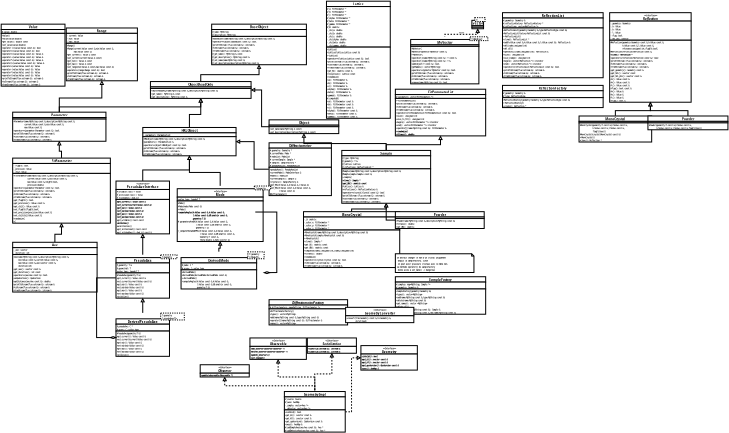 <?xml version="1.0" encoding="UTF-8"?>
<dia:diagram xmlns:dia="http://www.lysator.liu.se/~alla/dia/">
  <dia:layer name="Arrière-plan" visible="true">
    <dia:object type="UML - Class" version="0" id="O0">
      <dia:attribute name="obj_pos">
        <dia:point val="3,-105"/>
      </dia:attribute>
      <dia:attribute name="obj_bb">
        <dia:rectangle val="2.95,-105.05;18.25,-88.75"/>
      </dia:attribute>
      <dia:attribute name="elem_corner">
        <dia:point val="3,-105"/>
      </dia:attribute>
      <dia:attribute name="elem_width">
        <dia:real val="15.2"/>
      </dia:attribute>
      <dia:attribute name="elem_height">
        <dia:real val="16.2"/>
      </dia:attribute>
      <dia:attribute name="name">
        <dia:string>#Value#</dia:string>
      </dia:attribute>
      <dia:attribute name="stereotype">
        <dia:string>##</dia:string>
      </dia:attribute>
      <dia:attribute name="comment">
        <dia:string>##</dia:string>
      </dia:attribute>
      <dia:attribute name="abstract">
        <dia:boolean val="false"/>
      </dia:attribute>
      <dia:attribute name="suppress_attributes">
        <dia:boolean val="false"/>
      </dia:attribute>
      <dia:attribute name="suppress_operations">
        <dia:boolean val="false"/>
      </dia:attribute>
      <dia:attribute name="visible_attributes">
        <dia:boolean val="true"/>
      </dia:attribute>
      <dia:attribute name="visible_operations">
        <dia:boolean val="true"/>
      </dia:attribute>
      <dia:attribute name="visible_comments">
        <dia:boolean val="false"/>
      </dia:attribute>
      <dia:attribute name="wrap_operations">
        <dia:boolean val="true"/>
      </dia:attribute>
      <dia:attribute name="wrap_after_char">
        <dia:int val="40"/>
      </dia:attribute>
      <dia:attribute name="comment_line_length">
        <dia:int val="40"/>
      </dia:attribute>
      <dia:attribute name="comment_tagging">
        <dia:boolean val="false"/>
      </dia:attribute>
      <dia:attribute name="line_color">
        <dia:color val="#000000"/>
      </dia:attribute>
      <dia:attribute name="fill_color">
        <dia:color val="#ffffff"/>
      </dia:attribute>
      <dia:attribute name="text_color">
        <dia:color val="#000000"/>
      </dia:attribute>
      <dia:attribute name="normal_font">
        <dia:font family="monospace" style="0" name="Courier"/>
      </dia:attribute>
      <dia:attribute name="abstract_font">
        <dia:font family="monospace" style="88" name="Courier-BoldOblique"/>
      </dia:attribute>
      <dia:attribute name="polymorphic_font">
        <dia:font family="monospace" style="8" name="Courier-Oblique"/>
      </dia:attribute>
      <dia:attribute name="classname_font">
        <dia:font family="sans" style="80" name="Helvetica-Bold"/>
      </dia:attribute>
      <dia:attribute name="abstract_classname_font">
        <dia:font family="sans" style="88" name="Helvetica-BoldOblique"/>
      </dia:attribute>
      <dia:attribute name="comment_font">
        <dia:font family="sans" style="8" name="Helvetica-Oblique"/>
      </dia:attribute>
      <dia:attribute name="normal_font_height">
        <dia:real val="0.8"/>
      </dia:attribute>
      <dia:attribute name="polymorphic_font_height">
        <dia:real val="0.8"/>
      </dia:attribute>
      <dia:attribute name="abstract_font_height">
        <dia:real val="0.8"/>
      </dia:attribute>
      <dia:attribute name="classname_font_height">
        <dia:real val="1"/>
      </dia:attribute>
      <dia:attribute name="abstract_classname_font_height">
        <dia:real val="1"/>
      </dia:attribute>
      <dia:attribute name="comment_font_height">
        <dia:real val="1"/>
      </dia:attribute>
      <dia:attribute name="attributes">
        <dia:composite type="umlattribute">
          <dia:attribute name="name">
            <dia:string>#_value#</dia:string>
          </dia:attribute>
          <dia:attribute name="type">
            <dia:string>#double#</dia:string>
          </dia:attribute>
          <dia:attribute name="value">
            <dia:string>##</dia:string>
          </dia:attribute>
          <dia:attribute name="comment">
            <dia:string>##</dia:string>
          </dia:attribute>
          <dia:attribute name="visibility">
            <dia:enum val="2"/>
          </dia:attribute>
          <dia:attribute name="abstract">
            <dia:boolean val="false"/>
          </dia:attribute>
          <dia:attribute name="class_scope">
            <dia:boolean val="false"/>
          </dia:attribute>
        </dia:composite>
      </dia:attribute>
      <dia:attribute name="operations">
        <dia:composite type="umloperation">
          <dia:attribute name="name">
            <dia:string>#Value#</dia:string>
          </dia:attribute>
          <dia:attribute name="stereotype">
            <dia:string>##</dia:string>
          </dia:attribute>
          <dia:attribute name="type">
            <dia:string>##</dia:string>
          </dia:attribute>
          <dia:attribute name="visibility">
            <dia:enum val="0"/>
          </dia:attribute>
          <dia:attribute name="comment">
            <dia:string>##</dia:string>
          </dia:attribute>
          <dia:attribute name="abstract">
            <dia:boolean val="false"/>
          </dia:attribute>
          <dia:attribute name="inheritance_type">
            <dia:enum val="2"/>
          </dia:attribute>
          <dia:attribute name="query">
            <dia:boolean val="false"/>
          </dia:attribute>
          <dia:attribute name="class_scope">
            <dia:boolean val="false"/>
          </dia:attribute>
          <dia:attribute name="parameters"/>
        </dia:composite>
        <dia:composite type="umloperation">
          <dia:attribute name="name">
            <dia:string>#Value#</dia:string>
          </dia:attribute>
          <dia:attribute name="stereotype">
            <dia:string>##</dia:string>
          </dia:attribute>
          <dia:attribute name="type">
            <dia:string>##</dia:string>
          </dia:attribute>
          <dia:attribute name="visibility">
            <dia:enum val="0"/>
          </dia:attribute>
          <dia:attribute name="comment">
            <dia:string>##</dia:string>
          </dia:attribute>
          <dia:attribute name="abstract">
            <dia:boolean val="false"/>
          </dia:attribute>
          <dia:attribute name="inheritance_type">
            <dia:enum val="2"/>
          </dia:attribute>
          <dia:attribute name="query">
            <dia:boolean val="false"/>
          </dia:attribute>
          <dia:attribute name="class_scope">
            <dia:boolean val="false"/>
          </dia:attribute>
          <dia:attribute name="parameters">
            <dia:composite type="umlparameter">
              <dia:attribute name="name">
                <dia:string>#value#</dia:string>
              </dia:attribute>
              <dia:attribute name="type">
                <dia:string>#double#</dia:string>
              </dia:attribute>
              <dia:attribute name="value">
                <dia:string>##</dia:string>
              </dia:attribute>
              <dia:attribute name="comment">
                <dia:string>##</dia:string>
              </dia:attribute>
              <dia:attribute name="kind">
                <dia:enum val="0"/>
              </dia:attribute>
            </dia:composite>
          </dia:attribute>
        </dia:composite>
        <dia:composite type="umloperation">
          <dia:attribute name="name">
            <dia:string>#get_value#</dia:string>
          </dia:attribute>
          <dia:attribute name="stereotype">
            <dia:string>##</dia:string>
          </dia:attribute>
          <dia:attribute name="type">
            <dia:string>#double const #</dia:string>
          </dia:attribute>
          <dia:attribute name="visibility">
            <dia:enum val="0"/>
          </dia:attribute>
          <dia:attribute name="comment">
            <dia:string>##</dia:string>
          </dia:attribute>
          <dia:attribute name="abstract">
            <dia:boolean val="false"/>
          </dia:attribute>
          <dia:attribute name="inheritance_type">
            <dia:enum val="2"/>
          </dia:attribute>
          <dia:attribute name="query">
            <dia:boolean val="false"/>
          </dia:attribute>
          <dia:attribute name="class_scope">
            <dia:boolean val="false"/>
          </dia:attribute>
          <dia:attribute name="parameters"/>
        </dia:composite>
        <dia:composite type="umloperation">
          <dia:attribute name="name">
            <dia:string>#set_value#</dia:string>
          </dia:attribute>
          <dia:attribute name="stereotype">
            <dia:string>##</dia:string>
          </dia:attribute>
          <dia:attribute name="type">
            <dia:string>##</dia:string>
          </dia:attribute>
          <dia:attribute name="visibility">
            <dia:enum val="0"/>
          </dia:attribute>
          <dia:attribute name="comment">
            <dia:string>##</dia:string>
          </dia:attribute>
          <dia:attribute name="abstract">
            <dia:boolean val="false"/>
          </dia:attribute>
          <dia:attribute name="inheritance_type">
            <dia:enum val="2"/>
          </dia:attribute>
          <dia:attribute name="query">
            <dia:boolean val="false"/>
          </dia:attribute>
          <dia:attribute name="class_scope">
            <dia:boolean val="false"/>
          </dia:attribute>
          <dia:attribute name="parameters">
            <dia:composite type="umlparameter">
              <dia:attribute name="name">
                <dia:string>#value#</dia:string>
              </dia:attribute>
              <dia:attribute name="type">
                <dia:string>#double#</dia:string>
              </dia:attribute>
              <dia:attribute name="value">
                <dia:string>##</dia:string>
              </dia:attribute>
              <dia:attribute name="comment">
                <dia:string>##</dia:string>
              </dia:attribute>
              <dia:attribute name="kind">
                <dia:enum val="0"/>
              </dia:attribute>
            </dia:composite>
          </dia:attribute>
        </dia:composite>
        <dia:composite type="umloperation">
          <dia:attribute name="name">
            <dia:string>#operator ==#</dia:string>
          </dia:attribute>
          <dia:attribute name="stereotype">
            <dia:string>##</dia:string>
          </dia:attribute>
          <dia:attribute name="type">
            <dia:string>#bool#</dia:string>
          </dia:attribute>
          <dia:attribute name="visibility">
            <dia:enum val="0"/>
          </dia:attribute>
          <dia:attribute name="comment">
            <dia:string>##</dia:string>
          </dia:attribute>
          <dia:attribute name="abstract">
            <dia:boolean val="false"/>
          </dia:attribute>
          <dia:attribute name="inheritance_type">
            <dia:enum val="2"/>
          </dia:attribute>
          <dia:attribute name="query">
            <dia:boolean val="false"/>
          </dia:attribute>
          <dia:attribute name="class_scope">
            <dia:boolean val="false"/>
          </dia:attribute>
          <dia:attribute name="parameters">
            <dia:composite type="umlparameter">
              <dia:attribute name="name">
                <dia:string>#value#</dia:string>
              </dia:attribute>
              <dia:attribute name="type">
                <dia:string>#Value const &amp;#</dia:string>
              </dia:attribute>
              <dia:attribute name="value">
                <dia:string>##</dia:string>
              </dia:attribute>
              <dia:attribute name="comment">
                <dia:string>##</dia:string>
              </dia:attribute>
              <dia:attribute name="kind">
                <dia:enum val="0"/>
              </dia:attribute>
            </dia:composite>
          </dia:attribute>
        </dia:composite>
        <dia:composite type="umloperation">
          <dia:attribute name="name">
            <dia:string>#operator&lt;=#</dia:string>
          </dia:attribute>
          <dia:attribute name="stereotype">
            <dia:string>##</dia:string>
          </dia:attribute>
          <dia:attribute name="type">
            <dia:string>#bool#</dia:string>
          </dia:attribute>
          <dia:attribute name="visibility">
            <dia:enum val="0"/>
          </dia:attribute>
          <dia:attribute name="comment">
            <dia:string>##</dia:string>
          </dia:attribute>
          <dia:attribute name="abstract">
            <dia:boolean val="false"/>
          </dia:attribute>
          <dia:attribute name="inheritance_type">
            <dia:enum val="2"/>
          </dia:attribute>
          <dia:attribute name="query">
            <dia:boolean val="false"/>
          </dia:attribute>
          <dia:attribute name="class_scope">
            <dia:boolean val="false"/>
          </dia:attribute>
          <dia:attribute name="parameters">
            <dia:composite type="umlparameter">
              <dia:attribute name="name">
                <dia:string>#value#</dia:string>
              </dia:attribute>
              <dia:attribute name="type">
                <dia:string>#Value const &amp;#</dia:string>
              </dia:attribute>
              <dia:attribute name="value">
                <dia:string>##</dia:string>
              </dia:attribute>
              <dia:attribute name="comment">
                <dia:string>##</dia:string>
              </dia:attribute>
              <dia:attribute name="kind">
                <dia:enum val="0"/>
              </dia:attribute>
            </dia:composite>
          </dia:attribute>
        </dia:composite>
        <dia:composite type="umloperation">
          <dia:attribute name="name">
            <dia:string>#operator+=#</dia:string>
          </dia:attribute>
          <dia:attribute name="stereotype">
            <dia:string>##</dia:string>
          </dia:attribute>
          <dia:attribute name="type">
            <dia:string>#Value &amp;#</dia:string>
          </dia:attribute>
          <dia:attribute name="visibility">
            <dia:enum val="0"/>
          </dia:attribute>
          <dia:attribute name="comment">
            <dia:string>##</dia:string>
          </dia:attribute>
          <dia:attribute name="abstract">
            <dia:boolean val="false"/>
          </dia:attribute>
          <dia:attribute name="inheritance_type">
            <dia:enum val="2"/>
          </dia:attribute>
          <dia:attribute name="query">
            <dia:boolean val="false"/>
          </dia:attribute>
          <dia:attribute name="class_scope">
            <dia:boolean val="false"/>
          </dia:attribute>
          <dia:attribute name="parameters">
            <dia:composite type="umlparameter">
              <dia:attribute name="name">
                <dia:string>#value#</dia:string>
              </dia:attribute>
              <dia:attribute name="type">
                <dia:string>#Value const &amp;#</dia:string>
              </dia:attribute>
              <dia:attribute name="value">
                <dia:string>##</dia:string>
              </dia:attribute>
              <dia:attribute name="comment">
                <dia:string>##</dia:string>
              </dia:attribute>
              <dia:attribute name="kind">
                <dia:enum val="0"/>
              </dia:attribute>
            </dia:composite>
          </dia:attribute>
        </dia:composite>
        <dia:composite type="umloperation">
          <dia:attribute name="name">
            <dia:string>#operator-=#</dia:string>
          </dia:attribute>
          <dia:attribute name="stereotype">
            <dia:string>##</dia:string>
          </dia:attribute>
          <dia:attribute name="type">
            <dia:string>#Value &amp;#</dia:string>
          </dia:attribute>
          <dia:attribute name="visibility">
            <dia:enum val="0"/>
          </dia:attribute>
          <dia:attribute name="comment">
            <dia:string>##</dia:string>
          </dia:attribute>
          <dia:attribute name="abstract">
            <dia:boolean val="false"/>
          </dia:attribute>
          <dia:attribute name="inheritance_type">
            <dia:enum val="2"/>
          </dia:attribute>
          <dia:attribute name="query">
            <dia:boolean val="false"/>
          </dia:attribute>
          <dia:attribute name="class_scope">
            <dia:boolean val="false"/>
          </dia:attribute>
          <dia:attribute name="parameters">
            <dia:composite type="umlparameter">
              <dia:attribute name="name">
                <dia:string>#value#</dia:string>
              </dia:attribute>
              <dia:attribute name="type">
                <dia:string>#Value const &amp;#</dia:string>
              </dia:attribute>
              <dia:attribute name="value">
                <dia:string>##</dia:string>
              </dia:attribute>
              <dia:attribute name="comment">
                <dia:string>##</dia:string>
              </dia:attribute>
              <dia:attribute name="kind">
                <dia:enum val="0"/>
              </dia:attribute>
            </dia:composite>
          </dia:attribute>
        </dia:composite>
        <dia:composite type="umloperation">
          <dia:attribute name="name">
            <dia:string>#operator*=#</dia:string>
          </dia:attribute>
          <dia:attribute name="stereotype">
            <dia:string>##</dia:string>
          </dia:attribute>
          <dia:attribute name="type">
            <dia:string>#Value &amp;#</dia:string>
          </dia:attribute>
          <dia:attribute name="visibility">
            <dia:enum val="0"/>
          </dia:attribute>
          <dia:attribute name="comment">
            <dia:string>##</dia:string>
          </dia:attribute>
          <dia:attribute name="abstract">
            <dia:boolean val="false"/>
          </dia:attribute>
          <dia:attribute name="inheritance_type">
            <dia:enum val="2"/>
          </dia:attribute>
          <dia:attribute name="query">
            <dia:boolean val="false"/>
          </dia:attribute>
          <dia:attribute name="class_scope">
            <dia:boolean val="false"/>
          </dia:attribute>
          <dia:attribute name="parameters">
            <dia:composite type="umlparameter">
              <dia:attribute name="name">
                <dia:string>#value#</dia:string>
              </dia:attribute>
              <dia:attribute name="type">
                <dia:string>#Value const &amp;#</dia:string>
              </dia:attribute>
              <dia:attribute name="value">
                <dia:string>##</dia:string>
              </dia:attribute>
              <dia:attribute name="comment">
                <dia:string>##</dia:string>
              </dia:attribute>
              <dia:attribute name="kind">
                <dia:enum val="0"/>
              </dia:attribute>
            </dia:composite>
          </dia:attribute>
        </dia:composite>
        <dia:composite type="umloperation">
          <dia:attribute name="name">
            <dia:string>#operator/=#</dia:string>
          </dia:attribute>
          <dia:attribute name="stereotype">
            <dia:string>##</dia:string>
          </dia:attribute>
          <dia:attribute name="type">
            <dia:string>#Value &amp;#</dia:string>
          </dia:attribute>
          <dia:attribute name="visibility">
            <dia:enum val="0"/>
          </dia:attribute>
          <dia:attribute name="comment">
            <dia:string>##</dia:string>
          </dia:attribute>
          <dia:attribute name="abstract">
            <dia:boolean val="false"/>
          </dia:attribute>
          <dia:attribute name="inheritance_type">
            <dia:enum val="2"/>
          </dia:attribute>
          <dia:attribute name="query">
            <dia:boolean val="false"/>
          </dia:attribute>
          <dia:attribute name="class_scope">
            <dia:boolean val="false"/>
          </dia:attribute>
          <dia:attribute name="parameters">
            <dia:composite type="umlparameter">
              <dia:attribute name="name">
                <dia:string>#vvalue#</dia:string>
              </dia:attribute>
              <dia:attribute name="type">
                <dia:string>#Value const &amp;#</dia:string>
              </dia:attribute>
              <dia:attribute name="value">
                <dia:string>##</dia:string>
              </dia:attribute>
              <dia:attribute name="comment">
                <dia:string>##</dia:string>
              </dia:attribute>
              <dia:attribute name="kind">
                <dia:enum val="0"/>
              </dia:attribute>
            </dia:composite>
          </dia:attribute>
        </dia:composite>
        <dia:composite type="umloperation">
          <dia:attribute name="name">
            <dia:string>#operator+#</dia:string>
          </dia:attribute>
          <dia:attribute name="stereotype">
            <dia:string>##</dia:string>
          </dia:attribute>
          <dia:attribute name="type">
            <dia:string>#Value#</dia:string>
          </dia:attribute>
          <dia:attribute name="visibility">
            <dia:enum val="0"/>
          </dia:attribute>
          <dia:attribute name="comment">
            <dia:string>##</dia:string>
          </dia:attribute>
          <dia:attribute name="abstract">
            <dia:boolean val="false"/>
          </dia:attribute>
          <dia:attribute name="inheritance_type">
            <dia:enum val="2"/>
          </dia:attribute>
          <dia:attribute name="query">
            <dia:boolean val="false"/>
          </dia:attribute>
          <dia:attribute name="class_scope">
            <dia:boolean val="false"/>
          </dia:attribute>
          <dia:attribute name="parameters">
            <dia:composite type="umlparameter">
              <dia:attribute name="name">
                <dia:string>#value#</dia:string>
              </dia:attribute>
              <dia:attribute name="type">
                <dia:string>#Value const &amp;#</dia:string>
              </dia:attribute>
              <dia:attribute name="value">
                <dia:string>##</dia:string>
              </dia:attribute>
              <dia:attribute name="comment">
                <dia:string>##</dia:string>
              </dia:attribute>
              <dia:attribute name="kind">
                <dia:enum val="0"/>
              </dia:attribute>
            </dia:composite>
          </dia:attribute>
        </dia:composite>
        <dia:composite type="umloperation">
          <dia:attribute name="name">
            <dia:string>#operator-#</dia:string>
          </dia:attribute>
          <dia:attribute name="stereotype">
            <dia:string>##</dia:string>
          </dia:attribute>
          <dia:attribute name="type">
            <dia:string>#Value#</dia:string>
          </dia:attribute>
          <dia:attribute name="visibility">
            <dia:enum val="0"/>
          </dia:attribute>
          <dia:attribute name="comment">
            <dia:string>##</dia:string>
          </dia:attribute>
          <dia:attribute name="abstract">
            <dia:boolean val="false"/>
          </dia:attribute>
          <dia:attribute name="inheritance_type">
            <dia:enum val="2"/>
          </dia:attribute>
          <dia:attribute name="query">
            <dia:boolean val="false"/>
          </dia:attribute>
          <dia:attribute name="class_scope">
            <dia:boolean val="false"/>
          </dia:attribute>
          <dia:attribute name="parameters">
            <dia:composite type="umlparameter">
              <dia:attribute name="name">
                <dia:string>#value#</dia:string>
              </dia:attribute>
              <dia:attribute name="type">
                <dia:string>#Value const &amp;#</dia:string>
              </dia:attribute>
              <dia:attribute name="value">
                <dia:string>##</dia:string>
              </dia:attribute>
              <dia:attribute name="comment">
                <dia:string>##</dia:string>
              </dia:attribute>
              <dia:attribute name="kind">
                <dia:enum val="0"/>
              </dia:attribute>
            </dia:composite>
          </dia:attribute>
        </dia:composite>
        <dia:composite type="umloperation">
          <dia:attribute name="name">
            <dia:string>#operator*#</dia:string>
          </dia:attribute>
          <dia:attribute name="stereotype">
            <dia:string>##</dia:string>
          </dia:attribute>
          <dia:attribute name="type">
            <dia:string>#Value#</dia:string>
          </dia:attribute>
          <dia:attribute name="visibility">
            <dia:enum val="0"/>
          </dia:attribute>
          <dia:attribute name="comment">
            <dia:string>##</dia:string>
          </dia:attribute>
          <dia:attribute name="abstract">
            <dia:boolean val="false"/>
          </dia:attribute>
          <dia:attribute name="inheritance_type">
            <dia:enum val="2"/>
          </dia:attribute>
          <dia:attribute name="query">
            <dia:boolean val="false"/>
          </dia:attribute>
          <dia:attribute name="class_scope">
            <dia:boolean val="false"/>
          </dia:attribute>
          <dia:attribute name="parameters">
            <dia:composite type="umlparameter">
              <dia:attribute name="name">
                <dia:string>#value#</dia:string>
              </dia:attribute>
              <dia:attribute name="type">
                <dia:string>#Valui const &amp;#</dia:string>
              </dia:attribute>
              <dia:attribute name="value">
                <dia:string>##</dia:string>
              </dia:attribute>
              <dia:attribute name="comment">
                <dia:string>##</dia:string>
              </dia:attribute>
              <dia:attribute name="kind">
                <dia:enum val="0"/>
              </dia:attribute>
            </dia:composite>
          </dia:attribute>
        </dia:composite>
        <dia:composite type="umloperation">
          <dia:attribute name="name">
            <dia:string>#operator/#</dia:string>
          </dia:attribute>
          <dia:attribute name="stereotype">
            <dia:string>##</dia:string>
          </dia:attribute>
          <dia:attribute name="type">
            <dia:string>#Value#</dia:string>
          </dia:attribute>
          <dia:attribute name="visibility">
            <dia:enum val="0"/>
          </dia:attribute>
          <dia:attribute name="comment">
            <dia:string>##</dia:string>
          </dia:attribute>
          <dia:attribute name="abstract">
            <dia:boolean val="false"/>
          </dia:attribute>
          <dia:attribute name="inheritance_type">
            <dia:enum val="2"/>
          </dia:attribute>
          <dia:attribute name="query">
            <dia:boolean val="false"/>
          </dia:attribute>
          <dia:attribute name="class_scope">
            <dia:boolean val="false"/>
          </dia:attribute>
          <dia:attribute name="parameters">
            <dia:composite type="umlparameter">
              <dia:attribute name="name">
                <dia:string>#value#</dia:string>
              </dia:attribute>
              <dia:attribute name="type">
                <dia:string>#Value const &amp;#</dia:string>
              </dia:attribute>
              <dia:attribute name="value">
                <dia:string>##</dia:string>
              </dia:attribute>
              <dia:attribute name="comment">
                <dia:string>##</dia:string>
              </dia:attribute>
              <dia:attribute name="kind">
                <dia:enum val="0"/>
              </dia:attribute>
            </dia:composite>
          </dia:attribute>
        </dia:composite>
        <dia:composite type="umloperation">
          <dia:attribute name="name">
            <dia:string>#printToStream#</dia:string>
          </dia:attribute>
          <dia:attribute name="stereotype">
            <dia:string>##</dia:string>
          </dia:attribute>
          <dia:attribute name="type">
            <dia:string>#ostream &amp;#</dia:string>
          </dia:attribute>
          <dia:attribute name="visibility">
            <dia:enum val="0"/>
          </dia:attribute>
          <dia:attribute name="comment">
            <dia:string>##</dia:string>
          </dia:attribute>
          <dia:attribute name="abstract">
            <dia:boolean val="false"/>
          </dia:attribute>
          <dia:attribute name="inheritance_type">
            <dia:enum val="2"/>
          </dia:attribute>
          <dia:attribute name="query">
            <dia:boolean val="false"/>
          </dia:attribute>
          <dia:attribute name="class_scope">
            <dia:boolean val="false"/>
          </dia:attribute>
          <dia:attribute name="parameters">
            <dia:composite type="umlparameter">
              <dia:attribute name="name">
                <dia:string>#flux#</dia:string>
              </dia:attribute>
              <dia:attribute name="type">
                <dia:string>#ostream &amp;#</dia:string>
              </dia:attribute>
              <dia:attribute name="value">
                <dia:string>##</dia:string>
              </dia:attribute>
              <dia:attribute name="comment">
                <dia:string>##</dia:string>
              </dia:attribute>
              <dia:attribute name="kind">
                <dia:enum val="0"/>
              </dia:attribute>
            </dia:composite>
          </dia:attribute>
        </dia:composite>
        <dia:composite type="umloperation">
          <dia:attribute name="name">
            <dia:string>#toStream#</dia:string>
          </dia:attribute>
          <dia:attribute name="stereotype">
            <dia:string>##</dia:string>
          </dia:attribute>
          <dia:attribute name="type">
            <dia:string>#ostream &amp;#</dia:string>
          </dia:attribute>
          <dia:attribute name="visibility">
            <dia:enum val="0"/>
          </dia:attribute>
          <dia:attribute name="comment">
            <dia:string>##</dia:string>
          </dia:attribute>
          <dia:attribute name="abstract">
            <dia:boolean val="false"/>
          </dia:attribute>
          <dia:attribute name="inheritance_type">
            <dia:enum val="2"/>
          </dia:attribute>
          <dia:attribute name="query">
            <dia:boolean val="false"/>
          </dia:attribute>
          <dia:attribute name="class_scope">
            <dia:boolean val="false"/>
          </dia:attribute>
          <dia:attribute name="parameters">
            <dia:composite type="umlparameter">
              <dia:attribute name="name">
                <dia:string>#flux#</dia:string>
              </dia:attribute>
              <dia:attribute name="type">
                <dia:string>#ostream &amp;#</dia:string>
              </dia:attribute>
              <dia:attribute name="value">
                <dia:string>##</dia:string>
              </dia:attribute>
              <dia:attribute name="comment">
                <dia:string>##</dia:string>
              </dia:attribute>
              <dia:attribute name="kind">
                <dia:enum val="0"/>
              </dia:attribute>
            </dia:composite>
          </dia:attribute>
        </dia:composite>
        <dia:composite type="umloperation">
          <dia:attribute name="name">
            <dia:string>#fromStream#</dia:string>
          </dia:attribute>
          <dia:attribute name="stereotype">
            <dia:string>##</dia:string>
          </dia:attribute>
          <dia:attribute name="type">
            <dia:string>#istream &amp;#</dia:string>
          </dia:attribute>
          <dia:attribute name="visibility">
            <dia:enum val="0"/>
          </dia:attribute>
          <dia:attribute name="comment">
            <dia:string>##</dia:string>
          </dia:attribute>
          <dia:attribute name="abstract">
            <dia:boolean val="false"/>
          </dia:attribute>
          <dia:attribute name="inheritance_type">
            <dia:enum val="2"/>
          </dia:attribute>
          <dia:attribute name="query">
            <dia:boolean val="false"/>
          </dia:attribute>
          <dia:attribute name="class_scope">
            <dia:boolean val="false"/>
          </dia:attribute>
          <dia:attribute name="parameters">
            <dia:composite type="umlparameter">
              <dia:attribute name="name">
                <dia:string>#flux#</dia:string>
              </dia:attribute>
              <dia:attribute name="type">
                <dia:string>#istream &amp;#</dia:string>
              </dia:attribute>
              <dia:attribute name="value">
                <dia:string>##</dia:string>
              </dia:attribute>
              <dia:attribute name="comment">
                <dia:string>##</dia:string>
              </dia:attribute>
              <dia:attribute name="kind">
                <dia:enum val="0"/>
              </dia:attribute>
            </dia:composite>
          </dia:attribute>
        </dia:composite>
      </dia:attribute>
      <dia:attribute name="template">
        <dia:boolean val="false"/>
      </dia:attribute>
      <dia:attribute name="templates"/>
    </dia:object>
    <dia:object type="UML - Class" version="0" id="O1">
      <dia:attribute name="obj_pos">
        <dia:point val="6,-82"/>
      </dia:attribute>
      <dia:attribute name="obj_bb">
        <dia:rectangle val="5.95,-82.05;28.15,-74.85"/>
      </dia:attribute>
      <dia:attribute name="elem_corner">
        <dia:point val="6,-82"/>
      </dia:attribute>
      <dia:attribute name="elem_width">
        <dia:real val="22.1"/>
      </dia:attribute>
      <dia:attribute name="elem_height">
        <dia:real val="7.1"/>
      </dia:attribute>
      <dia:attribute name="name">
        <dia:string>#Parameter#</dia:string>
      </dia:attribute>
      <dia:attribute name="stereotype">
        <dia:string>##</dia:string>
      </dia:attribute>
      <dia:attribute name="comment">
        <dia:string>##</dia:string>
      </dia:attribute>
      <dia:attribute name="abstract">
        <dia:boolean val="false"/>
      </dia:attribute>
      <dia:attribute name="suppress_attributes">
        <dia:boolean val="false"/>
      </dia:attribute>
      <dia:attribute name="suppress_operations">
        <dia:boolean val="false"/>
      </dia:attribute>
      <dia:attribute name="visible_attributes">
        <dia:boolean val="true"/>
      </dia:attribute>
      <dia:attribute name="visible_operations">
        <dia:boolean val="true"/>
      </dia:attribute>
      <dia:attribute name="visible_comments">
        <dia:boolean val="false"/>
      </dia:attribute>
      <dia:attribute name="wrap_operations">
        <dia:boolean val="true"/>
      </dia:attribute>
      <dia:attribute name="wrap_after_char">
        <dia:int val="40"/>
      </dia:attribute>
      <dia:attribute name="comment_line_length">
        <dia:int val="40"/>
      </dia:attribute>
      <dia:attribute name="comment_tagging">
        <dia:boolean val="false"/>
      </dia:attribute>
      <dia:attribute name="line_color">
        <dia:color val="#000000"/>
      </dia:attribute>
      <dia:attribute name="fill_color">
        <dia:color val="#ffffff"/>
      </dia:attribute>
      <dia:attribute name="text_color">
        <dia:color val="#000000"/>
      </dia:attribute>
      <dia:attribute name="normal_font">
        <dia:font family="monospace" style="0" name="Courier"/>
      </dia:attribute>
      <dia:attribute name="abstract_font">
        <dia:font family="monospace" style="88" name="Courier-BoldOblique"/>
      </dia:attribute>
      <dia:attribute name="polymorphic_font">
        <dia:font family="monospace" style="8" name="Courier-Oblique"/>
      </dia:attribute>
      <dia:attribute name="classname_font">
        <dia:font family="sans" style="80" name="Helvetica-Bold"/>
      </dia:attribute>
      <dia:attribute name="abstract_classname_font">
        <dia:font family="sans" style="88" name="Helvetica-BoldOblique"/>
      </dia:attribute>
      <dia:attribute name="comment_font">
        <dia:font family="sans" style="8" name="Helvetica-Oblique"/>
      </dia:attribute>
      <dia:attribute name="normal_font_height">
        <dia:real val="0.8"/>
      </dia:attribute>
      <dia:attribute name="polymorphic_font_height">
        <dia:real val="0.8"/>
      </dia:attribute>
      <dia:attribute name="abstract_font_height">
        <dia:real val="0.8"/>
      </dia:attribute>
      <dia:attribute name="classname_font_height">
        <dia:real val="1"/>
      </dia:attribute>
      <dia:attribute name="abstract_classname_font_height">
        <dia:real val="1"/>
      </dia:attribute>
      <dia:attribute name="comment_font_height">
        <dia:real val="1"/>
      </dia:attribute>
      <dia:attribute name="attributes"/>
      <dia:attribute name="operations">
        <dia:composite type="umloperation">
          <dia:attribute name="name">
            <dia:string>#Parameter#</dia:string>
          </dia:attribute>
          <dia:attribute name="stereotype">
            <dia:string>##</dia:string>
          </dia:attribute>
          <dia:attribute name="type">
            <dia:string>##</dia:string>
          </dia:attribute>
          <dia:attribute name="visibility">
            <dia:enum val="0"/>
          </dia:attribute>
          <dia:attribute name="comment">
            <dia:string>##</dia:string>
          </dia:attribute>
          <dia:attribute name="abstract">
            <dia:boolean val="false"/>
          </dia:attribute>
          <dia:attribute name="inheritance_type">
            <dia:enum val="2"/>
          </dia:attribute>
          <dia:attribute name="query">
            <dia:boolean val="false"/>
          </dia:attribute>
          <dia:attribute name="class_scope">
            <dia:boolean val="false"/>
          </dia:attribute>
          <dia:attribute name="parameters">
            <dia:composite type="umlparameter">
              <dia:attribute name="name">
                <dia:string>#name#</dia:string>
              </dia:attribute>
              <dia:attribute name="type">
                <dia:string>#MyString const &amp;#</dia:string>
              </dia:attribute>
              <dia:attribute name="value">
                <dia:string>##</dia:string>
              </dia:attribute>
              <dia:attribute name="comment">
                <dia:string>##</dia:string>
              </dia:attribute>
              <dia:attribute name="kind">
                <dia:enum val="0"/>
              </dia:attribute>
            </dia:composite>
            <dia:composite type="umlparameter">
              <dia:attribute name="name">
                <dia:string>#description#</dia:string>
              </dia:attribute>
              <dia:attribute name="type">
                <dia:string>#MyString const &amp;#</dia:string>
              </dia:attribute>
              <dia:attribute name="value">
                <dia:string>##</dia:string>
              </dia:attribute>
              <dia:attribute name="comment">
                <dia:string>##</dia:string>
              </dia:attribute>
              <dia:attribute name="kind">
                <dia:enum val="0"/>
              </dia:attribute>
            </dia:composite>
            <dia:composite type="umlparameter">
              <dia:attribute name="name">
                <dia:string>#current#</dia:string>
              </dia:attribute>
              <dia:attribute name="type">
                <dia:string>#Value const &amp;#</dia:string>
              </dia:attribute>
              <dia:attribute name="value">
                <dia:string>##</dia:string>
              </dia:attribute>
              <dia:attribute name="comment">
                <dia:string>##</dia:string>
              </dia:attribute>
              <dia:attribute name="kind">
                <dia:enum val="0"/>
              </dia:attribute>
            </dia:composite>
            <dia:composite type="umlparameter">
              <dia:attribute name="name">
                <dia:string>#min#</dia:string>
              </dia:attribute>
              <dia:attribute name="type">
                <dia:string>#Value const &amp;#</dia:string>
              </dia:attribute>
              <dia:attribute name="value">
                <dia:string>##</dia:string>
              </dia:attribute>
              <dia:attribute name="comment">
                <dia:string>##</dia:string>
              </dia:attribute>
              <dia:attribute name="kind">
                <dia:enum val="0"/>
              </dia:attribute>
            </dia:composite>
            <dia:composite type="umlparameter">
              <dia:attribute name="name">
                <dia:string>#max#</dia:string>
              </dia:attribute>
              <dia:attribute name="type">
                <dia:string>#Value const &amp;#</dia:string>
              </dia:attribute>
              <dia:attribute name="value">
                <dia:string>##</dia:string>
              </dia:attribute>
              <dia:attribute name="comment">
                <dia:string>##</dia:string>
              </dia:attribute>
              <dia:attribute name="kind">
                <dia:enum val="0"/>
              </dia:attribute>
            </dia:composite>
          </dia:attribute>
        </dia:composite>
        <dia:composite type="umloperation">
          <dia:attribute name="name">
            <dia:string>#operator==#</dia:string>
          </dia:attribute>
          <dia:attribute name="stereotype">
            <dia:string>##</dia:string>
          </dia:attribute>
          <dia:attribute name="type">
            <dia:string>#bool#</dia:string>
          </dia:attribute>
          <dia:attribute name="visibility">
            <dia:enum val="0"/>
          </dia:attribute>
          <dia:attribute name="comment">
            <dia:string>##</dia:string>
          </dia:attribute>
          <dia:attribute name="abstract">
            <dia:boolean val="false"/>
          </dia:attribute>
          <dia:attribute name="inheritance_type">
            <dia:enum val="2"/>
          </dia:attribute>
          <dia:attribute name="query">
            <dia:boolean val="false"/>
          </dia:attribute>
          <dia:attribute name="class_scope">
            <dia:boolean val="false"/>
          </dia:attribute>
          <dia:attribute name="parameters">
            <dia:composite type="umlparameter">
              <dia:attribute name="name">
                <dia:string>#parameter#</dia:string>
              </dia:attribute>
              <dia:attribute name="type">
                <dia:string>#Parameter const &amp;#</dia:string>
              </dia:attribute>
              <dia:attribute name="value">
                <dia:string>##</dia:string>
              </dia:attribute>
              <dia:attribute name="comment">
                <dia:string>##</dia:string>
              </dia:attribute>
              <dia:attribute name="kind">
                <dia:enum val="0"/>
              </dia:attribute>
            </dia:composite>
          </dia:attribute>
        </dia:composite>
        <dia:composite type="umloperation">
          <dia:attribute name="name">
            <dia:string>#printToStream#</dia:string>
          </dia:attribute>
          <dia:attribute name="stereotype">
            <dia:string>##</dia:string>
          </dia:attribute>
          <dia:attribute name="type">
            <dia:string>#ostream &amp;#</dia:string>
          </dia:attribute>
          <dia:attribute name="visibility">
            <dia:enum val="0"/>
          </dia:attribute>
          <dia:attribute name="comment">
            <dia:string>##</dia:string>
          </dia:attribute>
          <dia:attribute name="abstract">
            <dia:boolean val="false"/>
          </dia:attribute>
          <dia:attribute name="inheritance_type">
            <dia:enum val="2"/>
          </dia:attribute>
          <dia:attribute name="query">
            <dia:boolean val="false"/>
          </dia:attribute>
          <dia:attribute name="class_scope">
            <dia:boolean val="false"/>
          </dia:attribute>
          <dia:attribute name="parameters">
            <dia:composite type="umlparameter">
              <dia:attribute name="name">
                <dia:string>#flux#</dia:string>
              </dia:attribute>
              <dia:attribute name="type">
                <dia:string>#ostream &amp;#</dia:string>
              </dia:attribute>
              <dia:attribute name="value">
                <dia:string>##</dia:string>
              </dia:attribute>
              <dia:attribute name="comment">
                <dia:string>##</dia:string>
              </dia:attribute>
              <dia:attribute name="kind">
                <dia:enum val="0"/>
              </dia:attribute>
            </dia:composite>
          </dia:attribute>
        </dia:composite>
        <dia:composite type="umloperation">
          <dia:attribute name="name">
            <dia:string>#toStream#</dia:string>
          </dia:attribute>
          <dia:attribute name="stereotype">
            <dia:string>##</dia:string>
          </dia:attribute>
          <dia:attribute name="type">
            <dia:string>#ostream &amp;#</dia:string>
          </dia:attribute>
          <dia:attribute name="visibility">
            <dia:enum val="0"/>
          </dia:attribute>
          <dia:attribute name="comment">
            <dia:string>##</dia:string>
          </dia:attribute>
          <dia:attribute name="abstract">
            <dia:boolean val="false"/>
          </dia:attribute>
          <dia:attribute name="inheritance_type">
            <dia:enum val="2"/>
          </dia:attribute>
          <dia:attribute name="query">
            <dia:boolean val="false"/>
          </dia:attribute>
          <dia:attribute name="class_scope">
            <dia:boolean val="false"/>
          </dia:attribute>
          <dia:attribute name="parameters">
            <dia:composite type="umlparameter">
              <dia:attribute name="name">
                <dia:string>#flux#</dia:string>
              </dia:attribute>
              <dia:attribute name="type">
                <dia:string>#ostream &amp;#</dia:string>
              </dia:attribute>
              <dia:attribute name="value">
                <dia:string>##</dia:string>
              </dia:attribute>
              <dia:attribute name="comment">
                <dia:string>##</dia:string>
              </dia:attribute>
              <dia:attribute name="kind">
                <dia:enum val="0"/>
              </dia:attribute>
            </dia:composite>
          </dia:attribute>
        </dia:composite>
        <dia:composite type="umloperation">
          <dia:attribute name="name">
            <dia:string>#fromStream#</dia:string>
          </dia:attribute>
          <dia:attribute name="stereotype">
            <dia:string>##</dia:string>
          </dia:attribute>
          <dia:attribute name="type">
            <dia:string>#istream &amp;#</dia:string>
          </dia:attribute>
          <dia:attribute name="visibility">
            <dia:enum val="0"/>
          </dia:attribute>
          <dia:attribute name="comment">
            <dia:string>##</dia:string>
          </dia:attribute>
          <dia:attribute name="abstract">
            <dia:boolean val="false"/>
          </dia:attribute>
          <dia:attribute name="inheritance_type">
            <dia:enum val="2"/>
          </dia:attribute>
          <dia:attribute name="query">
            <dia:boolean val="false"/>
          </dia:attribute>
          <dia:attribute name="class_scope">
            <dia:boolean val="false"/>
          </dia:attribute>
          <dia:attribute name="parameters">
            <dia:composite type="umlparameter">
              <dia:attribute name="name">
                <dia:string>#flux#</dia:string>
              </dia:attribute>
              <dia:attribute name="type">
                <dia:string>#istream &amp;#</dia:string>
              </dia:attribute>
              <dia:attribute name="value">
                <dia:string>##</dia:string>
              </dia:attribute>
              <dia:attribute name="comment">
                <dia:string>##</dia:string>
              </dia:attribute>
              <dia:attribute name="kind">
                <dia:enum val="0"/>
              </dia:attribute>
            </dia:composite>
          </dia:attribute>
        </dia:composite>
      </dia:attribute>
      <dia:attribute name="template">
        <dia:boolean val="false"/>
      </dia:attribute>
      <dia:attribute name="templates"/>
    </dia:object>
    <dia:object type="UML - Class" version="0" id="O2">
      <dia:attribute name="obj_pos">
        <dia:point val="73,-80"/>
      </dia:attribute>
      <dia:attribute name="obj_bb">
        <dia:rectangle val="72.95,-80.05;89.65,-76.35"/>
      </dia:attribute>
      <dia:attribute name="elem_corner">
        <dia:point val="73,-80"/>
      </dia:attribute>
      <dia:attribute name="elem_width">
        <dia:real val="16.6"/>
      </dia:attribute>
      <dia:attribute name="elem_height">
        <dia:real val="3.6"/>
      </dia:attribute>
      <dia:attribute name="name">
        <dia:string>#Object#</dia:string>
      </dia:attribute>
      <dia:attribute name="stereotype">
        <dia:string>##</dia:string>
      </dia:attribute>
      <dia:attribute name="comment">
        <dia:string>##</dia:string>
      </dia:attribute>
      <dia:attribute name="abstract">
        <dia:boolean val="false"/>
      </dia:attribute>
      <dia:attribute name="suppress_attributes">
        <dia:boolean val="false"/>
      </dia:attribute>
      <dia:attribute name="suppress_operations">
        <dia:boolean val="false"/>
      </dia:attribute>
      <dia:attribute name="visible_attributes">
        <dia:boolean val="true"/>
      </dia:attribute>
      <dia:attribute name="visible_operations">
        <dia:boolean val="true"/>
      </dia:attribute>
      <dia:attribute name="visible_comments">
        <dia:boolean val="false"/>
      </dia:attribute>
      <dia:attribute name="wrap_operations">
        <dia:boolean val="true"/>
      </dia:attribute>
      <dia:attribute name="wrap_after_char">
        <dia:int val="40"/>
      </dia:attribute>
      <dia:attribute name="comment_line_length">
        <dia:int val="40"/>
      </dia:attribute>
      <dia:attribute name="comment_tagging">
        <dia:boolean val="false"/>
      </dia:attribute>
      <dia:attribute name="line_color">
        <dia:color val="#000000"/>
      </dia:attribute>
      <dia:attribute name="fill_color">
        <dia:color val="#ffffff"/>
      </dia:attribute>
      <dia:attribute name="text_color">
        <dia:color val="#000000"/>
      </dia:attribute>
      <dia:attribute name="normal_font">
        <dia:font family="monospace" style="0" name="Courier"/>
      </dia:attribute>
      <dia:attribute name="abstract_font">
        <dia:font family="monospace" style="88" name="Courier-BoldOblique"/>
      </dia:attribute>
      <dia:attribute name="polymorphic_font">
        <dia:font family="monospace" style="8" name="Courier-Oblique"/>
      </dia:attribute>
      <dia:attribute name="classname_font">
        <dia:font family="sans" style="80" name="Helvetica-Bold"/>
      </dia:attribute>
      <dia:attribute name="abstract_classname_font">
        <dia:font family="sans" style="88" name="Helvetica-BoldOblique"/>
      </dia:attribute>
      <dia:attribute name="comment_font">
        <dia:font family="sans" style="8" name="Helvetica-Oblique"/>
      </dia:attribute>
      <dia:attribute name="normal_font_height">
        <dia:real val="0.8"/>
      </dia:attribute>
      <dia:attribute name="polymorphic_font_height">
        <dia:real val="0.8"/>
      </dia:attribute>
      <dia:attribute name="abstract_font_height">
        <dia:real val="0.8"/>
      </dia:attribute>
      <dia:attribute name="classname_font_height">
        <dia:real val="1"/>
      </dia:attribute>
      <dia:attribute name="abstract_classname_font_height">
        <dia:real val="1"/>
      </dia:attribute>
      <dia:attribute name="comment_font_height">
        <dia:real val="1"/>
      </dia:attribute>
      <dia:attribute name="attributes"/>
      <dia:attribute name="operations">
        <dia:composite type="umloperation">
          <dia:attribute name="name">
            <dia:string>#set_name#</dia:string>
          </dia:attribute>
          <dia:attribute name="stereotype">
            <dia:string>##</dia:string>
          </dia:attribute>
          <dia:attribute name="type">
            <dia:string>##</dia:string>
          </dia:attribute>
          <dia:attribute name="visibility">
            <dia:enum val="0"/>
          </dia:attribute>
          <dia:attribute name="comment">
            <dia:string>##</dia:string>
          </dia:attribute>
          <dia:attribute name="abstract">
            <dia:boolean val="false"/>
          </dia:attribute>
          <dia:attribute name="inheritance_type">
            <dia:enum val="2"/>
          </dia:attribute>
          <dia:attribute name="query">
            <dia:boolean val="false"/>
          </dia:attribute>
          <dia:attribute name="class_scope">
            <dia:boolean val="false"/>
          </dia:attribute>
          <dia:attribute name="parameters">
            <dia:composite type="umlparameter">
              <dia:attribute name="name">
                <dia:string>#name#</dia:string>
              </dia:attribute>
              <dia:attribute name="type">
                <dia:string>#MyString &amp; const#</dia:string>
              </dia:attribute>
              <dia:attribute name="value">
                <dia:string>##</dia:string>
              </dia:attribute>
              <dia:attribute name="comment">
                <dia:string>##</dia:string>
              </dia:attribute>
              <dia:attribute name="kind">
                <dia:enum val="0"/>
              </dia:attribute>
            </dia:composite>
          </dia:attribute>
        </dia:composite>
        <dia:composite type="umloperation">
          <dia:attribute name="name">
            <dia:string>#set_description#</dia:string>
          </dia:attribute>
          <dia:attribute name="stereotype">
            <dia:string>##</dia:string>
          </dia:attribute>
          <dia:attribute name="type">
            <dia:string>##</dia:string>
          </dia:attribute>
          <dia:attribute name="visibility">
            <dia:enum val="0"/>
          </dia:attribute>
          <dia:attribute name="comment">
            <dia:string>##</dia:string>
          </dia:attribute>
          <dia:attribute name="abstract">
            <dia:boolean val="false"/>
          </dia:attribute>
          <dia:attribute name="inheritance_type">
            <dia:enum val="2"/>
          </dia:attribute>
          <dia:attribute name="query">
            <dia:boolean val="false"/>
          </dia:attribute>
          <dia:attribute name="class_scope">
            <dia:boolean val="false"/>
          </dia:attribute>
          <dia:attribute name="parameters">
            <dia:composite type="umlparameter">
              <dia:attribute name="name">
                <dia:string>#description#</dia:string>
              </dia:attribute>
              <dia:attribute name="type">
                <dia:string>#MyString &amp; const#</dia:string>
              </dia:attribute>
              <dia:attribute name="value">
                <dia:string>##</dia:string>
              </dia:attribute>
              <dia:attribute name="comment">
                <dia:string>##</dia:string>
              </dia:attribute>
              <dia:attribute name="kind">
                <dia:enum val="0"/>
              </dia:attribute>
            </dia:composite>
          </dia:attribute>
        </dia:composite>
      </dia:attribute>
      <dia:attribute name="template">
        <dia:boolean val="false"/>
      </dia:attribute>
      <dia:attribute name="templates"/>
    </dia:object>
    <dia:object type="UML - Generalization" version="1" id="O3">
      <dia:attribute name="obj_pos">
        <dia:point val="53.95,-85.55"/>
      </dia:attribute>
      <dia:attribute name="obj_bb">
        <dia:rectangle val="17,-85.6;54.8,-81.95"/>
      </dia:attribute>
      <dia:attribute name="orth_points">
        <dia:point val="53.95,-85.55"/>
        <dia:point val="53.95,-83.775"/>
        <dia:point val="17.05,-83.775"/>
        <dia:point val="17.05,-82"/>
      </dia:attribute>
      <dia:attribute name="orth_orient">
        <dia:enum val="1"/>
        <dia:enum val="0"/>
        <dia:enum val="1"/>
      </dia:attribute>
      <dia:attribute name="orth_autoroute">
        <dia:boolean val="true"/>
      </dia:attribute>
      <dia:attribute name="text_colour">
        <dia:color val="#000000"/>
      </dia:attribute>
      <dia:attribute name="line_colour">
        <dia:color val="#000000"/>
      </dia:attribute>
      <dia:attribute name="name">
        <dia:string>##</dia:string>
      </dia:attribute>
      <dia:attribute name="stereotype">
        <dia:string>##</dia:string>
      </dia:attribute>
      <dia:connections>
        <dia:connection handle="0" to="O14" connection="14"/>
        <dia:connection handle="1" to="O1" connection="1"/>
      </dia:connections>
    </dia:object>
    <dia:object type="UML - Class" version="0" id="O4">
      <dia:attribute name="obj_pos">
        <dia:point val="33,-44"/>
      </dia:attribute>
      <dia:attribute name="obj_bb">
        <dia:rectangle val="32.95,-44.75;47.35,-33.35"/>
      </dia:attribute>
      <dia:attribute name="elem_corner">
        <dia:point val="33,-44"/>
      </dia:attribute>
      <dia:attribute name="elem_width">
        <dia:real val="12.75"/>
      </dia:attribute>
      <dia:attribute name="elem_height">
        <dia:real val="10.6"/>
      </dia:attribute>
      <dia:attribute name="name">
        <dia:string>#PseudoAxe#</dia:string>
      </dia:attribute>
      <dia:attribute name="stereotype">
        <dia:string>##</dia:string>
      </dia:attribute>
      <dia:attribute name="comment">
        <dia:string>##</dia:string>
      </dia:attribute>
      <dia:attribute name="abstract">
        <dia:boolean val="false"/>
      </dia:attribute>
      <dia:attribute name="suppress_attributes">
        <dia:boolean val="false"/>
      </dia:attribute>
      <dia:attribute name="suppress_operations">
        <dia:boolean val="false"/>
      </dia:attribute>
      <dia:attribute name="visible_attributes">
        <dia:boolean val="true"/>
      </dia:attribute>
      <dia:attribute name="visible_operations">
        <dia:boolean val="true"/>
      </dia:attribute>
      <dia:attribute name="visible_comments">
        <dia:boolean val="false"/>
      </dia:attribute>
      <dia:attribute name="wrap_operations">
        <dia:boolean val="true"/>
      </dia:attribute>
      <dia:attribute name="wrap_after_char">
        <dia:int val="40"/>
      </dia:attribute>
      <dia:attribute name="comment_line_length">
        <dia:int val="40"/>
      </dia:attribute>
      <dia:attribute name="comment_tagging">
        <dia:boolean val="false"/>
      </dia:attribute>
      <dia:attribute name="line_color">
        <dia:color val="#000000"/>
      </dia:attribute>
      <dia:attribute name="fill_color">
        <dia:color val="#ffffff"/>
      </dia:attribute>
      <dia:attribute name="text_color">
        <dia:color val="#000000"/>
      </dia:attribute>
      <dia:attribute name="normal_font">
        <dia:font family="monospace" style="0" name="Courier"/>
      </dia:attribute>
      <dia:attribute name="abstract_font">
        <dia:font family="monospace" style="88" name="Courier-BoldOblique"/>
      </dia:attribute>
      <dia:attribute name="polymorphic_font">
        <dia:font family="monospace" style="8" name="Courier-Oblique"/>
      </dia:attribute>
      <dia:attribute name="classname_font">
        <dia:font family="sans" style="80" name="Helvetica-Bold"/>
      </dia:attribute>
      <dia:attribute name="abstract_classname_font">
        <dia:font family="sans" style="88" name="Helvetica-BoldOblique"/>
      </dia:attribute>
      <dia:attribute name="comment_font">
        <dia:font family="sans" style="8" name="Helvetica-Oblique"/>
      </dia:attribute>
      <dia:attribute name="normal_font_height">
        <dia:real val="0.8"/>
      </dia:attribute>
      <dia:attribute name="polymorphic_font_height">
        <dia:real val="0.8"/>
      </dia:attribute>
      <dia:attribute name="abstract_font_height">
        <dia:real val="0.8"/>
      </dia:attribute>
      <dia:attribute name="classname_font_height">
        <dia:real val="1"/>
      </dia:attribute>
      <dia:attribute name="abstract_classname_font_height">
        <dia:real val="1"/>
      </dia:attribute>
      <dia:attribute name="comment_font_height">
        <dia:real val="1"/>
      </dia:attribute>
      <dia:attribute name="attributes">
        <dia:composite type="umlattribute">
          <dia:attribute name="name">
            <dia:string>#_geometry#</dia:string>
          </dia:attribute>
          <dia:attribute name="type">
            <dia:string>#T &amp;#</dia:string>
          </dia:attribute>
          <dia:attribute name="value">
            <dia:string>##</dia:string>
          </dia:attribute>
          <dia:attribute name="comment">
            <dia:string>##</dia:string>
          </dia:attribute>
          <dia:attribute name="visibility">
            <dia:enum val="2"/>
          </dia:attribute>
          <dia:attribute name="abstract">
            <dia:boolean val="false"/>
          </dia:attribute>
          <dia:attribute name="class_scope">
            <dia:boolean val="false"/>
          </dia:attribute>
        </dia:composite>
        <dia:composite type="umlattribute">
          <dia:attribute name="name">
            <dia:string>#_geometry0#</dia:string>
          </dia:attribute>
          <dia:attribute name="type">
            <dia:string>#T#</dia:string>
          </dia:attribute>
          <dia:attribute name="value">
            <dia:string>##</dia:string>
          </dia:attribute>
          <dia:attribute name="comment">
            <dia:string>##</dia:string>
          </dia:attribute>
          <dia:attribute name="visibility">
            <dia:enum val="2"/>
          </dia:attribute>
          <dia:attribute name="abstract">
            <dia:boolean val="false"/>
          </dia:attribute>
          <dia:attribute name="class_scope">
            <dia:boolean val="false"/>
          </dia:attribute>
        </dia:composite>
        <dia:composite type="umlattribute">
          <dia:attribute name="name">
            <dia:string>#value_type#</dia:string>
          </dia:attribute>
          <dia:attribute name="type">
            <dia:string>#typedef T#</dia:string>
          </dia:attribute>
          <dia:attribute name="value">
            <dia:string>##</dia:string>
          </dia:attribute>
          <dia:attribute name="comment">
            <dia:string>##</dia:string>
          </dia:attribute>
          <dia:attribute name="visibility">
            <dia:enum val="0"/>
          </dia:attribute>
          <dia:attribute name="abstract">
            <dia:boolean val="false"/>
          </dia:attribute>
          <dia:attribute name="class_scope">
            <dia:boolean val="false"/>
          </dia:attribute>
        </dia:composite>
      </dia:attribute>
      <dia:attribute name="operations">
        <dia:composite type="umloperation">
          <dia:attribute name="name">
            <dia:string>#PseudoAxe#</dia:string>
          </dia:attribute>
          <dia:attribute name="stereotype">
            <dia:string>##</dia:string>
          </dia:attribute>
          <dia:attribute name="type">
            <dia:string>##</dia:string>
          </dia:attribute>
          <dia:attribute name="visibility">
            <dia:enum val="0"/>
          </dia:attribute>
          <dia:attribute name="comment">
            <dia:string>##</dia:string>
          </dia:attribute>
          <dia:attribute name="abstract">
            <dia:boolean val="false"/>
          </dia:attribute>
          <dia:attribute name="inheritance_type">
            <dia:enum val="2"/>
          </dia:attribute>
          <dia:attribute name="query">
            <dia:boolean val="false"/>
          </dia:attribute>
          <dia:attribute name="class_scope">
            <dia:boolean val="false"/>
          </dia:attribute>
          <dia:attribute name="parameters">
            <dia:composite type="umlparameter">
              <dia:attribute name="name">
                <dia:string>#geometry#</dia:string>
              </dia:attribute>
              <dia:attribute name="type">
                <dia:string>#T &amp;#</dia:string>
              </dia:attribute>
              <dia:attribute name="value">
                <dia:string>##</dia:string>
              </dia:attribute>
              <dia:attribute name="comment">
                <dia:string>##</dia:string>
              </dia:attribute>
              <dia:attribute name="kind">
                <dia:enum val="0"/>
              </dia:attribute>
            </dia:composite>
          </dia:attribute>
        </dia:composite>
        <dia:composite type="umloperation">
          <dia:attribute name="name">
            <dia:string>#get_current#</dia:string>
          </dia:attribute>
          <dia:attribute name="stereotype">
            <dia:string>##</dia:string>
          </dia:attribute>
          <dia:attribute name="type">
            <dia:string>#Value const &amp;#</dia:string>
          </dia:attribute>
          <dia:attribute name="visibility">
            <dia:enum val="0"/>
          </dia:attribute>
          <dia:attribute name="comment">
            <dia:string>##</dia:string>
          </dia:attribute>
          <dia:attribute name="abstract">
            <dia:boolean val="false"/>
          </dia:attribute>
          <dia:attribute name="inheritance_type">
            <dia:enum val="2"/>
          </dia:attribute>
          <dia:attribute name="query">
            <dia:boolean val="false"/>
          </dia:attribute>
          <dia:attribute name="class_scope">
            <dia:boolean val="false"/>
          </dia:attribute>
          <dia:attribute name="parameters"/>
        </dia:composite>
        <dia:composite type="umloperation">
          <dia:attribute name="name">
            <dia:string>#set_current#</dia:string>
          </dia:attribute>
          <dia:attribute name="stereotype">
            <dia:string>##</dia:string>
          </dia:attribute>
          <dia:attribute name="type">
            <dia:string>##</dia:string>
          </dia:attribute>
          <dia:attribute name="visibility">
            <dia:enum val="0"/>
          </dia:attribute>
          <dia:attribute name="comment">
            <dia:string>##</dia:string>
          </dia:attribute>
          <dia:attribute name="abstract">
            <dia:boolean val="false"/>
          </dia:attribute>
          <dia:attribute name="inheritance_type">
            <dia:enum val="2"/>
          </dia:attribute>
          <dia:attribute name="query">
            <dia:boolean val="false"/>
          </dia:attribute>
          <dia:attribute name="class_scope">
            <dia:boolean val="false"/>
          </dia:attribute>
          <dia:attribute name="parameters">
            <dia:composite type="umlparameter">
              <dia:attribute name="name">
                <dia:string>#current#</dia:string>
              </dia:attribute>
              <dia:attribute name="type">
                <dia:string>#Value const &amp;#</dia:string>
              </dia:attribute>
              <dia:attribute name="value">
                <dia:string>##</dia:string>
              </dia:attribute>
              <dia:attribute name="comment">
                <dia:string>##</dia:string>
              </dia:attribute>
              <dia:attribute name="kind">
                <dia:enum val="0"/>
              </dia:attribute>
            </dia:composite>
          </dia:attribute>
        </dia:composite>
        <dia:composite type="umloperation">
          <dia:attribute name="name">
            <dia:string>#get_min#</dia:string>
          </dia:attribute>
          <dia:attribute name="stereotype">
            <dia:string>##</dia:string>
          </dia:attribute>
          <dia:attribute name="type">
            <dia:string>#Value const &amp;#</dia:string>
          </dia:attribute>
          <dia:attribute name="visibility">
            <dia:enum val="0"/>
          </dia:attribute>
          <dia:attribute name="comment">
            <dia:string>##</dia:string>
          </dia:attribute>
          <dia:attribute name="abstract">
            <dia:boolean val="false"/>
          </dia:attribute>
          <dia:attribute name="inheritance_type">
            <dia:enum val="2"/>
          </dia:attribute>
          <dia:attribute name="query">
            <dia:boolean val="false"/>
          </dia:attribute>
          <dia:attribute name="class_scope">
            <dia:boolean val="false"/>
          </dia:attribute>
          <dia:attribute name="parameters"/>
        </dia:composite>
        <dia:composite type="umloperation">
          <dia:attribute name="name">
            <dia:string>#set_min#</dia:string>
          </dia:attribute>
          <dia:attribute name="stereotype">
            <dia:string>##</dia:string>
          </dia:attribute>
          <dia:attribute name="type">
            <dia:string>##</dia:string>
          </dia:attribute>
          <dia:attribute name="visibility">
            <dia:enum val="0"/>
          </dia:attribute>
          <dia:attribute name="comment">
            <dia:string>##</dia:string>
          </dia:attribute>
          <dia:attribute name="abstract">
            <dia:boolean val="false"/>
          </dia:attribute>
          <dia:attribute name="inheritance_type">
            <dia:enum val="2"/>
          </dia:attribute>
          <dia:attribute name="query">
            <dia:boolean val="false"/>
          </dia:attribute>
          <dia:attribute name="class_scope">
            <dia:boolean val="false"/>
          </dia:attribute>
          <dia:attribute name="parameters">
            <dia:composite type="umlparameter">
              <dia:attribute name="name">
                <dia:string>#min#</dia:string>
              </dia:attribute>
              <dia:attribute name="type">
                <dia:string>#Value const &amp;#</dia:string>
              </dia:attribute>
              <dia:attribute name="value">
                <dia:string>##</dia:string>
              </dia:attribute>
              <dia:attribute name="comment">
                <dia:string>##</dia:string>
              </dia:attribute>
              <dia:attribute name="kind">
                <dia:enum val="0"/>
              </dia:attribute>
            </dia:composite>
          </dia:attribute>
        </dia:composite>
        <dia:composite type="umloperation">
          <dia:attribute name="name">
            <dia:string>#get_max#</dia:string>
          </dia:attribute>
          <dia:attribute name="stereotype">
            <dia:string>##</dia:string>
          </dia:attribute>
          <dia:attribute name="type">
            <dia:string>#Value const &amp;#</dia:string>
          </dia:attribute>
          <dia:attribute name="visibility">
            <dia:enum val="0"/>
          </dia:attribute>
          <dia:attribute name="comment">
            <dia:string>##</dia:string>
          </dia:attribute>
          <dia:attribute name="abstract">
            <dia:boolean val="false"/>
          </dia:attribute>
          <dia:attribute name="inheritance_type">
            <dia:enum val="2"/>
          </dia:attribute>
          <dia:attribute name="query">
            <dia:boolean val="false"/>
          </dia:attribute>
          <dia:attribute name="class_scope">
            <dia:boolean val="false"/>
          </dia:attribute>
          <dia:attribute name="parameters"/>
        </dia:composite>
        <dia:composite type="umloperation">
          <dia:attribute name="name">
            <dia:string>#set_max#</dia:string>
          </dia:attribute>
          <dia:attribute name="stereotype">
            <dia:string>##</dia:string>
          </dia:attribute>
          <dia:attribute name="type">
            <dia:string>##</dia:string>
          </dia:attribute>
          <dia:attribute name="visibility">
            <dia:enum val="0"/>
          </dia:attribute>
          <dia:attribute name="comment">
            <dia:string>##</dia:string>
          </dia:attribute>
          <dia:attribute name="abstract">
            <dia:boolean val="false"/>
          </dia:attribute>
          <dia:attribute name="inheritance_type">
            <dia:enum val="2"/>
          </dia:attribute>
          <dia:attribute name="query">
            <dia:boolean val="false"/>
          </dia:attribute>
          <dia:attribute name="class_scope">
            <dia:boolean val="false"/>
          </dia:attribute>
          <dia:attribute name="parameters">
            <dia:composite type="umlparameter">
              <dia:attribute name="name">
                <dia:string>#max#</dia:string>
              </dia:attribute>
              <dia:attribute name="type">
                <dia:string>#Value const &amp;#</dia:string>
              </dia:attribute>
              <dia:attribute name="value">
                <dia:string>##</dia:string>
              </dia:attribute>
              <dia:attribute name="comment">
                <dia:string>##</dia:string>
              </dia:attribute>
              <dia:attribute name="kind">
                <dia:enum val="0"/>
              </dia:attribute>
            </dia:composite>
          </dia:attribute>
        </dia:composite>
        <dia:composite type="umloperation">
          <dia:attribute name="name">
            <dia:string>#initalize#</dia:string>
          </dia:attribute>
          <dia:attribute name="stereotype">
            <dia:string>##</dia:string>
          </dia:attribute>
          <dia:attribute name="type">
            <dia:string>##</dia:string>
          </dia:attribute>
          <dia:attribute name="visibility">
            <dia:enum val="0"/>
          </dia:attribute>
          <dia:attribute name="comment">
            <dia:string>##</dia:string>
          </dia:attribute>
          <dia:attribute name="abstract">
            <dia:boolean val="false"/>
          </dia:attribute>
          <dia:attribute name="inheritance_type">
            <dia:enum val="2"/>
          </dia:attribute>
          <dia:attribute name="query">
            <dia:boolean val="false"/>
          </dia:attribute>
          <dia:attribute name="class_scope">
            <dia:boolean val="false"/>
          </dia:attribute>
          <dia:attribute name="parameters"/>
        </dia:composite>
      </dia:attribute>
      <dia:attribute name="template">
        <dia:boolean val="true"/>
      </dia:attribute>
      <dia:attribute name="templates">
        <dia:composite type="umlformalparameter">
          <dia:attribute name="name">
            <dia:string>#T#</dia:string>
          </dia:attribute>
          <dia:attribute name="type">
            <dia:string>#Geometry#</dia:string>
          </dia:attribute>
        </dia:composite>
      </dia:attribute>
    </dia:object>
    <dia:object type="UML - Class" version="0" id="O5">
      <dia:attribute name="obj_pos">
        <dia:point val="6,-48"/>
      </dia:attribute>
      <dia:attribute name="obj_bb">
        <dia:rectangle val="5.95,-48.05;26.1,-35.7"/>
      </dia:attribute>
      <dia:attribute name="elem_corner">
        <dia:point val="6,-48"/>
      </dia:attribute>
      <dia:attribute name="elem_width">
        <dia:real val="20.05"/>
      </dia:attribute>
      <dia:attribute name="elem_height">
        <dia:real val="12.25"/>
      </dia:attribute>
      <dia:attribute name="name">
        <dia:string>#Axe#</dia:string>
      </dia:attribute>
      <dia:attribute name="stereotype">
        <dia:string>##</dia:string>
      </dia:attribute>
      <dia:attribute name="comment">
        <dia:string>##</dia:string>
      </dia:attribute>
      <dia:attribute name="abstract">
        <dia:boolean val="false"/>
      </dia:attribute>
      <dia:attribute name="suppress_attributes">
        <dia:boolean val="false"/>
      </dia:attribute>
      <dia:attribute name="suppress_operations">
        <dia:boolean val="false"/>
      </dia:attribute>
      <dia:attribute name="visible_attributes">
        <dia:boolean val="true"/>
      </dia:attribute>
      <dia:attribute name="visible_operations">
        <dia:boolean val="true"/>
      </dia:attribute>
      <dia:attribute name="visible_comments">
        <dia:boolean val="false"/>
      </dia:attribute>
      <dia:attribute name="wrap_operations">
        <dia:boolean val="true"/>
      </dia:attribute>
      <dia:attribute name="wrap_after_char">
        <dia:int val="40"/>
      </dia:attribute>
      <dia:attribute name="comment_line_length">
        <dia:int val="40"/>
      </dia:attribute>
      <dia:attribute name="comment_tagging">
        <dia:boolean val="false"/>
      </dia:attribute>
      <dia:attribute name="line_color">
        <dia:color val="#000000"/>
      </dia:attribute>
      <dia:attribute name="fill_color">
        <dia:color val="#ffffff"/>
      </dia:attribute>
      <dia:attribute name="text_color">
        <dia:color val="#000000"/>
      </dia:attribute>
      <dia:attribute name="normal_font">
        <dia:font family="monospace" style="0" name="Courier"/>
      </dia:attribute>
      <dia:attribute name="abstract_font">
        <dia:font family="monospace" style="88" name="Courier-BoldOblique"/>
      </dia:attribute>
      <dia:attribute name="polymorphic_font">
        <dia:font family="monospace" style="8" name="Courier-Oblique"/>
      </dia:attribute>
      <dia:attribute name="classname_font">
        <dia:font family="sans" style="80" name="Helvetica-Bold"/>
      </dia:attribute>
      <dia:attribute name="abstract_classname_font">
        <dia:font family="sans" style="88" name="Helvetica-BoldOblique"/>
      </dia:attribute>
      <dia:attribute name="comment_font">
        <dia:font family="sans" style="8" name="Helvetica-Oblique"/>
      </dia:attribute>
      <dia:attribute name="normal_font_height">
        <dia:real val="0.8"/>
      </dia:attribute>
      <dia:attribute name="polymorphic_font_height">
        <dia:real val="0.8"/>
      </dia:attribute>
      <dia:attribute name="abstract_font_height">
        <dia:real val="0.8"/>
      </dia:attribute>
      <dia:attribute name="classname_font_height">
        <dia:real val="1"/>
      </dia:attribute>
      <dia:attribute name="abstract_classname_font_height">
        <dia:real val="1"/>
      </dia:attribute>
      <dia:attribute name="comment_font_height">
        <dia:real val="1"/>
      </dia:attribute>
      <dia:attribute name="attributes">
        <dia:composite type="umlattribute">
          <dia:attribute name="name">
            <dia:string>#_axe#</dia:string>
          </dia:attribute>
          <dia:attribute name="type">
            <dia:string>#svector#</dia:string>
          </dia:attribute>
          <dia:attribute name="value">
            <dia:string>##</dia:string>
          </dia:attribute>
          <dia:attribute name="comment">
            <dia:string>##</dia:string>
          </dia:attribute>
          <dia:attribute name="visibility">
            <dia:enum val="1"/>
          </dia:attribute>
          <dia:attribute name="abstract">
            <dia:boolean val="false"/>
          </dia:attribute>
          <dia:attribute name="class_scope">
            <dia:boolean val="false"/>
          </dia:attribute>
        </dia:composite>
        <dia:composite type="umlattribute">
          <dia:attribute name="name">
            <dia:string>#_direction#</dia:string>
          </dia:attribute>
          <dia:attribute name="type">
            <dia:string>#int#</dia:string>
          </dia:attribute>
          <dia:attribute name="value">
            <dia:string>##</dia:string>
          </dia:attribute>
          <dia:attribute name="comment">
            <dia:string>##</dia:string>
          </dia:attribute>
          <dia:attribute name="visibility">
            <dia:enum val="1"/>
          </dia:attribute>
          <dia:attribute name="abstract">
            <dia:boolean val="false"/>
          </dia:attribute>
          <dia:attribute name="class_scope">
            <dia:boolean val="false"/>
          </dia:attribute>
        </dia:composite>
      </dia:attribute>
      <dia:attribute name="operations">
        <dia:composite type="umloperation">
          <dia:attribute name="name">
            <dia:string>#Axe#</dia:string>
          </dia:attribute>
          <dia:attribute name="stereotype">
            <dia:string>##</dia:string>
          </dia:attribute>
          <dia:attribute name="type">
            <dia:string>##</dia:string>
          </dia:attribute>
          <dia:attribute name="visibility">
            <dia:enum val="0"/>
          </dia:attribute>
          <dia:attribute name="comment">
            <dia:string>##</dia:string>
          </dia:attribute>
          <dia:attribute name="abstract">
            <dia:boolean val="false"/>
          </dia:attribute>
          <dia:attribute name="inheritance_type">
            <dia:enum val="2"/>
          </dia:attribute>
          <dia:attribute name="query">
            <dia:boolean val="false"/>
          </dia:attribute>
          <dia:attribute name="class_scope">
            <dia:boolean val="false"/>
          </dia:attribute>
          <dia:attribute name="parameters">
            <dia:composite type="umlparameter">
              <dia:attribute name="name">
                <dia:string>#name#</dia:string>
              </dia:attribute>
              <dia:attribute name="type">
                <dia:string>#MyString const &amp;#</dia:string>
              </dia:attribute>
              <dia:attribute name="value">
                <dia:string>##</dia:string>
              </dia:attribute>
              <dia:attribute name="comment">
                <dia:string>##</dia:string>
              </dia:attribute>
              <dia:attribute name="kind">
                <dia:enum val="0"/>
              </dia:attribute>
            </dia:composite>
            <dia:composite type="umlparameter">
              <dia:attribute name="name">
                <dia:string>#description#</dia:string>
              </dia:attribute>
              <dia:attribute name="type">
                <dia:string>#MyString const &amp;#</dia:string>
              </dia:attribute>
              <dia:attribute name="value">
                <dia:string>##</dia:string>
              </dia:attribute>
              <dia:attribute name="comment">
                <dia:string>##</dia:string>
              </dia:attribute>
              <dia:attribute name="kind">
                <dia:enum val="0"/>
              </dia:attribute>
            </dia:composite>
            <dia:composite type="umlparameter">
              <dia:attribute name="name">
                <dia:string>#min#</dia:string>
              </dia:attribute>
              <dia:attribute name="type">
                <dia:string>#Value const &amp;#</dia:string>
              </dia:attribute>
              <dia:attribute name="value">
                <dia:string>##</dia:string>
              </dia:attribute>
              <dia:attribute name="comment">
                <dia:string>##</dia:string>
              </dia:attribute>
              <dia:attribute name="kind">
                <dia:enum val="0"/>
              </dia:attribute>
            </dia:composite>
            <dia:composite type="umlparameter">
              <dia:attribute name="name">
                <dia:string>#current#</dia:string>
              </dia:attribute>
              <dia:attribute name="type">
                <dia:string>#Value const &amp;#</dia:string>
              </dia:attribute>
              <dia:attribute name="value">
                <dia:string>##</dia:string>
              </dia:attribute>
              <dia:attribute name="comment">
                <dia:string>##</dia:string>
              </dia:attribute>
              <dia:attribute name="kind">
                <dia:enum val="0"/>
              </dia:attribute>
            </dia:composite>
            <dia:composite type="umlparameter">
              <dia:attribute name="name">
                <dia:string>#max#</dia:string>
              </dia:attribute>
              <dia:attribute name="type">
                <dia:string>#Value const &amp;#</dia:string>
              </dia:attribute>
              <dia:attribute name="value">
                <dia:string>##</dia:string>
              </dia:attribute>
              <dia:attribute name="comment">
                <dia:string>##</dia:string>
              </dia:attribute>
              <dia:attribute name="kind">
                <dia:enum val="0"/>
              </dia:attribute>
            </dia:composite>
            <dia:composite type="umlparameter">
              <dia:attribute name="name">
                <dia:string>#axe#</dia:string>
              </dia:attribute>
              <dia:attribute name="type">
                <dia:string>#svector const &amp;#</dia:string>
              </dia:attribute>
              <dia:attribute name="value">
                <dia:string>##</dia:string>
              </dia:attribute>
              <dia:attribute name="comment">
                <dia:string>##</dia:string>
              </dia:attribute>
              <dia:attribute name="kind">
                <dia:enum val="0"/>
              </dia:attribute>
            </dia:composite>
            <dia:composite type="umlparameter">
              <dia:attribute name="name">
                <dia:string>#direction#</dia:string>
              </dia:attribute>
              <dia:attribute name="type">
                <dia:string>#int#</dia:string>
              </dia:attribute>
              <dia:attribute name="value">
                <dia:string>##</dia:string>
              </dia:attribute>
              <dia:attribute name="comment">
                <dia:string>##</dia:string>
              </dia:attribute>
              <dia:attribute name="kind">
                <dia:enum val="0"/>
              </dia:attribute>
            </dia:composite>
          </dia:attribute>
        </dia:composite>
        <dia:composite type="umloperation">
          <dia:attribute name="name">
            <dia:string>#get_axe#</dia:string>
          </dia:attribute>
          <dia:attribute name="stereotype">
            <dia:string>##</dia:string>
          </dia:attribute>
          <dia:attribute name="type">
            <dia:string>#svector const &amp;#</dia:string>
          </dia:attribute>
          <dia:attribute name="visibility">
            <dia:enum val="0"/>
          </dia:attribute>
          <dia:attribute name="comment">
            <dia:string>##</dia:string>
          </dia:attribute>
          <dia:attribute name="abstract">
            <dia:boolean val="false"/>
          </dia:attribute>
          <dia:attribute name="inheritance_type">
            <dia:enum val="2"/>
          </dia:attribute>
          <dia:attribute name="query">
            <dia:boolean val="false"/>
          </dia:attribute>
          <dia:attribute name="class_scope">
            <dia:boolean val="false"/>
          </dia:attribute>
          <dia:attribute name="parameters"/>
        </dia:composite>
        <dia:composite type="umloperation">
          <dia:attribute name="name">
            <dia:string>#get_direction#</dia:string>
          </dia:attribute>
          <dia:attribute name="stereotype">
            <dia:string>##</dia:string>
          </dia:attribute>
          <dia:attribute name="type">
            <dia:string>#int const#</dia:string>
          </dia:attribute>
          <dia:attribute name="visibility">
            <dia:enum val="0"/>
          </dia:attribute>
          <dia:attribute name="comment">
            <dia:string>##</dia:string>
          </dia:attribute>
          <dia:attribute name="abstract">
            <dia:boolean val="false"/>
          </dia:attribute>
          <dia:attribute name="inheritance_type">
            <dia:enum val="2"/>
          </dia:attribute>
          <dia:attribute name="query">
            <dia:boolean val="false"/>
          </dia:attribute>
          <dia:attribute name="class_scope">
            <dia:boolean val="false"/>
          </dia:attribute>
          <dia:attribute name="parameters"/>
        </dia:composite>
        <dia:composite type="umloperation">
          <dia:attribute name="name">
            <dia:string>#operator==#</dia:string>
          </dia:attribute>
          <dia:attribute name="stereotype">
            <dia:string>##</dia:string>
          </dia:attribute>
          <dia:attribute name="type">
            <dia:string>#bool#</dia:string>
          </dia:attribute>
          <dia:attribute name="visibility">
            <dia:enum val="0"/>
          </dia:attribute>
          <dia:attribute name="comment">
            <dia:string>##</dia:string>
          </dia:attribute>
          <dia:attribute name="abstract">
            <dia:boolean val="false"/>
          </dia:attribute>
          <dia:attribute name="inheritance_type">
            <dia:enum val="2"/>
          </dia:attribute>
          <dia:attribute name="query">
            <dia:boolean val="false"/>
          </dia:attribute>
          <dia:attribute name="class_scope">
            <dia:boolean val="false"/>
          </dia:attribute>
          <dia:attribute name="parameters">
            <dia:composite type="umlparameter">
              <dia:attribute name="name">
                <dia:string>#axe#</dia:string>
              </dia:attribute>
              <dia:attribute name="type">
                <dia:string>#Axe const &amp;#</dia:string>
              </dia:attribute>
              <dia:attribute name="value">
                <dia:string>##</dia:string>
              </dia:attribute>
              <dia:attribute name="comment">
                <dia:string>##</dia:string>
              </dia:attribute>
              <dia:attribute name="kind">
                <dia:enum val="0"/>
              </dia:attribute>
            </dia:composite>
          </dia:attribute>
        </dia:composite>
        <dia:composite type="umloperation">
          <dia:attribute name="name">
            <dia:string>#asQuaternion#</dia:string>
          </dia:attribute>
          <dia:attribute name="stereotype">
            <dia:string>##</dia:string>
          </dia:attribute>
          <dia:attribute name="type">
            <dia:string>#Quaternion#</dia:string>
          </dia:attribute>
          <dia:attribute name="visibility">
            <dia:enum val="0"/>
          </dia:attribute>
          <dia:attribute name="comment">
            <dia:string>##</dia:string>
          </dia:attribute>
          <dia:attribute name="abstract">
            <dia:boolean val="false"/>
          </dia:attribute>
          <dia:attribute name="inheritance_type">
            <dia:enum val="2"/>
          </dia:attribute>
          <dia:attribute name="query">
            <dia:boolean val="false"/>
          </dia:attribute>
          <dia:attribute name="class_scope">
            <dia:boolean val="false"/>
          </dia:attribute>
          <dia:attribute name="parameters"/>
        </dia:composite>
        <dia:composite type="umloperation">
          <dia:attribute name="name">
            <dia:string>#getDistance#</dia:string>
          </dia:attribute>
          <dia:attribute name="stereotype">
            <dia:string>##</dia:string>
          </dia:attribute>
          <dia:attribute name="type">
            <dia:string>#double#</dia:string>
          </dia:attribute>
          <dia:attribute name="visibility">
            <dia:enum val="0"/>
          </dia:attribute>
          <dia:attribute name="comment">
            <dia:string>##</dia:string>
          </dia:attribute>
          <dia:attribute name="abstract">
            <dia:boolean val="false"/>
          </dia:attribute>
          <dia:attribute name="inheritance_type">
            <dia:enum val="2"/>
          </dia:attribute>
          <dia:attribute name="query">
            <dia:boolean val="false"/>
          </dia:attribute>
          <dia:attribute name="class_scope">
            <dia:boolean val="false"/>
          </dia:attribute>
          <dia:attribute name="parameters">
            <dia:composite type="umlparameter">
              <dia:attribute name="name">
                <dia:string>#axe#</dia:string>
              </dia:attribute>
              <dia:attribute name="type">
                <dia:string>#Axe const &amp;#</dia:string>
              </dia:attribute>
              <dia:attribute name="value">
                <dia:string>##</dia:string>
              </dia:attribute>
              <dia:attribute name="comment">
                <dia:string>##</dia:string>
              </dia:attribute>
              <dia:attribute name="kind">
                <dia:enum val="0"/>
              </dia:attribute>
            </dia:composite>
          </dia:attribute>
        </dia:composite>
        <dia:composite type="umloperation">
          <dia:attribute name="name">
            <dia:string>#printToStream#</dia:string>
          </dia:attribute>
          <dia:attribute name="stereotype">
            <dia:string>##</dia:string>
          </dia:attribute>
          <dia:attribute name="type">
            <dia:string>#ostream &amp;#</dia:string>
          </dia:attribute>
          <dia:attribute name="visibility">
            <dia:enum val="0"/>
          </dia:attribute>
          <dia:attribute name="comment">
            <dia:string>##</dia:string>
          </dia:attribute>
          <dia:attribute name="abstract">
            <dia:boolean val="false"/>
          </dia:attribute>
          <dia:attribute name="inheritance_type">
            <dia:enum val="2"/>
          </dia:attribute>
          <dia:attribute name="query">
            <dia:boolean val="false"/>
          </dia:attribute>
          <dia:attribute name="class_scope">
            <dia:boolean val="false"/>
          </dia:attribute>
          <dia:attribute name="parameters">
            <dia:composite type="umlparameter">
              <dia:attribute name="name">
                <dia:string>#flux#</dia:string>
              </dia:attribute>
              <dia:attribute name="type">
                <dia:string>#ostream &amp;#</dia:string>
              </dia:attribute>
              <dia:attribute name="value">
                <dia:string>##</dia:string>
              </dia:attribute>
              <dia:attribute name="comment">
                <dia:string>##</dia:string>
              </dia:attribute>
              <dia:attribute name="kind">
                <dia:enum val="0"/>
              </dia:attribute>
            </dia:composite>
          </dia:attribute>
        </dia:composite>
        <dia:composite type="umloperation">
          <dia:attribute name="name">
            <dia:string>#toStream#</dia:string>
          </dia:attribute>
          <dia:attribute name="stereotype">
            <dia:string>##</dia:string>
          </dia:attribute>
          <dia:attribute name="type">
            <dia:string>#ostream &amp;#</dia:string>
          </dia:attribute>
          <dia:attribute name="visibility">
            <dia:enum val="0"/>
          </dia:attribute>
          <dia:attribute name="comment">
            <dia:string>##</dia:string>
          </dia:attribute>
          <dia:attribute name="abstract">
            <dia:boolean val="false"/>
          </dia:attribute>
          <dia:attribute name="inheritance_type">
            <dia:enum val="2"/>
          </dia:attribute>
          <dia:attribute name="query">
            <dia:boolean val="false"/>
          </dia:attribute>
          <dia:attribute name="class_scope">
            <dia:boolean val="false"/>
          </dia:attribute>
          <dia:attribute name="parameters">
            <dia:composite type="umlparameter">
              <dia:attribute name="name">
                <dia:string>#flux#</dia:string>
              </dia:attribute>
              <dia:attribute name="type">
                <dia:string>#ostream &amp;#</dia:string>
              </dia:attribute>
              <dia:attribute name="value">
                <dia:string>##</dia:string>
              </dia:attribute>
              <dia:attribute name="comment">
                <dia:string>##</dia:string>
              </dia:attribute>
              <dia:attribute name="kind">
                <dia:enum val="0"/>
              </dia:attribute>
            </dia:composite>
          </dia:attribute>
        </dia:composite>
        <dia:composite type="umloperation">
          <dia:attribute name="name">
            <dia:string>#fromStream#</dia:string>
          </dia:attribute>
          <dia:attribute name="stereotype">
            <dia:string>##</dia:string>
          </dia:attribute>
          <dia:attribute name="type">
            <dia:string>#istream &amp;#</dia:string>
          </dia:attribute>
          <dia:attribute name="visibility">
            <dia:enum val="0"/>
          </dia:attribute>
          <dia:attribute name="comment">
            <dia:string>##</dia:string>
          </dia:attribute>
          <dia:attribute name="abstract">
            <dia:boolean val="false"/>
          </dia:attribute>
          <dia:attribute name="inheritance_type">
            <dia:enum val="2"/>
          </dia:attribute>
          <dia:attribute name="query">
            <dia:boolean val="false"/>
          </dia:attribute>
          <dia:attribute name="class_scope">
            <dia:boolean val="false"/>
          </dia:attribute>
          <dia:attribute name="parameters">
            <dia:composite type="umlparameter">
              <dia:attribute name="name">
                <dia:string>#flux#</dia:string>
              </dia:attribute>
              <dia:attribute name="type">
                <dia:string>#istream &amp;#</dia:string>
              </dia:attribute>
              <dia:attribute name="value">
                <dia:string>##</dia:string>
              </dia:attribute>
              <dia:attribute name="comment">
                <dia:string>##</dia:string>
              </dia:attribute>
              <dia:attribute name="kind">
                <dia:enum val="0"/>
              </dia:attribute>
            </dia:composite>
          </dia:attribute>
        </dia:composite>
      </dia:attribute>
      <dia:attribute name="template">
        <dia:boolean val="false"/>
      </dia:attribute>
      <dia:attribute name="templates"/>
    </dia:object>
    <dia:object type="UML - Generalization" version="1" id="O6">
      <dia:attribute name="obj_pos">
        <dia:point val="17.575,-53.7"/>
      </dia:attribute>
      <dia:attribute name="obj_bb">
        <dia:rectangle val="15.975,-53.749;18.425,-48.0"/>
      </dia:attribute>
      <dia:attribute name="orth_points">
        <dia:point val="17.575,-53.7"/>
        <dia:point val="17.575,-50.875"/>
        <dia:point val="16.025,-50.875"/>
        <dia:point val="16.025,-48.05"/>
      </dia:attribute>
      <dia:attribute name="orth_orient">
        <dia:enum val="1"/>
        <dia:enum val="0"/>
        <dia:enum val="1"/>
      </dia:attribute>
      <dia:attribute name="orth_autoroute">
        <dia:boolean val="true"/>
      </dia:attribute>
      <dia:attribute name="text_colour">
        <dia:color val="#000000"/>
      </dia:attribute>
      <dia:attribute name="line_colour">
        <dia:color val="#000000"/>
      </dia:attribute>
      <dia:attribute name="name">
        <dia:string>##</dia:string>
      </dia:attribute>
      <dia:attribute name="stereotype">
        <dia:string>##</dia:string>
      </dia:attribute>
      <dia:connections>
        <dia:connection handle="0" to="O16" connection="40"/>
        <dia:connection handle="1" to="O5" connection="30"/>
      </dia:connections>
    </dia:object>
    <dia:object type="UML - Generalization" version="1" id="O7">
      <dia:attribute name="obj_pos">
        <dia:point val="39.65,-50.15"/>
      </dia:attribute>
      <dia:attribute name="obj_bb">
        <dia:rectangle val="38.8,-50.2;40.5,-44.7"/>
      </dia:attribute>
      <dia:attribute name="orth_points">
        <dia:point val="39.65,-50.15"/>
        <dia:point val="39.65,-47.45"/>
        <dia:point val="39.375,-47.45"/>
        <dia:point val="39.375,-44.75"/>
      </dia:attribute>
      <dia:attribute name="orth_orient">
        <dia:enum val="1"/>
        <dia:enum val="0"/>
        <dia:enum val="1"/>
      </dia:attribute>
      <dia:attribute name="orth_autoroute">
        <dia:boolean val="true"/>
      </dia:attribute>
      <dia:attribute name="text_colour">
        <dia:color val="#000000"/>
      </dia:attribute>
      <dia:attribute name="line_colour">
        <dia:color val="#000000"/>
      </dia:attribute>
      <dia:attribute name="name">
        <dia:string>##</dia:string>
      </dia:attribute>
      <dia:attribute name="stereotype">
        <dia:string>##</dia:string>
      </dia:attribute>
      <dia:connections>
        <dia:connection handle="0" to="O9" connection="36"/>
        <dia:connection handle="1" to="O4" connection="30"/>
      </dia:connections>
    </dia:object>
    <dia:object type="UML - Class" version="0" id="O8">
      <dia:attribute name="obj_pos">
        <dia:point val="73,-74"/>
      </dia:attribute>
      <dia:attribute name="obj_bb">
        <dia:rectangle val="72.95,-74.05;87.9,-60.4"/>
      </dia:attribute>
      <dia:attribute name="elem_corner">
        <dia:point val="73,-74"/>
      </dia:attribute>
      <dia:attribute name="elem_width">
        <dia:real val="14.85"/>
      </dia:attribute>
      <dia:attribute name="elem_height">
        <dia:real val="13.55"/>
      </dia:attribute>
      <dia:attribute name="name">
        <dia:string>#Diffractometer#</dia:string>
      </dia:attribute>
      <dia:attribute name="stereotype">
        <dia:string>##</dia:string>
      </dia:attribute>
      <dia:attribute name="comment">
        <dia:string>##</dia:string>
      </dia:attribute>
      <dia:attribute name="abstract">
        <dia:boolean val="false"/>
      </dia:attribute>
      <dia:attribute name="suppress_attributes">
        <dia:boolean val="false"/>
      </dia:attribute>
      <dia:attribute name="suppress_operations">
        <dia:boolean val="false"/>
      </dia:attribute>
      <dia:attribute name="visible_attributes">
        <dia:boolean val="true"/>
      </dia:attribute>
      <dia:attribute name="visible_operations">
        <dia:boolean val="true"/>
      </dia:attribute>
      <dia:attribute name="visible_comments">
        <dia:boolean val="false"/>
      </dia:attribute>
      <dia:attribute name="wrap_operations">
        <dia:boolean val="true"/>
      </dia:attribute>
      <dia:attribute name="wrap_after_char">
        <dia:int val="40"/>
      </dia:attribute>
      <dia:attribute name="comment_line_length">
        <dia:int val="40"/>
      </dia:attribute>
      <dia:attribute name="comment_tagging">
        <dia:boolean val="false"/>
      </dia:attribute>
      <dia:attribute name="line_color">
        <dia:color val="#000000"/>
      </dia:attribute>
      <dia:attribute name="fill_color">
        <dia:color val="#ffffff"/>
      </dia:attribute>
      <dia:attribute name="text_color">
        <dia:color val="#000000"/>
      </dia:attribute>
      <dia:attribute name="normal_font">
        <dia:font family="monospace" style="0" name="Courier"/>
      </dia:attribute>
      <dia:attribute name="abstract_font">
        <dia:font family="monospace" style="88" name="Courier-BoldOblique"/>
      </dia:attribute>
      <dia:attribute name="polymorphic_font">
        <dia:font family="monospace" style="8" name="Courier-Oblique"/>
      </dia:attribute>
      <dia:attribute name="classname_font">
        <dia:font family="sans" style="80" name="Helvetica-Bold"/>
      </dia:attribute>
      <dia:attribute name="abstract_classname_font">
        <dia:font family="sans" style="88" name="Helvetica-BoldOblique"/>
      </dia:attribute>
      <dia:attribute name="comment_font">
        <dia:font family="sans" style="8" name="Helvetica-Oblique"/>
      </dia:attribute>
      <dia:attribute name="normal_font_height">
        <dia:real val="0.8"/>
      </dia:attribute>
      <dia:attribute name="polymorphic_font_height">
        <dia:real val="0.8"/>
      </dia:attribute>
      <dia:attribute name="abstract_font_height">
        <dia:real val="0.8"/>
      </dia:attribute>
      <dia:attribute name="classname_font_height">
        <dia:real val="1"/>
      </dia:attribute>
      <dia:attribute name="abstract_classname_font_height">
        <dia:real val="1"/>
      </dia:attribute>
      <dia:attribute name="comment_font_height">
        <dia:real val="1"/>
      </dia:attribute>
      <dia:attribute name="attributes">
        <dia:composite type="umlattribute">
          <dia:attribute name="name">
            <dia:string>#_geometry#</dia:string>
          </dia:attribute>
          <dia:attribute name="type">
            <dia:string>#Geometry *#</dia:string>
          </dia:attribute>
          <dia:attribute name="value">
            <dia:string>##</dia:string>
          </dia:attribute>
          <dia:attribute name="comment">
            <dia:string>##</dia:string>
          </dia:attribute>
          <dia:attribute name="visibility">
            <dia:enum val="2"/>
          </dia:attribute>
          <dia:attribute name="abstract">
            <dia:boolean val="false"/>
          </dia:attribute>
          <dia:attribute name="class_scope">
            <dia:boolean val="false"/>
          </dia:attribute>
        </dia:composite>
        <dia:composite type="umlattribute">
          <dia:attribute name="name">
            <dia:string>#_currentMode#</dia:string>
          </dia:attribute>
          <dia:attribute name="type">
            <dia:string>#Mode *#</dia:string>
          </dia:attribute>
          <dia:attribute name="value">
            <dia:string>##</dia:string>
          </dia:attribute>
          <dia:attribute name="comment">
            <dia:string>##</dia:string>
          </dia:attribute>
          <dia:attribute name="visibility">
            <dia:enum val="2"/>
          </dia:attribute>
          <dia:attribute name="abstract">
            <dia:boolean val="false"/>
          </dia:attribute>
          <dia:attribute name="class_scope">
            <dia:boolean val="false"/>
          </dia:attribute>
        </dia:composite>
        <dia:composite type="umlattribute">
          <dia:attribute name="name">
            <dia:string>#_modeList#</dia:string>
          </dia:attribute>
          <dia:attribute name="type">
            <dia:string>#ModeList#</dia:string>
          </dia:attribute>
          <dia:attribute name="value">
            <dia:string>##</dia:string>
          </dia:attribute>
          <dia:attribute name="comment">
            <dia:string>##</dia:string>
          </dia:attribute>
          <dia:attribute name="visibility">
            <dia:enum val="2"/>
          </dia:attribute>
          <dia:attribute name="abstract">
            <dia:boolean val="false"/>
          </dia:attribute>
          <dia:attribute name="class_scope">
            <dia:boolean val="false"/>
          </dia:attribute>
        </dia:composite>
        <dia:composite type="umlattribute">
          <dia:attribute name="name">
            <dia:string>#_currentSample#</dia:string>
          </dia:attribute>
          <dia:attribute name="type">
            <dia:string>#Sample *#</dia:string>
          </dia:attribute>
          <dia:attribute name="value">
            <dia:string>##</dia:string>
          </dia:attribute>
          <dia:attribute name="comment">
            <dia:string>##</dia:string>
          </dia:attribute>
          <dia:attribute name="visibility">
            <dia:enum val="2"/>
          </dia:attribute>
          <dia:attribute name="abstract">
            <dia:boolean val="false"/>
          </dia:attribute>
          <dia:attribute name="class_scope">
            <dia:boolean val="false"/>
          </dia:attribute>
        </dia:composite>
        <dia:composite type="umlattribute">
          <dia:attribute name="name">
            <dia:string>#_samples#</dia:string>
          </dia:attribute>
          <dia:attribute name="type">
            <dia:string>#SampleFactory *#</dia:string>
          </dia:attribute>
          <dia:attribute name="value">
            <dia:string>##</dia:string>
          </dia:attribute>
          <dia:attribute name="comment">
            <dia:string>##</dia:string>
          </dia:attribute>
          <dia:attribute name="visibility">
            <dia:enum val="2"/>
          </dia:attribute>
          <dia:attribute name="abstract">
            <dia:boolean val="false"/>
          </dia:attribute>
          <dia:attribute name="class_scope">
            <dia:boolean val="false"/>
          </dia:attribute>
        </dia:composite>
        <dia:composite type="umlattribute">
          <dia:attribute name="name">
            <dia:string>#_pseudoAxeList#</dia:string>
          </dia:attribute>
          <dia:attribute name="type">
            <dia:string>#PseudoAxeList#</dia:string>
          </dia:attribute>
          <dia:attribute name="value">
            <dia:string>##</dia:string>
          </dia:attribute>
          <dia:attribute name="comment">
            <dia:string>##</dia:string>
          </dia:attribute>
          <dia:attribute name="visibility">
            <dia:enum val="2"/>
          </dia:attribute>
          <dia:attribute name="abstract">
            <dia:boolean val="false"/>
          </dia:attribute>
          <dia:attribute name="class_scope">
            <dia:boolean val="false"/>
          </dia:attribute>
        </dia:composite>
      </dia:attribute>
      <dia:attribute name="operations">
        <dia:composite type="umloperation">
          <dia:attribute name="name">
            <dia:string>#pseudoAxes#</dia:string>
          </dia:attribute>
          <dia:attribute name="stereotype">
            <dia:string>##</dia:string>
          </dia:attribute>
          <dia:attribute name="type">
            <dia:string>#PseudoAxeList#</dia:string>
          </dia:attribute>
          <dia:attribute name="visibility">
            <dia:enum val="0"/>
          </dia:attribute>
          <dia:attribute name="comment">
            <dia:string>##</dia:string>
          </dia:attribute>
          <dia:attribute name="abstract">
            <dia:boolean val="false"/>
          </dia:attribute>
          <dia:attribute name="inheritance_type">
            <dia:enum val="2"/>
          </dia:attribute>
          <dia:attribute name="query">
            <dia:boolean val="false"/>
          </dia:attribute>
          <dia:attribute name="class_scope">
            <dia:boolean val="false"/>
          </dia:attribute>
          <dia:attribute name="parameters"/>
        </dia:composite>
        <dia:composite type="umloperation">
          <dia:attribute name="name">
            <dia:string>#currentMode#</dia:string>
          </dia:attribute>
          <dia:attribute name="stereotype">
            <dia:string>##</dia:string>
          </dia:attribute>
          <dia:attribute name="type">
            <dia:string>#ModeInterface &amp;#</dia:string>
          </dia:attribute>
          <dia:attribute name="visibility">
            <dia:enum val="0"/>
          </dia:attribute>
          <dia:attribute name="comment">
            <dia:string>##</dia:string>
          </dia:attribute>
          <dia:attribute name="abstract">
            <dia:boolean val="false"/>
          </dia:attribute>
          <dia:attribute name="inheritance_type">
            <dia:enum val="2"/>
          </dia:attribute>
          <dia:attribute name="query">
            <dia:boolean val="false"/>
          </dia:attribute>
          <dia:attribute name="class_scope">
            <dia:boolean val="false"/>
          </dia:attribute>
          <dia:attribute name="parameters"/>
        </dia:composite>
        <dia:composite type="umloperation">
          <dia:attribute name="name">
            <dia:string>#modes#</dia:string>
          </dia:attribute>
          <dia:attribute name="stereotype">
            <dia:string>##</dia:string>
          </dia:attribute>
          <dia:attribute name="type">
            <dia:string>#modeList#</dia:string>
          </dia:attribute>
          <dia:attribute name="visibility">
            <dia:enum val="0"/>
          </dia:attribute>
          <dia:attribute name="comment">
            <dia:string>##</dia:string>
          </dia:attribute>
          <dia:attribute name="abstract">
            <dia:boolean val="false"/>
          </dia:attribute>
          <dia:attribute name="inheritance_type">
            <dia:enum val="2"/>
          </dia:attribute>
          <dia:attribute name="query">
            <dia:boolean val="false"/>
          </dia:attribute>
          <dia:attribute name="class_scope">
            <dia:boolean val="false"/>
          </dia:attribute>
          <dia:attribute name="parameters"/>
        </dia:composite>
        <dia:composite type="umloperation">
          <dia:attribute name="name">
            <dia:string>#currentSample#</dia:string>
          </dia:attribute>
          <dia:attribute name="stereotype">
            <dia:string>##</dia:string>
          </dia:attribute>
          <dia:attribute name="type">
            <dia:string>#Sample &amp;#</dia:string>
          </dia:attribute>
          <dia:attribute name="visibility">
            <dia:enum val="0"/>
          </dia:attribute>
          <dia:attribute name="comment">
            <dia:string>##</dia:string>
          </dia:attribute>
          <dia:attribute name="abstract">
            <dia:boolean val="false"/>
          </dia:attribute>
          <dia:attribute name="inheritance_type">
            <dia:enum val="2"/>
          </dia:attribute>
          <dia:attribute name="query">
            <dia:boolean val="false"/>
          </dia:attribute>
          <dia:attribute name="class_scope">
            <dia:boolean val="false"/>
          </dia:attribute>
          <dia:attribute name="parameters"/>
        </dia:composite>
        <dia:composite type="umloperation">
          <dia:attribute name="name">
            <dia:string>#crystals#</dia:string>
          </dia:attribute>
          <dia:attribute name="stereotype">
            <dia:string>##</dia:string>
          </dia:attribute>
          <dia:attribute name="type">
            <dia:string>#SampleFactory &amp;#</dia:string>
          </dia:attribute>
          <dia:attribute name="visibility">
            <dia:enum val="0"/>
          </dia:attribute>
          <dia:attribute name="comment">
            <dia:string>##</dia:string>
          </dia:attribute>
          <dia:attribute name="abstract">
            <dia:boolean val="false"/>
          </dia:attribute>
          <dia:attribute name="inheritance_type">
            <dia:enum val="2"/>
          </dia:attribute>
          <dia:attribute name="query">
            <dia:boolean val="false"/>
          </dia:attribute>
          <dia:attribute name="class_scope">
            <dia:boolean val="false"/>
          </dia:attribute>
          <dia:attribute name="parameters"/>
        </dia:composite>
        <dia:composite type="umloperation">
          <dia:attribute name="name">
            <dia:string>#get_HKL#</dia:string>
          </dia:attribute>
          <dia:attribute name="stereotype">
            <dia:string>##</dia:string>
          </dia:attribute>
          <dia:attribute name="type">
            <dia:string>##</dia:string>
          </dia:attribute>
          <dia:attribute name="visibility">
            <dia:enum val="0"/>
          </dia:attribute>
          <dia:attribute name="comment">
            <dia:string>##</dia:string>
          </dia:attribute>
          <dia:attribute name="abstract">
            <dia:boolean val="false"/>
          </dia:attribute>
          <dia:attribute name="inheritance_type">
            <dia:enum val="2"/>
          </dia:attribute>
          <dia:attribute name="query">
            <dia:boolean val="false"/>
          </dia:attribute>
          <dia:attribute name="class_scope">
            <dia:boolean val="false"/>
          </dia:attribute>
          <dia:attribute name="parameters">
            <dia:composite type="umlparameter">
              <dia:attribute name="name">
                <dia:string>#h#</dia:string>
              </dia:attribute>
              <dia:attribute name="type">
                <dia:string>#Value &amp;#</dia:string>
              </dia:attribute>
              <dia:attribute name="value">
                <dia:string>##</dia:string>
              </dia:attribute>
              <dia:attribute name="comment">
                <dia:string>##</dia:string>
              </dia:attribute>
              <dia:attribute name="kind">
                <dia:enum val="0"/>
              </dia:attribute>
            </dia:composite>
            <dia:composite type="umlparameter">
              <dia:attribute name="name">
                <dia:string>#k#</dia:string>
              </dia:attribute>
              <dia:attribute name="type">
                <dia:string>#Value &amp;#</dia:string>
              </dia:attribute>
              <dia:attribute name="value">
                <dia:string>##</dia:string>
              </dia:attribute>
              <dia:attribute name="comment">
                <dia:string>##</dia:string>
              </dia:attribute>
              <dia:attribute name="kind">
                <dia:enum val="0"/>
              </dia:attribute>
            </dia:composite>
            <dia:composite type="umlparameter">
              <dia:attribute name="name">
                <dia:string>#l#</dia:string>
              </dia:attribute>
              <dia:attribute name="type">
                <dia:string>#Value &amp;#</dia:string>
              </dia:attribute>
              <dia:attribute name="value">
                <dia:string>##</dia:string>
              </dia:attribute>
              <dia:attribute name="comment">
                <dia:string>##</dia:string>
              </dia:attribute>
              <dia:attribute name="kind">
                <dia:enum val="0"/>
              </dia:attribute>
            </dia:composite>
          </dia:attribute>
        </dia:composite>
        <dia:composite type="umloperation">
          <dia:attribute name="name">
            <dia:string>#set_HKL#</dia:string>
          </dia:attribute>
          <dia:attribute name="stereotype">
            <dia:string>##</dia:string>
          </dia:attribute>
          <dia:attribute name="type">
            <dia:string>##</dia:string>
          </dia:attribute>
          <dia:attribute name="visibility">
            <dia:enum val="0"/>
          </dia:attribute>
          <dia:attribute name="comment">
            <dia:string>##</dia:string>
          </dia:attribute>
          <dia:attribute name="abstract">
            <dia:boolean val="false"/>
          </dia:attribute>
          <dia:attribute name="inheritance_type">
            <dia:enum val="2"/>
          </dia:attribute>
          <dia:attribute name="query">
            <dia:boolean val="false"/>
          </dia:attribute>
          <dia:attribute name="class_scope">
            <dia:boolean val="false"/>
          </dia:attribute>
          <dia:attribute name="parameters">
            <dia:composite type="umlparameter">
              <dia:attribute name="name">
                <dia:string>#h#</dia:string>
              </dia:attribute>
              <dia:attribute name="type">
                <dia:string>#Value const &amp;#</dia:string>
              </dia:attribute>
              <dia:attribute name="value">
                <dia:string>##</dia:string>
              </dia:attribute>
              <dia:attribute name="comment">
                <dia:string>##</dia:string>
              </dia:attribute>
              <dia:attribute name="kind">
                <dia:enum val="0"/>
              </dia:attribute>
            </dia:composite>
            <dia:composite type="umlparameter">
              <dia:attribute name="name">
                <dia:string>#k#</dia:string>
              </dia:attribute>
              <dia:attribute name="type">
                <dia:string>#Value const &amp;#</dia:string>
              </dia:attribute>
              <dia:attribute name="value">
                <dia:string>##</dia:string>
              </dia:attribute>
              <dia:attribute name="comment">
                <dia:string>##</dia:string>
              </dia:attribute>
              <dia:attribute name="kind">
                <dia:enum val="0"/>
              </dia:attribute>
            </dia:composite>
            <dia:composite type="umlparameter">
              <dia:attribute name="name">
                <dia:string>#l#</dia:string>
              </dia:attribute>
              <dia:attribute name="type">
                <dia:string>#Value const &amp;#</dia:string>
              </dia:attribute>
              <dia:attribute name="value">
                <dia:string>##</dia:string>
              </dia:attribute>
              <dia:attribute name="comment">
                <dia:string>##</dia:string>
              </dia:attribute>
              <dia:attribute name="kind">
                <dia:enum val="0"/>
              </dia:attribute>
            </dia:composite>
          </dia:attribute>
        </dia:composite>
        <dia:composite type="umloperation">
          <dia:attribute name="name">
            <dia:string>#Diffractometer#</dia:string>
          </dia:attribute>
          <dia:attribute name="stereotype">
            <dia:string>##</dia:string>
          </dia:attribute>
          <dia:attribute name="type">
            <dia:string>##</dia:string>
          </dia:attribute>
          <dia:attribute name="visibility">
            <dia:enum val="2"/>
          </dia:attribute>
          <dia:attribute name="comment">
            <dia:string>##</dia:string>
          </dia:attribute>
          <dia:attribute name="abstract">
            <dia:boolean val="false"/>
          </dia:attribute>
          <dia:attribute name="inheritance_type">
            <dia:enum val="2"/>
          </dia:attribute>
          <dia:attribute name="query">
            <dia:boolean val="false"/>
          </dia:attribute>
          <dia:attribute name="class_scope">
            <dia:boolean val="false"/>
          </dia:attribute>
          <dia:attribute name="parameters"/>
        </dia:composite>
      </dia:attribute>
      <dia:attribute name="template">
        <dia:boolean val="false"/>
      </dia:attribute>
      <dia:attribute name="templates"/>
    </dia:object>
    <dia:object type="UML - Class" version="0" id="O9">
      <dia:attribute name="obj_pos">
        <dia:point val="33,-64"/>
      </dia:attribute>
      <dia:attribute name="obj_bb">
        <dia:rectangle val="32.95,-64.05;46.35,-50.15"/>
      </dia:attribute>
      <dia:attribute name="elem_corner">
        <dia:point val="33,-64"/>
      </dia:attribute>
      <dia:attribute name="elem_width">
        <dia:real val="13.3"/>
      </dia:attribute>
      <dia:attribute name="elem_height">
        <dia:real val="13.8"/>
      </dia:attribute>
      <dia:attribute name="name">
        <dia:string>#PseudoAxeInterface#</dia:string>
      </dia:attribute>
      <dia:attribute name="stereotype">
        <dia:string>#Interface#</dia:string>
      </dia:attribute>
      <dia:attribute name="comment">
        <dia:string>##</dia:string>
      </dia:attribute>
      <dia:attribute name="abstract">
        <dia:boolean val="false"/>
      </dia:attribute>
      <dia:attribute name="suppress_attributes">
        <dia:boolean val="false"/>
      </dia:attribute>
      <dia:attribute name="suppress_operations">
        <dia:boolean val="false"/>
      </dia:attribute>
      <dia:attribute name="visible_attributes">
        <dia:boolean val="true"/>
      </dia:attribute>
      <dia:attribute name="visible_operations">
        <dia:boolean val="true"/>
      </dia:attribute>
      <dia:attribute name="visible_comments">
        <dia:boolean val="false"/>
      </dia:attribute>
      <dia:attribute name="wrap_operations">
        <dia:boolean val="true"/>
      </dia:attribute>
      <dia:attribute name="wrap_after_char">
        <dia:int val="40"/>
      </dia:attribute>
      <dia:attribute name="comment_line_length">
        <dia:int val="40"/>
      </dia:attribute>
      <dia:attribute name="comment_tagging">
        <dia:boolean val="false"/>
      </dia:attribute>
      <dia:attribute name="line_color">
        <dia:color val="#000000"/>
      </dia:attribute>
      <dia:attribute name="fill_color">
        <dia:color val="#ffffff"/>
      </dia:attribute>
      <dia:attribute name="text_color">
        <dia:color val="#000000"/>
      </dia:attribute>
      <dia:attribute name="normal_font">
        <dia:font family="monospace" style="0" name="Courier"/>
      </dia:attribute>
      <dia:attribute name="abstract_font">
        <dia:font family="monospace" style="88" name="Courier-BoldOblique"/>
      </dia:attribute>
      <dia:attribute name="polymorphic_font">
        <dia:font family="monospace" style="8" name="Courier-Oblique"/>
      </dia:attribute>
      <dia:attribute name="classname_font">
        <dia:font family="sans" style="80" name="Helvetica-Bold"/>
      </dia:attribute>
      <dia:attribute name="abstract_classname_font">
        <dia:font family="sans" style="88" name="Helvetica-BoldOblique"/>
      </dia:attribute>
      <dia:attribute name="comment_font">
        <dia:font family="sans" style="8" name="Helvetica-Oblique"/>
      </dia:attribute>
      <dia:attribute name="normal_font_height">
        <dia:real val="0.8"/>
      </dia:attribute>
      <dia:attribute name="polymorphic_font_height">
        <dia:real val="0.8"/>
      </dia:attribute>
      <dia:attribute name="abstract_font_height">
        <dia:real val="0.8"/>
      </dia:attribute>
      <dia:attribute name="classname_font_height">
        <dia:real val="1"/>
      </dia:attribute>
      <dia:attribute name="abstract_classname_font_height">
        <dia:real val="1"/>
      </dia:attribute>
      <dia:attribute name="comment_font_height">
        <dia:real val="1"/>
      </dia:attribute>
      <dia:attribute name="attributes">
        <dia:composite type="umlattribute">
          <dia:attribute name="name">
            <dia:string>#_writable#</dia:string>
          </dia:attribute>
          <dia:attribute name="type">
            <dia:string>#bool#</dia:string>
          </dia:attribute>
          <dia:attribute name="value">
            <dia:string>#false#</dia:string>
          </dia:attribute>
          <dia:attribute name="comment">
            <dia:string>##</dia:string>
          </dia:attribute>
          <dia:attribute name="visibility">
            <dia:enum val="2"/>
          </dia:attribute>
          <dia:attribute name="abstract">
            <dia:boolean val="false"/>
          </dia:attribute>
          <dia:attribute name="class_scope">
            <dia:boolean val="false"/>
          </dia:attribute>
        </dia:composite>
        <dia:composite type="umlattribute">
          <dia:attribute name="name">
            <dia:string>#_initilized#</dia:string>
          </dia:attribute>
          <dia:attribute name="type">
            <dia:string>#bool#</dia:string>
          </dia:attribute>
          <dia:attribute name="value">
            <dia:string>#false#</dia:string>
          </dia:attribute>
          <dia:attribute name="comment">
            <dia:string>##</dia:string>
          </dia:attribute>
          <dia:attribute name="visibility">
            <dia:enum val="2"/>
          </dia:attribute>
          <dia:attribute name="abstract">
            <dia:boolean val="false"/>
          </dia:attribute>
          <dia:attribute name="class_scope">
            <dia:boolean val="false"/>
          </dia:attribute>
        </dia:composite>
        <dia:composite type="umlattribute">
          <dia:attribute name="name">
            <dia:string>#_relatedAxes#</dia:string>
          </dia:attribute>
          <dia:attribute name="type">
            <dia:string>#AxeList#</dia:string>
          </dia:attribute>
          <dia:attribute name="value">
            <dia:string>##</dia:string>
          </dia:attribute>
          <dia:attribute name="comment">
            <dia:string>##</dia:string>
          </dia:attribute>
          <dia:attribute name="visibility">
            <dia:enum val="2"/>
          </dia:attribute>
          <dia:attribute name="abstract">
            <dia:boolean val="false"/>
          </dia:attribute>
          <dia:attribute name="class_scope">
            <dia:boolean val="false"/>
          </dia:attribute>
        </dia:composite>
      </dia:attribute>
      <dia:attribute name="operations">
        <dia:composite type="umloperation">
          <dia:attribute name="name">
            <dia:string>#get_current#</dia:string>
          </dia:attribute>
          <dia:attribute name="stereotype">
            <dia:string>##</dia:string>
          </dia:attribute>
          <dia:attribute name="type">
            <dia:string>#Value const &amp;#</dia:string>
          </dia:attribute>
          <dia:attribute name="visibility">
            <dia:enum val="0"/>
          </dia:attribute>
          <dia:attribute name="comment">
            <dia:string>##</dia:string>
          </dia:attribute>
          <dia:attribute name="abstract">
            <dia:boolean val="true"/>
          </dia:attribute>
          <dia:attribute name="inheritance_type">
            <dia:enum val="0"/>
          </dia:attribute>
          <dia:attribute name="query">
            <dia:boolean val="false"/>
          </dia:attribute>
          <dia:attribute name="class_scope">
            <dia:boolean val="false"/>
          </dia:attribute>
          <dia:attribute name="parameters"/>
        </dia:composite>
        <dia:composite type="umloperation">
          <dia:attribute name="name">
            <dia:string>#set_current#</dia:string>
          </dia:attribute>
          <dia:attribute name="stereotype">
            <dia:string>##</dia:string>
          </dia:attribute>
          <dia:attribute name="type">
            <dia:string>##</dia:string>
          </dia:attribute>
          <dia:attribute name="visibility">
            <dia:enum val="0"/>
          </dia:attribute>
          <dia:attribute name="comment">
            <dia:string>##</dia:string>
          </dia:attribute>
          <dia:attribute name="abstract">
            <dia:boolean val="true"/>
          </dia:attribute>
          <dia:attribute name="inheritance_type">
            <dia:enum val="0"/>
          </dia:attribute>
          <dia:attribute name="query">
            <dia:boolean val="false"/>
          </dia:attribute>
          <dia:attribute name="class_scope">
            <dia:boolean val="false"/>
          </dia:attribute>
          <dia:attribute name="parameters">
            <dia:composite type="umlparameter">
              <dia:attribute name="name">
                <dia:string>#current#</dia:string>
              </dia:attribute>
              <dia:attribute name="type">
                <dia:string>#Value const &amp;#</dia:string>
              </dia:attribute>
              <dia:attribute name="value">
                <dia:string>##</dia:string>
              </dia:attribute>
              <dia:attribute name="comment">
                <dia:string>##</dia:string>
              </dia:attribute>
              <dia:attribute name="kind">
                <dia:enum val="0"/>
              </dia:attribute>
            </dia:composite>
          </dia:attribute>
        </dia:composite>
        <dia:composite type="umloperation">
          <dia:attribute name="name">
            <dia:string>#get_min#</dia:string>
          </dia:attribute>
          <dia:attribute name="stereotype">
            <dia:string>##</dia:string>
          </dia:attribute>
          <dia:attribute name="type">
            <dia:string>#Value const &amp;#</dia:string>
          </dia:attribute>
          <dia:attribute name="visibility">
            <dia:enum val="0"/>
          </dia:attribute>
          <dia:attribute name="comment">
            <dia:string>##</dia:string>
          </dia:attribute>
          <dia:attribute name="abstract">
            <dia:boolean val="true"/>
          </dia:attribute>
          <dia:attribute name="inheritance_type">
            <dia:enum val="0"/>
          </dia:attribute>
          <dia:attribute name="query">
            <dia:boolean val="false"/>
          </dia:attribute>
          <dia:attribute name="class_scope">
            <dia:boolean val="false"/>
          </dia:attribute>
          <dia:attribute name="parameters"/>
        </dia:composite>
        <dia:composite type="umloperation">
          <dia:attribute name="name">
            <dia:string>#set_min#</dia:string>
          </dia:attribute>
          <dia:attribute name="stereotype">
            <dia:string>##</dia:string>
          </dia:attribute>
          <dia:attribute name="type">
            <dia:string>##</dia:string>
          </dia:attribute>
          <dia:attribute name="visibility">
            <dia:enum val="0"/>
          </dia:attribute>
          <dia:attribute name="comment">
            <dia:string>##</dia:string>
          </dia:attribute>
          <dia:attribute name="abstract">
            <dia:boolean val="true"/>
          </dia:attribute>
          <dia:attribute name="inheritance_type">
            <dia:enum val="0"/>
          </dia:attribute>
          <dia:attribute name="query">
            <dia:boolean val="false"/>
          </dia:attribute>
          <dia:attribute name="class_scope">
            <dia:boolean val="false"/>
          </dia:attribute>
          <dia:attribute name="parameters">
            <dia:composite type="umlparameter">
              <dia:attribute name="name">
                <dia:string>#min#</dia:string>
              </dia:attribute>
              <dia:attribute name="type">
                <dia:string>#Value const &amp;#</dia:string>
              </dia:attribute>
              <dia:attribute name="value">
                <dia:string>##</dia:string>
              </dia:attribute>
              <dia:attribute name="comment">
                <dia:string>##</dia:string>
              </dia:attribute>
              <dia:attribute name="kind">
                <dia:enum val="0"/>
              </dia:attribute>
            </dia:composite>
          </dia:attribute>
        </dia:composite>
        <dia:composite type="umloperation">
          <dia:attribute name="name">
            <dia:string>#get_max#</dia:string>
          </dia:attribute>
          <dia:attribute name="stereotype">
            <dia:string>##</dia:string>
          </dia:attribute>
          <dia:attribute name="type">
            <dia:string>#Value const &amp;#</dia:string>
          </dia:attribute>
          <dia:attribute name="visibility">
            <dia:enum val="0"/>
          </dia:attribute>
          <dia:attribute name="comment">
            <dia:string>##</dia:string>
          </dia:attribute>
          <dia:attribute name="abstract">
            <dia:boolean val="true"/>
          </dia:attribute>
          <dia:attribute name="inheritance_type">
            <dia:enum val="0"/>
          </dia:attribute>
          <dia:attribute name="query">
            <dia:boolean val="false"/>
          </dia:attribute>
          <dia:attribute name="class_scope">
            <dia:boolean val="false"/>
          </dia:attribute>
          <dia:attribute name="parameters"/>
        </dia:composite>
        <dia:composite type="umloperation">
          <dia:attribute name="name">
            <dia:string>#set_max#</dia:string>
          </dia:attribute>
          <dia:attribute name="stereotype">
            <dia:string>##</dia:string>
          </dia:attribute>
          <dia:attribute name="type">
            <dia:string>##</dia:string>
          </dia:attribute>
          <dia:attribute name="visibility">
            <dia:enum val="0"/>
          </dia:attribute>
          <dia:attribute name="comment">
            <dia:string>##</dia:string>
          </dia:attribute>
          <dia:attribute name="abstract">
            <dia:boolean val="true"/>
          </dia:attribute>
          <dia:attribute name="inheritance_type">
            <dia:enum val="0"/>
          </dia:attribute>
          <dia:attribute name="query">
            <dia:boolean val="false"/>
          </dia:attribute>
          <dia:attribute name="class_scope">
            <dia:boolean val="false"/>
          </dia:attribute>
          <dia:attribute name="parameters">
            <dia:composite type="umlparameter">
              <dia:attribute name="name">
                <dia:string>#max#</dia:string>
              </dia:attribute>
              <dia:attribute name="type">
                <dia:string>#Value const &amp;#</dia:string>
              </dia:attribute>
              <dia:attribute name="value">
                <dia:string>##</dia:string>
              </dia:attribute>
              <dia:attribute name="comment">
                <dia:string>##</dia:string>
              </dia:attribute>
              <dia:attribute name="kind">
                <dia:enum val="0"/>
              </dia:attribute>
            </dia:composite>
          </dia:attribute>
        </dia:composite>
        <dia:composite type="umloperation">
          <dia:attribute name="name">
            <dia:string>#get_writable#</dia:string>
          </dia:attribute>
          <dia:attribute name="stereotype">
            <dia:string>##</dia:string>
          </dia:attribute>
          <dia:attribute name="type">
            <dia:string>#bool const#</dia:string>
          </dia:attribute>
          <dia:attribute name="visibility">
            <dia:enum val="0"/>
          </dia:attribute>
          <dia:attribute name="comment">
            <dia:string>##</dia:string>
          </dia:attribute>
          <dia:attribute name="abstract">
            <dia:boolean val="false"/>
          </dia:attribute>
          <dia:attribute name="inheritance_type">
            <dia:enum val="2"/>
          </dia:attribute>
          <dia:attribute name="query">
            <dia:boolean val="false"/>
          </dia:attribute>
          <dia:attribute name="class_scope">
            <dia:boolean val="false"/>
          </dia:attribute>
          <dia:attribute name="parameters"/>
        </dia:composite>
        <dia:composite type="umloperation">
          <dia:attribute name="name">
            <dia:string>#initalize#</dia:string>
          </dia:attribute>
          <dia:attribute name="stereotype">
            <dia:string>##</dia:string>
          </dia:attribute>
          <dia:attribute name="type">
            <dia:string>##</dia:string>
          </dia:attribute>
          <dia:attribute name="visibility">
            <dia:enum val="0"/>
          </dia:attribute>
          <dia:attribute name="comment">
            <dia:string>##</dia:string>
          </dia:attribute>
          <dia:attribute name="abstract">
            <dia:boolean val="true"/>
          </dia:attribute>
          <dia:attribute name="inheritance_type">
            <dia:enum val="0"/>
          </dia:attribute>
          <dia:attribute name="query">
            <dia:boolean val="false"/>
          </dia:attribute>
          <dia:attribute name="class_scope">
            <dia:boolean val="false"/>
          </dia:attribute>
          <dia:attribute name="parameters"/>
        </dia:composite>
        <dia:composite type="umloperation">
          <dia:attribute name="name">
            <dia:string>#uninitialize#</dia:string>
          </dia:attribute>
          <dia:attribute name="stereotype">
            <dia:string>##</dia:string>
          </dia:attribute>
          <dia:attribute name="type">
            <dia:string>##</dia:string>
          </dia:attribute>
          <dia:attribute name="visibility">
            <dia:enum val="0"/>
          </dia:attribute>
          <dia:attribute name="comment">
            <dia:string>##</dia:string>
          </dia:attribute>
          <dia:attribute name="abstract">
            <dia:boolean val="false"/>
          </dia:attribute>
          <dia:attribute name="inheritance_type">
            <dia:enum val="2"/>
          </dia:attribute>
          <dia:attribute name="query">
            <dia:boolean val="false"/>
          </dia:attribute>
          <dia:attribute name="class_scope">
            <dia:boolean val="false"/>
          </dia:attribute>
          <dia:attribute name="parameters"/>
        </dia:composite>
        <dia:composite type="umloperation">
          <dia:attribute name="name">
            <dia:string>#get_initialized#</dia:string>
          </dia:attribute>
          <dia:attribute name="stereotype">
            <dia:string>##</dia:string>
          </dia:attribute>
          <dia:attribute name="type">
            <dia:string>#bool const#</dia:string>
          </dia:attribute>
          <dia:attribute name="visibility">
            <dia:enum val="0"/>
          </dia:attribute>
          <dia:attribute name="comment">
            <dia:string>##</dia:string>
          </dia:attribute>
          <dia:attribute name="abstract">
            <dia:boolean val="false"/>
          </dia:attribute>
          <dia:attribute name="inheritance_type">
            <dia:enum val="2"/>
          </dia:attribute>
          <dia:attribute name="query">
            <dia:boolean val="false"/>
          </dia:attribute>
          <dia:attribute name="class_scope">
            <dia:boolean val="false"/>
          </dia:attribute>
          <dia:attribute name="parameters"/>
        </dia:composite>
        <dia:composite type="umloperation">
          <dia:attribute name="name">
            <dia:string>#get_relatedAxes#</dia:string>
          </dia:attribute>
          <dia:attribute name="stereotype">
            <dia:string>##</dia:string>
          </dia:attribute>
          <dia:attribute name="type">
            <dia:string>#AxeList const &amp;#</dia:string>
          </dia:attribute>
          <dia:attribute name="visibility">
            <dia:enum val="0"/>
          </dia:attribute>
          <dia:attribute name="comment">
            <dia:string>##</dia:string>
          </dia:attribute>
          <dia:attribute name="abstract">
            <dia:boolean val="false"/>
          </dia:attribute>
          <dia:attribute name="inheritance_type">
            <dia:enum val="2"/>
          </dia:attribute>
          <dia:attribute name="query">
            <dia:boolean val="false"/>
          </dia:attribute>
          <dia:attribute name="class_scope">
            <dia:boolean val="false"/>
          </dia:attribute>
          <dia:attribute name="parameters"/>
        </dia:composite>
      </dia:attribute>
      <dia:attribute name="template">
        <dia:boolean val="false"/>
      </dia:attribute>
      <dia:attribute name="templates"/>
    </dia:object>
    <dia:object type="UML - Class" version="0" id="O10">
      <dia:attribute name="obj_pos">
        <dia:point val="33,-28"/>
      </dia:attribute>
      <dia:attribute name="obj_bb">
        <dia:rectangle val="32.95,-29.55;49.15,-18.15"/>
      </dia:attribute>
      <dia:attribute name="elem_corner">
        <dia:point val="33,-28"/>
      </dia:attribute>
      <dia:attribute name="elem_width">
        <dia:real val="12.75"/>
      </dia:attribute>
      <dia:attribute name="elem_height">
        <dia:real val="9.8"/>
      </dia:attribute>
      <dia:attribute name="name">
        <dia:string>#DerivedPseudoAxe#</dia:string>
      </dia:attribute>
      <dia:attribute name="stereotype">
        <dia:string>##</dia:string>
      </dia:attribute>
      <dia:attribute name="comment">
        <dia:string>##</dia:string>
      </dia:attribute>
      <dia:attribute name="abstract">
        <dia:boolean val="false"/>
      </dia:attribute>
      <dia:attribute name="suppress_attributes">
        <dia:boolean val="false"/>
      </dia:attribute>
      <dia:attribute name="suppress_operations">
        <dia:boolean val="false"/>
      </dia:attribute>
      <dia:attribute name="visible_attributes">
        <dia:boolean val="true"/>
      </dia:attribute>
      <dia:attribute name="visible_operations">
        <dia:boolean val="true"/>
      </dia:attribute>
      <dia:attribute name="visible_comments">
        <dia:boolean val="false"/>
      </dia:attribute>
      <dia:attribute name="wrap_operations">
        <dia:boolean val="true"/>
      </dia:attribute>
      <dia:attribute name="wrap_after_char">
        <dia:int val="40"/>
      </dia:attribute>
      <dia:attribute name="comment_line_length">
        <dia:int val="40"/>
      </dia:attribute>
      <dia:attribute name="comment_tagging">
        <dia:boolean val="false"/>
      </dia:attribute>
      <dia:attribute name="line_color">
        <dia:color val="#000000"/>
      </dia:attribute>
      <dia:attribute name="fill_color">
        <dia:color val="#ffffff"/>
      </dia:attribute>
      <dia:attribute name="text_color">
        <dia:color val="#000000"/>
      </dia:attribute>
      <dia:attribute name="normal_font">
        <dia:font family="monospace" style="0" name="Courier"/>
      </dia:attribute>
      <dia:attribute name="abstract_font">
        <dia:font family="monospace" style="88" name="Courier-BoldOblique"/>
      </dia:attribute>
      <dia:attribute name="polymorphic_font">
        <dia:font family="monospace" style="8" name="Courier-Oblique"/>
      </dia:attribute>
      <dia:attribute name="classname_font">
        <dia:font family="sans" style="80" name="Helvetica-Bold"/>
      </dia:attribute>
      <dia:attribute name="abstract_classname_font">
        <dia:font family="sans" style="88" name="Helvetica-BoldOblique"/>
      </dia:attribute>
      <dia:attribute name="comment_font">
        <dia:font family="sans" style="8" name="Helvetica-Oblique"/>
      </dia:attribute>
      <dia:attribute name="normal_font_height">
        <dia:real val="0.8"/>
      </dia:attribute>
      <dia:attribute name="polymorphic_font_height">
        <dia:real val="0.8"/>
      </dia:attribute>
      <dia:attribute name="abstract_font_height">
        <dia:real val="0.8"/>
      </dia:attribute>
      <dia:attribute name="classname_font_height">
        <dia:real val="1"/>
      </dia:attribute>
      <dia:attribute name="abstract_classname_font_height">
        <dia:real val="1"/>
      </dia:attribute>
      <dia:attribute name="comment_font_height">
        <dia:real val="1"/>
      </dia:attribute>
      <dia:attribute name="attributes">
        <dia:composite type="umlattribute">
          <dia:attribute name="name">
            <dia:string>#_pseudoAxe#</dia:string>
          </dia:attribute>
          <dia:attribute name="type">
            <dia:string>#C *#</dia:string>
          </dia:attribute>
          <dia:attribute name="value">
            <dia:string>##</dia:string>
          </dia:attribute>
          <dia:attribute name="comment">
            <dia:string>##</dia:string>
          </dia:attribute>
          <dia:attribute name="visibility">
            <dia:enum val="2"/>
          </dia:attribute>
          <dia:attribute name="abstract">
            <dia:boolean val="false"/>
          </dia:attribute>
          <dia:attribute name="class_scope">
            <dia:boolean val="false"/>
          </dia:attribute>
        </dia:composite>
        <dia:composite type="umlattribute">
          <dia:attribute name="name">
            <dia:string>#_gconv#</dia:string>
          </dia:attribute>
          <dia:attribute name="type">
            <dia:string>#C::value_type#</dia:string>
          </dia:attribute>
          <dia:attribute name="value">
            <dia:string>##</dia:string>
          </dia:attribute>
          <dia:attribute name="comment">
            <dia:string>##</dia:string>
          </dia:attribute>
          <dia:attribute name="visibility">
            <dia:enum val="2"/>
          </dia:attribute>
          <dia:attribute name="abstract">
            <dia:boolean val="false"/>
          </dia:attribute>
          <dia:attribute name="class_scope">
            <dia:boolean val="false"/>
          </dia:attribute>
        </dia:composite>
      </dia:attribute>
      <dia:attribute name="operations">
        <dia:composite type="umloperation">
          <dia:attribute name="name">
            <dia:string>#PseudoAxe#</dia:string>
          </dia:attribute>
          <dia:attribute name="stereotype">
            <dia:string>##</dia:string>
          </dia:attribute>
          <dia:attribute name="type">
            <dia:string>##</dia:string>
          </dia:attribute>
          <dia:attribute name="visibility">
            <dia:enum val="0"/>
          </dia:attribute>
          <dia:attribute name="comment">
            <dia:string>##</dia:string>
          </dia:attribute>
          <dia:attribute name="abstract">
            <dia:boolean val="false"/>
          </dia:attribute>
          <dia:attribute name="inheritance_type">
            <dia:enum val="2"/>
          </dia:attribute>
          <dia:attribute name="query">
            <dia:boolean val="false"/>
          </dia:attribute>
          <dia:attribute name="class_scope">
            <dia:boolean val="false"/>
          </dia:attribute>
          <dia:attribute name="parameters">
            <dia:composite type="umlparameter">
              <dia:attribute name="name">
                <dia:string>#geometry#</dia:string>
              </dia:attribute>
              <dia:attribute name="type">
                <dia:string>#T &amp;#</dia:string>
              </dia:attribute>
              <dia:attribute name="value">
                <dia:string>##</dia:string>
              </dia:attribute>
              <dia:attribute name="comment">
                <dia:string>##</dia:string>
              </dia:attribute>
              <dia:attribute name="kind">
                <dia:enum val="0"/>
              </dia:attribute>
            </dia:composite>
          </dia:attribute>
        </dia:composite>
        <dia:composite type="umloperation">
          <dia:attribute name="name">
            <dia:string>#get_current#</dia:string>
          </dia:attribute>
          <dia:attribute name="stereotype">
            <dia:string>##</dia:string>
          </dia:attribute>
          <dia:attribute name="type">
            <dia:string>#Value const &amp;#</dia:string>
          </dia:attribute>
          <dia:attribute name="visibility">
            <dia:enum val="0"/>
          </dia:attribute>
          <dia:attribute name="comment">
            <dia:string>##</dia:string>
          </dia:attribute>
          <dia:attribute name="abstract">
            <dia:boolean val="false"/>
          </dia:attribute>
          <dia:attribute name="inheritance_type">
            <dia:enum val="2"/>
          </dia:attribute>
          <dia:attribute name="query">
            <dia:boolean val="false"/>
          </dia:attribute>
          <dia:attribute name="class_scope">
            <dia:boolean val="false"/>
          </dia:attribute>
          <dia:attribute name="parameters"/>
        </dia:composite>
        <dia:composite type="umloperation">
          <dia:attribute name="name">
            <dia:string>#set_current#</dia:string>
          </dia:attribute>
          <dia:attribute name="stereotype">
            <dia:string>##</dia:string>
          </dia:attribute>
          <dia:attribute name="type">
            <dia:string>##</dia:string>
          </dia:attribute>
          <dia:attribute name="visibility">
            <dia:enum val="0"/>
          </dia:attribute>
          <dia:attribute name="comment">
            <dia:string>##</dia:string>
          </dia:attribute>
          <dia:attribute name="abstract">
            <dia:boolean val="false"/>
          </dia:attribute>
          <dia:attribute name="inheritance_type">
            <dia:enum val="2"/>
          </dia:attribute>
          <dia:attribute name="query">
            <dia:boolean val="false"/>
          </dia:attribute>
          <dia:attribute name="class_scope">
            <dia:boolean val="false"/>
          </dia:attribute>
          <dia:attribute name="parameters">
            <dia:composite type="umlparameter">
              <dia:attribute name="name">
                <dia:string>#current#</dia:string>
              </dia:attribute>
              <dia:attribute name="type">
                <dia:string>#Value const &amp;#</dia:string>
              </dia:attribute>
              <dia:attribute name="value">
                <dia:string>##</dia:string>
              </dia:attribute>
              <dia:attribute name="comment">
                <dia:string>##</dia:string>
              </dia:attribute>
              <dia:attribute name="kind">
                <dia:enum val="0"/>
              </dia:attribute>
            </dia:composite>
          </dia:attribute>
        </dia:composite>
        <dia:composite type="umloperation">
          <dia:attribute name="name">
            <dia:string>#get_min#</dia:string>
          </dia:attribute>
          <dia:attribute name="stereotype">
            <dia:string>##</dia:string>
          </dia:attribute>
          <dia:attribute name="type">
            <dia:string>#Value const &amp;#</dia:string>
          </dia:attribute>
          <dia:attribute name="visibility">
            <dia:enum val="0"/>
          </dia:attribute>
          <dia:attribute name="comment">
            <dia:string>##</dia:string>
          </dia:attribute>
          <dia:attribute name="abstract">
            <dia:boolean val="false"/>
          </dia:attribute>
          <dia:attribute name="inheritance_type">
            <dia:enum val="2"/>
          </dia:attribute>
          <dia:attribute name="query">
            <dia:boolean val="false"/>
          </dia:attribute>
          <dia:attribute name="class_scope">
            <dia:boolean val="false"/>
          </dia:attribute>
          <dia:attribute name="parameters"/>
        </dia:composite>
        <dia:composite type="umloperation">
          <dia:attribute name="name">
            <dia:string>#set_min#</dia:string>
          </dia:attribute>
          <dia:attribute name="stereotype">
            <dia:string>##</dia:string>
          </dia:attribute>
          <dia:attribute name="type">
            <dia:string>##</dia:string>
          </dia:attribute>
          <dia:attribute name="visibility">
            <dia:enum val="0"/>
          </dia:attribute>
          <dia:attribute name="comment">
            <dia:string>##</dia:string>
          </dia:attribute>
          <dia:attribute name="abstract">
            <dia:boolean val="false"/>
          </dia:attribute>
          <dia:attribute name="inheritance_type">
            <dia:enum val="2"/>
          </dia:attribute>
          <dia:attribute name="query">
            <dia:boolean val="false"/>
          </dia:attribute>
          <dia:attribute name="class_scope">
            <dia:boolean val="false"/>
          </dia:attribute>
          <dia:attribute name="parameters">
            <dia:composite type="umlparameter">
              <dia:attribute name="name">
                <dia:string>#min#</dia:string>
              </dia:attribute>
              <dia:attribute name="type">
                <dia:string>#Value const &amp;#</dia:string>
              </dia:attribute>
              <dia:attribute name="value">
                <dia:string>##</dia:string>
              </dia:attribute>
              <dia:attribute name="comment">
                <dia:string>##</dia:string>
              </dia:attribute>
              <dia:attribute name="kind">
                <dia:enum val="0"/>
              </dia:attribute>
            </dia:composite>
          </dia:attribute>
        </dia:composite>
        <dia:composite type="umloperation">
          <dia:attribute name="name">
            <dia:string>#get_max#</dia:string>
          </dia:attribute>
          <dia:attribute name="stereotype">
            <dia:string>##</dia:string>
          </dia:attribute>
          <dia:attribute name="type">
            <dia:string>#Value const &amp;#</dia:string>
          </dia:attribute>
          <dia:attribute name="visibility">
            <dia:enum val="0"/>
          </dia:attribute>
          <dia:attribute name="comment">
            <dia:string>##</dia:string>
          </dia:attribute>
          <dia:attribute name="abstract">
            <dia:boolean val="false"/>
          </dia:attribute>
          <dia:attribute name="inheritance_type">
            <dia:enum val="2"/>
          </dia:attribute>
          <dia:attribute name="query">
            <dia:boolean val="false"/>
          </dia:attribute>
          <dia:attribute name="class_scope">
            <dia:boolean val="false"/>
          </dia:attribute>
          <dia:attribute name="parameters"/>
        </dia:composite>
        <dia:composite type="umloperation">
          <dia:attribute name="name">
            <dia:string>#set_max#</dia:string>
          </dia:attribute>
          <dia:attribute name="stereotype">
            <dia:string>##</dia:string>
          </dia:attribute>
          <dia:attribute name="type">
            <dia:string>##</dia:string>
          </dia:attribute>
          <dia:attribute name="visibility">
            <dia:enum val="0"/>
          </dia:attribute>
          <dia:attribute name="comment">
            <dia:string>##</dia:string>
          </dia:attribute>
          <dia:attribute name="abstract">
            <dia:boolean val="false"/>
          </dia:attribute>
          <dia:attribute name="inheritance_type">
            <dia:enum val="2"/>
          </dia:attribute>
          <dia:attribute name="query">
            <dia:boolean val="false"/>
          </dia:attribute>
          <dia:attribute name="class_scope">
            <dia:boolean val="false"/>
          </dia:attribute>
          <dia:attribute name="parameters">
            <dia:composite type="umlparameter">
              <dia:attribute name="name">
                <dia:string>#max#</dia:string>
              </dia:attribute>
              <dia:attribute name="type">
                <dia:string>#Value const &amp;#</dia:string>
              </dia:attribute>
              <dia:attribute name="value">
                <dia:string>##</dia:string>
              </dia:attribute>
              <dia:attribute name="comment">
                <dia:string>##</dia:string>
              </dia:attribute>
              <dia:attribute name="kind">
                <dia:enum val="0"/>
              </dia:attribute>
            </dia:composite>
          </dia:attribute>
        </dia:composite>
        <dia:composite type="umloperation">
          <dia:attribute name="name">
            <dia:string>#initalize#</dia:string>
          </dia:attribute>
          <dia:attribute name="stereotype">
            <dia:string>##</dia:string>
          </dia:attribute>
          <dia:attribute name="type">
            <dia:string>##</dia:string>
          </dia:attribute>
          <dia:attribute name="visibility">
            <dia:enum val="0"/>
          </dia:attribute>
          <dia:attribute name="comment">
            <dia:string>##</dia:string>
          </dia:attribute>
          <dia:attribute name="abstract">
            <dia:boolean val="false"/>
          </dia:attribute>
          <dia:attribute name="inheritance_type">
            <dia:enum val="2"/>
          </dia:attribute>
          <dia:attribute name="query">
            <dia:boolean val="false"/>
          </dia:attribute>
          <dia:attribute name="class_scope">
            <dia:boolean val="false"/>
          </dia:attribute>
          <dia:attribute name="parameters"/>
        </dia:composite>
      </dia:attribute>
      <dia:attribute name="template">
        <dia:boolean val="true"/>
      </dia:attribute>
      <dia:attribute name="templates">
        <dia:composite type="umlformalparameter">
          <dia:attribute name="name">
            <dia:string>#T#</dia:string>
          </dia:attribute>
          <dia:attribute name="type">
            <dia:string>#geometry#</dia:string>
          </dia:attribute>
        </dia:composite>
        <dia:composite type="umlformalparameter">
          <dia:attribute name="name">
            <dia:string>#C#</dia:string>
          </dia:attribute>
          <dia:attribute name="type">
            <dia:string>#pseudoAxe&lt;T1&gt;#</dia:string>
          </dia:attribute>
        </dia:composite>
      </dia:attribute>
    </dia:object>
    <dia:object type="UML - Generalization" version="1" id="O11">
      <dia:attribute name="obj_pos">
        <dia:point val="39.375,-33.35"/>
      </dia:attribute>
      <dia:attribute name="obj_bb">
        <dia:rectangle val="39.325,-33.35;39.475,-29.48"/>
      </dia:attribute>
      <dia:attribute name="orth_points">
        <dia:point val="39.375,-33.35"/>
        <dia:point val="39.375,-33.35"/>
        <dia:point val="39.375,-29.55"/>
        <dia:point val="39.375,-29.55"/>
      </dia:attribute>
      <dia:attribute name="orth_orient">
        <dia:enum val="0"/>
        <dia:enum val="1"/>
        <dia:enum val="0"/>
      </dia:attribute>
      <dia:attribute name="orth_autoroute">
        <dia:boolean val="true"/>
      </dia:attribute>
      <dia:attribute name="text_colour">
        <dia:color val="#000000"/>
      </dia:attribute>
      <dia:attribute name="line_colour">
        <dia:color val="#000000"/>
      </dia:attribute>
      <dia:attribute name="name">
        <dia:string>##</dia:string>
      </dia:attribute>
      <dia:attribute name="stereotype">
        <dia:string>##</dia:string>
      </dia:attribute>
      <dia:connections>
        <dia:connection handle="0" to="O4" connection="30"/>
        <dia:connection handle="1" to="O10" connection="28"/>
      </dia:connections>
    </dia:object>
    <dia:object type="UML - Class" version="0" id="O12">
      <dia:attribute name="obj_pos">
        <dia:point val="20,-104"/>
      </dia:attribute>
      <dia:attribute name="obj_bb">
        <dia:rectangle val="19.95,-104.05;36.95,-90.4"/>
      </dia:attribute>
      <dia:attribute name="elem_corner">
        <dia:point val="20,-104"/>
      </dia:attribute>
      <dia:attribute name="elem_width">
        <dia:real val="16.9"/>
      </dia:attribute>
      <dia:attribute name="elem_height">
        <dia:real val="13.55"/>
      </dia:attribute>
      <dia:attribute name="name">
        <dia:string>#Range#</dia:string>
      </dia:attribute>
      <dia:attribute name="stereotype">
        <dia:string>##</dia:string>
      </dia:attribute>
      <dia:attribute name="comment">
        <dia:string>##</dia:string>
      </dia:attribute>
      <dia:attribute name="abstract">
        <dia:boolean val="false"/>
      </dia:attribute>
      <dia:attribute name="suppress_attributes">
        <dia:boolean val="false"/>
      </dia:attribute>
      <dia:attribute name="suppress_operations">
        <dia:boolean val="false"/>
      </dia:attribute>
      <dia:attribute name="visible_attributes">
        <dia:boolean val="true"/>
      </dia:attribute>
      <dia:attribute name="visible_operations">
        <dia:boolean val="true"/>
      </dia:attribute>
      <dia:attribute name="visible_comments">
        <dia:boolean val="false"/>
      </dia:attribute>
      <dia:attribute name="wrap_operations">
        <dia:boolean val="true"/>
      </dia:attribute>
      <dia:attribute name="wrap_after_char">
        <dia:int val="40"/>
      </dia:attribute>
      <dia:attribute name="comment_line_length">
        <dia:int val="40"/>
      </dia:attribute>
      <dia:attribute name="comment_tagging">
        <dia:boolean val="false"/>
      </dia:attribute>
      <dia:attribute name="line_color">
        <dia:color val="#000000"/>
      </dia:attribute>
      <dia:attribute name="fill_color">
        <dia:color val="#ffffff"/>
      </dia:attribute>
      <dia:attribute name="text_color">
        <dia:color val="#000000"/>
      </dia:attribute>
      <dia:attribute name="normal_font">
        <dia:font family="monospace" style="0" name="Courier"/>
      </dia:attribute>
      <dia:attribute name="abstract_font">
        <dia:font family="monospace" style="88" name="Courier-BoldOblique"/>
      </dia:attribute>
      <dia:attribute name="polymorphic_font">
        <dia:font family="monospace" style="8" name="Courier-Oblique"/>
      </dia:attribute>
      <dia:attribute name="classname_font">
        <dia:font family="sans" style="80" name="Helvetica-Bold"/>
      </dia:attribute>
      <dia:attribute name="abstract_classname_font">
        <dia:font family="sans" style="88" name="Helvetica-BoldOblique"/>
      </dia:attribute>
      <dia:attribute name="comment_font">
        <dia:font family="sans" style="8" name="Helvetica-Oblique"/>
      </dia:attribute>
      <dia:attribute name="normal_font_height">
        <dia:real val="0.8"/>
      </dia:attribute>
      <dia:attribute name="polymorphic_font_height">
        <dia:real val="0.8"/>
      </dia:attribute>
      <dia:attribute name="abstract_font_height">
        <dia:real val="0.8"/>
      </dia:attribute>
      <dia:attribute name="classname_font_height">
        <dia:real val="1"/>
      </dia:attribute>
      <dia:attribute name="abstract_classname_font_height">
        <dia:real val="1"/>
      </dia:attribute>
      <dia:attribute name="comment_font_height">
        <dia:real val="1"/>
      </dia:attribute>
      <dia:attribute name="attributes">
        <dia:composite type="umlattribute">
          <dia:attribute name="name">
            <dia:string>#_current#</dia:string>
          </dia:attribute>
          <dia:attribute name="type">
            <dia:string>#Value#</dia:string>
          </dia:attribute>
          <dia:attribute name="value">
            <dia:string>##</dia:string>
          </dia:attribute>
          <dia:attribute name="comment">
            <dia:string>##</dia:string>
          </dia:attribute>
          <dia:attribute name="visibility">
            <dia:enum val="1"/>
          </dia:attribute>
          <dia:attribute name="abstract">
            <dia:boolean val="false"/>
          </dia:attribute>
          <dia:attribute name="class_scope">
            <dia:boolean val="false"/>
          </dia:attribute>
        </dia:composite>
        <dia:composite type="umlattribute">
          <dia:attribute name="name">
            <dia:string>#_min#</dia:string>
          </dia:attribute>
          <dia:attribute name="type">
            <dia:string>#Value#</dia:string>
          </dia:attribute>
          <dia:attribute name="value">
            <dia:string>##</dia:string>
          </dia:attribute>
          <dia:attribute name="comment">
            <dia:string>##</dia:string>
          </dia:attribute>
          <dia:attribute name="visibility">
            <dia:enum val="1"/>
          </dia:attribute>
          <dia:attribute name="abstract">
            <dia:boolean val="false"/>
          </dia:attribute>
          <dia:attribute name="class_scope">
            <dia:boolean val="false"/>
          </dia:attribute>
        </dia:composite>
        <dia:composite type="umlattribute">
          <dia:attribute name="name">
            <dia:string>#_max#</dia:string>
          </dia:attribute>
          <dia:attribute name="type">
            <dia:string>#Value#</dia:string>
          </dia:attribute>
          <dia:attribute name="value">
            <dia:string>##</dia:string>
          </dia:attribute>
          <dia:attribute name="comment">
            <dia:string>##</dia:string>
          </dia:attribute>
          <dia:attribute name="visibility">
            <dia:enum val="1"/>
          </dia:attribute>
          <dia:attribute name="abstract">
            <dia:boolean val="false"/>
          </dia:attribute>
          <dia:attribute name="class_scope">
            <dia:boolean val="false"/>
          </dia:attribute>
        </dia:composite>
      </dia:attribute>
      <dia:attribute name="operations">
        <dia:composite type="umloperation">
          <dia:attribute name="name">
            <dia:string>#Range#</dia:string>
          </dia:attribute>
          <dia:attribute name="stereotype">
            <dia:string>##</dia:string>
          </dia:attribute>
          <dia:attribute name="type">
            <dia:string>##</dia:string>
          </dia:attribute>
          <dia:attribute name="visibility">
            <dia:enum val="0"/>
          </dia:attribute>
          <dia:attribute name="comment">
            <dia:string>##</dia:string>
          </dia:attribute>
          <dia:attribute name="abstract">
            <dia:boolean val="false"/>
          </dia:attribute>
          <dia:attribute name="inheritance_type">
            <dia:enum val="2"/>
          </dia:attribute>
          <dia:attribute name="query">
            <dia:boolean val="false"/>
          </dia:attribute>
          <dia:attribute name="class_scope">
            <dia:boolean val="false"/>
          </dia:attribute>
          <dia:attribute name="parameters"/>
        </dia:composite>
        <dia:composite type="umloperation">
          <dia:attribute name="name">
            <dia:string>#Range#</dia:string>
          </dia:attribute>
          <dia:attribute name="stereotype">
            <dia:string>##</dia:string>
          </dia:attribute>
          <dia:attribute name="type">
            <dia:string>##</dia:string>
          </dia:attribute>
          <dia:attribute name="visibility">
            <dia:enum val="0"/>
          </dia:attribute>
          <dia:attribute name="comment">
            <dia:string>##</dia:string>
          </dia:attribute>
          <dia:attribute name="abstract">
            <dia:boolean val="false"/>
          </dia:attribute>
          <dia:attribute name="inheritance_type">
            <dia:enum val="2"/>
          </dia:attribute>
          <dia:attribute name="query">
            <dia:boolean val="false"/>
          </dia:attribute>
          <dia:attribute name="class_scope">
            <dia:boolean val="false"/>
          </dia:attribute>
          <dia:attribute name="parameters">
            <dia:composite type="umlparameter">
              <dia:attribute name="name">
                <dia:string>#current#</dia:string>
              </dia:attribute>
              <dia:attribute name="type">
                <dia:string>#Value const &amp;#</dia:string>
              </dia:attribute>
              <dia:attribute name="value">
                <dia:string>##</dia:string>
              </dia:attribute>
              <dia:attribute name="comment">
                <dia:string>##</dia:string>
              </dia:attribute>
              <dia:attribute name="kind">
                <dia:enum val="0"/>
              </dia:attribute>
            </dia:composite>
            <dia:composite type="umlparameter">
              <dia:attribute name="name">
                <dia:string>#min#</dia:string>
              </dia:attribute>
              <dia:attribute name="type">
                <dia:string>#Value const &amp;#</dia:string>
              </dia:attribute>
              <dia:attribute name="value">
                <dia:string>##</dia:string>
              </dia:attribute>
              <dia:attribute name="comment">
                <dia:string>##</dia:string>
              </dia:attribute>
              <dia:attribute name="kind">
                <dia:enum val="0"/>
              </dia:attribute>
            </dia:composite>
            <dia:composite type="umlparameter">
              <dia:attribute name="name">
                <dia:string>#max#</dia:string>
              </dia:attribute>
              <dia:attribute name="type">
                <dia:string>#Value const &amp;#</dia:string>
              </dia:attribute>
              <dia:attribute name="value">
                <dia:string>##</dia:string>
              </dia:attribute>
              <dia:attribute name="comment">
                <dia:string>##</dia:string>
              </dia:attribute>
              <dia:attribute name="kind">
                <dia:enum val="0"/>
              </dia:attribute>
            </dia:composite>
          </dia:attribute>
        </dia:composite>
        <dia:composite type="umloperation">
          <dia:attribute name="name">
            <dia:string>#get_current#</dia:string>
          </dia:attribute>
          <dia:attribute name="stereotype">
            <dia:string>##</dia:string>
          </dia:attribute>
          <dia:attribute name="type">
            <dia:string>#Value &amp; const#</dia:string>
          </dia:attribute>
          <dia:attribute name="visibility">
            <dia:enum val="0"/>
          </dia:attribute>
          <dia:attribute name="comment">
            <dia:string>##</dia:string>
          </dia:attribute>
          <dia:attribute name="abstract">
            <dia:boolean val="false"/>
          </dia:attribute>
          <dia:attribute name="inheritance_type">
            <dia:enum val="2"/>
          </dia:attribute>
          <dia:attribute name="query">
            <dia:boolean val="false"/>
          </dia:attribute>
          <dia:attribute name="class_scope">
            <dia:boolean val="false"/>
          </dia:attribute>
          <dia:attribute name="parameters"/>
        </dia:composite>
        <dia:composite type="umloperation">
          <dia:attribute name="name">
            <dia:string>#set_current#</dia:string>
          </dia:attribute>
          <dia:attribute name="stereotype">
            <dia:string>##</dia:string>
          </dia:attribute>
          <dia:attribute name="type">
            <dia:string>##</dia:string>
          </dia:attribute>
          <dia:attribute name="visibility">
            <dia:enum val="0"/>
          </dia:attribute>
          <dia:attribute name="comment">
            <dia:string>##</dia:string>
          </dia:attribute>
          <dia:attribute name="abstract">
            <dia:boolean val="false"/>
          </dia:attribute>
          <dia:attribute name="inheritance_type">
            <dia:enum val="2"/>
          </dia:attribute>
          <dia:attribute name="query">
            <dia:boolean val="false"/>
          </dia:attribute>
          <dia:attribute name="class_scope">
            <dia:boolean val="false"/>
          </dia:attribute>
          <dia:attribute name="parameters">
            <dia:composite type="umlparameter">
              <dia:attribute name="name">
                <dia:string>#current#</dia:string>
              </dia:attribute>
              <dia:attribute name="type">
                <dia:string>#Value &amp; const#</dia:string>
              </dia:attribute>
              <dia:attribute name="value">
                <dia:string>##</dia:string>
              </dia:attribute>
              <dia:attribute name="comment">
                <dia:string>##</dia:string>
              </dia:attribute>
              <dia:attribute name="kind">
                <dia:enum val="0"/>
              </dia:attribute>
            </dia:composite>
          </dia:attribute>
        </dia:composite>
        <dia:composite type="umloperation">
          <dia:attribute name="name">
            <dia:string>#get_min#</dia:string>
          </dia:attribute>
          <dia:attribute name="stereotype">
            <dia:string>##</dia:string>
          </dia:attribute>
          <dia:attribute name="type">
            <dia:string>#Value &amp; const#</dia:string>
          </dia:attribute>
          <dia:attribute name="visibility">
            <dia:enum val="0"/>
          </dia:attribute>
          <dia:attribute name="comment">
            <dia:string>##</dia:string>
          </dia:attribute>
          <dia:attribute name="abstract">
            <dia:boolean val="false"/>
          </dia:attribute>
          <dia:attribute name="inheritance_type">
            <dia:enum val="2"/>
          </dia:attribute>
          <dia:attribute name="query">
            <dia:boolean val="false"/>
          </dia:attribute>
          <dia:attribute name="class_scope">
            <dia:boolean val="false"/>
          </dia:attribute>
          <dia:attribute name="parameters"/>
        </dia:composite>
        <dia:composite type="umloperation">
          <dia:attribute name="name">
            <dia:string>#get_max#</dia:string>
          </dia:attribute>
          <dia:attribute name="stereotype">
            <dia:string>##</dia:string>
          </dia:attribute>
          <dia:attribute name="type">
            <dia:string>#Value &amp; const#</dia:string>
          </dia:attribute>
          <dia:attribute name="visibility">
            <dia:enum val="0"/>
          </dia:attribute>
          <dia:attribute name="comment">
            <dia:string>##</dia:string>
          </dia:attribute>
          <dia:attribute name="abstract">
            <dia:boolean val="false"/>
          </dia:attribute>
          <dia:attribute name="inheritance_type">
            <dia:enum val="2"/>
          </dia:attribute>
          <dia:attribute name="query">
            <dia:boolean val="false"/>
          </dia:attribute>
          <dia:attribute name="class_scope">
            <dia:boolean val="false"/>
          </dia:attribute>
          <dia:attribute name="parameters"/>
        </dia:composite>
        <dia:composite type="umloperation">
          <dia:attribute name="name">
            <dia:string>#set_range#</dia:string>
          </dia:attribute>
          <dia:attribute name="stereotype">
            <dia:string>##</dia:string>
          </dia:attribute>
          <dia:attribute name="type">
            <dia:string>##</dia:string>
          </dia:attribute>
          <dia:attribute name="visibility">
            <dia:enum val="0"/>
          </dia:attribute>
          <dia:attribute name="comment">
            <dia:string>##</dia:string>
          </dia:attribute>
          <dia:attribute name="abstract">
            <dia:boolean val="false"/>
          </dia:attribute>
          <dia:attribute name="inheritance_type">
            <dia:enum val="2"/>
          </dia:attribute>
          <dia:attribute name="query">
            <dia:boolean val="false"/>
          </dia:attribute>
          <dia:attribute name="class_scope">
            <dia:boolean val="false"/>
          </dia:attribute>
          <dia:attribute name="parameters">
            <dia:composite type="umlparameter">
              <dia:attribute name="name">
                <dia:string>#min#</dia:string>
              </dia:attribute>
              <dia:attribute name="type">
                <dia:string>#Value &amp; const#</dia:string>
              </dia:attribute>
              <dia:attribute name="value">
                <dia:string>##</dia:string>
              </dia:attribute>
              <dia:attribute name="comment">
                <dia:string>##</dia:string>
              </dia:attribute>
              <dia:attribute name="kind">
                <dia:enum val="0"/>
              </dia:attribute>
            </dia:composite>
            <dia:composite type="umlparameter">
              <dia:attribute name="name">
                <dia:string>#max#</dia:string>
              </dia:attribute>
              <dia:attribute name="type">
                <dia:string>#Value const &amp;#</dia:string>
              </dia:attribute>
              <dia:attribute name="value">
                <dia:string>##</dia:string>
              </dia:attribute>
              <dia:attribute name="comment">
                <dia:string>##</dia:string>
              </dia:attribute>
              <dia:attribute name="kind">
                <dia:enum val="0"/>
              </dia:attribute>
            </dia:composite>
          </dia:attribute>
        </dia:composite>
        <dia:composite type="umloperation">
          <dia:attribute name="name">
            <dia:string>#operator==#</dia:string>
          </dia:attribute>
          <dia:attribute name="stereotype">
            <dia:string>##</dia:string>
          </dia:attribute>
          <dia:attribute name="type">
            <dia:string>#bool#</dia:string>
          </dia:attribute>
          <dia:attribute name="visibility">
            <dia:enum val="0"/>
          </dia:attribute>
          <dia:attribute name="comment">
            <dia:string>##</dia:string>
          </dia:attribute>
          <dia:attribute name="abstract">
            <dia:boolean val="false"/>
          </dia:attribute>
          <dia:attribute name="inheritance_type">
            <dia:enum val="2"/>
          </dia:attribute>
          <dia:attribute name="query">
            <dia:boolean val="false"/>
          </dia:attribute>
          <dia:attribute name="class_scope">
            <dia:boolean val="false"/>
          </dia:attribute>
          <dia:attribute name="parameters">
            <dia:composite type="umlparameter">
              <dia:attribute name="name">
                <dia:string>#range#</dia:string>
              </dia:attribute>
              <dia:attribute name="type">
                <dia:string>#Range const &amp;#</dia:string>
              </dia:attribute>
              <dia:attribute name="value">
                <dia:string>##</dia:string>
              </dia:attribute>
              <dia:attribute name="comment">
                <dia:string>##</dia:string>
              </dia:attribute>
              <dia:attribute name="kind">
                <dia:enum val="0"/>
              </dia:attribute>
            </dia:composite>
          </dia:attribute>
        </dia:composite>
        <dia:composite type="umloperation">
          <dia:attribute name="name">
            <dia:string>#printToStream#</dia:string>
          </dia:attribute>
          <dia:attribute name="stereotype">
            <dia:string>##</dia:string>
          </dia:attribute>
          <dia:attribute name="type">
            <dia:string>#ostream &amp;#</dia:string>
          </dia:attribute>
          <dia:attribute name="visibility">
            <dia:enum val="0"/>
          </dia:attribute>
          <dia:attribute name="comment">
            <dia:string>##</dia:string>
          </dia:attribute>
          <dia:attribute name="abstract">
            <dia:boolean val="false"/>
          </dia:attribute>
          <dia:attribute name="inheritance_type">
            <dia:enum val="2"/>
          </dia:attribute>
          <dia:attribute name="query">
            <dia:boolean val="false"/>
          </dia:attribute>
          <dia:attribute name="class_scope">
            <dia:boolean val="false"/>
          </dia:attribute>
          <dia:attribute name="parameters">
            <dia:composite type="umlparameter">
              <dia:attribute name="name">
                <dia:string>#flux#</dia:string>
              </dia:attribute>
              <dia:attribute name="type">
                <dia:string>#ostream &amp;#</dia:string>
              </dia:attribute>
              <dia:attribute name="value">
                <dia:string>##</dia:string>
              </dia:attribute>
              <dia:attribute name="comment">
                <dia:string>##</dia:string>
              </dia:attribute>
              <dia:attribute name="kind">
                <dia:enum val="0"/>
              </dia:attribute>
            </dia:composite>
          </dia:attribute>
        </dia:composite>
        <dia:composite type="umloperation">
          <dia:attribute name="name">
            <dia:string>#toStream#</dia:string>
          </dia:attribute>
          <dia:attribute name="stereotype">
            <dia:string>##</dia:string>
          </dia:attribute>
          <dia:attribute name="type">
            <dia:string>#ostream &amp;#</dia:string>
          </dia:attribute>
          <dia:attribute name="visibility">
            <dia:enum val="0"/>
          </dia:attribute>
          <dia:attribute name="comment">
            <dia:string>##</dia:string>
          </dia:attribute>
          <dia:attribute name="abstract">
            <dia:boolean val="false"/>
          </dia:attribute>
          <dia:attribute name="inheritance_type">
            <dia:enum val="2"/>
          </dia:attribute>
          <dia:attribute name="query">
            <dia:boolean val="false"/>
          </dia:attribute>
          <dia:attribute name="class_scope">
            <dia:boolean val="false"/>
          </dia:attribute>
          <dia:attribute name="parameters">
            <dia:composite type="umlparameter">
              <dia:attribute name="name">
                <dia:string>#flux#</dia:string>
              </dia:attribute>
              <dia:attribute name="type">
                <dia:string>#ostream &amp;#</dia:string>
              </dia:attribute>
              <dia:attribute name="value">
                <dia:string>##</dia:string>
              </dia:attribute>
              <dia:attribute name="comment">
                <dia:string>##</dia:string>
              </dia:attribute>
              <dia:attribute name="kind">
                <dia:enum val="0"/>
              </dia:attribute>
            </dia:composite>
          </dia:attribute>
        </dia:composite>
        <dia:composite type="umloperation">
          <dia:attribute name="name">
            <dia:string>#fromStream#</dia:string>
          </dia:attribute>
          <dia:attribute name="stereotype">
            <dia:string>##</dia:string>
          </dia:attribute>
          <dia:attribute name="type">
            <dia:string>#istream &amp;#</dia:string>
          </dia:attribute>
          <dia:attribute name="visibility">
            <dia:enum val="0"/>
          </dia:attribute>
          <dia:attribute name="comment">
            <dia:string>##</dia:string>
          </dia:attribute>
          <dia:attribute name="abstract">
            <dia:boolean val="false"/>
          </dia:attribute>
          <dia:attribute name="inheritance_type">
            <dia:enum val="2"/>
          </dia:attribute>
          <dia:attribute name="query">
            <dia:boolean val="false"/>
          </dia:attribute>
          <dia:attribute name="class_scope">
            <dia:boolean val="false"/>
          </dia:attribute>
          <dia:attribute name="parameters">
            <dia:composite type="umlparameter">
              <dia:attribute name="name">
                <dia:string>#flux#</dia:string>
              </dia:attribute>
              <dia:attribute name="type">
                <dia:string>#istream &amp;#</dia:string>
              </dia:attribute>
              <dia:attribute name="value">
                <dia:string>##</dia:string>
              </dia:attribute>
              <dia:attribute name="comment">
                <dia:string>##</dia:string>
              </dia:attribute>
              <dia:attribute name="kind">
                <dia:enum val="0"/>
              </dia:attribute>
            </dia:composite>
          </dia:attribute>
        </dia:composite>
      </dia:attribute>
      <dia:attribute name="template">
        <dia:boolean val="false"/>
      </dia:attribute>
      <dia:attribute name="templates"/>
    </dia:object>
    <dia:object type="UML - Generalization" version="1" id="O13">
      <dia:attribute name="obj_pos">
        <dia:point val="28.45,-90.4"/>
      </dia:attribute>
      <dia:attribute name="obj_bb">
        <dia:rectangle val="17,-90.45;29.3,-82.0"/>
      </dia:attribute>
      <dia:attribute name="orth_points">
        <dia:point val="28.45,-90.4"/>
        <dia:point val="28.45,-86.225"/>
        <dia:point val="17.05,-86.225"/>
        <dia:point val="17.05,-82.05"/>
      </dia:attribute>
      <dia:attribute name="orth_orient">
        <dia:enum val="1"/>
        <dia:enum val="0"/>
        <dia:enum val="1"/>
      </dia:attribute>
      <dia:attribute name="orth_autoroute">
        <dia:boolean val="true"/>
      </dia:attribute>
      <dia:attribute name="text_colour">
        <dia:color val="#000000"/>
      </dia:attribute>
      <dia:attribute name="line_colour">
        <dia:color val="#000000"/>
      </dia:attribute>
      <dia:attribute name="name">
        <dia:string>##</dia:string>
      </dia:attribute>
      <dia:attribute name="stereotype">
        <dia:string>##</dia:string>
      </dia:attribute>
      <dia:connections>
        <dia:connection handle="0" to="O12" connection="36"/>
        <dia:connection handle="1" to="O1" connection="18"/>
      </dia:connections>
    </dia:object>
    <dia:object type="UML - Class" version="0" id="O14">
      <dia:attribute name="obj_pos">
        <dia:point val="42,-90"/>
      </dia:attribute>
      <dia:attribute name="obj_bb">
        <dia:rectangle val="41.95,-90.05;65.95,-85.55"/>
      </dia:attribute>
      <dia:attribute name="elem_corner">
        <dia:point val="42,-90"/>
      </dia:attribute>
      <dia:attribute name="elem_width">
        <dia:real val="23.9"/>
      </dia:attribute>
      <dia:attribute name="elem_height">
        <dia:real val="4.4"/>
      </dia:attribute>
      <dia:attribute name="name">
        <dia:string>#ObjectReadOnly#</dia:string>
      </dia:attribute>
      <dia:attribute name="stereotype">
        <dia:string>##</dia:string>
      </dia:attribute>
      <dia:attribute name="comment">
        <dia:string>##</dia:string>
      </dia:attribute>
      <dia:attribute name="abstract">
        <dia:boolean val="false"/>
      </dia:attribute>
      <dia:attribute name="suppress_attributes">
        <dia:boolean val="false"/>
      </dia:attribute>
      <dia:attribute name="suppress_operations">
        <dia:boolean val="false"/>
      </dia:attribute>
      <dia:attribute name="visible_attributes">
        <dia:boolean val="true"/>
      </dia:attribute>
      <dia:attribute name="visible_operations">
        <dia:boolean val="true"/>
      </dia:attribute>
      <dia:attribute name="visible_comments">
        <dia:boolean val="false"/>
      </dia:attribute>
      <dia:attribute name="wrap_operations">
        <dia:boolean val="true"/>
      </dia:attribute>
      <dia:attribute name="wrap_after_char">
        <dia:int val="40"/>
      </dia:attribute>
      <dia:attribute name="comment_line_length">
        <dia:int val="40"/>
      </dia:attribute>
      <dia:attribute name="comment_tagging">
        <dia:boolean val="false"/>
      </dia:attribute>
      <dia:attribute name="line_color">
        <dia:color val="#000000"/>
      </dia:attribute>
      <dia:attribute name="fill_color">
        <dia:color val="#ffffff"/>
      </dia:attribute>
      <dia:attribute name="text_color">
        <dia:color val="#000000"/>
      </dia:attribute>
      <dia:attribute name="normal_font">
        <dia:font family="monospace" style="0" name="Courier"/>
      </dia:attribute>
      <dia:attribute name="abstract_font">
        <dia:font family="monospace" style="88" name="Courier-BoldOblique"/>
      </dia:attribute>
      <dia:attribute name="polymorphic_font">
        <dia:font family="monospace" style="8" name="Courier-Oblique"/>
      </dia:attribute>
      <dia:attribute name="classname_font">
        <dia:font family="sans" style="80" name="Helvetica-Bold"/>
      </dia:attribute>
      <dia:attribute name="abstract_classname_font">
        <dia:font family="sans" style="88" name="Helvetica-BoldOblique"/>
      </dia:attribute>
      <dia:attribute name="comment_font">
        <dia:font family="sans" style="8" name="Helvetica-Oblique"/>
      </dia:attribute>
      <dia:attribute name="normal_font_height">
        <dia:real val="0.8"/>
      </dia:attribute>
      <dia:attribute name="polymorphic_font_height">
        <dia:real val="0.8"/>
      </dia:attribute>
      <dia:attribute name="abstract_font_height">
        <dia:real val="0.8"/>
      </dia:attribute>
      <dia:attribute name="classname_font_height">
        <dia:real val="1"/>
      </dia:attribute>
      <dia:attribute name="abstract_classname_font_height">
        <dia:real val="1"/>
      </dia:attribute>
      <dia:attribute name="comment_font_height">
        <dia:real val="1"/>
      </dia:attribute>
      <dia:attribute name="attributes"/>
      <dia:attribute name="operations">
        <dia:composite type="umloperation">
          <dia:attribute name="name">
            <dia:string>#ObjectReadOnly#</dia:string>
          </dia:attribute>
          <dia:attribute name="stereotype">
            <dia:string>##</dia:string>
          </dia:attribute>
          <dia:attribute name="type">
            <dia:string>##</dia:string>
          </dia:attribute>
          <dia:attribute name="visibility">
            <dia:enum val="0"/>
          </dia:attribute>
          <dia:attribute name="comment">
            <dia:string>##</dia:string>
          </dia:attribute>
          <dia:attribute name="abstract">
            <dia:boolean val="false"/>
          </dia:attribute>
          <dia:attribute name="inheritance_type">
            <dia:enum val="2"/>
          </dia:attribute>
          <dia:attribute name="query">
            <dia:boolean val="false"/>
          </dia:attribute>
          <dia:attribute name="class_scope">
            <dia:boolean val="false"/>
          </dia:attribute>
          <dia:attribute name="parameters">
            <dia:composite type="umlparameter">
              <dia:attribute name="name">
                <dia:string>#name#</dia:string>
              </dia:attribute>
              <dia:attribute name="type">
                <dia:string>#MyString const &amp;#</dia:string>
              </dia:attribute>
              <dia:attribute name="value">
                <dia:string>##</dia:string>
              </dia:attribute>
              <dia:attribute name="comment">
                <dia:string>##</dia:string>
              </dia:attribute>
              <dia:attribute name="kind">
                <dia:enum val="0"/>
              </dia:attribute>
            </dia:composite>
            <dia:composite type="umlparameter">
              <dia:attribute name="name">
                <dia:string>#description#</dia:string>
              </dia:attribute>
              <dia:attribute name="type">
                <dia:string>#MyString const &amp;#</dia:string>
              </dia:attribute>
              <dia:attribute name="value">
                <dia:string>##</dia:string>
              </dia:attribute>
              <dia:attribute name="comment">
                <dia:string>##</dia:string>
              </dia:attribute>
              <dia:attribute name="kind">
                <dia:enum val="0"/>
              </dia:attribute>
            </dia:composite>
          </dia:attribute>
        </dia:composite>
        <dia:composite type="umloperation">
          <dia:attribute name="name">
            <dia:string>#get_name#</dia:string>
          </dia:attribute>
          <dia:attribute name="stereotype">
            <dia:string>##</dia:string>
          </dia:attribute>
          <dia:attribute name="type">
            <dia:string>#MyString &amp; const#</dia:string>
          </dia:attribute>
          <dia:attribute name="visibility">
            <dia:enum val="0"/>
          </dia:attribute>
          <dia:attribute name="comment">
            <dia:string>##</dia:string>
          </dia:attribute>
          <dia:attribute name="abstract">
            <dia:boolean val="false"/>
          </dia:attribute>
          <dia:attribute name="inheritance_type">
            <dia:enum val="2"/>
          </dia:attribute>
          <dia:attribute name="query">
            <dia:boolean val="false"/>
          </dia:attribute>
          <dia:attribute name="class_scope">
            <dia:boolean val="false"/>
          </dia:attribute>
          <dia:attribute name="parameters"/>
        </dia:composite>
        <dia:composite type="umloperation">
          <dia:attribute name="name">
            <dia:string>#get_description#</dia:string>
          </dia:attribute>
          <dia:attribute name="stereotype">
            <dia:string>##</dia:string>
          </dia:attribute>
          <dia:attribute name="type">
            <dia:string>#MyString const &amp;#</dia:string>
          </dia:attribute>
          <dia:attribute name="visibility">
            <dia:enum val="0"/>
          </dia:attribute>
          <dia:attribute name="comment">
            <dia:string>##</dia:string>
          </dia:attribute>
          <dia:attribute name="abstract">
            <dia:boolean val="false"/>
          </dia:attribute>
          <dia:attribute name="inheritance_type">
            <dia:enum val="2"/>
          </dia:attribute>
          <dia:attribute name="query">
            <dia:boolean val="false"/>
          </dia:attribute>
          <dia:attribute name="class_scope">
            <dia:boolean val="false"/>
          </dia:attribute>
          <dia:attribute name="parameters"/>
        </dia:composite>
      </dia:attribute>
      <dia:attribute name="template">
        <dia:boolean val="false"/>
      </dia:attribute>
      <dia:attribute name="templates"/>
    </dia:object>
    <dia:object type="UML - Generalization" version="1" id="O15">
      <dia:attribute name="obj_pos">
        <dia:point val="53.95,-85.55"/>
      </dia:attribute>
      <dia:attribute name="obj_bb">
        <dia:rectangle val="53.1,-85.6;81.35,-80.001"/>
      </dia:attribute>
      <dia:attribute name="orth_points">
        <dia:point val="53.95,-85.55"/>
        <dia:point val="53.95,-82.8"/>
        <dia:point val="81.3,-82.8"/>
        <dia:point val="81.3,-80.05"/>
      </dia:attribute>
      <dia:attribute name="orth_orient">
        <dia:enum val="1"/>
        <dia:enum val="0"/>
        <dia:enum val="1"/>
      </dia:attribute>
      <dia:attribute name="orth_autoroute">
        <dia:boolean val="true"/>
      </dia:attribute>
      <dia:attribute name="text_colour">
        <dia:color val="#000000"/>
      </dia:attribute>
      <dia:attribute name="line_colour">
        <dia:color val="#000000"/>
      </dia:attribute>
      <dia:attribute name="name">
        <dia:string>##</dia:string>
      </dia:attribute>
      <dia:attribute name="stereotype">
        <dia:string>##</dia:string>
      </dia:attribute>
      <dia:connections>
        <dia:connection handle="0" to="O14" connection="14"/>
        <dia:connection handle="1" to="O2" connection="12"/>
      </dia:connections>
    </dia:object>
    <dia:object type="UML - Class" version="0" id="O16">
      <dia:attribute name="obj_pos">
        <dia:point val="6,-70"/>
      </dia:attribute>
      <dia:attribute name="obj_bb">
        <dia:rectangle val="5.95,-70.05;29.2,-53.7"/>
      </dia:attribute>
      <dia:attribute name="elem_corner">
        <dia:point val="6,-70"/>
      </dia:attribute>
      <dia:attribute name="elem_width">
        <dia:real val="23.15"/>
      </dia:attribute>
      <dia:attribute name="elem_height">
        <dia:real val="16.25"/>
      </dia:attribute>
      <dia:attribute name="name">
        <dia:string>#FitParameter#</dia:string>
      </dia:attribute>
      <dia:attribute name="stereotype">
        <dia:string>##</dia:string>
      </dia:attribute>
      <dia:attribute name="comment">
        <dia:string>##</dia:string>
      </dia:attribute>
      <dia:attribute name="abstract">
        <dia:boolean val="false"/>
      </dia:attribute>
      <dia:attribute name="suppress_attributes">
        <dia:boolean val="false"/>
      </dia:attribute>
      <dia:attribute name="suppress_operations">
        <dia:boolean val="false"/>
      </dia:attribute>
      <dia:attribute name="visible_attributes">
        <dia:boolean val="true"/>
      </dia:attribute>
      <dia:attribute name="visible_operations">
        <dia:boolean val="true"/>
      </dia:attribute>
      <dia:attribute name="visible_comments">
        <dia:boolean val="false"/>
      </dia:attribute>
      <dia:attribute name="wrap_operations">
        <dia:boolean val="true"/>
      </dia:attribute>
      <dia:attribute name="wrap_after_char">
        <dia:int val="40"/>
      </dia:attribute>
      <dia:attribute name="comment_line_length">
        <dia:int val="40"/>
      </dia:attribute>
      <dia:attribute name="comment_tagging">
        <dia:boolean val="false"/>
      </dia:attribute>
      <dia:attribute name="line_color">
        <dia:color val="#000000"/>
      </dia:attribute>
      <dia:attribute name="fill_color">
        <dia:color val="#ffffff"/>
      </dia:attribute>
      <dia:attribute name="text_color">
        <dia:color val="#000000"/>
      </dia:attribute>
      <dia:attribute name="normal_font">
        <dia:font family="monospace" style="0" name="Courier"/>
      </dia:attribute>
      <dia:attribute name="abstract_font">
        <dia:font family="monospace" style="88" name="Courier-BoldOblique"/>
      </dia:attribute>
      <dia:attribute name="polymorphic_font">
        <dia:font family="monospace" style="8" name="Courier-Oblique"/>
      </dia:attribute>
      <dia:attribute name="classname_font">
        <dia:font family="sans" style="80" name="Helvetica-Bold"/>
      </dia:attribute>
      <dia:attribute name="abstract_classname_font">
        <dia:font family="sans" style="88" name="Helvetica-BoldOblique"/>
      </dia:attribute>
      <dia:attribute name="comment_font">
        <dia:font family="sans" style="8" name="Helvetica-Oblique"/>
      </dia:attribute>
      <dia:attribute name="normal_font_height">
        <dia:real val="0.8"/>
      </dia:attribute>
      <dia:attribute name="polymorphic_font_height">
        <dia:real val="0.8"/>
      </dia:attribute>
      <dia:attribute name="abstract_font_height">
        <dia:real val="0.8"/>
      </dia:attribute>
      <dia:attribute name="classname_font_height">
        <dia:real val="1"/>
      </dia:attribute>
      <dia:attribute name="abstract_classname_font_height">
        <dia:real val="1"/>
      </dia:attribute>
      <dia:attribute name="comment_font_height">
        <dia:real val="1"/>
      </dia:attribute>
      <dia:attribute name="attributes">
        <dia:composite type="umlattribute">
          <dia:attribute name="name">
            <dia:string>#_flagFit#</dia:string>
          </dia:attribute>
          <dia:attribute name="type">
            <dia:string>#bool#</dia:string>
          </dia:attribute>
          <dia:attribute name="value">
            <dia:string>##</dia:string>
          </dia:attribute>
          <dia:attribute name="comment">
            <dia:string>##</dia:string>
          </dia:attribute>
          <dia:attribute name="visibility">
            <dia:enum val="1"/>
          </dia:attribute>
          <dia:attribute name="abstract">
            <dia:boolean val="false"/>
          </dia:attribute>
          <dia:attribute name="class_scope">
            <dia:boolean val="false"/>
          </dia:attribute>
        </dia:composite>
        <dia:composite type="umlattribute">
          <dia:attribute name="name">
            <dia:string>#_precision#</dia:string>
          </dia:attribute>
          <dia:attribute name="type">
            <dia:string>#Value#</dia:string>
          </dia:attribute>
          <dia:attribute name="value">
            <dia:string>##</dia:string>
          </dia:attribute>
          <dia:attribute name="comment">
            <dia:string>##</dia:string>
          </dia:attribute>
          <dia:attribute name="visibility">
            <dia:enum val="1"/>
          </dia:attribute>
          <dia:attribute name="abstract">
            <dia:boolean val="false"/>
          </dia:attribute>
          <dia:attribute name="class_scope">
            <dia:boolean val="false"/>
          </dia:attribute>
        </dia:composite>
        <dia:composite type="umlattribute">
          <dia:attribute name="name">
            <dia:string>#_chi2#</dia:string>
          </dia:attribute>
          <dia:attribute name="type">
            <dia:string>#Value#</dia:string>
          </dia:attribute>
          <dia:attribute name="value">
            <dia:string>##</dia:string>
          </dia:attribute>
          <dia:attribute name="comment">
            <dia:string>##</dia:string>
          </dia:attribute>
          <dia:attribute name="visibility">
            <dia:enum val="1"/>
          </dia:attribute>
          <dia:attribute name="abstract">
            <dia:boolean val="false"/>
          </dia:attribute>
          <dia:attribute name="class_scope">
            <dia:boolean val="false"/>
          </dia:attribute>
        </dia:composite>
      </dia:attribute>
      <dia:attribute name="operations">
        <dia:composite type="umloperation">
          <dia:attribute name="name">
            <dia:string>#FitParameter#</dia:string>
          </dia:attribute>
          <dia:attribute name="stereotype">
            <dia:string>##</dia:string>
          </dia:attribute>
          <dia:attribute name="type">
            <dia:string>##</dia:string>
          </dia:attribute>
          <dia:attribute name="visibility">
            <dia:enum val="0"/>
          </dia:attribute>
          <dia:attribute name="comment">
            <dia:string>##</dia:string>
          </dia:attribute>
          <dia:attribute name="abstract">
            <dia:boolean val="false"/>
          </dia:attribute>
          <dia:attribute name="inheritance_type">
            <dia:enum val="2"/>
          </dia:attribute>
          <dia:attribute name="query">
            <dia:boolean val="false"/>
          </dia:attribute>
          <dia:attribute name="class_scope">
            <dia:boolean val="false"/>
          </dia:attribute>
          <dia:attribute name="parameters">
            <dia:composite type="umlparameter">
              <dia:attribute name="name">
                <dia:string>#name#</dia:string>
              </dia:attribute>
              <dia:attribute name="type">
                <dia:string>#MyString const &amp;#</dia:string>
              </dia:attribute>
              <dia:attribute name="value">
                <dia:string>##</dia:string>
              </dia:attribute>
              <dia:attribute name="comment">
                <dia:string>##</dia:string>
              </dia:attribute>
              <dia:attribute name="kind">
                <dia:enum val="0"/>
              </dia:attribute>
            </dia:composite>
            <dia:composite type="umlparameter">
              <dia:attribute name="name">
                <dia:string>#description#</dia:string>
              </dia:attribute>
              <dia:attribute name="type">
                <dia:string>#MyString const &amp;#</dia:string>
              </dia:attribute>
              <dia:attribute name="value">
                <dia:string>##</dia:string>
              </dia:attribute>
              <dia:attribute name="comment">
                <dia:string>##</dia:string>
              </dia:attribute>
              <dia:attribute name="kind">
                <dia:enum val="0"/>
              </dia:attribute>
            </dia:composite>
            <dia:composite type="umlparameter">
              <dia:attribute name="name">
                <dia:string>#current#</dia:string>
              </dia:attribute>
              <dia:attribute name="type">
                <dia:string>#Value const &amp;#</dia:string>
              </dia:attribute>
              <dia:attribute name="value">
                <dia:string>##</dia:string>
              </dia:attribute>
              <dia:attribute name="comment">
                <dia:string>##</dia:string>
              </dia:attribute>
              <dia:attribute name="kind">
                <dia:enum val="0"/>
              </dia:attribute>
            </dia:composite>
            <dia:composite type="umlparameter">
              <dia:attribute name="name">
                <dia:string>#min#</dia:string>
              </dia:attribute>
              <dia:attribute name="type">
                <dia:string>#Value const &amp;#</dia:string>
              </dia:attribute>
              <dia:attribute name="value">
                <dia:string>##</dia:string>
              </dia:attribute>
              <dia:attribute name="comment">
                <dia:string>##</dia:string>
              </dia:attribute>
              <dia:attribute name="kind">
                <dia:enum val="0"/>
              </dia:attribute>
            </dia:composite>
            <dia:composite type="umlparameter">
              <dia:attribute name="name">
                <dia:string>#max#</dia:string>
              </dia:attribute>
              <dia:attribute name="type">
                <dia:string>#Value const &amp;#</dia:string>
              </dia:attribute>
              <dia:attribute name="value">
                <dia:string>##</dia:string>
              </dia:attribute>
              <dia:attribute name="comment">
                <dia:string>##</dia:string>
              </dia:attribute>
              <dia:attribute name="kind">
                <dia:enum val="0"/>
              </dia:attribute>
            </dia:composite>
            <dia:composite type="umlparameter">
              <dia:attribute name="name">
                <dia:string>#falgFit#</dia:string>
              </dia:attribute>
              <dia:attribute name="type">
                <dia:string>#bool#</dia:string>
              </dia:attribute>
              <dia:attribute name="value">
                <dia:string>##</dia:string>
              </dia:attribute>
              <dia:attribute name="comment">
                <dia:string>##</dia:string>
              </dia:attribute>
              <dia:attribute name="kind">
                <dia:enum val="0"/>
              </dia:attribute>
            </dia:composite>
            <dia:composite type="umlparameter">
              <dia:attribute name="name">
                <dia:string>#precision#</dia:string>
              </dia:attribute>
              <dia:attribute name="type">
                <dia:string>#double#</dia:string>
              </dia:attribute>
              <dia:attribute name="value">
                <dia:string>##</dia:string>
              </dia:attribute>
              <dia:attribute name="comment">
                <dia:string>##</dia:string>
              </dia:attribute>
              <dia:attribute name="kind">
                <dia:enum val="0"/>
              </dia:attribute>
            </dia:composite>
          </dia:attribute>
        </dia:composite>
        <dia:composite type="umloperation">
          <dia:attribute name="name">
            <dia:string>#operator==#</dia:string>
          </dia:attribute>
          <dia:attribute name="stereotype">
            <dia:string>##</dia:string>
          </dia:attribute>
          <dia:attribute name="type">
            <dia:string>#bool#</dia:string>
          </dia:attribute>
          <dia:attribute name="visibility">
            <dia:enum val="0"/>
          </dia:attribute>
          <dia:attribute name="comment">
            <dia:string>##</dia:string>
          </dia:attribute>
          <dia:attribute name="abstract">
            <dia:boolean val="false"/>
          </dia:attribute>
          <dia:attribute name="inheritance_type">
            <dia:enum val="2"/>
          </dia:attribute>
          <dia:attribute name="query">
            <dia:boolean val="false"/>
          </dia:attribute>
          <dia:attribute name="class_scope">
            <dia:boolean val="false"/>
          </dia:attribute>
          <dia:attribute name="parameters">
            <dia:composite type="umlparameter">
              <dia:attribute name="name">
                <dia:string>#parameter#</dia:string>
              </dia:attribute>
              <dia:attribute name="type">
                <dia:string>#Parameter const &amp;#</dia:string>
              </dia:attribute>
              <dia:attribute name="value">
                <dia:string>##</dia:string>
              </dia:attribute>
              <dia:attribute name="comment">
                <dia:string>##</dia:string>
              </dia:attribute>
              <dia:attribute name="kind">
                <dia:enum val="0"/>
              </dia:attribute>
            </dia:composite>
          </dia:attribute>
        </dia:composite>
        <dia:composite type="umloperation">
          <dia:attribute name="name">
            <dia:string>#printToStream#</dia:string>
          </dia:attribute>
          <dia:attribute name="stereotype">
            <dia:string>##</dia:string>
          </dia:attribute>
          <dia:attribute name="type">
            <dia:string>#ostream &amp;#</dia:string>
          </dia:attribute>
          <dia:attribute name="visibility">
            <dia:enum val="0"/>
          </dia:attribute>
          <dia:attribute name="comment">
            <dia:string>##</dia:string>
          </dia:attribute>
          <dia:attribute name="abstract">
            <dia:boolean val="false"/>
          </dia:attribute>
          <dia:attribute name="inheritance_type">
            <dia:enum val="2"/>
          </dia:attribute>
          <dia:attribute name="query">
            <dia:boolean val="false"/>
          </dia:attribute>
          <dia:attribute name="class_scope">
            <dia:boolean val="false"/>
          </dia:attribute>
          <dia:attribute name="parameters">
            <dia:composite type="umlparameter">
              <dia:attribute name="name">
                <dia:string>#flux#</dia:string>
              </dia:attribute>
              <dia:attribute name="type">
                <dia:string>#ostream &amp;#</dia:string>
              </dia:attribute>
              <dia:attribute name="value">
                <dia:string>##</dia:string>
              </dia:attribute>
              <dia:attribute name="comment">
                <dia:string>##</dia:string>
              </dia:attribute>
              <dia:attribute name="kind">
                <dia:enum val="0"/>
              </dia:attribute>
            </dia:composite>
          </dia:attribute>
        </dia:composite>
        <dia:composite type="umloperation">
          <dia:attribute name="name">
            <dia:string>#toStream#</dia:string>
          </dia:attribute>
          <dia:attribute name="stereotype">
            <dia:string>##</dia:string>
          </dia:attribute>
          <dia:attribute name="type">
            <dia:string>#ostream &amp;#</dia:string>
          </dia:attribute>
          <dia:attribute name="visibility">
            <dia:enum val="0"/>
          </dia:attribute>
          <dia:attribute name="comment">
            <dia:string>##</dia:string>
          </dia:attribute>
          <dia:attribute name="abstract">
            <dia:boolean val="false"/>
          </dia:attribute>
          <dia:attribute name="inheritance_type">
            <dia:enum val="2"/>
          </dia:attribute>
          <dia:attribute name="query">
            <dia:boolean val="false"/>
          </dia:attribute>
          <dia:attribute name="class_scope">
            <dia:boolean val="false"/>
          </dia:attribute>
          <dia:attribute name="parameters">
            <dia:composite type="umlparameter">
              <dia:attribute name="name">
                <dia:string>#flux#</dia:string>
              </dia:attribute>
              <dia:attribute name="type">
                <dia:string>#ostream &amp;#</dia:string>
              </dia:attribute>
              <dia:attribute name="value">
                <dia:string>##</dia:string>
              </dia:attribute>
              <dia:attribute name="comment">
                <dia:string>##</dia:string>
              </dia:attribute>
              <dia:attribute name="kind">
                <dia:enum val="0"/>
              </dia:attribute>
            </dia:composite>
          </dia:attribute>
        </dia:composite>
        <dia:composite type="umloperation">
          <dia:attribute name="name">
            <dia:string>#fromStream#</dia:string>
          </dia:attribute>
          <dia:attribute name="stereotype">
            <dia:string>##</dia:string>
          </dia:attribute>
          <dia:attribute name="type">
            <dia:string>#istream &amp;#</dia:string>
          </dia:attribute>
          <dia:attribute name="visibility">
            <dia:enum val="0"/>
          </dia:attribute>
          <dia:attribute name="comment">
            <dia:string>##</dia:string>
          </dia:attribute>
          <dia:attribute name="abstract">
            <dia:boolean val="false"/>
          </dia:attribute>
          <dia:attribute name="inheritance_type">
            <dia:enum val="2"/>
          </dia:attribute>
          <dia:attribute name="query">
            <dia:boolean val="false"/>
          </dia:attribute>
          <dia:attribute name="class_scope">
            <dia:boolean val="false"/>
          </dia:attribute>
          <dia:attribute name="parameters">
            <dia:composite type="umlparameter">
              <dia:attribute name="name">
                <dia:string>#flux#</dia:string>
              </dia:attribute>
              <dia:attribute name="type">
                <dia:string>#istream &amp;#</dia:string>
              </dia:attribute>
              <dia:attribute name="value">
                <dia:string>##</dia:string>
              </dia:attribute>
              <dia:attribute name="comment">
                <dia:string>##</dia:string>
              </dia:attribute>
              <dia:attribute name="kind">
                <dia:enum val="0"/>
              </dia:attribute>
            </dia:composite>
          </dia:attribute>
        </dia:composite>
        <dia:composite type="umloperation">
          <dia:attribute name="name">
            <dia:string>#get_flagFit#</dia:string>
          </dia:attribute>
          <dia:attribute name="stereotype">
            <dia:string>##</dia:string>
          </dia:attribute>
          <dia:attribute name="type">
            <dia:string>#bool#</dia:string>
          </dia:attribute>
          <dia:attribute name="visibility">
            <dia:enum val="0"/>
          </dia:attribute>
          <dia:attribute name="comment">
            <dia:string>##</dia:string>
          </dia:attribute>
          <dia:attribute name="abstract">
            <dia:boolean val="false"/>
          </dia:attribute>
          <dia:attribute name="inheritance_type">
            <dia:enum val="2"/>
          </dia:attribute>
          <dia:attribute name="query">
            <dia:boolean val="false"/>
          </dia:attribute>
          <dia:attribute name="class_scope">
            <dia:boolean val="false"/>
          </dia:attribute>
          <dia:attribute name="parameters"/>
        </dia:composite>
        <dia:composite type="umloperation">
          <dia:attribute name="name">
            <dia:string>#get_precision#</dia:string>
          </dia:attribute>
          <dia:attribute name="stereotype">
            <dia:string>##</dia:string>
          </dia:attribute>
          <dia:attribute name="type">
            <dia:string>#Value const &amp;#</dia:string>
          </dia:attribute>
          <dia:attribute name="visibility">
            <dia:enum val="0"/>
          </dia:attribute>
          <dia:attribute name="comment">
            <dia:string>##</dia:string>
          </dia:attribute>
          <dia:attribute name="abstract">
            <dia:boolean val="false"/>
          </dia:attribute>
          <dia:attribute name="inheritance_type">
            <dia:enum val="2"/>
          </dia:attribute>
          <dia:attribute name="query">
            <dia:boolean val="false"/>
          </dia:attribute>
          <dia:attribute name="class_scope">
            <dia:boolean val="false"/>
          </dia:attribute>
          <dia:attribute name="parameters"/>
        </dia:composite>
        <dia:composite type="umloperation">
          <dia:attribute name="name">
            <dia:string>#get_chi2#</dia:string>
          </dia:attribute>
          <dia:attribute name="stereotype">
            <dia:string>##</dia:string>
          </dia:attribute>
          <dia:attribute name="type">
            <dia:string>#Value const &amp;#</dia:string>
          </dia:attribute>
          <dia:attribute name="visibility">
            <dia:enum val="0"/>
          </dia:attribute>
          <dia:attribute name="comment">
            <dia:string>##</dia:string>
          </dia:attribute>
          <dia:attribute name="abstract">
            <dia:boolean val="false"/>
          </dia:attribute>
          <dia:attribute name="inheritance_type">
            <dia:enum val="2"/>
          </dia:attribute>
          <dia:attribute name="query">
            <dia:boolean val="false"/>
          </dia:attribute>
          <dia:attribute name="class_scope">
            <dia:boolean val="false"/>
          </dia:attribute>
          <dia:attribute name="parameters"/>
        </dia:composite>
        <dia:composite type="umloperation">
          <dia:attribute name="name">
            <dia:string>#set_flagFit#</dia:string>
          </dia:attribute>
          <dia:attribute name="stereotype">
            <dia:string>##</dia:string>
          </dia:attribute>
          <dia:attribute name="type">
            <dia:string>##</dia:string>
          </dia:attribute>
          <dia:attribute name="visibility">
            <dia:enum val="0"/>
          </dia:attribute>
          <dia:attribute name="comment">
            <dia:string>##</dia:string>
          </dia:attribute>
          <dia:attribute name="abstract">
            <dia:boolean val="false"/>
          </dia:attribute>
          <dia:attribute name="inheritance_type">
            <dia:enum val="2"/>
          </dia:attribute>
          <dia:attribute name="query">
            <dia:boolean val="false"/>
          </dia:attribute>
          <dia:attribute name="class_scope">
            <dia:boolean val="false"/>
          </dia:attribute>
          <dia:attribute name="parameters">
            <dia:composite type="umlparameter">
              <dia:attribute name="name">
                <dia:string>#flagFit#</dia:string>
              </dia:attribute>
              <dia:attribute name="type">
                <dia:string>#bool#</dia:string>
              </dia:attribute>
              <dia:attribute name="value">
                <dia:string>##</dia:string>
              </dia:attribute>
              <dia:attribute name="comment">
                <dia:string>##</dia:string>
              </dia:attribute>
              <dia:attribute name="kind">
                <dia:enum val="0"/>
              </dia:attribute>
            </dia:composite>
          </dia:attribute>
        </dia:composite>
        <dia:composite type="umloperation">
          <dia:attribute name="name">
            <dia:string>#set_precision#</dia:string>
          </dia:attribute>
          <dia:attribute name="stereotype">
            <dia:string>##</dia:string>
          </dia:attribute>
          <dia:attribute name="type">
            <dia:string>##</dia:string>
          </dia:attribute>
          <dia:attribute name="visibility">
            <dia:enum val="0"/>
          </dia:attribute>
          <dia:attribute name="comment">
            <dia:string>##</dia:string>
          </dia:attribute>
          <dia:attribute name="abstract">
            <dia:boolean val="false"/>
          </dia:attribute>
          <dia:attribute name="inheritance_type">
            <dia:enum val="2"/>
          </dia:attribute>
          <dia:attribute name="query">
            <dia:boolean val="false"/>
          </dia:attribute>
          <dia:attribute name="class_scope">
            <dia:boolean val="false"/>
          </dia:attribute>
          <dia:attribute name="parameters">
            <dia:composite type="umlparameter">
              <dia:attribute name="name">
                <dia:string>#precision#</dia:string>
              </dia:attribute>
              <dia:attribute name="type">
                <dia:string>#Value const &amp;#</dia:string>
              </dia:attribute>
              <dia:attribute name="value">
                <dia:string>##</dia:string>
              </dia:attribute>
              <dia:attribute name="comment">
                <dia:string>##</dia:string>
              </dia:attribute>
              <dia:attribute name="kind">
                <dia:enum val="0"/>
              </dia:attribute>
            </dia:composite>
          </dia:attribute>
        </dia:composite>
        <dia:composite type="umloperation">
          <dia:attribute name="name">
            <dia:string>#set_chi2#</dia:string>
          </dia:attribute>
          <dia:attribute name="stereotype">
            <dia:string>##</dia:string>
          </dia:attribute>
          <dia:attribute name="type">
            <dia:string>##</dia:string>
          </dia:attribute>
          <dia:attribute name="visibility">
            <dia:enum val="0"/>
          </dia:attribute>
          <dia:attribute name="comment">
            <dia:string>##</dia:string>
          </dia:attribute>
          <dia:attribute name="abstract">
            <dia:boolean val="false"/>
          </dia:attribute>
          <dia:attribute name="inheritance_type">
            <dia:enum val="2"/>
          </dia:attribute>
          <dia:attribute name="query">
            <dia:boolean val="false"/>
          </dia:attribute>
          <dia:attribute name="class_scope">
            <dia:boolean val="false"/>
          </dia:attribute>
          <dia:attribute name="parameters">
            <dia:composite type="umlparameter">
              <dia:attribute name="name">
                <dia:string>#chi2#</dia:string>
              </dia:attribute>
              <dia:attribute name="type">
                <dia:string>#Value const &amp;#</dia:string>
              </dia:attribute>
              <dia:attribute name="value">
                <dia:string>##</dia:string>
              </dia:attribute>
              <dia:attribute name="comment">
                <dia:string>##</dia:string>
              </dia:attribute>
              <dia:attribute name="kind">
                <dia:enum val="0"/>
              </dia:attribute>
            </dia:composite>
          </dia:attribute>
        </dia:composite>
        <dia:composite type="umloperation">
          <dia:attribute name="name">
            <dia:string>#randomize#</dia:string>
          </dia:attribute>
          <dia:attribute name="stereotype">
            <dia:string>##</dia:string>
          </dia:attribute>
          <dia:attribute name="type">
            <dia:string>##</dia:string>
          </dia:attribute>
          <dia:attribute name="visibility">
            <dia:enum val="0"/>
          </dia:attribute>
          <dia:attribute name="comment">
            <dia:string>##</dia:string>
          </dia:attribute>
          <dia:attribute name="abstract">
            <dia:boolean val="false"/>
          </dia:attribute>
          <dia:attribute name="inheritance_type">
            <dia:enum val="2"/>
          </dia:attribute>
          <dia:attribute name="query">
            <dia:boolean val="false"/>
          </dia:attribute>
          <dia:attribute name="class_scope">
            <dia:boolean val="false"/>
          </dia:attribute>
          <dia:attribute name="parameters"/>
        </dia:composite>
        <dia:composite type="umloperation">
          <dia:attribute name="name">
            <dia:string>##</dia:string>
          </dia:attribute>
          <dia:attribute name="stereotype">
            <dia:string>##</dia:string>
          </dia:attribute>
          <dia:attribute name="type">
            <dia:string>##</dia:string>
          </dia:attribute>
          <dia:attribute name="visibility">
            <dia:enum val="0"/>
          </dia:attribute>
          <dia:attribute name="comment">
            <dia:string>##</dia:string>
          </dia:attribute>
          <dia:attribute name="abstract">
            <dia:boolean val="false"/>
          </dia:attribute>
          <dia:attribute name="inheritance_type">
            <dia:enum val="2"/>
          </dia:attribute>
          <dia:attribute name="query">
            <dia:boolean val="false"/>
          </dia:attribute>
          <dia:attribute name="class_scope">
            <dia:boolean val="false"/>
          </dia:attribute>
          <dia:attribute name="parameters"/>
        </dia:composite>
      </dia:attribute>
      <dia:attribute name="template">
        <dia:boolean val="false"/>
      </dia:attribute>
      <dia:attribute name="templates"/>
    </dia:object>
    <dia:object type="UML - Generalization" version="1" id="O17">
      <dia:attribute name="obj_pos">
        <dia:point val="17.05,-74.85"/>
      </dia:attribute>
      <dia:attribute name="obj_bb">
        <dia:rectangle val="16.2,-74.9;17.9,-70.001"/>
      </dia:attribute>
      <dia:attribute name="orth_points">
        <dia:point val="17.05,-74.85"/>
        <dia:point val="17.05,-72.45"/>
        <dia:point val="17.575,-72.45"/>
        <dia:point val="17.575,-70.05"/>
      </dia:attribute>
      <dia:attribute name="orth_orient">
        <dia:enum val="1"/>
        <dia:enum val="0"/>
        <dia:enum val="1"/>
      </dia:attribute>
      <dia:attribute name="orth_autoroute">
        <dia:boolean val="true"/>
      </dia:attribute>
      <dia:attribute name="text_colour">
        <dia:color val="#000000"/>
      </dia:attribute>
      <dia:attribute name="line_colour">
        <dia:color val="#000000"/>
      </dia:attribute>
      <dia:attribute name="name">
        <dia:string>##</dia:string>
      </dia:attribute>
      <dia:attribute name="stereotype">
        <dia:string>##</dia:string>
      </dia:attribute>
      <dia:connections>
        <dia:connection handle="0" to="O1" connection="18"/>
        <dia:connection handle="1" to="O16" connection="40"/>
      </dia:connections>
    </dia:object>
    <dia:object type="UML - Class" version="0" id="O18">
      <dia:attribute name="obj_pos">
        <dia:point val="58,-105"/>
      </dia:attribute>
      <dia:attribute name="obj_bb">
        <dia:rectangle val="57.95,-105.05;80.55,-94.35"/>
      </dia:attribute>
      <dia:attribute name="elem_corner">
        <dia:point val="58,-105"/>
      </dia:attribute>
      <dia:attribute name="elem_width">
        <dia:real val="22.5"/>
      </dia:attribute>
      <dia:attribute name="elem_height">
        <dia:real val="10.6"/>
      </dia:attribute>
      <dia:attribute name="name">
        <dia:string>#BaseObject#</dia:string>
      </dia:attribute>
      <dia:attribute name="stereotype">
        <dia:string>##</dia:string>
      </dia:attribute>
      <dia:attribute name="comment">
        <dia:string>##</dia:string>
      </dia:attribute>
      <dia:attribute name="abstract">
        <dia:boolean val="false"/>
      </dia:attribute>
      <dia:attribute name="suppress_attributes">
        <dia:boolean val="false"/>
      </dia:attribute>
      <dia:attribute name="suppress_operations">
        <dia:boolean val="false"/>
      </dia:attribute>
      <dia:attribute name="visible_attributes">
        <dia:boolean val="true"/>
      </dia:attribute>
      <dia:attribute name="visible_operations">
        <dia:boolean val="true"/>
      </dia:attribute>
      <dia:attribute name="visible_comments">
        <dia:boolean val="false"/>
      </dia:attribute>
      <dia:attribute name="wrap_operations">
        <dia:boolean val="true"/>
      </dia:attribute>
      <dia:attribute name="wrap_after_char">
        <dia:int val="40"/>
      </dia:attribute>
      <dia:attribute name="comment_line_length">
        <dia:int val="40"/>
      </dia:attribute>
      <dia:attribute name="comment_tagging">
        <dia:boolean val="false"/>
      </dia:attribute>
      <dia:attribute name="line_color">
        <dia:color val="#000000"/>
      </dia:attribute>
      <dia:attribute name="fill_color">
        <dia:color val="#ffffff"/>
      </dia:attribute>
      <dia:attribute name="text_color">
        <dia:color val="#000000"/>
      </dia:attribute>
      <dia:attribute name="normal_font">
        <dia:font family="monospace" style="0" name="Courier"/>
      </dia:attribute>
      <dia:attribute name="abstract_font">
        <dia:font family="monospace" style="88" name="Courier-BoldOblique"/>
      </dia:attribute>
      <dia:attribute name="polymorphic_font">
        <dia:font family="monospace" style="8" name="Courier-Oblique"/>
      </dia:attribute>
      <dia:attribute name="classname_font">
        <dia:font family="sans" style="80" name="Helvetica-Bold"/>
      </dia:attribute>
      <dia:attribute name="abstract_classname_font">
        <dia:font family="sans" style="88" name="Helvetica-BoldOblique"/>
      </dia:attribute>
      <dia:attribute name="comment_font">
        <dia:font family="sans" style="8" name="Helvetica-Oblique"/>
      </dia:attribute>
      <dia:attribute name="normal_font_height">
        <dia:real val="0.8"/>
      </dia:attribute>
      <dia:attribute name="polymorphic_font_height">
        <dia:real val="0.8"/>
      </dia:attribute>
      <dia:attribute name="abstract_font_height">
        <dia:real val="0.8"/>
      </dia:attribute>
      <dia:attribute name="classname_font_height">
        <dia:real val="1"/>
      </dia:attribute>
      <dia:attribute name="abstract_classname_font_height">
        <dia:real val="1"/>
      </dia:attribute>
      <dia:attribute name="comment_font_height">
        <dia:real val="1"/>
      </dia:attribute>
      <dia:attribute name="attributes">
        <dia:composite type="umlattribute">
          <dia:attribute name="name">
            <dia:string>#_name#</dia:string>
          </dia:attribute>
          <dia:attribute name="type">
            <dia:string>#MyString#</dia:string>
          </dia:attribute>
          <dia:attribute name="value">
            <dia:string>##</dia:string>
          </dia:attribute>
          <dia:attribute name="comment">
            <dia:string>##</dia:string>
          </dia:attribute>
          <dia:attribute name="visibility">
            <dia:enum val="2"/>
          </dia:attribute>
          <dia:attribute name="abstract">
            <dia:boolean val="false"/>
          </dia:attribute>
          <dia:attribute name="class_scope">
            <dia:boolean val="false"/>
          </dia:attribute>
        </dia:composite>
        <dia:composite type="umlattribute">
          <dia:attribute name="name">
            <dia:string>#_description#</dia:string>
          </dia:attribute>
          <dia:attribute name="type">
            <dia:string>#MyString#</dia:string>
          </dia:attribute>
          <dia:attribute name="value">
            <dia:string>##</dia:string>
          </dia:attribute>
          <dia:attribute name="comment">
            <dia:string>##</dia:string>
          </dia:attribute>
          <dia:attribute name="visibility">
            <dia:enum val="2"/>
          </dia:attribute>
          <dia:attribute name="abstract">
            <dia:boolean val="false"/>
          </dia:attribute>
          <dia:attribute name="class_scope">
            <dia:boolean val="false"/>
          </dia:attribute>
        </dia:composite>
      </dia:attribute>
      <dia:attribute name="operations">
        <dia:composite type="umloperation">
          <dia:attribute name="name">
            <dia:string>#BaseObject#</dia:string>
          </dia:attribute>
          <dia:attribute name="stereotype">
            <dia:string>##</dia:string>
          </dia:attribute>
          <dia:attribute name="type">
            <dia:string>##</dia:string>
          </dia:attribute>
          <dia:attribute name="visibility">
            <dia:enum val="0"/>
          </dia:attribute>
          <dia:attribute name="comment">
            <dia:string>##</dia:string>
          </dia:attribute>
          <dia:attribute name="abstract">
            <dia:boolean val="false"/>
          </dia:attribute>
          <dia:attribute name="inheritance_type">
            <dia:enum val="2"/>
          </dia:attribute>
          <dia:attribute name="query">
            <dia:boolean val="false"/>
          </dia:attribute>
          <dia:attribute name="class_scope">
            <dia:boolean val="false"/>
          </dia:attribute>
          <dia:attribute name="parameters">
            <dia:composite type="umlparameter">
              <dia:attribute name="name">
                <dia:string>#name#</dia:string>
              </dia:attribute>
              <dia:attribute name="type">
                <dia:string>#MyString const &amp;#</dia:string>
              </dia:attribute>
              <dia:attribute name="value">
                <dia:string>##</dia:string>
              </dia:attribute>
              <dia:attribute name="comment">
                <dia:string>##</dia:string>
              </dia:attribute>
              <dia:attribute name="kind">
                <dia:enum val="0"/>
              </dia:attribute>
            </dia:composite>
            <dia:composite type="umlparameter">
              <dia:attribute name="name">
                <dia:string>#description#</dia:string>
              </dia:attribute>
              <dia:attribute name="type">
                <dia:string>#MyString const &amp;#</dia:string>
              </dia:attribute>
              <dia:attribute name="value">
                <dia:string>##</dia:string>
              </dia:attribute>
              <dia:attribute name="comment">
                <dia:string>##</dia:string>
              </dia:attribute>
              <dia:attribute name="kind">
                <dia:enum val="0"/>
              </dia:attribute>
            </dia:composite>
          </dia:attribute>
        </dia:composite>
        <dia:composite type="umloperation">
          <dia:attribute name="name">
            <dia:string>#operator==#</dia:string>
          </dia:attribute>
          <dia:attribute name="stereotype">
            <dia:string>##</dia:string>
          </dia:attribute>
          <dia:attribute name="type">
            <dia:string>#bool#</dia:string>
          </dia:attribute>
          <dia:attribute name="visibility">
            <dia:enum val="0"/>
          </dia:attribute>
          <dia:attribute name="comment">
            <dia:string>##</dia:string>
          </dia:attribute>
          <dia:attribute name="abstract">
            <dia:boolean val="false"/>
          </dia:attribute>
          <dia:attribute name="inheritance_type">
            <dia:enum val="2"/>
          </dia:attribute>
          <dia:attribute name="query">
            <dia:boolean val="false"/>
          </dia:attribute>
          <dia:attribute name="class_scope">
            <dia:boolean val="false"/>
          </dia:attribute>
          <dia:attribute name="parameters">
            <dia:composite type="umlparameter">
              <dia:attribute name="name">
                <dia:string>#object#</dia:string>
              </dia:attribute>
              <dia:attribute name="type">
                <dia:string>#BaseObject const &amp;#</dia:string>
              </dia:attribute>
              <dia:attribute name="value">
                <dia:string>##</dia:string>
              </dia:attribute>
              <dia:attribute name="comment">
                <dia:string>##</dia:string>
              </dia:attribute>
              <dia:attribute name="kind">
                <dia:enum val="0"/>
              </dia:attribute>
            </dia:composite>
          </dia:attribute>
        </dia:composite>
        <dia:composite type="umloperation">
          <dia:attribute name="name">
            <dia:string>#printToStream #</dia:string>
          </dia:attribute>
          <dia:attribute name="stereotype">
            <dia:string>##</dia:string>
          </dia:attribute>
          <dia:attribute name="type">
            <dia:string>#ostream &amp;#</dia:string>
          </dia:attribute>
          <dia:attribute name="visibility">
            <dia:enum val="0"/>
          </dia:attribute>
          <dia:attribute name="comment">
            <dia:string>##</dia:string>
          </dia:attribute>
          <dia:attribute name="abstract">
            <dia:boolean val="false"/>
          </dia:attribute>
          <dia:attribute name="inheritance_type">
            <dia:enum val="2"/>
          </dia:attribute>
          <dia:attribute name="query">
            <dia:boolean val="false"/>
          </dia:attribute>
          <dia:attribute name="class_scope">
            <dia:boolean val="false"/>
          </dia:attribute>
          <dia:attribute name="parameters">
            <dia:composite type="umlparameter">
              <dia:attribute name="name">
                <dia:string>#flux#</dia:string>
              </dia:attribute>
              <dia:attribute name="type">
                <dia:string>#ostream &amp;#</dia:string>
              </dia:attribute>
              <dia:attribute name="value">
                <dia:string>##</dia:string>
              </dia:attribute>
              <dia:attribute name="comment">
                <dia:string>##</dia:string>
              </dia:attribute>
              <dia:attribute name="kind">
                <dia:enum val="0"/>
              </dia:attribute>
            </dia:composite>
          </dia:attribute>
        </dia:composite>
        <dia:composite type="umloperation">
          <dia:attribute name="name">
            <dia:string>#toStream#</dia:string>
          </dia:attribute>
          <dia:attribute name="stereotype">
            <dia:string>##</dia:string>
          </dia:attribute>
          <dia:attribute name="type">
            <dia:string>#ostream &amp;#</dia:string>
          </dia:attribute>
          <dia:attribute name="visibility">
            <dia:enum val="0"/>
          </dia:attribute>
          <dia:attribute name="comment">
            <dia:string>##</dia:string>
          </dia:attribute>
          <dia:attribute name="abstract">
            <dia:boolean val="false"/>
          </dia:attribute>
          <dia:attribute name="inheritance_type">
            <dia:enum val="2"/>
          </dia:attribute>
          <dia:attribute name="query">
            <dia:boolean val="false"/>
          </dia:attribute>
          <dia:attribute name="class_scope">
            <dia:boolean val="false"/>
          </dia:attribute>
          <dia:attribute name="parameters">
            <dia:composite type="umlparameter">
              <dia:attribute name="name">
                <dia:string>#flux#</dia:string>
              </dia:attribute>
              <dia:attribute name="type">
                <dia:string>#ostream &amp;#</dia:string>
              </dia:attribute>
              <dia:attribute name="value">
                <dia:string>##</dia:string>
              </dia:attribute>
              <dia:attribute name="comment">
                <dia:string>##</dia:string>
              </dia:attribute>
              <dia:attribute name="kind">
                <dia:enum val="0"/>
              </dia:attribute>
            </dia:composite>
          </dia:attribute>
        </dia:composite>
        <dia:composite type="umloperation">
          <dia:attribute name="name">
            <dia:string>#fromStream#</dia:string>
          </dia:attribute>
          <dia:attribute name="stereotype">
            <dia:string>##</dia:string>
          </dia:attribute>
          <dia:attribute name="type">
            <dia:string>#istream &amp;#</dia:string>
          </dia:attribute>
          <dia:attribute name="visibility">
            <dia:enum val="0"/>
          </dia:attribute>
          <dia:attribute name="comment">
            <dia:string>##</dia:string>
          </dia:attribute>
          <dia:attribute name="abstract">
            <dia:boolean val="false"/>
          </dia:attribute>
          <dia:attribute name="inheritance_type">
            <dia:enum val="2"/>
          </dia:attribute>
          <dia:attribute name="query">
            <dia:boolean val="false"/>
          </dia:attribute>
          <dia:attribute name="class_scope">
            <dia:boolean val="false"/>
          </dia:attribute>
          <dia:attribute name="parameters">
            <dia:composite type="umlparameter">
              <dia:attribute name="name">
                <dia:string>#flux#</dia:string>
              </dia:attribute>
              <dia:attribute name="type">
                <dia:string>#istream &amp;#</dia:string>
              </dia:attribute>
              <dia:attribute name="value">
                <dia:string>##</dia:string>
              </dia:attribute>
              <dia:attribute name="comment">
                <dia:string>##</dia:string>
              </dia:attribute>
              <dia:attribute name="kind">
                <dia:enum val="0"/>
              </dia:attribute>
            </dia:composite>
          </dia:attribute>
        </dia:composite>
        <dia:composite type="umloperation">
          <dia:attribute name="name">
            <dia:string>#_get_name#</dia:string>
          </dia:attribute>
          <dia:attribute name="stereotype">
            <dia:string>##</dia:string>
          </dia:attribute>
          <dia:attribute name="type">
            <dia:string>#MyString &amp; const#</dia:string>
          </dia:attribute>
          <dia:attribute name="visibility">
            <dia:enum val="2"/>
          </dia:attribute>
          <dia:attribute name="comment">
            <dia:string>##</dia:string>
          </dia:attribute>
          <dia:attribute name="abstract">
            <dia:boolean val="false"/>
          </dia:attribute>
          <dia:attribute name="inheritance_type">
            <dia:enum val="2"/>
          </dia:attribute>
          <dia:attribute name="query">
            <dia:boolean val="false"/>
          </dia:attribute>
          <dia:attribute name="class_scope">
            <dia:boolean val="false"/>
          </dia:attribute>
          <dia:attribute name="parameters"/>
        </dia:composite>
        <dia:composite type="umloperation">
          <dia:attribute name="name">
            <dia:string>#_get_description#</dia:string>
          </dia:attribute>
          <dia:attribute name="stereotype">
            <dia:string>##</dia:string>
          </dia:attribute>
          <dia:attribute name="type">
            <dia:string>#MyString const &amp;#</dia:string>
          </dia:attribute>
          <dia:attribute name="visibility">
            <dia:enum val="2"/>
          </dia:attribute>
          <dia:attribute name="comment">
            <dia:string>##</dia:string>
          </dia:attribute>
          <dia:attribute name="abstract">
            <dia:boolean val="false"/>
          </dia:attribute>
          <dia:attribute name="inheritance_type">
            <dia:enum val="2"/>
          </dia:attribute>
          <dia:attribute name="query">
            <dia:boolean val="false"/>
          </dia:attribute>
          <dia:attribute name="class_scope">
            <dia:boolean val="false"/>
          </dia:attribute>
          <dia:attribute name="parameters"/>
        </dia:composite>
        <dia:composite type="umloperation">
          <dia:attribute name="name">
            <dia:string>#_set_name#</dia:string>
          </dia:attribute>
          <dia:attribute name="stereotype">
            <dia:string>##</dia:string>
          </dia:attribute>
          <dia:attribute name="type">
            <dia:string>##</dia:string>
          </dia:attribute>
          <dia:attribute name="visibility">
            <dia:enum val="2"/>
          </dia:attribute>
          <dia:attribute name="comment">
            <dia:string>##</dia:string>
          </dia:attribute>
          <dia:attribute name="abstract">
            <dia:boolean val="false"/>
          </dia:attribute>
          <dia:attribute name="inheritance_type">
            <dia:enum val="2"/>
          </dia:attribute>
          <dia:attribute name="query">
            <dia:boolean val="false"/>
          </dia:attribute>
          <dia:attribute name="class_scope">
            <dia:boolean val="false"/>
          </dia:attribute>
          <dia:attribute name="parameters">
            <dia:composite type="umlparameter">
              <dia:attribute name="name">
                <dia:string>#name#</dia:string>
              </dia:attribute>
              <dia:attribute name="type">
                <dia:string>#MyString const &amp;#</dia:string>
              </dia:attribute>
              <dia:attribute name="value">
                <dia:string>##</dia:string>
              </dia:attribute>
              <dia:attribute name="comment">
                <dia:string>##</dia:string>
              </dia:attribute>
              <dia:attribute name="kind">
                <dia:enum val="0"/>
              </dia:attribute>
            </dia:composite>
          </dia:attribute>
        </dia:composite>
        <dia:composite type="umloperation">
          <dia:attribute name="name">
            <dia:string>#_set_description#</dia:string>
          </dia:attribute>
          <dia:attribute name="stereotype">
            <dia:string>##</dia:string>
          </dia:attribute>
          <dia:attribute name="type">
            <dia:string>##</dia:string>
          </dia:attribute>
          <dia:attribute name="visibility">
            <dia:enum val="2"/>
          </dia:attribute>
          <dia:attribute name="comment">
            <dia:string>##</dia:string>
          </dia:attribute>
          <dia:attribute name="abstract">
            <dia:boolean val="false"/>
          </dia:attribute>
          <dia:attribute name="inheritance_type">
            <dia:enum val="2"/>
          </dia:attribute>
          <dia:attribute name="query">
            <dia:boolean val="false"/>
          </dia:attribute>
          <dia:attribute name="class_scope">
            <dia:boolean val="false"/>
          </dia:attribute>
          <dia:attribute name="parameters">
            <dia:composite type="umlparameter">
              <dia:attribute name="name">
                <dia:string>#description#</dia:string>
              </dia:attribute>
              <dia:attribute name="type">
                <dia:string>#MyString const &amp;#</dia:string>
              </dia:attribute>
              <dia:attribute name="value">
                <dia:string>##</dia:string>
              </dia:attribute>
              <dia:attribute name="comment">
                <dia:string>##</dia:string>
              </dia:attribute>
              <dia:attribute name="kind">
                <dia:enum val="0"/>
              </dia:attribute>
            </dia:composite>
          </dia:attribute>
        </dia:composite>
      </dia:attribute>
      <dia:attribute name="template">
        <dia:boolean val="false"/>
      </dia:attribute>
      <dia:attribute name="templates"/>
    </dia:object>
    <dia:object type="UML - Generalization" version="1" id="O19">
      <dia:attribute name="obj_pos">
        <dia:point val="69.25,-94.35"/>
      </dia:attribute>
      <dia:attribute name="obj_bb">
        <dia:rectangle val="53.9,-94.4;70.1,-90.0"/>
      </dia:attribute>
      <dia:attribute name="orth_points">
        <dia:point val="69.25,-94.35"/>
        <dia:point val="69.25,-92.2"/>
        <dia:point val="53.95,-92.2"/>
        <dia:point val="53.95,-90.05"/>
      </dia:attribute>
      <dia:attribute name="orth_orient">
        <dia:enum val="1"/>
        <dia:enum val="0"/>
        <dia:enum val="1"/>
      </dia:attribute>
      <dia:attribute name="orth_autoroute">
        <dia:boolean val="true"/>
      </dia:attribute>
      <dia:attribute name="text_colour">
        <dia:color val="#000000"/>
      </dia:attribute>
      <dia:attribute name="line_colour">
        <dia:color val="#000000"/>
      </dia:attribute>
      <dia:attribute name="name">
        <dia:string>##</dia:string>
      </dia:attribute>
      <dia:attribute name="stereotype">
        <dia:string>##</dia:string>
      </dia:attribute>
      <dia:connections>
        <dia:connection handle="0" to="O18" connection="30"/>
        <dia:connection handle="1" to="O14" connection="14"/>
      </dia:connections>
    </dia:object>
    <dia:object type="UML - Class" version="0" id="O20">
      <dia:attribute name="obj_pos">
        <dia:point val="40,-78"/>
      </dia:attribute>
      <dia:attribute name="obj_bb">
        <dia:rectangle val="39.95,-78.05;62.2,-70.55"/>
      </dia:attribute>
      <dia:attribute name="elem_corner">
        <dia:point val="40,-78"/>
      </dia:attribute>
      <dia:attribute name="elem_width">
        <dia:real val="22.15"/>
      </dia:attribute>
      <dia:attribute name="elem_height">
        <dia:real val="7.4"/>
      </dia:attribute>
      <dia:attribute name="name">
        <dia:string>#HKLObject#</dia:string>
      </dia:attribute>
      <dia:attribute name="stereotype">
        <dia:string>##</dia:string>
      </dia:attribute>
      <dia:attribute name="comment">
        <dia:string>##</dia:string>
      </dia:attribute>
      <dia:attribute name="abstract">
        <dia:boolean val="false"/>
      </dia:attribute>
      <dia:attribute name="suppress_attributes">
        <dia:boolean val="false"/>
      </dia:attribute>
      <dia:attribute name="suppress_operations">
        <dia:boolean val="false"/>
      </dia:attribute>
      <dia:attribute name="visible_attributes">
        <dia:boolean val="true"/>
      </dia:attribute>
      <dia:attribute name="visible_operations">
        <dia:boolean val="true"/>
      </dia:attribute>
      <dia:attribute name="visible_comments">
        <dia:boolean val="false"/>
      </dia:attribute>
      <dia:attribute name="wrap_operations">
        <dia:boolean val="true"/>
      </dia:attribute>
      <dia:attribute name="wrap_after_char">
        <dia:int val="40"/>
      </dia:attribute>
      <dia:attribute name="comment_line_length">
        <dia:int val="40"/>
      </dia:attribute>
      <dia:attribute name="comment_tagging">
        <dia:boolean val="false"/>
      </dia:attribute>
      <dia:attribute name="line_color">
        <dia:color val="#000000"/>
      </dia:attribute>
      <dia:attribute name="fill_color">
        <dia:color val="#ffffff"/>
      </dia:attribute>
      <dia:attribute name="text_color">
        <dia:color val="#000000"/>
      </dia:attribute>
      <dia:attribute name="normal_font">
        <dia:font family="monospace" style="0" name="Courier"/>
      </dia:attribute>
      <dia:attribute name="abstract_font">
        <dia:font family="monospace" style="88" name="Courier-BoldOblique"/>
      </dia:attribute>
      <dia:attribute name="polymorphic_font">
        <dia:font family="monospace" style="8" name="Courier-Oblique"/>
      </dia:attribute>
      <dia:attribute name="classname_font">
        <dia:font family="sans" style="80" name="Helvetica-Bold"/>
      </dia:attribute>
      <dia:attribute name="abstract_classname_font">
        <dia:font family="sans" style="88" name="Helvetica-BoldOblique"/>
      </dia:attribute>
      <dia:attribute name="comment_font">
        <dia:font family="sans" style="8" name="Helvetica-Oblique"/>
      </dia:attribute>
      <dia:attribute name="normal_font_height">
        <dia:real val="0.8"/>
      </dia:attribute>
      <dia:attribute name="polymorphic_font_height">
        <dia:real val="0.8"/>
      </dia:attribute>
      <dia:attribute name="abstract_font_height">
        <dia:real val="0.8"/>
      </dia:attribute>
      <dia:attribute name="classname_font_height">
        <dia:real val="1"/>
      </dia:attribute>
      <dia:attribute name="abstract_classname_font_height">
        <dia:real val="1"/>
      </dia:attribute>
      <dia:attribute name="comment_font_height">
        <dia:real val="1"/>
      </dia:attribute>
      <dia:attribute name="attributes">
        <dia:composite type="umlattribute">
          <dia:attribute name="name">
            <dia:string>#_parameters#</dia:string>
          </dia:attribute>
          <dia:attribute name="type">
            <dia:string>#ParameterList#</dia:string>
          </dia:attribute>
          <dia:attribute name="value">
            <dia:string>##</dia:string>
          </dia:attribute>
          <dia:attribute name="comment">
            <dia:string>##</dia:string>
          </dia:attribute>
          <dia:attribute name="visibility">
            <dia:enum val="1"/>
          </dia:attribute>
          <dia:attribute name="abstract">
            <dia:boolean val="false"/>
          </dia:attribute>
          <dia:attribute name="class_scope">
            <dia:boolean val="false"/>
          </dia:attribute>
        </dia:composite>
      </dia:attribute>
      <dia:attribute name="operations">
        <dia:composite type="umloperation">
          <dia:attribute name="name">
            <dia:string>#HKLObject#</dia:string>
          </dia:attribute>
          <dia:attribute name="stereotype">
            <dia:string>##</dia:string>
          </dia:attribute>
          <dia:attribute name="type">
            <dia:string>##</dia:string>
          </dia:attribute>
          <dia:attribute name="visibility">
            <dia:enum val="0"/>
          </dia:attribute>
          <dia:attribute name="comment">
            <dia:string>##</dia:string>
          </dia:attribute>
          <dia:attribute name="abstract">
            <dia:boolean val="false"/>
          </dia:attribute>
          <dia:attribute name="inheritance_type">
            <dia:enum val="2"/>
          </dia:attribute>
          <dia:attribute name="query">
            <dia:boolean val="false"/>
          </dia:attribute>
          <dia:attribute name="class_scope">
            <dia:boolean val="false"/>
          </dia:attribute>
          <dia:attribute name="parameters">
            <dia:composite type="umlparameter">
              <dia:attribute name="name">
                <dia:string>#name#</dia:string>
              </dia:attribute>
              <dia:attribute name="type">
                <dia:string>#MyString const &amp;#</dia:string>
              </dia:attribute>
              <dia:attribute name="value">
                <dia:string>##</dia:string>
              </dia:attribute>
              <dia:attribute name="comment">
                <dia:string>##</dia:string>
              </dia:attribute>
              <dia:attribute name="kind">
                <dia:enum val="0"/>
              </dia:attribute>
            </dia:composite>
            <dia:composite type="umlparameter">
              <dia:attribute name="name">
                <dia:string>#description#</dia:string>
              </dia:attribute>
              <dia:attribute name="type">
                <dia:string>#MyString const &amp;#</dia:string>
              </dia:attribute>
              <dia:attribute name="value">
                <dia:string>##</dia:string>
              </dia:attribute>
              <dia:attribute name="comment">
                <dia:string>##</dia:string>
              </dia:attribute>
              <dia:attribute name="kind">
                <dia:enum val="0"/>
              </dia:attribute>
            </dia:composite>
          </dia:attribute>
        </dia:composite>
        <dia:composite type="umloperation">
          <dia:attribute name="name">
            <dia:string>#parameters#</dia:string>
          </dia:attribute>
          <dia:attribute name="stereotype">
            <dia:string>##</dia:string>
          </dia:attribute>
          <dia:attribute name="type">
            <dia:string>#ParameterList &amp;#</dia:string>
          </dia:attribute>
          <dia:attribute name="visibility">
            <dia:enum val="0"/>
          </dia:attribute>
          <dia:attribute name="comment">
            <dia:string>##</dia:string>
          </dia:attribute>
          <dia:attribute name="abstract">
            <dia:boolean val="false"/>
          </dia:attribute>
          <dia:attribute name="inheritance_type">
            <dia:enum val="2"/>
          </dia:attribute>
          <dia:attribute name="query">
            <dia:boolean val="false"/>
          </dia:attribute>
          <dia:attribute name="class_scope">
            <dia:boolean val="false"/>
          </dia:attribute>
          <dia:attribute name="parameters"/>
        </dia:composite>
        <dia:composite type="umloperation">
          <dia:attribute name="name">
            <dia:string>#operator==#</dia:string>
          </dia:attribute>
          <dia:attribute name="stereotype">
            <dia:string>##</dia:string>
          </dia:attribute>
          <dia:attribute name="type">
            <dia:string>#bool#</dia:string>
          </dia:attribute>
          <dia:attribute name="visibility">
            <dia:enum val="0"/>
          </dia:attribute>
          <dia:attribute name="comment">
            <dia:string>##</dia:string>
          </dia:attribute>
          <dia:attribute name="abstract">
            <dia:boolean val="false"/>
          </dia:attribute>
          <dia:attribute name="inheritance_type">
            <dia:enum val="2"/>
          </dia:attribute>
          <dia:attribute name="query">
            <dia:boolean val="false"/>
          </dia:attribute>
          <dia:attribute name="class_scope">
            <dia:boolean val="false"/>
          </dia:attribute>
          <dia:attribute name="parameters">
            <dia:composite type="umlparameter">
              <dia:attribute name="name">
                <dia:string>#object#</dia:string>
              </dia:attribute>
              <dia:attribute name="type">
                <dia:string>#HKLObject const &amp;#</dia:string>
              </dia:attribute>
              <dia:attribute name="value">
                <dia:string>##</dia:string>
              </dia:attribute>
              <dia:attribute name="comment">
                <dia:string>##</dia:string>
              </dia:attribute>
              <dia:attribute name="kind">
                <dia:enum val="0"/>
              </dia:attribute>
            </dia:composite>
          </dia:attribute>
        </dia:composite>
        <dia:composite type="umloperation">
          <dia:attribute name="name">
            <dia:string>#printToStream #</dia:string>
          </dia:attribute>
          <dia:attribute name="stereotype">
            <dia:string>##</dia:string>
          </dia:attribute>
          <dia:attribute name="type">
            <dia:string>#ostream &amp;#</dia:string>
          </dia:attribute>
          <dia:attribute name="visibility">
            <dia:enum val="0"/>
          </dia:attribute>
          <dia:attribute name="comment">
            <dia:string>##</dia:string>
          </dia:attribute>
          <dia:attribute name="abstract">
            <dia:boolean val="false"/>
          </dia:attribute>
          <dia:attribute name="inheritance_type">
            <dia:enum val="2"/>
          </dia:attribute>
          <dia:attribute name="query">
            <dia:boolean val="false"/>
          </dia:attribute>
          <dia:attribute name="class_scope">
            <dia:boolean val="false"/>
          </dia:attribute>
          <dia:attribute name="parameters">
            <dia:composite type="umlparameter">
              <dia:attribute name="name">
                <dia:string>#flux#</dia:string>
              </dia:attribute>
              <dia:attribute name="type">
                <dia:string>#ostream &amp;#</dia:string>
              </dia:attribute>
              <dia:attribute name="value">
                <dia:string>##</dia:string>
              </dia:attribute>
              <dia:attribute name="comment">
                <dia:string>##</dia:string>
              </dia:attribute>
              <dia:attribute name="kind">
                <dia:enum val="0"/>
              </dia:attribute>
            </dia:composite>
          </dia:attribute>
        </dia:composite>
        <dia:composite type="umloperation">
          <dia:attribute name="name">
            <dia:string>#toStream#</dia:string>
          </dia:attribute>
          <dia:attribute name="stereotype">
            <dia:string>##</dia:string>
          </dia:attribute>
          <dia:attribute name="type">
            <dia:string>#ostream &amp;#</dia:string>
          </dia:attribute>
          <dia:attribute name="visibility">
            <dia:enum val="0"/>
          </dia:attribute>
          <dia:attribute name="comment">
            <dia:string>##</dia:string>
          </dia:attribute>
          <dia:attribute name="abstract">
            <dia:boolean val="false"/>
          </dia:attribute>
          <dia:attribute name="inheritance_type">
            <dia:enum val="2"/>
          </dia:attribute>
          <dia:attribute name="query">
            <dia:boolean val="false"/>
          </dia:attribute>
          <dia:attribute name="class_scope">
            <dia:boolean val="false"/>
          </dia:attribute>
          <dia:attribute name="parameters">
            <dia:composite type="umlparameter">
              <dia:attribute name="name">
                <dia:string>#flux#</dia:string>
              </dia:attribute>
              <dia:attribute name="type">
                <dia:string>#ostream &amp;#</dia:string>
              </dia:attribute>
              <dia:attribute name="value">
                <dia:string>##</dia:string>
              </dia:attribute>
              <dia:attribute name="comment">
                <dia:string>##</dia:string>
              </dia:attribute>
              <dia:attribute name="kind">
                <dia:enum val="0"/>
              </dia:attribute>
            </dia:composite>
          </dia:attribute>
        </dia:composite>
        <dia:composite type="umloperation">
          <dia:attribute name="name">
            <dia:string>#fromStream#</dia:string>
          </dia:attribute>
          <dia:attribute name="stereotype">
            <dia:string>##</dia:string>
          </dia:attribute>
          <dia:attribute name="type">
            <dia:string>#istream &amp;#</dia:string>
          </dia:attribute>
          <dia:attribute name="visibility">
            <dia:enum val="0"/>
          </dia:attribute>
          <dia:attribute name="comment">
            <dia:string>##</dia:string>
          </dia:attribute>
          <dia:attribute name="abstract">
            <dia:boolean val="false"/>
          </dia:attribute>
          <dia:attribute name="inheritance_type">
            <dia:enum val="2"/>
          </dia:attribute>
          <dia:attribute name="query">
            <dia:boolean val="false"/>
          </dia:attribute>
          <dia:attribute name="class_scope">
            <dia:boolean val="false"/>
          </dia:attribute>
          <dia:attribute name="parameters">
            <dia:composite type="umlparameter">
              <dia:attribute name="name">
                <dia:string>#flux#</dia:string>
              </dia:attribute>
              <dia:attribute name="type">
                <dia:string>#istream &amp;#</dia:string>
              </dia:attribute>
              <dia:attribute name="value">
                <dia:string>##</dia:string>
              </dia:attribute>
              <dia:attribute name="comment">
                <dia:string>##</dia:string>
              </dia:attribute>
              <dia:attribute name="kind">
                <dia:enum val="0"/>
              </dia:attribute>
            </dia:composite>
          </dia:attribute>
        </dia:composite>
      </dia:attribute>
      <dia:attribute name="template">
        <dia:boolean val="false"/>
      </dia:attribute>
      <dia:attribute name="templates"/>
    </dia:object>
    <dia:object type="UML - Generalization" version="1" id="O21">
      <dia:attribute name="obj_pos">
        <dia:point val="53.95,-85.55"/>
      </dia:attribute>
      <dia:attribute name="obj_bb">
        <dia:rectangle val="51.025,-85.6;54.8,-78.001"/>
      </dia:attribute>
      <dia:attribute name="orth_points">
        <dia:point val="53.95,-85.55"/>
        <dia:point val="53.95,-81.8"/>
        <dia:point val="51.075,-81.8"/>
        <dia:point val="51.075,-78.05"/>
      </dia:attribute>
      <dia:attribute name="orth_orient">
        <dia:enum val="1"/>
        <dia:enum val="0"/>
        <dia:enum val="1"/>
      </dia:attribute>
      <dia:attribute name="orth_autoroute">
        <dia:boolean val="true"/>
      </dia:attribute>
      <dia:attribute name="text_colour">
        <dia:color val="#000000"/>
      </dia:attribute>
      <dia:attribute name="line_colour">
        <dia:color val="#000000"/>
      </dia:attribute>
      <dia:attribute name="name">
        <dia:string>##</dia:string>
      </dia:attribute>
      <dia:attribute name="stereotype">
        <dia:string>##</dia:string>
      </dia:attribute>
      <dia:connections>
        <dia:connection handle="0" to="O14" connection="14"/>
        <dia:connection handle="1" to="O20" connection="22"/>
      </dia:connections>
    </dia:object>
    <dia:object type="UML - Generalization" version="1" id="O22">
      <dia:attribute name="obj_pos">
        <dia:point val="51.075,-70.549"/>
      </dia:attribute>
      <dia:attribute name="obj_bb">
        <dia:rectangle val="39.6,-70.6;51.925,-64.0"/>
      </dia:attribute>
      <dia:attribute name="orth_points">
        <dia:point val="51.075,-70.549"/>
        <dia:point val="51.075,-67.3"/>
        <dia:point val="39.65,-67.3"/>
        <dia:point val="39.65,-64.05"/>
      </dia:attribute>
      <dia:attribute name="orth_orient">
        <dia:enum val="1"/>
        <dia:enum val="0"/>
        <dia:enum val="1"/>
      </dia:attribute>
      <dia:attribute name="orth_autoroute">
        <dia:boolean val="true"/>
      </dia:attribute>
      <dia:attribute name="text_colour">
        <dia:color val="#000000"/>
      </dia:attribute>
      <dia:attribute name="line_colour">
        <dia:color val="#000000"/>
      </dia:attribute>
      <dia:attribute name="name">
        <dia:string>##</dia:string>
      </dia:attribute>
      <dia:attribute name="stereotype">
        <dia:string>##</dia:string>
      </dia:attribute>
      <dia:connections>
        <dia:connection handle="0" to="O20" connection="22"/>
        <dia:connection handle="1" to="O9" connection="36"/>
      </dia:connections>
    </dia:object>
    <dia:object type="UML - Class" version="0" id="O23">
      <dia:attribute name="obj_pos">
        <dia:point val="106,-88"/>
      </dia:attribute>
      <dia:attribute name="obj_bb">
        <dia:rectangle val="105.95,-88.05;127.45,-75.75"/>
      </dia:attribute>
      <dia:attribute name="elem_corner">
        <dia:point val="106,-88"/>
      </dia:attribute>
      <dia:attribute name="elem_width">
        <dia:real val="21.4"/>
      </dia:attribute>
      <dia:attribute name="elem_height">
        <dia:real val="12.2"/>
      </dia:attribute>
      <dia:attribute name="name">
        <dia:string>#FitParameterList#</dia:string>
      </dia:attribute>
      <dia:attribute name="stereotype">
        <dia:string>##</dia:string>
      </dia:attribute>
      <dia:attribute name="comment">
        <dia:string>##</dia:string>
      </dia:attribute>
      <dia:attribute name="abstract">
        <dia:boolean val="true"/>
      </dia:attribute>
      <dia:attribute name="suppress_attributes">
        <dia:boolean val="false"/>
      </dia:attribute>
      <dia:attribute name="suppress_operations">
        <dia:boolean val="false"/>
      </dia:attribute>
      <dia:attribute name="visible_attributes">
        <dia:boolean val="true"/>
      </dia:attribute>
      <dia:attribute name="visible_operations">
        <dia:boolean val="true"/>
      </dia:attribute>
      <dia:attribute name="visible_comments">
        <dia:boolean val="false"/>
      </dia:attribute>
      <dia:attribute name="wrap_operations">
        <dia:boolean val="true"/>
      </dia:attribute>
      <dia:attribute name="wrap_after_char">
        <dia:int val="40"/>
      </dia:attribute>
      <dia:attribute name="comment_line_length">
        <dia:int val="40"/>
      </dia:attribute>
      <dia:attribute name="comment_tagging">
        <dia:boolean val="false"/>
      </dia:attribute>
      <dia:attribute name="line_color">
        <dia:color val="#000000"/>
      </dia:attribute>
      <dia:attribute name="fill_color">
        <dia:color val="#ffffff"/>
      </dia:attribute>
      <dia:attribute name="text_color">
        <dia:color val="#000000"/>
      </dia:attribute>
      <dia:attribute name="normal_font">
        <dia:font family="monospace" style="0" name="Courier"/>
      </dia:attribute>
      <dia:attribute name="abstract_font">
        <dia:font family="monospace" style="88" name="Courier-BoldOblique"/>
      </dia:attribute>
      <dia:attribute name="polymorphic_font">
        <dia:font family="monospace" style="8" name="Courier-Oblique"/>
      </dia:attribute>
      <dia:attribute name="classname_font">
        <dia:font family="sans" style="80" name="Helvetica-Bold"/>
      </dia:attribute>
      <dia:attribute name="abstract_classname_font">
        <dia:font family="sans" style="88" name="Helvetica-BoldOblique"/>
      </dia:attribute>
      <dia:attribute name="comment_font">
        <dia:font family="sans" style="8" name="Helvetica-Oblique"/>
      </dia:attribute>
      <dia:attribute name="normal_font_height">
        <dia:real val="0.8"/>
      </dia:attribute>
      <dia:attribute name="polymorphic_font_height">
        <dia:real val="0.8"/>
      </dia:attribute>
      <dia:attribute name="abstract_font_height">
        <dia:real val="0.8"/>
      </dia:attribute>
      <dia:attribute name="classname_font_height">
        <dia:real val="1"/>
      </dia:attribute>
      <dia:attribute name="abstract_classname_font_height">
        <dia:real val="1"/>
      </dia:attribute>
      <dia:attribute name="comment_font_height">
        <dia:real val="1"/>
      </dia:attribute>
      <dia:attribute name="attributes">
        <dia:composite type="umlattribute">
          <dia:attribute name="name">
            <dia:string>#_parameters#</dia:string>
          </dia:attribute>
          <dia:attribute name="type">
            <dia:string>#vector&lt;FitParameters *&gt;#</dia:string>
          </dia:attribute>
          <dia:attribute name="value">
            <dia:string>##</dia:string>
          </dia:attribute>
          <dia:attribute name="comment">
            <dia:string>##</dia:string>
          </dia:attribute>
          <dia:attribute name="visibility">
            <dia:enum val="2"/>
          </dia:attribute>
          <dia:attribute name="abstract">
            <dia:boolean val="false"/>
          </dia:attribute>
          <dia:attribute name="class_scope">
            <dia:boolean val="false"/>
          </dia:attribute>
        </dia:composite>
      </dia:attribute>
      <dia:attribute name="operations">
        <dia:composite type="umloperation">
          <dia:attribute name="name">
            <dia:string>#~FitParameterList#</dia:string>
          </dia:attribute>
          <dia:attribute name="stereotype">
            <dia:string>##</dia:string>
          </dia:attribute>
          <dia:attribute name="type">
            <dia:string>##</dia:string>
          </dia:attribute>
          <dia:attribute name="visibility">
            <dia:enum val="0"/>
          </dia:attribute>
          <dia:attribute name="comment">
            <dia:string>##</dia:string>
          </dia:attribute>
          <dia:attribute name="abstract">
            <dia:boolean val="false"/>
          </dia:attribute>
          <dia:attribute name="inheritance_type">
            <dia:enum val="1"/>
          </dia:attribute>
          <dia:attribute name="query">
            <dia:boolean val="false"/>
          </dia:attribute>
          <dia:attribute name="class_scope">
            <dia:boolean val="false"/>
          </dia:attribute>
          <dia:attribute name="parameters"/>
        </dia:composite>
        <dia:composite type="umloperation">
          <dia:attribute name="name">
            <dia:string>#printToStream#</dia:string>
          </dia:attribute>
          <dia:attribute name="stereotype">
            <dia:string>##</dia:string>
          </dia:attribute>
          <dia:attribute name="type">
            <dia:string>#ostream &amp;#</dia:string>
          </dia:attribute>
          <dia:attribute name="visibility">
            <dia:enum val="0"/>
          </dia:attribute>
          <dia:attribute name="comment">
            <dia:string>##</dia:string>
          </dia:attribute>
          <dia:attribute name="abstract">
            <dia:boolean val="false"/>
          </dia:attribute>
          <dia:attribute name="inheritance_type">
            <dia:enum val="2"/>
          </dia:attribute>
          <dia:attribute name="query">
            <dia:boolean val="false"/>
          </dia:attribute>
          <dia:attribute name="class_scope">
            <dia:boolean val="false"/>
          </dia:attribute>
          <dia:attribute name="parameters">
            <dia:composite type="umlparameter">
              <dia:attribute name="name">
                <dia:string>#flux#</dia:string>
              </dia:attribute>
              <dia:attribute name="type">
                <dia:string>#ostream &amp;#</dia:string>
              </dia:attribute>
              <dia:attribute name="value">
                <dia:string>##</dia:string>
              </dia:attribute>
              <dia:attribute name="comment">
                <dia:string>##</dia:string>
              </dia:attribute>
              <dia:attribute name="kind">
                <dia:enum val="0"/>
              </dia:attribute>
            </dia:composite>
          </dia:attribute>
        </dia:composite>
        <dia:composite type="umloperation">
          <dia:attribute name="name">
            <dia:string>#toStream#</dia:string>
          </dia:attribute>
          <dia:attribute name="stereotype">
            <dia:string>##</dia:string>
          </dia:attribute>
          <dia:attribute name="type">
            <dia:string>#ostream &amp;#</dia:string>
          </dia:attribute>
          <dia:attribute name="visibility">
            <dia:enum val="0"/>
          </dia:attribute>
          <dia:attribute name="comment">
            <dia:string>##</dia:string>
          </dia:attribute>
          <dia:attribute name="abstract">
            <dia:boolean val="false"/>
          </dia:attribute>
          <dia:attribute name="inheritance_type">
            <dia:enum val="2"/>
          </dia:attribute>
          <dia:attribute name="query">
            <dia:boolean val="false"/>
          </dia:attribute>
          <dia:attribute name="class_scope">
            <dia:boolean val="false"/>
          </dia:attribute>
          <dia:attribute name="parameters">
            <dia:composite type="umlparameter">
              <dia:attribute name="name">
                <dia:string>#flux#</dia:string>
              </dia:attribute>
              <dia:attribute name="type">
                <dia:string>#ostream &amp;#</dia:string>
              </dia:attribute>
              <dia:attribute name="value">
                <dia:string>##</dia:string>
              </dia:attribute>
              <dia:attribute name="comment">
                <dia:string>##</dia:string>
              </dia:attribute>
              <dia:attribute name="kind">
                <dia:enum val="0"/>
              </dia:attribute>
            </dia:composite>
          </dia:attribute>
        </dia:composite>
        <dia:composite type="umloperation">
          <dia:attribute name="name">
            <dia:string>#fromStream#</dia:string>
          </dia:attribute>
          <dia:attribute name="stereotype">
            <dia:string>##</dia:string>
          </dia:attribute>
          <dia:attribute name="type">
            <dia:string>#istream &amp;#</dia:string>
          </dia:attribute>
          <dia:attribute name="visibility">
            <dia:enum val="0"/>
          </dia:attribute>
          <dia:attribute name="comment">
            <dia:string>##</dia:string>
          </dia:attribute>
          <dia:attribute name="abstract">
            <dia:boolean val="false"/>
          </dia:attribute>
          <dia:attribute name="inheritance_type">
            <dia:enum val="2"/>
          </dia:attribute>
          <dia:attribute name="query">
            <dia:boolean val="false"/>
          </dia:attribute>
          <dia:attribute name="class_scope">
            <dia:boolean val="false"/>
          </dia:attribute>
          <dia:attribute name="parameters">
            <dia:composite type="umlparameter">
              <dia:attribute name="name">
                <dia:string>#flux#</dia:string>
              </dia:attribute>
              <dia:attribute name="type">
                <dia:string>#istream &amp;#</dia:string>
              </dia:attribute>
              <dia:attribute name="value">
                <dia:string>##</dia:string>
              </dia:attribute>
              <dia:attribute name="comment">
                <dia:string>##</dia:string>
              </dia:attribute>
              <dia:attribute name="kind">
                <dia:enum val="0"/>
              </dia:attribute>
            </dia:composite>
          </dia:attribute>
        </dia:composite>
        <dia:composite type="umloperation">
          <dia:attribute name="name">
            <dia:string>#operator==#</dia:string>
          </dia:attribute>
          <dia:attribute name="stereotype">
            <dia:string>##</dia:string>
          </dia:attribute>
          <dia:attribute name="type">
            <dia:string>#bool#</dia:string>
          </dia:attribute>
          <dia:attribute name="visibility">
            <dia:enum val="0"/>
          </dia:attribute>
          <dia:attribute name="comment">
            <dia:string>##</dia:string>
          </dia:attribute>
          <dia:attribute name="abstract">
            <dia:boolean val="false"/>
          </dia:attribute>
          <dia:attribute name="inheritance_type">
            <dia:enum val="2"/>
          </dia:attribute>
          <dia:attribute name="query">
            <dia:boolean val="false"/>
          </dia:attribute>
          <dia:attribute name="class_scope">
            <dia:boolean val="false"/>
          </dia:attribute>
          <dia:attribute name="parameters">
            <dia:composite type="umlparameter">
              <dia:attribute name="name">
                <dia:string>#fitParameterList#</dia:string>
              </dia:attribute>
              <dia:attribute name="type">
                <dia:string>#FitParameterList const &amp;#</dia:string>
              </dia:attribute>
              <dia:attribute name="value">
                <dia:string>##</dia:string>
              </dia:attribute>
              <dia:attribute name="comment">
                <dia:string>##</dia:string>
              </dia:attribute>
              <dia:attribute name="kind">
                <dia:enum val="0"/>
              </dia:attribute>
            </dia:composite>
          </dia:attribute>
        </dia:composite>
        <dia:composite type="umloperation">
          <dia:attribute name="name">
            <dia:string>#size#</dia:string>
          </dia:attribute>
          <dia:attribute name="stereotype">
            <dia:string>##</dia:string>
          </dia:attribute>
          <dia:attribute name="type">
            <dia:string>#unsigned int#</dia:string>
          </dia:attribute>
          <dia:attribute name="visibility">
            <dia:enum val="0"/>
          </dia:attribute>
          <dia:attribute name="comment">
            <dia:string>##</dia:string>
          </dia:attribute>
          <dia:attribute name="abstract">
            <dia:boolean val="false"/>
          </dia:attribute>
          <dia:attribute name="inheritance_type">
            <dia:enum val="2"/>
          </dia:attribute>
          <dia:attribute name="query">
            <dia:boolean val="false"/>
          </dia:attribute>
          <dia:attribute name="class_scope">
            <dia:boolean val="false"/>
          </dia:attribute>
          <dia:attribute name="parameters"/>
        </dia:composite>
        <dia:composite type="umloperation">
          <dia:attribute name="name">
            <dia:string>#size_to_fit#</dia:string>
          </dia:attribute>
          <dia:attribute name="stereotype">
            <dia:string>##</dia:string>
          </dia:attribute>
          <dia:attribute name="type">
            <dia:string>#unsigned int#</dia:string>
          </dia:attribute>
          <dia:attribute name="visibility">
            <dia:enum val="0"/>
          </dia:attribute>
          <dia:attribute name="comment">
            <dia:string>##</dia:string>
          </dia:attribute>
          <dia:attribute name="abstract">
            <dia:boolean val="false"/>
          </dia:attribute>
          <dia:attribute name="inheritance_type">
            <dia:enum val="2"/>
          </dia:attribute>
          <dia:attribute name="query">
            <dia:boolean val="false"/>
          </dia:attribute>
          <dia:attribute name="class_scope">
            <dia:boolean val="false"/>
          </dia:attribute>
          <dia:attribute name="parameters"/>
        </dia:composite>
        <dia:composite type="umloperation">
          <dia:attribute name="name">
            <dia:string>#begin#</dia:string>
          </dia:attribute>
          <dia:attribute name="stereotype">
            <dia:string>##</dia:string>
          </dia:attribute>
          <dia:attribute name="type">
            <dia:string>#vector&lt;FitParameter *&gt;::iterator#</dia:string>
          </dia:attribute>
          <dia:attribute name="visibility">
            <dia:enum val="0"/>
          </dia:attribute>
          <dia:attribute name="comment">
            <dia:string>##</dia:string>
          </dia:attribute>
          <dia:attribute name="abstract">
            <dia:boolean val="false"/>
          </dia:attribute>
          <dia:attribute name="inheritance_type">
            <dia:enum val="2"/>
          </dia:attribute>
          <dia:attribute name="query">
            <dia:boolean val="false"/>
          </dia:attribute>
          <dia:attribute name="class_scope">
            <dia:boolean val="false"/>
          </dia:attribute>
          <dia:attribute name="parameters"/>
        </dia:composite>
        <dia:composite type="umloperation">
          <dia:attribute name="name">
            <dia:string>#end#</dia:string>
          </dia:attribute>
          <dia:attribute name="stereotype">
            <dia:string>##</dia:string>
          </dia:attribute>
          <dia:attribute name="type">
            <dia:string>#vector&lt;FitParameter *&gt;::iterator#</dia:string>
          </dia:attribute>
          <dia:attribute name="visibility">
            <dia:enum val="0"/>
          </dia:attribute>
          <dia:attribute name="comment">
            <dia:string>##</dia:string>
          </dia:attribute>
          <dia:attribute name="abstract">
            <dia:boolean val="false"/>
          </dia:attribute>
          <dia:attribute name="inheritance_type">
            <dia:enum val="2"/>
          </dia:attribute>
          <dia:attribute name="query">
            <dia:boolean val="false"/>
          </dia:attribute>
          <dia:attribute name="class_scope">
            <dia:boolean val="false"/>
          </dia:attribute>
          <dia:attribute name="parameters"/>
        </dia:composite>
        <dia:composite type="umloperation">
          <dia:attribute name="name">
            <dia:string>#operator[]#</dia:string>
          </dia:attribute>
          <dia:attribute name="stereotype">
            <dia:string>##</dia:string>
          </dia:attribute>
          <dia:attribute name="type">
            <dia:string>#FitParameter &amp;#</dia:string>
          </dia:attribute>
          <dia:attribute name="visibility">
            <dia:enum val="0"/>
          </dia:attribute>
          <dia:attribute name="comment">
            <dia:string>##</dia:string>
          </dia:attribute>
          <dia:attribute name="abstract">
            <dia:boolean val="false"/>
          </dia:attribute>
          <dia:attribute name="inheritance_type">
            <dia:enum val="2"/>
          </dia:attribute>
          <dia:attribute name="query">
            <dia:boolean val="false"/>
          </dia:attribute>
          <dia:attribute name="class_scope">
            <dia:boolean val="false"/>
          </dia:attribute>
          <dia:attribute name="parameters">
            <dia:composite type="umlparameter">
              <dia:attribute name="name">
                <dia:string>#name#</dia:string>
              </dia:attribute>
              <dia:attribute name="type">
                <dia:string>#Mystring const &amp;#</dia:string>
              </dia:attribute>
              <dia:attribute name="value">
                <dia:string>##</dia:string>
              </dia:attribute>
              <dia:attribute name="comment">
                <dia:string>##</dia:string>
              </dia:attribute>
              <dia:attribute name="kind">
                <dia:enum val="0"/>
              </dia:attribute>
            </dia:composite>
          </dia:attribute>
        </dia:composite>
        <dia:composite type="umloperation">
          <dia:attribute name="name">
            <dia:string>#randomize#</dia:string>
          </dia:attribute>
          <dia:attribute name="stereotype">
            <dia:string>##</dia:string>
          </dia:attribute>
          <dia:attribute name="type">
            <dia:string>##</dia:string>
          </dia:attribute>
          <dia:attribute name="visibility">
            <dia:enum val="0"/>
          </dia:attribute>
          <dia:attribute name="comment">
            <dia:string>##</dia:string>
          </dia:attribute>
          <dia:attribute name="abstract">
            <dia:boolean val="true"/>
          </dia:attribute>
          <dia:attribute name="inheritance_type">
            <dia:enum val="0"/>
          </dia:attribute>
          <dia:attribute name="query">
            <dia:boolean val="false"/>
          </dia:attribute>
          <dia:attribute name="class_scope">
            <dia:boolean val="false"/>
          </dia:attribute>
          <dia:attribute name="parameters"/>
        </dia:composite>
        <dia:composite type="umloperation">
          <dia:attribute name="name">
            <dia:string>#fitness#</dia:string>
          </dia:attribute>
          <dia:attribute name="stereotype">
            <dia:string>##</dia:string>
          </dia:attribute>
          <dia:attribute name="type">
            <dia:string>#double#</dia:string>
          </dia:attribute>
          <dia:attribute name="visibility">
            <dia:enum val="0"/>
          </dia:attribute>
          <dia:attribute name="comment">
            <dia:string>##</dia:string>
          </dia:attribute>
          <dia:attribute name="abstract">
            <dia:boolean val="true"/>
          </dia:attribute>
          <dia:attribute name="inheritance_type">
            <dia:enum val="0"/>
          </dia:attribute>
          <dia:attribute name="query">
            <dia:boolean val="false"/>
          </dia:attribute>
          <dia:attribute name="class_scope">
            <dia:boolean val="false"/>
          </dia:attribute>
          <dia:attribute name="parameters"/>
        </dia:composite>
      </dia:attribute>
      <dia:attribute name="template">
        <dia:boolean val="false"/>
      </dia:attribute>
      <dia:attribute name="templates"/>
    </dia:object>
    <dia:object type="UML - Class" version="0" id="O24">
      <dia:attribute name="obj_pos">
        <dia:point val="110,-101"/>
      </dia:attribute>
      <dia:attribute name="obj_bb">
        <dia:rectangle val="109.95,-101.75;128.2,-89.35"/>
      </dia:attribute>
      <dia:attribute name="elem_corner">
        <dia:point val="110,-101"/>
      </dia:attribute>
      <dia:attribute name="elem_width">
        <dia:real val="16.2"/>
      </dia:attribute>
      <dia:attribute name="elem_height">
        <dia:real val="11.6"/>
      </dia:attribute>
      <dia:attribute name="name">
        <dia:string>#MyVector#</dia:string>
      </dia:attribute>
      <dia:attribute name="stereotype">
        <dia:string>##</dia:string>
      </dia:attribute>
      <dia:attribute name="comment">
        <dia:string>##</dia:string>
      </dia:attribute>
      <dia:attribute name="abstract">
        <dia:boolean val="false"/>
      </dia:attribute>
      <dia:attribute name="suppress_attributes">
        <dia:boolean val="false"/>
      </dia:attribute>
      <dia:attribute name="suppress_operations">
        <dia:boolean val="false"/>
      </dia:attribute>
      <dia:attribute name="visible_attributes">
        <dia:boolean val="true"/>
      </dia:attribute>
      <dia:attribute name="visible_operations">
        <dia:boolean val="true"/>
      </dia:attribute>
      <dia:attribute name="visible_comments">
        <dia:boolean val="false"/>
      </dia:attribute>
      <dia:attribute name="wrap_operations">
        <dia:boolean val="true"/>
      </dia:attribute>
      <dia:attribute name="wrap_after_char">
        <dia:int val="40"/>
      </dia:attribute>
      <dia:attribute name="comment_line_length">
        <dia:int val="40"/>
      </dia:attribute>
      <dia:attribute name="comment_tagging">
        <dia:boolean val="false"/>
      </dia:attribute>
      <dia:attribute name="line_color">
        <dia:color val="#000000"/>
      </dia:attribute>
      <dia:attribute name="fill_color">
        <dia:color val="#ffffff"/>
      </dia:attribute>
      <dia:attribute name="text_color">
        <dia:color val="#000000"/>
      </dia:attribute>
      <dia:attribute name="normal_font">
        <dia:font family="monospace" style="0" name="Courier"/>
      </dia:attribute>
      <dia:attribute name="abstract_font">
        <dia:font family="monospace" style="88" name="Courier-BoldOblique"/>
      </dia:attribute>
      <dia:attribute name="polymorphic_font">
        <dia:font family="monospace" style="8" name="Courier-Oblique"/>
      </dia:attribute>
      <dia:attribute name="classname_font">
        <dia:font family="sans" style="80" name="Helvetica-Bold"/>
      </dia:attribute>
      <dia:attribute name="abstract_classname_font">
        <dia:font family="sans" style="88" name="Helvetica-BoldOblique"/>
      </dia:attribute>
      <dia:attribute name="comment_font">
        <dia:font family="sans" style="8" name="Helvetica-Oblique"/>
      </dia:attribute>
      <dia:attribute name="normal_font_height">
        <dia:real val="0.8"/>
      </dia:attribute>
      <dia:attribute name="polymorphic_font_height">
        <dia:real val="0.8"/>
      </dia:attribute>
      <dia:attribute name="abstract_font_height">
        <dia:real val="0.8"/>
      </dia:attribute>
      <dia:attribute name="classname_font_height">
        <dia:real val="1"/>
      </dia:attribute>
      <dia:attribute name="abstract_classname_font_height">
        <dia:real val="1"/>
      </dia:attribute>
      <dia:attribute name="comment_font_height">
        <dia:real val="1"/>
      </dia:attribute>
      <dia:attribute name="attributes"/>
      <dia:attribute name="operations">
        <dia:composite type="umloperation">
          <dia:attribute name="name">
            <dia:string>#MyVector#</dia:string>
          </dia:attribute>
          <dia:attribute name="stereotype">
            <dia:string>##</dia:string>
          </dia:attribute>
          <dia:attribute name="type">
            <dia:string>##</dia:string>
          </dia:attribute>
          <dia:attribute name="visibility">
            <dia:enum val="0"/>
          </dia:attribute>
          <dia:attribute name="comment">
            <dia:string>##</dia:string>
          </dia:attribute>
          <dia:attribute name="abstract">
            <dia:boolean val="false"/>
          </dia:attribute>
          <dia:attribute name="inheritance_type">
            <dia:enum val="2"/>
          </dia:attribute>
          <dia:attribute name="query">
            <dia:boolean val="false"/>
          </dia:attribute>
          <dia:attribute name="class_scope">
            <dia:boolean val="false"/>
          </dia:attribute>
          <dia:attribute name="parameters"/>
        </dia:composite>
        <dia:composite type="umloperation">
          <dia:attribute name="name">
            <dia:string>#MyVector#</dia:string>
          </dia:attribute>
          <dia:attribute name="stereotype">
            <dia:string>##</dia:string>
          </dia:attribute>
          <dia:attribute name="type">
            <dia:string>##</dia:string>
          </dia:attribute>
          <dia:attribute name="visibility">
            <dia:enum val="0"/>
          </dia:attribute>
          <dia:attribute name="comment">
            <dia:string>##</dia:string>
          </dia:attribute>
          <dia:attribute name="abstract">
            <dia:boolean val="false"/>
          </dia:attribute>
          <dia:attribute name="inheritance_type">
            <dia:enum val="2"/>
          </dia:attribute>
          <dia:attribute name="query">
            <dia:boolean val="false"/>
          </dia:attribute>
          <dia:attribute name="class_scope">
            <dia:boolean val="false"/>
          </dia:attribute>
          <dia:attribute name="parameters">
            <dia:composite type="umlparameter">
              <dia:attribute name="name">
                <dia:string>#myVector#</dia:string>
              </dia:attribute>
              <dia:attribute name="type">
                <dia:string>#MyVector const &amp;#</dia:string>
              </dia:attribute>
              <dia:attribute name="value">
                <dia:string>##</dia:string>
              </dia:attribute>
              <dia:attribute name="comment">
                <dia:string>##</dia:string>
              </dia:attribute>
              <dia:attribute name="kind">
                <dia:enum val="0"/>
              </dia:attribute>
            </dia:composite>
          </dia:attribute>
        </dia:composite>
        <dia:composite type="umloperation">
          <dia:attribute name="name">
            <dia:string>#~MyVector#</dia:string>
          </dia:attribute>
          <dia:attribute name="stereotype">
            <dia:string>##</dia:string>
          </dia:attribute>
          <dia:attribute name="type">
            <dia:string>##</dia:string>
          </dia:attribute>
          <dia:attribute name="visibility">
            <dia:enum val="0"/>
          </dia:attribute>
          <dia:attribute name="comment">
            <dia:string>##</dia:string>
          </dia:attribute>
          <dia:attribute name="abstract">
            <dia:boolean val="false"/>
          </dia:attribute>
          <dia:attribute name="inheritance_type">
            <dia:enum val="2"/>
          </dia:attribute>
          <dia:attribute name="query">
            <dia:boolean val="false"/>
          </dia:attribute>
          <dia:attribute name="class_scope">
            <dia:boolean val="false"/>
          </dia:attribute>
          <dia:attribute name="parameters"/>
        </dia:composite>
        <dia:composite type="umloperation">
          <dia:attribute name="name">
            <dia:string>#operator[]#</dia:string>
          </dia:attribute>
          <dia:attribute name="stereotype">
            <dia:string>##</dia:string>
          </dia:attribute>
          <dia:attribute name="type">
            <dia:string>#T const &amp;#</dia:string>
          </dia:attribute>
          <dia:attribute name="visibility">
            <dia:enum val="0"/>
          </dia:attribute>
          <dia:attribute name="comment">
            <dia:string>##</dia:string>
          </dia:attribute>
          <dia:attribute name="abstract">
            <dia:boolean val="false"/>
          </dia:attribute>
          <dia:attribute name="inheritance_type">
            <dia:enum val="2"/>
          </dia:attribute>
          <dia:attribute name="query">
            <dia:boolean val="false"/>
          </dia:attribute>
          <dia:attribute name="class_scope">
            <dia:boolean val="false"/>
          </dia:attribute>
          <dia:attribute name="parameters">
            <dia:composite type="umlparameter">
              <dia:attribute name="name">
                <dia:string>#name#</dia:string>
              </dia:attribute>
              <dia:attribute name="type">
                <dia:string>#MyString const &amp;#</dia:string>
              </dia:attribute>
              <dia:attribute name="value">
                <dia:string>##</dia:string>
              </dia:attribute>
              <dia:attribute name="comment">
                <dia:string>##</dia:string>
              </dia:attribute>
              <dia:attribute name="kind">
                <dia:enum val="0"/>
              </dia:attribute>
            </dia:composite>
          </dia:attribute>
        </dia:composite>
        <dia:composite type="umloperation">
          <dia:attribute name="name">
            <dia:string>#operator[]#</dia:string>
          </dia:attribute>
          <dia:attribute name="stereotype">
            <dia:string>##</dia:string>
          </dia:attribute>
          <dia:attribute name="type">
            <dia:string>#T &amp;#</dia:string>
          </dia:attribute>
          <dia:attribute name="visibility">
            <dia:enum val="0"/>
          </dia:attribute>
          <dia:attribute name="comment">
            <dia:string>##</dia:string>
          </dia:attribute>
          <dia:attribute name="abstract">
            <dia:boolean val="false"/>
          </dia:attribute>
          <dia:attribute name="inheritance_type">
            <dia:enum val="2"/>
          </dia:attribute>
          <dia:attribute name="query">
            <dia:boolean val="false"/>
          </dia:attribute>
          <dia:attribute name="class_scope">
            <dia:boolean val="false"/>
          </dia:attribute>
          <dia:attribute name="parameters">
            <dia:composite type="umlparameter">
              <dia:attribute name="name">
                <dia:string>#name#</dia:string>
              </dia:attribute>
              <dia:attribute name="type">
                <dia:string>#MyString const &amp;#</dia:string>
              </dia:attribute>
              <dia:attribute name="value">
                <dia:string>##</dia:string>
              </dia:attribute>
              <dia:attribute name="comment">
                <dia:string>##</dia:string>
              </dia:attribute>
              <dia:attribute name="kind">
                <dia:enum val="0"/>
              </dia:attribute>
            </dia:composite>
          </dia:attribute>
        </dia:composite>
        <dia:composite type="umloperation">
          <dia:attribute name="name">
            <dia:string>#add#</dia:string>
          </dia:attribute>
          <dia:attribute name="stereotype">
            <dia:string>##</dia:string>
          </dia:attribute>
          <dia:attribute name="type">
            <dia:string>#bool#</dia:string>
          </dia:attribute>
          <dia:attribute name="visibility">
            <dia:enum val="0"/>
          </dia:attribute>
          <dia:attribute name="comment">
            <dia:string>##</dia:string>
          </dia:attribute>
          <dia:attribute name="abstract">
            <dia:boolean val="false"/>
          </dia:attribute>
          <dia:attribute name="inheritance_type">
            <dia:enum val="2"/>
          </dia:attribute>
          <dia:attribute name="query">
            <dia:boolean val="false"/>
          </dia:attribute>
          <dia:attribute name="class_scope">
            <dia:boolean val="false"/>
          </dia:attribute>
          <dia:attribute name="parameters">
            <dia:composite type="umlparameter">
              <dia:attribute name="name">
                <dia:string>#object#</dia:string>
              </dia:attribute>
              <dia:attribute name="type">
                <dia:string>#T const &amp;#</dia:string>
              </dia:attribute>
              <dia:attribute name="value">
                <dia:string>##</dia:string>
              </dia:attribute>
              <dia:attribute name="comment">
                <dia:string>##</dia:string>
              </dia:attribute>
              <dia:attribute name="kind">
                <dia:enum val="0"/>
              </dia:attribute>
            </dia:composite>
          </dia:attribute>
        </dia:composite>
        <dia:composite type="umloperation">
          <dia:attribute name="name">
            <dia:string>#getNames#</dia:string>
          </dia:attribute>
          <dia:attribute name="stereotype">
            <dia:string>##</dia:string>
          </dia:attribute>
          <dia:attribute name="type">
            <dia:string>#vector&lt;MyString&gt;#</dia:string>
          </dia:attribute>
          <dia:attribute name="visibility">
            <dia:enum val="0"/>
          </dia:attribute>
          <dia:attribute name="comment">
            <dia:string>##</dia:string>
          </dia:attribute>
          <dia:attribute name="abstract">
            <dia:boolean val="false"/>
          </dia:attribute>
          <dia:attribute name="inheritance_type">
            <dia:enum val="2"/>
          </dia:attribute>
          <dia:attribute name="query">
            <dia:boolean val="false"/>
          </dia:attribute>
          <dia:attribute name="class_scope">
            <dia:boolean val="false"/>
          </dia:attribute>
          <dia:attribute name="parameters"/>
        </dia:composite>
        <dia:composite type="umloperation">
          <dia:attribute name="name">
            <dia:string>#operator==#</dia:string>
          </dia:attribute>
          <dia:attribute name="stereotype">
            <dia:string>##</dia:string>
          </dia:attribute>
          <dia:attribute name="type">
            <dia:string>#bool#</dia:string>
          </dia:attribute>
          <dia:attribute name="visibility">
            <dia:enum val="0"/>
          </dia:attribute>
          <dia:attribute name="comment">
            <dia:string>##</dia:string>
          </dia:attribute>
          <dia:attribute name="abstract">
            <dia:boolean val="false"/>
          </dia:attribute>
          <dia:attribute name="inheritance_type">
            <dia:enum val="2"/>
          </dia:attribute>
          <dia:attribute name="query">
            <dia:boolean val="false"/>
          </dia:attribute>
          <dia:attribute name="class_scope">
            <dia:boolean val="false"/>
          </dia:attribute>
          <dia:attribute name="parameters">
            <dia:composite type="umlparameter">
              <dia:attribute name="name">
                <dia:string>#myVector#</dia:string>
              </dia:attribute>
              <dia:attribute name="type">
                <dia:string>#MyVector const &amp;#</dia:string>
              </dia:attribute>
              <dia:attribute name="value">
                <dia:string>##</dia:string>
              </dia:attribute>
              <dia:attribute name="comment">
                <dia:string>##</dia:string>
              </dia:attribute>
              <dia:attribute name="kind">
                <dia:enum val="0"/>
              </dia:attribute>
            </dia:composite>
          </dia:attribute>
        </dia:composite>
        <dia:composite type="umloperation">
          <dia:attribute name="name">
            <dia:string>#printToStream #</dia:string>
          </dia:attribute>
          <dia:attribute name="stereotype">
            <dia:string>##</dia:string>
          </dia:attribute>
          <dia:attribute name="type">
            <dia:string>#ostream &amp;#</dia:string>
          </dia:attribute>
          <dia:attribute name="visibility">
            <dia:enum val="0"/>
          </dia:attribute>
          <dia:attribute name="comment">
            <dia:string>##</dia:string>
          </dia:attribute>
          <dia:attribute name="abstract">
            <dia:boolean val="false"/>
          </dia:attribute>
          <dia:attribute name="inheritance_type">
            <dia:enum val="2"/>
          </dia:attribute>
          <dia:attribute name="query">
            <dia:boolean val="false"/>
          </dia:attribute>
          <dia:attribute name="class_scope">
            <dia:boolean val="false"/>
          </dia:attribute>
          <dia:attribute name="parameters">
            <dia:composite type="umlparameter">
              <dia:attribute name="name">
                <dia:string>#flux#</dia:string>
              </dia:attribute>
              <dia:attribute name="type">
                <dia:string>#ostream &amp;#</dia:string>
              </dia:attribute>
              <dia:attribute name="value">
                <dia:string>##</dia:string>
              </dia:attribute>
              <dia:attribute name="comment">
                <dia:string>##</dia:string>
              </dia:attribute>
              <dia:attribute name="kind">
                <dia:enum val="0"/>
              </dia:attribute>
            </dia:composite>
          </dia:attribute>
        </dia:composite>
        <dia:composite type="umloperation">
          <dia:attribute name="name">
            <dia:string>#toStream#</dia:string>
          </dia:attribute>
          <dia:attribute name="stereotype">
            <dia:string>##</dia:string>
          </dia:attribute>
          <dia:attribute name="type">
            <dia:string>#ostream &amp;#</dia:string>
          </dia:attribute>
          <dia:attribute name="visibility">
            <dia:enum val="0"/>
          </dia:attribute>
          <dia:attribute name="comment">
            <dia:string>##</dia:string>
          </dia:attribute>
          <dia:attribute name="abstract">
            <dia:boolean val="false"/>
          </dia:attribute>
          <dia:attribute name="inheritance_type">
            <dia:enum val="2"/>
          </dia:attribute>
          <dia:attribute name="query">
            <dia:boolean val="false"/>
          </dia:attribute>
          <dia:attribute name="class_scope">
            <dia:boolean val="false"/>
          </dia:attribute>
          <dia:attribute name="parameters">
            <dia:composite type="umlparameter">
              <dia:attribute name="name">
                <dia:string>#flux#</dia:string>
              </dia:attribute>
              <dia:attribute name="type">
                <dia:string>#ostream &amp;#</dia:string>
              </dia:attribute>
              <dia:attribute name="value">
                <dia:string>##</dia:string>
              </dia:attribute>
              <dia:attribute name="comment">
                <dia:string>##</dia:string>
              </dia:attribute>
              <dia:attribute name="kind">
                <dia:enum val="0"/>
              </dia:attribute>
            </dia:composite>
          </dia:attribute>
        </dia:composite>
        <dia:composite type="umloperation">
          <dia:attribute name="name">
            <dia:string>#fromStream#</dia:string>
          </dia:attribute>
          <dia:attribute name="stereotype">
            <dia:string>##</dia:string>
          </dia:attribute>
          <dia:attribute name="type">
            <dia:string>#istream &amp;#</dia:string>
          </dia:attribute>
          <dia:attribute name="visibility">
            <dia:enum val="0"/>
          </dia:attribute>
          <dia:attribute name="comment">
            <dia:string>##</dia:string>
          </dia:attribute>
          <dia:attribute name="abstract">
            <dia:boolean val="false"/>
          </dia:attribute>
          <dia:attribute name="inheritance_type">
            <dia:enum val="2"/>
          </dia:attribute>
          <dia:attribute name="query">
            <dia:boolean val="false"/>
          </dia:attribute>
          <dia:attribute name="class_scope">
            <dia:boolean val="false"/>
          </dia:attribute>
          <dia:attribute name="parameters">
            <dia:composite type="umlparameter">
              <dia:attribute name="name">
                <dia:string>#flux#</dia:string>
              </dia:attribute>
              <dia:attribute name="type">
                <dia:string>#istream &amp;#</dia:string>
              </dia:attribute>
              <dia:attribute name="value">
                <dia:string>##</dia:string>
              </dia:attribute>
              <dia:attribute name="comment">
                <dia:string>##</dia:string>
              </dia:attribute>
              <dia:attribute name="kind">
                <dia:enum val="0"/>
              </dia:attribute>
            </dia:composite>
          </dia:attribute>
        </dia:composite>
        <dia:composite type="umloperation">
          <dia:attribute name="name">
            <dia:string>#remove#</dia:string>
          </dia:attribute>
          <dia:attribute name="stereotype">
            <dia:string>##</dia:string>
          </dia:attribute>
          <dia:attribute name="type">
            <dia:string>#bool#</dia:string>
          </dia:attribute>
          <dia:attribute name="visibility">
            <dia:enum val="0"/>
          </dia:attribute>
          <dia:attribute name="comment">
            <dia:string>##</dia:string>
          </dia:attribute>
          <dia:attribute name="abstract">
            <dia:boolean val="false"/>
          </dia:attribute>
          <dia:attribute name="inheritance_type">
            <dia:enum val="2"/>
          </dia:attribute>
          <dia:attribute name="query">
            <dia:boolean val="false"/>
          </dia:attribute>
          <dia:attribute name="class_scope">
            <dia:boolean val="false"/>
          </dia:attribute>
          <dia:attribute name="parameters">
            <dia:composite type="umlparameter">
              <dia:attribute name="name">
                <dia:string>#name#</dia:string>
              </dia:attribute>
              <dia:attribute name="type">
                <dia:string>#MyString const &amp;#</dia:string>
              </dia:attribute>
              <dia:attribute name="value">
                <dia:string>##</dia:string>
              </dia:attribute>
              <dia:attribute name="comment">
                <dia:string>##</dia:string>
              </dia:attribute>
              <dia:attribute name="kind">
                <dia:enum val="0"/>
              </dia:attribute>
            </dia:composite>
          </dia:attribute>
        </dia:composite>
      </dia:attribute>
      <dia:attribute name="template">
        <dia:boolean val="true"/>
      </dia:attribute>
      <dia:attribute name="templates">
        <dia:composite type="umlformalparameter">
          <dia:attribute name="name">
            <dia:string>#T#</dia:string>
          </dia:attribute>
          <dia:attribute name="type">
            <dia:string>#HKLObject#</dia:string>
          </dia:attribute>
        </dia:composite>
      </dia:attribute>
    </dia:object>
    <dia:object type="UML - Class" version="0" id="O25">
      <dia:attribute name="obj_pos">
        <dia:point val="126,-106"/>
      </dia:attribute>
      <dia:attribute name="obj_bb">
        <dia:rectangle val="125.95,-106.75;129.55,-103.75"/>
      </dia:attribute>
      <dia:attribute name="elem_corner">
        <dia:point val="126,-106"/>
      </dia:attribute>
      <dia:attribute name="elem_width">
        <dia:real val="3.1"/>
      </dia:attribute>
      <dia:attribute name="elem_height">
        <dia:real val="2.2"/>
      </dia:attribute>
      <dia:attribute name="name">
        <dia:string>#vector#</dia:string>
      </dia:attribute>
      <dia:attribute name="stereotype">
        <dia:string>##</dia:string>
      </dia:attribute>
      <dia:attribute name="comment">
        <dia:string>##</dia:string>
      </dia:attribute>
      <dia:attribute name="abstract">
        <dia:boolean val="false"/>
      </dia:attribute>
      <dia:attribute name="suppress_attributes">
        <dia:boolean val="false"/>
      </dia:attribute>
      <dia:attribute name="suppress_operations">
        <dia:boolean val="false"/>
      </dia:attribute>
      <dia:attribute name="visible_attributes">
        <dia:boolean val="true"/>
      </dia:attribute>
      <dia:attribute name="visible_operations">
        <dia:boolean val="true"/>
      </dia:attribute>
      <dia:attribute name="visible_comments">
        <dia:boolean val="false"/>
      </dia:attribute>
      <dia:attribute name="wrap_operations">
        <dia:boolean val="true"/>
      </dia:attribute>
      <dia:attribute name="wrap_after_char">
        <dia:int val="40"/>
      </dia:attribute>
      <dia:attribute name="comment_line_length">
        <dia:int val="40"/>
      </dia:attribute>
      <dia:attribute name="comment_tagging">
        <dia:boolean val="false"/>
      </dia:attribute>
      <dia:attribute name="line_color">
        <dia:color val="#000000"/>
      </dia:attribute>
      <dia:attribute name="fill_color">
        <dia:color val="#ffffff"/>
      </dia:attribute>
      <dia:attribute name="text_color">
        <dia:color val="#000000"/>
      </dia:attribute>
      <dia:attribute name="normal_font">
        <dia:font family="monospace" style="0" name="Courier"/>
      </dia:attribute>
      <dia:attribute name="abstract_font">
        <dia:font family="monospace" style="88" name="Courier-BoldOblique"/>
      </dia:attribute>
      <dia:attribute name="polymorphic_font">
        <dia:font family="monospace" style="8" name="Courier-Oblique"/>
      </dia:attribute>
      <dia:attribute name="classname_font">
        <dia:font family="sans" style="80" name="Helvetica-Bold"/>
      </dia:attribute>
      <dia:attribute name="abstract_classname_font">
        <dia:font family="sans" style="88" name="Helvetica-BoldOblique"/>
      </dia:attribute>
      <dia:attribute name="comment_font">
        <dia:font family="sans" style="8" name="Helvetica-Oblique"/>
      </dia:attribute>
      <dia:attribute name="normal_font_height">
        <dia:real val="0.8"/>
      </dia:attribute>
      <dia:attribute name="polymorphic_font_height">
        <dia:real val="0.8"/>
      </dia:attribute>
      <dia:attribute name="abstract_font_height">
        <dia:real val="0.8"/>
      </dia:attribute>
      <dia:attribute name="classname_font_height">
        <dia:real val="1"/>
      </dia:attribute>
      <dia:attribute name="abstract_classname_font_height">
        <dia:real val="1"/>
      </dia:attribute>
      <dia:attribute name="comment_font_height">
        <dia:real val="1"/>
      </dia:attribute>
      <dia:attribute name="attributes"/>
      <dia:attribute name="operations"/>
      <dia:attribute name="template">
        <dia:boolean val="true"/>
      </dia:attribute>
      <dia:attribute name="templates">
        <dia:composite type="umlformalparameter">
          <dia:attribute name="name">
            <dia:string>#T#</dia:string>
          </dia:attribute>
          <dia:attribute name="type">
            <dia:string>##</dia:string>
          </dia:attribute>
        </dia:composite>
      </dia:attribute>
    </dia:object>
    <dia:object type="UML - Realizes" version="1" id="O26">
      <dia:attribute name="obj_pos">
        <dia:point val="127.55,-103.75"/>
      </dia:attribute>
      <dia:attribute name="obj_bb">
        <dia:rectangle val="118.05,-103.8;128.4,-101.7"/>
      </dia:attribute>
      <dia:attribute name="orth_points">
        <dia:point val="127.55,-103.75"/>
        <dia:point val="127.55,-102.75"/>
        <dia:point val="118.1,-102.75"/>
        <dia:point val="118.1,-101.75"/>
      </dia:attribute>
      <dia:attribute name="orth_orient">
        <dia:enum val="1"/>
        <dia:enum val="0"/>
        <dia:enum val="1"/>
      </dia:attribute>
      <dia:attribute name="orth_autoroute">
        <dia:boolean val="true"/>
      </dia:attribute>
      <dia:attribute name="line_colour">
        <dia:color val="#000000"/>
      </dia:attribute>
      <dia:attribute name="text_colour">
        <dia:color val="#000000"/>
      </dia:attribute>
      <dia:attribute name="name">
        <dia:string>##</dia:string>
      </dia:attribute>
      <dia:attribute name="stereotype">
        <dia:string>#T#</dia:string>
      </dia:attribute>
      <dia:connections>
        <dia:connection handle="0" to="O25" connection="8"/>
        <dia:connection handle="1" to="O24" connection="32"/>
      </dia:connections>
    </dia:object>
    <dia:object type="UML - Generalization" version="1" id="O27">
      <dia:attribute name="obj_pos">
        <dia:point val="116.7,-75.75"/>
      </dia:attribute>
      <dia:attribute name="obj_bb">
        <dia:rectangle val="102.475,-75.8;117.55,-72.0"/>
      </dia:attribute>
      <dia:attribute name="orth_points">
        <dia:point val="116.7,-75.75"/>
        <dia:point val="116.7,-73.9"/>
        <dia:point val="102.525,-73.9"/>
        <dia:point val="102.525,-72.05"/>
      </dia:attribute>
      <dia:attribute name="orth_orient">
        <dia:enum val="1"/>
        <dia:enum val="0"/>
        <dia:enum val="1"/>
      </dia:attribute>
      <dia:attribute name="orth_autoroute">
        <dia:boolean val="true"/>
      </dia:attribute>
      <dia:attribute name="text_colour">
        <dia:color val="#000000"/>
      </dia:attribute>
      <dia:attribute name="line_colour">
        <dia:color val="#000000"/>
      </dia:attribute>
      <dia:attribute name="name">
        <dia:string>##</dia:string>
      </dia:attribute>
      <dia:attribute name="stereotype">
        <dia:string>##</dia:string>
      </dia:attribute>
      <dia:connections>
        <dia:connection handle="0" to="O23" connection="34"/>
        <dia:connection handle="1" to="O38" connection="38"/>
      </dia:connections>
    </dia:object>
    <dia:object type="UML - Generalization" version="1" id="O28">
      <dia:attribute name="obj_pos">
        <dia:point val="89.65,-78.2"/>
      </dia:attribute>
      <dia:attribute name="obj_bb">
        <dia:rectangle val="89.6,-79.05;92.0,-65.05"/>
      </dia:attribute>
      <dia:attribute name="orth_points">
        <dia:point val="89.65,-78.2"/>
        <dia:point val="90.8,-78.2"/>
        <dia:point val="90.8,-65.1"/>
        <dia:point val="91.95,-65.1"/>
      </dia:attribute>
      <dia:attribute name="orth_orient">
        <dia:enum val="0"/>
        <dia:enum val="1"/>
        <dia:enum val="0"/>
      </dia:attribute>
      <dia:attribute name="orth_autoroute">
        <dia:boolean val="true"/>
      </dia:attribute>
      <dia:attribute name="text_colour">
        <dia:color val="#000000"/>
      </dia:attribute>
      <dia:attribute name="line_colour">
        <dia:color val="#000000"/>
      </dia:attribute>
      <dia:attribute name="name">
        <dia:string>##</dia:string>
      </dia:attribute>
      <dia:attribute name="stereotype">
        <dia:string>##</dia:string>
      </dia:attribute>
      <dia:connections>
        <dia:connection handle="0" to="O2" connection="12"/>
        <dia:connection handle="1" to="O38" connection="38"/>
      </dia:connections>
    </dia:object>
    <dia:object type="UML - Class" version="0" id="O29">
      <dia:attribute name="obj_pos">
        <dia:point val="82,-56"/>
      </dia:attribute>
      <dia:attribute name="obj_bb">
        <dia:rectangle val="81.95,-56.05;104.9,-41.35"/>
      </dia:attribute>
      <dia:attribute name="elem_corner">
        <dia:point val="82,-56"/>
      </dia:attribute>
      <dia:attribute name="elem_width">
        <dia:real val="22.85"/>
      </dia:attribute>
      <dia:attribute name="elem_height">
        <dia:real val="14.6"/>
      </dia:attribute>
      <dia:attribute name="name">
        <dia:string>#MonoCrystal#</dia:string>
      </dia:attribute>
      <dia:attribute name="stereotype">
        <dia:string>##</dia:string>
      </dia:attribute>
      <dia:attribute name="comment">
        <dia:string>##</dia:string>
      </dia:attribute>
      <dia:attribute name="abstract">
        <dia:boolean val="false"/>
      </dia:attribute>
      <dia:attribute name="suppress_attributes">
        <dia:boolean val="false"/>
      </dia:attribute>
      <dia:attribute name="suppress_operations">
        <dia:boolean val="false"/>
      </dia:attribute>
      <dia:attribute name="visible_attributes">
        <dia:boolean val="true"/>
      </dia:attribute>
      <dia:attribute name="visible_operations">
        <dia:boolean val="true"/>
      </dia:attribute>
      <dia:attribute name="visible_comments">
        <dia:boolean val="false"/>
      </dia:attribute>
      <dia:attribute name="wrap_operations">
        <dia:boolean val="true"/>
      </dia:attribute>
      <dia:attribute name="wrap_after_char">
        <dia:int val="40"/>
      </dia:attribute>
      <dia:attribute name="comment_line_length">
        <dia:int val="40"/>
      </dia:attribute>
      <dia:attribute name="comment_tagging">
        <dia:boolean val="false"/>
      </dia:attribute>
      <dia:attribute name="line_color">
        <dia:color val="#000000"/>
      </dia:attribute>
      <dia:attribute name="fill_color">
        <dia:color val="#ffffff"/>
      </dia:attribute>
      <dia:attribute name="text_color">
        <dia:color val="#000000"/>
      </dia:attribute>
      <dia:attribute name="normal_font">
        <dia:font family="monospace" style="0" name="Courier"/>
      </dia:attribute>
      <dia:attribute name="abstract_font">
        <dia:font family="monospace" style="88" name="Courier-BoldOblique"/>
      </dia:attribute>
      <dia:attribute name="polymorphic_font">
        <dia:font family="monospace" style="8" name="Courier-Oblique"/>
      </dia:attribute>
      <dia:attribute name="classname_font">
        <dia:font family="sans" style="80" name="Helvetica-Bold"/>
      </dia:attribute>
      <dia:attribute name="abstract_classname_font">
        <dia:font family="sans" style="88" name="Helvetica-BoldOblique"/>
      </dia:attribute>
      <dia:attribute name="comment_font">
        <dia:font family="sans" style="8" name="Helvetica-Oblique"/>
      </dia:attribute>
      <dia:attribute name="normal_font_height">
        <dia:real val="0.8"/>
      </dia:attribute>
      <dia:attribute name="polymorphic_font_height">
        <dia:real val="0.8"/>
      </dia:attribute>
      <dia:attribute name="abstract_font_height">
        <dia:real val="0.8"/>
      </dia:attribute>
      <dia:attribute name="classname_font_height">
        <dia:real val="1"/>
      </dia:attribute>
      <dia:attribute name="abstract_classname_font_height">
        <dia:real val="1"/>
      </dia:attribute>
      <dia:attribute name="comment_font_height">
        <dia:real val="1"/>
      </dia:attribute>
      <dia:attribute name="attributes">
        <dia:composite type="umlattribute">
          <dia:attribute name="name">
            <dia:string>#_U#</dia:string>
          </dia:attribute>
          <dia:attribute name="type">
            <dia:string>#smatrix#</dia:string>
          </dia:attribute>
          <dia:attribute name="value">
            <dia:string>##</dia:string>
          </dia:attribute>
          <dia:attribute name="comment">
            <dia:string>##</dia:string>
          </dia:attribute>
          <dia:attribute name="visibility">
            <dia:enum val="1"/>
          </dia:attribute>
          <dia:attribute name="abstract">
            <dia:boolean val="false"/>
          </dia:attribute>
          <dia:attribute name="class_scope">
            <dia:boolean val="false"/>
          </dia:attribute>
        </dia:composite>
        <dia:composite type="umlattribute">
          <dia:attribute name="name">
            <dia:string>#_euler_x#</dia:string>
          </dia:attribute>
          <dia:attribute name="type">
            <dia:string>#FitParameter *#</dia:string>
          </dia:attribute>
          <dia:attribute name="value">
            <dia:string>##</dia:string>
          </dia:attribute>
          <dia:attribute name="comment">
            <dia:string>##</dia:string>
          </dia:attribute>
          <dia:attribute name="visibility">
            <dia:enum val="1"/>
          </dia:attribute>
          <dia:attribute name="abstract">
            <dia:boolean val="false"/>
          </dia:attribute>
          <dia:attribute name="class_scope">
            <dia:boolean val="false"/>
          </dia:attribute>
        </dia:composite>
        <dia:composite type="umlattribute">
          <dia:attribute name="name">
            <dia:string>#_euler_y#</dia:string>
          </dia:attribute>
          <dia:attribute name="type">
            <dia:string>#FitParameter *#</dia:string>
          </dia:attribute>
          <dia:attribute name="value">
            <dia:string>##</dia:string>
          </dia:attribute>
          <dia:attribute name="comment">
            <dia:string>##</dia:string>
          </dia:attribute>
          <dia:attribute name="visibility">
            <dia:enum val="1"/>
          </dia:attribute>
          <dia:attribute name="abstract">
            <dia:boolean val="false"/>
          </dia:attribute>
          <dia:attribute name="class_scope">
            <dia:boolean val="false"/>
          </dia:attribute>
        </dia:composite>
        <dia:composite type="umlattribute">
          <dia:attribute name="name">
            <dia:string>#_euler_z#</dia:string>
          </dia:attribute>
          <dia:attribute name="type">
            <dia:string>#FitParameter *#</dia:string>
          </dia:attribute>
          <dia:attribute name="value">
            <dia:string>##</dia:string>
          </dia:attribute>
          <dia:attribute name="comment">
            <dia:string>##</dia:string>
          </dia:attribute>
          <dia:attribute name="visibility">
            <dia:enum val="1"/>
          </dia:attribute>
          <dia:attribute name="abstract">
            <dia:boolean val="false"/>
          </dia:attribute>
          <dia:attribute name="class_scope">
            <dia:boolean val="false"/>
          </dia:attribute>
        </dia:composite>
      </dia:attribute>
      <dia:attribute name="operations">
        <dia:composite type="umloperation">
          <dia:attribute name="name">
            <dia:string>#MonoCrystal#</dia:string>
          </dia:attribute>
          <dia:attribute name="stereotype">
            <dia:string>##</dia:string>
          </dia:attribute>
          <dia:attribute name="type">
            <dia:string>##</dia:string>
          </dia:attribute>
          <dia:attribute name="visibility">
            <dia:enum val="0"/>
          </dia:attribute>
          <dia:attribute name="comment">
            <dia:string>##</dia:string>
          </dia:attribute>
          <dia:attribute name="abstract">
            <dia:boolean val="false"/>
          </dia:attribute>
          <dia:attribute name="inheritance_type">
            <dia:enum val="2"/>
          </dia:attribute>
          <dia:attribute name="query">
            <dia:boolean val="false"/>
          </dia:attribute>
          <dia:attribute name="class_scope">
            <dia:boolean val="false"/>
          </dia:attribute>
          <dia:attribute name="parameters">
            <dia:composite type="umlparameter">
              <dia:attribute name="name">
                <dia:string>#name#</dia:string>
              </dia:attribute>
              <dia:attribute name="type">
                <dia:string>#MyString const &amp;#</dia:string>
              </dia:attribute>
              <dia:attribute name="value">
                <dia:string>##</dia:string>
              </dia:attribute>
              <dia:attribute name="comment">
                <dia:string>##</dia:string>
              </dia:attribute>
              <dia:attribute name="kind">
                <dia:enum val="0"/>
              </dia:attribute>
            </dia:composite>
            <dia:composite type="umlparameter">
              <dia:attribute name="name">
                <dia:string>#description#</dia:string>
              </dia:attribute>
              <dia:attribute name="type">
                <dia:string>#MyString const &amp;#</dia:string>
              </dia:attribute>
              <dia:attribute name="value">
                <dia:string>##</dia:string>
              </dia:attribute>
              <dia:attribute name="comment">
                <dia:string>##</dia:string>
              </dia:attribute>
              <dia:attribute name="kind">
                <dia:enum val="0"/>
              </dia:attribute>
            </dia:composite>
          </dia:attribute>
        </dia:composite>
        <dia:composite type="umloperation">
          <dia:attribute name="name">
            <dia:string>#MonoCrystal#</dia:string>
          </dia:attribute>
          <dia:attribute name="stereotype">
            <dia:string>##</dia:string>
          </dia:attribute>
          <dia:attribute name="type">
            <dia:string>##</dia:string>
          </dia:attribute>
          <dia:attribute name="visibility">
            <dia:enum val="0"/>
          </dia:attribute>
          <dia:attribute name="comment">
            <dia:string>##</dia:string>
          </dia:attribute>
          <dia:attribute name="abstract">
            <dia:boolean val="false"/>
          </dia:attribute>
          <dia:attribute name="inheritance_type">
            <dia:enum val="2"/>
          </dia:attribute>
          <dia:attribute name="query">
            <dia:boolean val="false"/>
          </dia:attribute>
          <dia:attribute name="class_scope">
            <dia:boolean val="false"/>
          </dia:attribute>
          <dia:attribute name="parameters">
            <dia:composite type="umlparameter">
              <dia:attribute name="name">
                <dia:string>#sample#</dia:string>
              </dia:attribute>
              <dia:attribute name="type">
                <dia:string>#MonoCrystal const &amp;#</dia:string>
              </dia:attribute>
              <dia:attribute name="value">
                <dia:string>##</dia:string>
              </dia:attribute>
              <dia:attribute name="comment">
                <dia:string>##</dia:string>
              </dia:attribute>
              <dia:attribute name="kind">
                <dia:enum val="0"/>
              </dia:attribute>
            </dia:composite>
          </dia:attribute>
        </dia:composite>
        <dia:composite type="umloperation">
          <dia:attribute name="name">
            <dia:string>#~MonoCrystal#</dia:string>
          </dia:attribute>
          <dia:attribute name="stereotype">
            <dia:string>##</dia:string>
          </dia:attribute>
          <dia:attribute name="type">
            <dia:string>##</dia:string>
          </dia:attribute>
          <dia:attribute name="visibility">
            <dia:enum val="0"/>
          </dia:attribute>
          <dia:attribute name="comment">
            <dia:string>##</dia:string>
          </dia:attribute>
          <dia:attribute name="abstract">
            <dia:boolean val="false"/>
          </dia:attribute>
          <dia:attribute name="inheritance_type">
            <dia:enum val="1"/>
          </dia:attribute>
          <dia:attribute name="query">
            <dia:boolean val="false"/>
          </dia:attribute>
          <dia:attribute name="class_scope">
            <dia:boolean val="false"/>
          </dia:attribute>
          <dia:attribute name="parameters"/>
        </dia:composite>
        <dia:composite type="umloperation">
          <dia:attribute name="name">
            <dia:string>#clone#</dia:string>
          </dia:attribute>
          <dia:attribute name="stereotype">
            <dia:string>##</dia:string>
          </dia:attribute>
          <dia:attribute name="type">
            <dia:string>#Sample *#</dia:string>
          </dia:attribute>
          <dia:attribute name="visibility">
            <dia:enum val="0"/>
          </dia:attribute>
          <dia:attribute name="comment">
            <dia:string>##</dia:string>
          </dia:attribute>
          <dia:attribute name="abstract">
            <dia:boolean val="false"/>
          </dia:attribute>
          <dia:attribute name="inheritance_type">
            <dia:enum val="2"/>
          </dia:attribute>
          <dia:attribute name="query">
            <dia:boolean val="false"/>
          </dia:attribute>
          <dia:attribute name="class_scope">
            <dia:boolean val="false"/>
          </dia:attribute>
          <dia:attribute name="parameters"/>
        </dia:composite>
        <dia:composite type="umloperation">
          <dia:attribute name="name">
            <dia:string>#get_U#</dia:string>
          </dia:attribute>
          <dia:attribute name="stereotype">
            <dia:string>##</dia:string>
          </dia:attribute>
          <dia:attribute name="type">
            <dia:string>#smatrix const#</dia:string>
          </dia:attribute>
          <dia:attribute name="visibility">
            <dia:enum val="0"/>
          </dia:attribute>
          <dia:attribute name="comment">
            <dia:string>##</dia:string>
          </dia:attribute>
          <dia:attribute name="abstract">
            <dia:boolean val="false"/>
          </dia:attribute>
          <dia:attribute name="inheritance_type">
            <dia:enum val="2"/>
          </dia:attribute>
          <dia:attribute name="query">
            <dia:boolean val="false"/>
          </dia:attribute>
          <dia:attribute name="class_scope">
            <dia:boolean val="false"/>
          </dia:attribute>
          <dia:attribute name="parameters"/>
        </dia:composite>
        <dia:composite type="umloperation">
          <dia:attribute name="name">
            <dia:string>#get_UB#</dia:string>
          </dia:attribute>
          <dia:attribute name="stereotype">
            <dia:string>##</dia:string>
          </dia:attribute>
          <dia:attribute name="type">
            <dia:string>#smatrix const#</dia:string>
          </dia:attribute>
          <dia:attribute name="visibility">
            <dia:enum val="0"/>
          </dia:attribute>
          <dia:attribute name="comment">
            <dia:string>##</dia:string>
          </dia:attribute>
          <dia:attribute name="abstract">
            <dia:boolean val="false"/>
          </dia:attribute>
          <dia:attribute name="inheritance_type">
            <dia:enum val="2"/>
          </dia:attribute>
          <dia:attribute name="query">
            <dia:boolean val="false"/>
          </dia:attribute>
          <dia:attribute name="class_scope">
            <dia:boolean val="false"/>
          </dia:attribute>
          <dia:attribute name="parameters"/>
        </dia:composite>
        <dia:composite type="umloperation">
          <dia:attribute name="name">
            <dia:string>#computeU#</dia:string>
          </dia:attribute>
          <dia:attribute name="stereotype">
            <dia:string>##</dia:string>
          </dia:attribute>
          <dia:attribute name="type">
            <dia:string>##</dia:string>
          </dia:attribute>
          <dia:attribute name="visibility">
            <dia:enum val="0"/>
          </dia:attribute>
          <dia:attribute name="comment">
            <dia:string>##</dia:string>
          </dia:attribute>
          <dia:attribute name="abstract">
            <dia:boolean val="false"/>
          </dia:attribute>
          <dia:attribute name="inheritance_type">
            <dia:enum val="2"/>
          </dia:attribute>
          <dia:attribute name="query">
            <dia:boolean val="false"/>
          </dia:attribute>
          <dia:attribute name="class_scope">
            <dia:boolean val="false"/>
          </dia:attribute>
          <dia:attribute name="parameters">
            <dia:composite type="umlparameter">
              <dia:attribute name="name">
                <dia:string>#index1#</dia:string>
              </dia:attribute>
              <dia:attribute name="type">
                <dia:string>#unsigned int#</dia:string>
              </dia:attribute>
              <dia:attribute name="value">
                <dia:string>##</dia:string>
              </dia:attribute>
              <dia:attribute name="comment">
                <dia:string>##</dia:string>
              </dia:attribute>
              <dia:attribute name="kind">
                <dia:enum val="0"/>
              </dia:attribute>
            </dia:composite>
            <dia:composite type="umlparameter">
              <dia:attribute name="name">
                <dia:string>#index2#</dia:string>
              </dia:attribute>
              <dia:attribute name="type">
                <dia:string>#unsigned int#</dia:string>
              </dia:attribute>
              <dia:attribute name="value">
                <dia:string>##</dia:string>
              </dia:attribute>
              <dia:attribute name="comment">
                <dia:string>##</dia:string>
              </dia:attribute>
              <dia:attribute name="kind">
                <dia:enum val="0"/>
              </dia:attribute>
            </dia:composite>
          </dia:attribute>
        </dia:composite>
        <dia:composite type="umloperation">
          <dia:attribute name="name">
            <dia:string>#fitness#</dia:string>
          </dia:attribute>
          <dia:attribute name="stereotype">
            <dia:string>##</dia:string>
          </dia:attribute>
          <dia:attribute name="type">
            <dia:string>#double#</dia:string>
          </dia:attribute>
          <dia:attribute name="visibility">
            <dia:enum val="0"/>
          </dia:attribute>
          <dia:attribute name="comment">
            <dia:string>##</dia:string>
          </dia:attribute>
          <dia:attribute name="abstract">
            <dia:boolean val="false"/>
          </dia:attribute>
          <dia:attribute name="inheritance_type">
            <dia:enum val="2"/>
          </dia:attribute>
          <dia:attribute name="query">
            <dia:boolean val="false"/>
          </dia:attribute>
          <dia:attribute name="class_scope">
            <dia:boolean val="false"/>
          </dia:attribute>
          <dia:attribute name="parameters"/>
        </dia:composite>
        <dia:composite type="umloperation">
          <dia:attribute name="name">
            <dia:string>#randomize#</dia:string>
          </dia:attribute>
          <dia:attribute name="stereotype">
            <dia:string>##</dia:string>
          </dia:attribute>
          <dia:attribute name="type">
            <dia:string>##</dia:string>
          </dia:attribute>
          <dia:attribute name="visibility">
            <dia:enum val="0"/>
          </dia:attribute>
          <dia:attribute name="comment">
            <dia:string>##</dia:string>
          </dia:attribute>
          <dia:attribute name="abstract">
            <dia:boolean val="false"/>
          </dia:attribute>
          <dia:attribute name="inheritance_type">
            <dia:enum val="2"/>
          </dia:attribute>
          <dia:attribute name="query">
            <dia:boolean val="false"/>
          </dia:attribute>
          <dia:attribute name="class_scope">
            <dia:boolean val="false"/>
          </dia:attribute>
          <dia:attribute name="parameters"/>
        </dia:composite>
        <dia:composite type="umloperation">
          <dia:attribute name="name">
            <dia:string>#operator==#</dia:string>
          </dia:attribute>
          <dia:attribute name="stereotype">
            <dia:string>##</dia:string>
          </dia:attribute>
          <dia:attribute name="type">
            <dia:string>#bool#</dia:string>
          </dia:attribute>
          <dia:attribute name="visibility">
            <dia:enum val="0"/>
          </dia:attribute>
          <dia:attribute name="comment">
            <dia:string>##</dia:string>
          </dia:attribute>
          <dia:attribute name="abstract">
            <dia:boolean val="false"/>
          </dia:attribute>
          <dia:attribute name="inheritance_type">
            <dia:enum val="2"/>
          </dia:attribute>
          <dia:attribute name="query">
            <dia:boolean val="false"/>
          </dia:attribute>
          <dia:attribute name="class_scope">
            <dia:boolean val="false"/>
          </dia:attribute>
          <dia:attribute name="parameters">
            <dia:composite type="umlparameter">
              <dia:attribute name="name">
                <dia:string>#crystal#</dia:string>
              </dia:attribute>
              <dia:attribute name="type">
                <dia:string>#Crystal const &amp;#</dia:string>
              </dia:attribute>
              <dia:attribute name="value">
                <dia:string>##</dia:string>
              </dia:attribute>
              <dia:attribute name="comment">
                <dia:string>##</dia:string>
              </dia:attribute>
              <dia:attribute name="kind">
                <dia:enum val="0"/>
              </dia:attribute>
            </dia:composite>
          </dia:attribute>
        </dia:composite>
        <dia:composite type="umloperation">
          <dia:attribute name="name">
            <dia:string>#toStream#</dia:string>
          </dia:attribute>
          <dia:attribute name="stereotype">
            <dia:string>##</dia:string>
          </dia:attribute>
          <dia:attribute name="type">
            <dia:string>#ostream &amp;#</dia:string>
          </dia:attribute>
          <dia:attribute name="visibility">
            <dia:enum val="0"/>
          </dia:attribute>
          <dia:attribute name="comment">
            <dia:string>##</dia:string>
          </dia:attribute>
          <dia:attribute name="abstract">
            <dia:boolean val="false"/>
          </dia:attribute>
          <dia:attribute name="inheritance_type">
            <dia:enum val="2"/>
          </dia:attribute>
          <dia:attribute name="query">
            <dia:boolean val="false"/>
          </dia:attribute>
          <dia:attribute name="class_scope">
            <dia:boolean val="false"/>
          </dia:attribute>
          <dia:attribute name="parameters">
            <dia:composite type="umlparameter">
              <dia:attribute name="name">
                <dia:string>#flux#</dia:string>
              </dia:attribute>
              <dia:attribute name="type">
                <dia:string>#ostream &amp;#</dia:string>
              </dia:attribute>
              <dia:attribute name="value">
                <dia:string>##</dia:string>
              </dia:attribute>
              <dia:attribute name="comment">
                <dia:string>##</dia:string>
              </dia:attribute>
              <dia:attribute name="kind">
                <dia:enum val="0"/>
              </dia:attribute>
            </dia:composite>
          </dia:attribute>
        </dia:composite>
        <dia:composite type="umloperation">
          <dia:attribute name="name">
            <dia:string>#fromStream#</dia:string>
          </dia:attribute>
          <dia:attribute name="stereotype">
            <dia:string>##</dia:string>
          </dia:attribute>
          <dia:attribute name="type">
            <dia:string>#istream &amp;#</dia:string>
          </dia:attribute>
          <dia:attribute name="visibility">
            <dia:enum val="0"/>
          </dia:attribute>
          <dia:attribute name="comment">
            <dia:string>##</dia:string>
          </dia:attribute>
          <dia:attribute name="abstract">
            <dia:boolean val="false"/>
          </dia:attribute>
          <dia:attribute name="inheritance_type">
            <dia:enum val="2"/>
          </dia:attribute>
          <dia:attribute name="query">
            <dia:boolean val="false"/>
          </dia:attribute>
          <dia:attribute name="class_scope">
            <dia:boolean val="false"/>
          </dia:attribute>
          <dia:attribute name="parameters">
            <dia:composite type="umlparameter">
              <dia:attribute name="name">
                <dia:string>#flux#</dia:string>
              </dia:attribute>
              <dia:attribute name="type">
                <dia:string>#istream &amp;#</dia:string>
              </dia:attribute>
              <dia:attribute name="value">
                <dia:string>##</dia:string>
              </dia:attribute>
              <dia:attribute name="comment">
                <dia:string>##</dia:string>
              </dia:attribute>
              <dia:attribute name="kind">
                <dia:enum val="0"/>
              </dia:attribute>
            </dia:composite>
          </dia:attribute>
        </dia:composite>
      </dia:attribute>
      <dia:attribute name="template">
        <dia:boolean val="false"/>
      </dia:attribute>
      <dia:attribute name="templates"/>
    </dia:object>
    <dia:object type="UML - Generalization" version="1" id="O30">
      <dia:attribute name="obj_pos">
        <dia:point val="102.525,-58.15"/>
      </dia:attribute>
      <dia:attribute name="obj_bb">
        <dia:rectangle val="93.375,-58.2;103.375,-56.0"/>
      </dia:attribute>
      <dia:attribute name="orth_points">
        <dia:point val="102.525,-58.15"/>
        <dia:point val="102.525,-57.1"/>
        <dia:point val="93.425,-57.1"/>
        <dia:point val="93.425,-56.05"/>
      </dia:attribute>
      <dia:attribute name="orth_orient">
        <dia:enum val="1"/>
        <dia:enum val="0"/>
        <dia:enum val="1"/>
      </dia:attribute>
      <dia:attribute name="orth_autoroute">
        <dia:boolean val="true"/>
      </dia:attribute>
      <dia:attribute name="text_colour">
        <dia:color val="#000000"/>
      </dia:attribute>
      <dia:attribute name="line_colour">
        <dia:color val="#000000"/>
      </dia:attribute>
      <dia:attribute name="name">
        <dia:string>##</dia:string>
      </dia:attribute>
      <dia:attribute name="stereotype">
        <dia:string>##</dia:string>
      </dia:attribute>
      <dia:connections>
        <dia:connection handle="0" to="O38" connection="38"/>
        <dia:connection handle="1" to="O29" connection="40"/>
      </dia:connections>
    </dia:object>
    <dia:object type="UML - Class" version="0" id="O31">
      <dia:attribute name="obj_pos">
        <dia:point val="106,-56"/>
      </dia:attribute>
      <dia:attribute name="obj_bb">
        <dia:rectangle val="105.95,-56.05;127.15,-51.55"/>
      </dia:attribute>
      <dia:attribute name="elem_corner">
        <dia:point val="106,-56"/>
      </dia:attribute>
      <dia:attribute name="elem_width">
        <dia:real val="21.1"/>
      </dia:attribute>
      <dia:attribute name="elem_height">
        <dia:real val="4.4"/>
      </dia:attribute>
      <dia:attribute name="name">
        <dia:string>#Powder#</dia:string>
      </dia:attribute>
      <dia:attribute name="stereotype">
        <dia:string>##</dia:string>
      </dia:attribute>
      <dia:attribute name="comment">
        <dia:string>##</dia:string>
      </dia:attribute>
      <dia:attribute name="abstract">
        <dia:boolean val="false"/>
      </dia:attribute>
      <dia:attribute name="suppress_attributes">
        <dia:boolean val="false"/>
      </dia:attribute>
      <dia:attribute name="suppress_operations">
        <dia:boolean val="false"/>
      </dia:attribute>
      <dia:attribute name="visible_attributes">
        <dia:boolean val="true"/>
      </dia:attribute>
      <dia:attribute name="visible_operations">
        <dia:boolean val="true"/>
      </dia:attribute>
      <dia:attribute name="visible_comments">
        <dia:boolean val="false"/>
      </dia:attribute>
      <dia:attribute name="wrap_operations">
        <dia:boolean val="true"/>
      </dia:attribute>
      <dia:attribute name="wrap_after_char">
        <dia:int val="40"/>
      </dia:attribute>
      <dia:attribute name="comment_line_length">
        <dia:int val="40"/>
      </dia:attribute>
      <dia:attribute name="comment_tagging">
        <dia:boolean val="false"/>
      </dia:attribute>
      <dia:attribute name="line_color">
        <dia:color val="#000000"/>
      </dia:attribute>
      <dia:attribute name="fill_color">
        <dia:color val="#ffffff"/>
      </dia:attribute>
      <dia:attribute name="text_color">
        <dia:color val="#000000"/>
      </dia:attribute>
      <dia:attribute name="normal_font">
        <dia:font family="monospace" style="0" name="Courier"/>
      </dia:attribute>
      <dia:attribute name="abstract_font">
        <dia:font family="monospace" style="88" name="Courier-BoldOblique"/>
      </dia:attribute>
      <dia:attribute name="polymorphic_font">
        <dia:font family="monospace" style="8" name="Courier-Oblique"/>
      </dia:attribute>
      <dia:attribute name="classname_font">
        <dia:font family="sans" style="80" name="Helvetica-Bold"/>
      </dia:attribute>
      <dia:attribute name="abstract_classname_font">
        <dia:font family="sans" style="88" name="Helvetica-BoldOblique"/>
      </dia:attribute>
      <dia:attribute name="comment_font">
        <dia:font family="sans" style="8" name="Helvetica-Oblique"/>
      </dia:attribute>
      <dia:attribute name="normal_font_height">
        <dia:real val="0.8"/>
      </dia:attribute>
      <dia:attribute name="polymorphic_font_height">
        <dia:real val="0.8"/>
      </dia:attribute>
      <dia:attribute name="abstract_font_height">
        <dia:real val="0.8"/>
      </dia:attribute>
      <dia:attribute name="classname_font_height">
        <dia:real val="1"/>
      </dia:attribute>
      <dia:attribute name="abstract_classname_font_height">
        <dia:real val="1"/>
      </dia:attribute>
      <dia:attribute name="comment_font_height">
        <dia:real val="1"/>
      </dia:attribute>
      <dia:attribute name="attributes"/>
      <dia:attribute name="operations">
        <dia:composite type="umloperation">
          <dia:attribute name="name">
            <dia:string>#Powder#</dia:string>
          </dia:attribute>
          <dia:attribute name="stereotype">
            <dia:string>##</dia:string>
          </dia:attribute>
          <dia:attribute name="type">
            <dia:string>##</dia:string>
          </dia:attribute>
          <dia:attribute name="visibility">
            <dia:enum val="0"/>
          </dia:attribute>
          <dia:attribute name="comment">
            <dia:string>##</dia:string>
          </dia:attribute>
          <dia:attribute name="abstract">
            <dia:boolean val="false"/>
          </dia:attribute>
          <dia:attribute name="inheritance_type">
            <dia:enum val="2"/>
          </dia:attribute>
          <dia:attribute name="query">
            <dia:boolean val="false"/>
          </dia:attribute>
          <dia:attribute name="class_scope">
            <dia:boolean val="false"/>
          </dia:attribute>
          <dia:attribute name="parameters">
            <dia:composite type="umlparameter">
              <dia:attribute name="name">
                <dia:string>#name#</dia:string>
              </dia:attribute>
              <dia:attribute name="type">
                <dia:string>#MyString const &amp;#</dia:string>
              </dia:attribute>
              <dia:attribute name="value">
                <dia:string>##</dia:string>
              </dia:attribute>
              <dia:attribute name="comment">
                <dia:string>##</dia:string>
              </dia:attribute>
              <dia:attribute name="kind">
                <dia:enum val="0"/>
              </dia:attribute>
            </dia:composite>
            <dia:composite type="umlparameter">
              <dia:attribute name="name">
                <dia:string>#description#</dia:string>
              </dia:attribute>
              <dia:attribute name="type">
                <dia:string>#MyString const &amp;#</dia:string>
              </dia:attribute>
              <dia:attribute name="value">
                <dia:string>##</dia:string>
              </dia:attribute>
              <dia:attribute name="comment">
                <dia:string>##</dia:string>
              </dia:attribute>
              <dia:attribute name="kind">
                <dia:enum val="0"/>
              </dia:attribute>
            </dia:composite>
          </dia:attribute>
        </dia:composite>
        <dia:composite type="umloperation">
          <dia:attribute name="name">
            <dia:string>#fitness#</dia:string>
          </dia:attribute>
          <dia:attribute name="stereotype">
            <dia:string>##</dia:string>
          </dia:attribute>
          <dia:attribute name="type">
            <dia:string>#double#</dia:string>
          </dia:attribute>
          <dia:attribute name="visibility">
            <dia:enum val="0"/>
          </dia:attribute>
          <dia:attribute name="comment">
            <dia:string>##</dia:string>
          </dia:attribute>
          <dia:attribute name="abstract">
            <dia:boolean val="false"/>
          </dia:attribute>
          <dia:attribute name="inheritance_type">
            <dia:enum val="2"/>
          </dia:attribute>
          <dia:attribute name="query">
            <dia:boolean val="false"/>
          </dia:attribute>
          <dia:attribute name="class_scope">
            <dia:boolean val="false"/>
          </dia:attribute>
          <dia:attribute name="parameters"/>
        </dia:composite>
        <dia:composite type="umloperation">
          <dia:attribute name="name">
            <dia:string>#get_UB#</dia:string>
          </dia:attribute>
          <dia:attribute name="stereotype">
            <dia:string>##</dia:string>
          </dia:attribute>
          <dia:attribute name="type">
            <dia:string>#smatrix#</dia:string>
          </dia:attribute>
          <dia:attribute name="visibility">
            <dia:enum val="0"/>
          </dia:attribute>
          <dia:attribute name="comment">
            <dia:string>##</dia:string>
          </dia:attribute>
          <dia:attribute name="abstract">
            <dia:boolean val="false"/>
          </dia:attribute>
          <dia:attribute name="inheritance_type">
            <dia:enum val="2"/>
          </dia:attribute>
          <dia:attribute name="query">
            <dia:boolean val="false"/>
          </dia:attribute>
          <dia:attribute name="class_scope">
            <dia:boolean val="false"/>
          </dia:attribute>
          <dia:attribute name="parameters"/>
        </dia:composite>
      </dia:attribute>
      <dia:attribute name="template">
        <dia:boolean val="false"/>
      </dia:attribute>
      <dia:attribute name="templates"/>
    </dia:object>
    <dia:object type="UML - Generalization" version="1" id="O32">
      <dia:attribute name="obj_pos">
        <dia:point val="102.525,-58.15"/>
      </dia:attribute>
      <dia:attribute name="obj_bb">
        <dia:rectangle val="101.675,-58.2;116.6,-56.0"/>
      </dia:attribute>
      <dia:attribute name="orth_points">
        <dia:point val="102.525,-58.15"/>
        <dia:point val="102.525,-57.1"/>
        <dia:point val="116.55,-57.1"/>
        <dia:point val="116.55,-56.05"/>
      </dia:attribute>
      <dia:attribute name="orth_orient">
        <dia:enum val="1"/>
        <dia:enum val="0"/>
        <dia:enum val="1"/>
      </dia:attribute>
      <dia:attribute name="orth_autoroute">
        <dia:boolean val="true"/>
      </dia:attribute>
      <dia:attribute name="text_colour">
        <dia:color val="#000000"/>
      </dia:attribute>
      <dia:attribute name="line_colour">
        <dia:color val="#000000"/>
      </dia:attribute>
      <dia:attribute name="name">
        <dia:string>##</dia:string>
      </dia:attribute>
      <dia:attribute name="stereotype">
        <dia:string>##</dia:string>
      </dia:attribute>
      <dia:connections>
        <dia:connection handle="0" to="O38" connection="38"/>
        <dia:connection handle="1" to="O31" connection="14"/>
      </dia:connections>
    </dia:object>
    <dia:object type="UML - Class" version="0" id="O33">
      <dia:attribute name="obj_pos">
        <dia:point val="162,-108"/>
      </dia:attribute>
      <dia:attribute name="obj_bb">
        <dia:rectangle val="161.95,-108.05;181.35,-85.05"/>
      </dia:attribute>
      <dia:attribute name="elem_corner">
        <dia:point val="162,-108"/>
      </dia:attribute>
      <dia:attribute name="elem_width">
        <dia:real val="19.3"/>
      </dia:attribute>
      <dia:attribute name="elem_height">
        <dia:real val="22.9"/>
      </dia:attribute>
      <dia:attribute name="name">
        <dia:string>#Reflection#</dia:string>
      </dia:attribute>
      <dia:attribute name="stereotype">
        <dia:string>#interface#</dia:string>
      </dia:attribute>
      <dia:attribute name="comment">
        <dia:string>##</dia:string>
      </dia:attribute>
      <dia:attribute name="abstract">
        <dia:boolean val="true"/>
      </dia:attribute>
      <dia:attribute name="suppress_attributes">
        <dia:boolean val="false"/>
      </dia:attribute>
      <dia:attribute name="suppress_operations">
        <dia:boolean val="false"/>
      </dia:attribute>
      <dia:attribute name="visible_attributes">
        <dia:boolean val="true"/>
      </dia:attribute>
      <dia:attribute name="visible_operations">
        <dia:boolean val="true"/>
      </dia:attribute>
      <dia:attribute name="visible_comments">
        <dia:boolean val="false"/>
      </dia:attribute>
      <dia:attribute name="wrap_operations">
        <dia:boolean val="true"/>
      </dia:attribute>
      <dia:attribute name="wrap_after_char">
        <dia:int val="40"/>
      </dia:attribute>
      <dia:attribute name="comment_line_length">
        <dia:int val="40"/>
      </dia:attribute>
      <dia:attribute name="comment_tagging">
        <dia:boolean val="false"/>
      </dia:attribute>
      <dia:attribute name="line_color">
        <dia:color val="#000000"/>
      </dia:attribute>
      <dia:attribute name="fill_color">
        <dia:color val="#ffffff"/>
      </dia:attribute>
      <dia:attribute name="text_color">
        <dia:color val="#000000"/>
      </dia:attribute>
      <dia:attribute name="normal_font">
        <dia:font family="monospace" style="0" name="Courier"/>
      </dia:attribute>
      <dia:attribute name="abstract_font">
        <dia:font family="monospace" style="88" name="Courier-BoldOblique"/>
      </dia:attribute>
      <dia:attribute name="polymorphic_font">
        <dia:font family="monospace" style="8" name="Courier-Oblique"/>
      </dia:attribute>
      <dia:attribute name="classname_font">
        <dia:font family="sans" style="80" name="Helvetica-Bold"/>
      </dia:attribute>
      <dia:attribute name="abstract_classname_font">
        <dia:font family="sans" style="88" name="Helvetica-BoldOblique"/>
      </dia:attribute>
      <dia:attribute name="comment_font">
        <dia:font family="sans" style="8" name="Helvetica-Oblique"/>
      </dia:attribute>
      <dia:attribute name="normal_font_height">
        <dia:real val="0.8"/>
      </dia:attribute>
      <dia:attribute name="polymorphic_font_height">
        <dia:real val="0.8"/>
      </dia:attribute>
      <dia:attribute name="abstract_font_height">
        <dia:real val="0.8"/>
      </dia:attribute>
      <dia:attribute name="classname_font_height">
        <dia:real val="1"/>
      </dia:attribute>
      <dia:attribute name="abstract_classname_font_height">
        <dia:real val="1"/>
      </dia:attribute>
      <dia:attribute name="comment_font_height">
        <dia:real val="1"/>
      </dia:attribute>
      <dia:attribute name="attributes">
        <dia:composite type="umlattribute">
          <dia:attribute name="name">
            <dia:string>#_geometry#</dia:string>
          </dia:attribute>
          <dia:attribute name="type">
            <dia:string>#Geometry#</dia:string>
          </dia:attribute>
          <dia:attribute name="value">
            <dia:string>##</dia:string>
          </dia:attribute>
          <dia:attribute name="comment">
            <dia:string>##</dia:string>
          </dia:attribute>
          <dia:attribute name="visibility">
            <dia:enum val="1"/>
          </dia:attribute>
          <dia:attribute name="abstract">
            <dia:boolean val="false"/>
          </dia:attribute>
          <dia:attribute name="class_scope">
            <dia:boolean val="false"/>
          </dia:attribute>
        </dia:composite>
        <dia:composite type="umlattribute">
          <dia:attribute name="name">
            <dia:string>#_h#</dia:string>
          </dia:attribute>
          <dia:attribute name="type">
            <dia:string>#Value#</dia:string>
          </dia:attribute>
          <dia:attribute name="value">
            <dia:string>##</dia:string>
          </dia:attribute>
          <dia:attribute name="comment">
            <dia:string>##</dia:string>
          </dia:attribute>
          <dia:attribute name="visibility">
            <dia:enum val="1"/>
          </dia:attribute>
          <dia:attribute name="abstract">
            <dia:boolean val="false"/>
          </dia:attribute>
          <dia:attribute name="class_scope">
            <dia:boolean val="false"/>
          </dia:attribute>
        </dia:composite>
        <dia:composite type="umlattribute">
          <dia:attribute name="name">
            <dia:string>#_k#</dia:string>
          </dia:attribute>
          <dia:attribute name="type">
            <dia:string>#Value#</dia:string>
          </dia:attribute>
          <dia:attribute name="value">
            <dia:string>##</dia:string>
          </dia:attribute>
          <dia:attribute name="comment">
            <dia:string>##</dia:string>
          </dia:attribute>
          <dia:attribute name="visibility">
            <dia:enum val="1"/>
          </dia:attribute>
          <dia:attribute name="abstract">
            <dia:boolean val="false"/>
          </dia:attribute>
          <dia:attribute name="class_scope">
            <dia:boolean val="false"/>
          </dia:attribute>
        </dia:composite>
        <dia:composite type="umlattribute">
          <dia:attribute name="name">
            <dia:string>#_l#</dia:string>
          </dia:attribute>
          <dia:attribute name="type">
            <dia:string>#Value#</dia:string>
          </dia:attribute>
          <dia:attribute name="value">
            <dia:string>##</dia:string>
          </dia:attribute>
          <dia:attribute name="comment">
            <dia:string>##</dia:string>
          </dia:attribute>
          <dia:attribute name="visibility">
            <dia:enum val="1"/>
          </dia:attribute>
          <dia:attribute name="abstract">
            <dia:boolean val="false"/>
          </dia:attribute>
          <dia:attribute name="class_scope">
            <dia:boolean val="false"/>
          </dia:attribute>
        </dia:composite>
        <dia:composite type="umlattribute">
          <dia:attribute name="name">
            <dia:string>#_flag#</dia:string>
          </dia:attribute>
          <dia:attribute name="type">
            <dia:string>#bool#</dia:string>
          </dia:attribute>
          <dia:attribute name="value">
            <dia:string>##</dia:string>
          </dia:attribute>
          <dia:attribute name="comment">
            <dia:string>##</dia:string>
          </dia:attribute>
          <dia:attribute name="visibility">
            <dia:enum val="1"/>
          </dia:attribute>
          <dia:attribute name="abstract">
            <dia:boolean val="false"/>
          </dia:attribute>
          <dia:attribute name="class_scope">
            <dia:boolean val="false"/>
          </dia:attribute>
        </dia:composite>
        <dia:composite type="umlattribute">
          <dia:attribute name="name">
            <dia:string>#_hkl_phi#</dia:string>
          </dia:attribute>
          <dia:attribute name="type">
            <dia:string>#svector#</dia:string>
          </dia:attribute>
          <dia:attribute name="value">
            <dia:string>##</dia:string>
          </dia:attribute>
          <dia:attribute name="comment">
            <dia:string>##</dia:string>
          </dia:attribute>
          <dia:attribute name="visibility">
            <dia:enum val="1"/>
          </dia:attribute>
          <dia:attribute name="abstract">
            <dia:boolean val="false"/>
          </dia:attribute>
          <dia:attribute name="class_scope">
            <dia:boolean val="false"/>
          </dia:attribute>
        </dia:composite>
      </dia:attribute>
      <dia:attribute name="operations">
        <dia:composite type="umloperation">
          <dia:attribute name="name">
            <dia:string>#Reflection#</dia:string>
          </dia:attribute>
          <dia:attribute name="stereotype">
            <dia:string>##</dia:string>
          </dia:attribute>
          <dia:attribute name="type">
            <dia:string>##</dia:string>
          </dia:attribute>
          <dia:attribute name="visibility">
            <dia:enum val="2"/>
          </dia:attribute>
          <dia:attribute name="comment">
            <dia:string>##</dia:string>
          </dia:attribute>
          <dia:attribute name="abstract">
            <dia:boolean val="false"/>
          </dia:attribute>
          <dia:attribute name="inheritance_type">
            <dia:enum val="2"/>
          </dia:attribute>
          <dia:attribute name="query">
            <dia:boolean val="false"/>
          </dia:attribute>
          <dia:attribute name="class_scope">
            <dia:boolean val="false"/>
          </dia:attribute>
          <dia:attribute name="parameters">
            <dia:composite type="umlparameter">
              <dia:attribute name="name">
                <dia:string>#geometry#</dia:string>
              </dia:attribute>
              <dia:attribute name="type">
                <dia:string>#Geometry const &amp;#</dia:string>
              </dia:attribute>
              <dia:attribute name="value">
                <dia:string>##</dia:string>
              </dia:attribute>
              <dia:attribute name="comment">
                <dia:string>##</dia:string>
              </dia:attribute>
              <dia:attribute name="kind">
                <dia:enum val="0"/>
              </dia:attribute>
            </dia:composite>
            <dia:composite type="umlparameter">
              <dia:attribute name="name">
                <dia:string>#h#</dia:string>
              </dia:attribute>
              <dia:attribute name="type">
                <dia:string>#Value const &amp;#</dia:string>
              </dia:attribute>
              <dia:attribute name="value">
                <dia:string>##</dia:string>
              </dia:attribute>
              <dia:attribute name="comment">
                <dia:string>##</dia:string>
              </dia:attribute>
              <dia:attribute name="kind">
                <dia:enum val="0"/>
              </dia:attribute>
            </dia:composite>
            <dia:composite type="umlparameter">
              <dia:attribute name="name">
                <dia:string>#k#</dia:string>
              </dia:attribute>
              <dia:attribute name="type">
                <dia:string>#Value const &amp;#</dia:string>
              </dia:attribute>
              <dia:attribute name="value">
                <dia:string>##</dia:string>
              </dia:attribute>
              <dia:attribute name="comment">
                <dia:string>##</dia:string>
              </dia:attribute>
              <dia:attribute name="kind">
                <dia:enum val="0"/>
              </dia:attribute>
            </dia:composite>
            <dia:composite type="umlparameter">
              <dia:attribute name="name">
                <dia:string>#l#</dia:string>
              </dia:attribute>
              <dia:attribute name="type">
                <dia:string>#Value const &amp;#</dia:string>
              </dia:attribute>
              <dia:attribute name="value">
                <dia:string>##</dia:string>
              </dia:attribute>
              <dia:attribute name="comment">
                <dia:string>##</dia:string>
              </dia:attribute>
              <dia:attribute name="kind">
                <dia:enum val="0"/>
              </dia:attribute>
            </dia:composite>
            <dia:composite type="umlparameter">
              <dia:attribute name="name">
                <dia:string>#relevance#</dia:string>
              </dia:attribute>
              <dia:attribute name="type">
                <dia:string>#unsigned int#</dia:string>
              </dia:attribute>
              <dia:attribute name="value">
                <dia:string>##</dia:string>
              </dia:attribute>
              <dia:attribute name="comment">
                <dia:string>##</dia:string>
              </dia:attribute>
              <dia:attribute name="kind">
                <dia:enum val="0"/>
              </dia:attribute>
            </dia:composite>
            <dia:composite type="umlparameter">
              <dia:attribute name="name">
                <dia:string>#flagFit#</dia:string>
              </dia:attribute>
              <dia:attribute name="type">
                <dia:string>#bool#</dia:string>
              </dia:attribute>
              <dia:attribute name="value">
                <dia:string>##</dia:string>
              </dia:attribute>
              <dia:attribute name="comment">
                <dia:string>##</dia:string>
              </dia:attribute>
              <dia:attribute name="kind">
                <dia:enum val="0"/>
              </dia:attribute>
            </dia:composite>
          </dia:attribute>
        </dia:composite>
        <dia:composite type="umloperation">
          <dia:attribute name="name">
            <dia:string>#Reflection#</dia:string>
          </dia:attribute>
          <dia:attribute name="stereotype">
            <dia:string>##</dia:string>
          </dia:attribute>
          <dia:attribute name="type">
            <dia:string>##</dia:string>
          </dia:attribute>
          <dia:attribute name="visibility">
            <dia:enum val="2"/>
          </dia:attribute>
          <dia:attribute name="comment">
            <dia:string>##</dia:string>
          </dia:attribute>
          <dia:attribute name="abstract">
            <dia:boolean val="false"/>
          </dia:attribute>
          <dia:attribute name="inheritance_type">
            <dia:enum val="2"/>
          </dia:attribute>
          <dia:attribute name="query">
            <dia:boolean val="false"/>
          </dia:attribute>
          <dia:attribute name="class_scope">
            <dia:boolean val="false"/>
          </dia:attribute>
          <dia:attribute name="parameters">
            <dia:composite type="umlparameter">
              <dia:attribute name="name">
                <dia:string>#reflection#</dia:string>
              </dia:attribute>
              <dia:attribute name="type">
                <dia:string>#Reflection const &amp;#</dia:string>
              </dia:attribute>
              <dia:attribute name="value">
                <dia:string>##</dia:string>
              </dia:attribute>
              <dia:attribute name="comment">
                <dia:string>##</dia:string>
              </dia:attribute>
              <dia:attribute name="kind">
                <dia:enum val="0"/>
              </dia:attribute>
            </dia:composite>
          </dia:attribute>
        </dia:composite>
        <dia:composite type="umloperation">
          <dia:attribute name="name">
            <dia:string>#clone#</dia:string>
          </dia:attribute>
          <dia:attribute name="stereotype">
            <dia:string>##</dia:string>
          </dia:attribute>
          <dia:attribute name="type">
            <dia:string>#Reflection *#</dia:string>
          </dia:attribute>
          <dia:attribute name="visibility">
            <dia:enum val="0"/>
          </dia:attribute>
          <dia:attribute name="comment">
            <dia:string>##</dia:string>
          </dia:attribute>
          <dia:attribute name="abstract">
            <dia:boolean val="true"/>
          </dia:attribute>
          <dia:attribute name="inheritance_type">
            <dia:enum val="0"/>
          </dia:attribute>
          <dia:attribute name="query">
            <dia:boolean val="false"/>
          </dia:attribute>
          <dia:attribute name="class_scope">
            <dia:boolean val="false"/>
          </dia:attribute>
          <dia:attribute name="parameters"/>
        </dia:composite>
        <dia:composite type="umloperation">
          <dia:attribute name="name">
            <dia:string>#operator==#</dia:string>
          </dia:attribute>
          <dia:attribute name="stereotype">
            <dia:string>##</dia:string>
          </dia:attribute>
          <dia:attribute name="type">
            <dia:string>#bool#</dia:string>
          </dia:attribute>
          <dia:attribute name="visibility">
            <dia:enum val="0"/>
          </dia:attribute>
          <dia:attribute name="comment">
            <dia:string>##</dia:string>
          </dia:attribute>
          <dia:attribute name="abstract">
            <dia:boolean val="false"/>
          </dia:attribute>
          <dia:attribute name="inheritance_type">
            <dia:enum val="1"/>
          </dia:attribute>
          <dia:attribute name="query">
            <dia:boolean val="false"/>
          </dia:attribute>
          <dia:attribute name="class_scope">
            <dia:boolean val="false"/>
          </dia:attribute>
          <dia:attribute name="parameters">
            <dia:composite type="umlparameter">
              <dia:attribute name="name">
                <dia:string>#reflection#</dia:string>
              </dia:attribute>
              <dia:attribute name="type">
                <dia:string>#Reflection const &amp;#</dia:string>
              </dia:attribute>
              <dia:attribute name="value">
                <dia:string>##</dia:string>
              </dia:attribute>
              <dia:attribute name="comment">
                <dia:string>##</dia:string>
              </dia:attribute>
              <dia:attribute name="kind">
                <dia:enum val="0"/>
              </dia:attribute>
            </dia:composite>
          </dia:attribute>
        </dia:composite>
        <dia:composite type="umloperation">
          <dia:attribute name="name">
            <dia:string>#printToStream #</dia:string>
          </dia:attribute>
          <dia:attribute name="stereotype">
            <dia:string>##</dia:string>
          </dia:attribute>
          <dia:attribute name="type">
            <dia:string>#ostream &amp;#</dia:string>
          </dia:attribute>
          <dia:attribute name="visibility">
            <dia:enum val="0"/>
          </dia:attribute>
          <dia:attribute name="comment">
            <dia:string>##</dia:string>
          </dia:attribute>
          <dia:attribute name="abstract">
            <dia:boolean val="false"/>
          </dia:attribute>
          <dia:attribute name="inheritance_type">
            <dia:enum val="2"/>
          </dia:attribute>
          <dia:attribute name="query">
            <dia:boolean val="false"/>
          </dia:attribute>
          <dia:attribute name="class_scope">
            <dia:boolean val="false"/>
          </dia:attribute>
          <dia:attribute name="parameters">
            <dia:composite type="umlparameter">
              <dia:attribute name="name">
                <dia:string>#flux#</dia:string>
              </dia:attribute>
              <dia:attribute name="type">
                <dia:string>#ostream &amp;#</dia:string>
              </dia:attribute>
              <dia:attribute name="value">
                <dia:string>##</dia:string>
              </dia:attribute>
              <dia:attribute name="comment">
                <dia:string>##</dia:string>
              </dia:attribute>
              <dia:attribute name="kind">
                <dia:enum val="0"/>
              </dia:attribute>
            </dia:composite>
          </dia:attribute>
        </dia:composite>
        <dia:composite type="umloperation">
          <dia:attribute name="name">
            <dia:string>#toStream#</dia:string>
          </dia:attribute>
          <dia:attribute name="stereotype">
            <dia:string>##</dia:string>
          </dia:attribute>
          <dia:attribute name="type">
            <dia:string>#ostream &amp;#</dia:string>
          </dia:attribute>
          <dia:attribute name="visibility">
            <dia:enum val="0"/>
          </dia:attribute>
          <dia:attribute name="comment">
            <dia:string>##</dia:string>
          </dia:attribute>
          <dia:attribute name="abstract">
            <dia:boolean val="false"/>
          </dia:attribute>
          <dia:attribute name="inheritance_type">
            <dia:enum val="2"/>
          </dia:attribute>
          <dia:attribute name="query">
            <dia:boolean val="false"/>
          </dia:attribute>
          <dia:attribute name="class_scope">
            <dia:boolean val="false"/>
          </dia:attribute>
          <dia:attribute name="parameters">
            <dia:composite type="umlparameter">
              <dia:attribute name="name">
                <dia:string>#flux#</dia:string>
              </dia:attribute>
              <dia:attribute name="type">
                <dia:string>#ostream &amp;#</dia:string>
              </dia:attribute>
              <dia:attribute name="value">
                <dia:string>##</dia:string>
              </dia:attribute>
              <dia:attribute name="comment">
                <dia:string>##</dia:string>
              </dia:attribute>
              <dia:attribute name="kind">
                <dia:enum val="0"/>
              </dia:attribute>
            </dia:composite>
          </dia:attribute>
        </dia:composite>
        <dia:composite type="umloperation">
          <dia:attribute name="name">
            <dia:string>#fromStream#</dia:string>
          </dia:attribute>
          <dia:attribute name="stereotype">
            <dia:string>##</dia:string>
          </dia:attribute>
          <dia:attribute name="type">
            <dia:string>#istream &amp;#</dia:string>
          </dia:attribute>
          <dia:attribute name="visibility">
            <dia:enum val="0"/>
          </dia:attribute>
          <dia:attribute name="comment">
            <dia:string>##</dia:string>
          </dia:attribute>
          <dia:attribute name="abstract">
            <dia:boolean val="false"/>
          </dia:attribute>
          <dia:attribute name="inheritance_type">
            <dia:enum val="2"/>
          </dia:attribute>
          <dia:attribute name="query">
            <dia:boolean val="false"/>
          </dia:attribute>
          <dia:attribute name="class_scope">
            <dia:boolean val="false"/>
          </dia:attribute>
          <dia:attribute name="parameters">
            <dia:composite type="umlparameter">
              <dia:attribute name="name">
                <dia:string>#flux#</dia:string>
              </dia:attribute>
              <dia:attribute name="type">
                <dia:string>#istream &amp;#</dia:string>
              </dia:attribute>
              <dia:attribute name="value">
                <dia:string>##</dia:string>
              </dia:attribute>
              <dia:attribute name="comment">
                <dia:string>##</dia:string>
              </dia:attribute>
              <dia:attribute name="kind">
                <dia:enum val="0"/>
              </dia:attribute>
            </dia:composite>
          </dia:attribute>
        </dia:composite>
        <dia:composite type="umloperation">
          <dia:attribute name="name">
            <dia:string>#get_geometry#</dia:string>
          </dia:attribute>
          <dia:attribute name="stereotype">
            <dia:string>##</dia:string>
          </dia:attribute>
          <dia:attribute name="type">
            <dia:string>#Geometry const &amp;#</dia:string>
          </dia:attribute>
          <dia:attribute name="visibility">
            <dia:enum val="0"/>
          </dia:attribute>
          <dia:attribute name="comment">
            <dia:string>##</dia:string>
          </dia:attribute>
          <dia:attribute name="abstract">
            <dia:boolean val="false"/>
          </dia:attribute>
          <dia:attribute name="inheritance_type">
            <dia:enum val="2"/>
          </dia:attribute>
          <dia:attribute name="query">
            <dia:boolean val="false"/>
          </dia:attribute>
          <dia:attribute name="class_scope">
            <dia:boolean val="false"/>
          </dia:attribute>
          <dia:attribute name="parameters"/>
        </dia:composite>
        <dia:composite type="umloperation">
          <dia:attribute name="name">
            <dia:string>#get_hkl#</dia:string>
          </dia:attribute>
          <dia:attribute name="stereotype">
            <dia:string>##</dia:string>
          </dia:attribute>
          <dia:attribute name="type">
            <dia:string>#svector const#</dia:string>
          </dia:attribute>
          <dia:attribute name="visibility">
            <dia:enum val="0"/>
          </dia:attribute>
          <dia:attribute name="comment">
            <dia:string>##</dia:string>
          </dia:attribute>
          <dia:attribute name="abstract">
            <dia:boolean val="false"/>
          </dia:attribute>
          <dia:attribute name="inheritance_type">
            <dia:enum val="2"/>
          </dia:attribute>
          <dia:attribute name="query">
            <dia:boolean val="false"/>
          </dia:attribute>
          <dia:attribute name="class_scope">
            <dia:boolean val="false"/>
          </dia:attribute>
          <dia:attribute name="parameters"/>
        </dia:composite>
        <dia:composite type="umloperation">
          <dia:attribute name="name">
            <dia:string>#get_hkl_phi#</dia:string>
          </dia:attribute>
          <dia:attribute name="stereotype">
            <dia:string>##</dia:string>
          </dia:attribute>
          <dia:attribute name="type">
            <dia:string>#svector const &amp;#</dia:string>
          </dia:attribute>
          <dia:attribute name="visibility">
            <dia:enum val="0"/>
          </dia:attribute>
          <dia:attribute name="comment">
            <dia:string>##</dia:string>
          </dia:attribute>
          <dia:attribute name="abstract">
            <dia:boolean val="false"/>
          </dia:attribute>
          <dia:attribute name="inheritance_type">
            <dia:enum val="2"/>
          </dia:attribute>
          <dia:attribute name="query">
            <dia:boolean val="false"/>
          </dia:attribute>
          <dia:attribute name="class_scope">
            <dia:boolean val="false"/>
          </dia:attribute>
          <dia:attribute name="parameters"/>
        </dia:composite>
        <dia:composite type="umloperation">
          <dia:attribute name="name">
            <dia:string>#h#</dia:string>
          </dia:attribute>
          <dia:attribute name="stereotype">
            <dia:string>##</dia:string>
          </dia:attribute>
          <dia:attribute name="type">
            <dia:string>#Value const &amp;#</dia:string>
          </dia:attribute>
          <dia:attribute name="visibility">
            <dia:enum val="0"/>
          </dia:attribute>
          <dia:attribute name="comment">
            <dia:string>##</dia:string>
          </dia:attribute>
          <dia:attribute name="abstract">
            <dia:boolean val="false"/>
          </dia:attribute>
          <dia:attribute name="inheritance_type">
            <dia:enum val="2"/>
          </dia:attribute>
          <dia:attribute name="query">
            <dia:boolean val="false"/>
          </dia:attribute>
          <dia:attribute name="class_scope">
            <dia:boolean val="false"/>
          </dia:attribute>
          <dia:attribute name="parameters"/>
        </dia:composite>
        <dia:composite type="umloperation">
          <dia:attribute name="name">
            <dia:string>#k#</dia:string>
          </dia:attribute>
          <dia:attribute name="stereotype">
            <dia:string>##</dia:string>
          </dia:attribute>
          <dia:attribute name="type">
            <dia:string>#Value const &amp;#</dia:string>
          </dia:attribute>
          <dia:attribute name="visibility">
            <dia:enum val="0"/>
          </dia:attribute>
          <dia:attribute name="comment">
            <dia:string>##</dia:string>
          </dia:attribute>
          <dia:attribute name="abstract">
            <dia:boolean val="false"/>
          </dia:attribute>
          <dia:attribute name="inheritance_type">
            <dia:enum val="2"/>
          </dia:attribute>
          <dia:attribute name="query">
            <dia:boolean val="false"/>
          </dia:attribute>
          <dia:attribute name="class_scope">
            <dia:boolean val="false"/>
          </dia:attribute>
          <dia:attribute name="parameters"/>
        </dia:composite>
        <dia:composite type="umloperation">
          <dia:attribute name="name">
            <dia:string>#l#</dia:string>
          </dia:attribute>
          <dia:attribute name="stereotype">
            <dia:string>##</dia:string>
          </dia:attribute>
          <dia:attribute name="type">
            <dia:string>#Value const &amp;#</dia:string>
          </dia:attribute>
          <dia:attribute name="visibility">
            <dia:enum val="0"/>
          </dia:attribute>
          <dia:attribute name="comment">
            <dia:string>##</dia:string>
          </dia:attribute>
          <dia:attribute name="abstract">
            <dia:boolean val="false"/>
          </dia:attribute>
          <dia:attribute name="inheritance_type">
            <dia:enum val="2"/>
          </dia:attribute>
          <dia:attribute name="query">
            <dia:boolean val="false"/>
          </dia:attribute>
          <dia:attribute name="class_scope">
            <dia:boolean val="false"/>
          </dia:attribute>
          <dia:attribute name="parameters"/>
        </dia:composite>
        <dia:composite type="umloperation">
          <dia:attribute name="name">
            <dia:string>#flag#</dia:string>
          </dia:attribute>
          <dia:attribute name="stereotype">
            <dia:string>##</dia:string>
          </dia:attribute>
          <dia:attribute name="type">
            <dia:string>#bool const &amp;#</dia:string>
          </dia:attribute>
          <dia:attribute name="visibility">
            <dia:enum val="0"/>
          </dia:attribute>
          <dia:attribute name="comment">
            <dia:string>##</dia:string>
          </dia:attribute>
          <dia:attribute name="abstract">
            <dia:boolean val="false"/>
          </dia:attribute>
          <dia:attribute name="inheritance_type">
            <dia:enum val="2"/>
          </dia:attribute>
          <dia:attribute name="query">
            <dia:boolean val="false"/>
          </dia:attribute>
          <dia:attribute name="class_scope">
            <dia:boolean val="false"/>
          </dia:attribute>
          <dia:attribute name="parameters"/>
        </dia:composite>
        <dia:composite type="umloperation">
          <dia:attribute name="name">
            <dia:string>#h#</dia:string>
          </dia:attribute>
          <dia:attribute name="stereotype">
            <dia:string>##</dia:string>
          </dia:attribute>
          <dia:attribute name="type">
            <dia:string>#Value &amp;#</dia:string>
          </dia:attribute>
          <dia:attribute name="visibility">
            <dia:enum val="0"/>
          </dia:attribute>
          <dia:attribute name="comment">
            <dia:string>##</dia:string>
          </dia:attribute>
          <dia:attribute name="abstract">
            <dia:boolean val="false"/>
          </dia:attribute>
          <dia:attribute name="inheritance_type">
            <dia:enum val="2"/>
          </dia:attribute>
          <dia:attribute name="query">
            <dia:boolean val="false"/>
          </dia:attribute>
          <dia:attribute name="class_scope">
            <dia:boolean val="false"/>
          </dia:attribute>
          <dia:attribute name="parameters"/>
        </dia:composite>
        <dia:composite type="umloperation">
          <dia:attribute name="name">
            <dia:string>#k#</dia:string>
          </dia:attribute>
          <dia:attribute name="stereotype">
            <dia:string>##</dia:string>
          </dia:attribute>
          <dia:attribute name="type">
            <dia:string>#Value &amp;#</dia:string>
          </dia:attribute>
          <dia:attribute name="visibility">
            <dia:enum val="0"/>
          </dia:attribute>
          <dia:attribute name="comment">
            <dia:string>##</dia:string>
          </dia:attribute>
          <dia:attribute name="abstract">
            <dia:boolean val="false"/>
          </dia:attribute>
          <dia:attribute name="inheritance_type">
            <dia:enum val="2"/>
          </dia:attribute>
          <dia:attribute name="query">
            <dia:boolean val="false"/>
          </dia:attribute>
          <dia:attribute name="class_scope">
            <dia:boolean val="false"/>
          </dia:attribute>
          <dia:attribute name="parameters"/>
        </dia:composite>
        <dia:composite type="umloperation">
          <dia:attribute name="name">
            <dia:string>#l#</dia:string>
          </dia:attribute>
          <dia:attribute name="stereotype">
            <dia:string>##</dia:string>
          </dia:attribute>
          <dia:attribute name="type">
            <dia:string>#Value &amp;#</dia:string>
          </dia:attribute>
          <dia:attribute name="visibility">
            <dia:enum val="0"/>
          </dia:attribute>
          <dia:attribute name="comment">
            <dia:string>##</dia:string>
          </dia:attribute>
          <dia:attribute name="abstract">
            <dia:boolean val="false"/>
          </dia:attribute>
          <dia:attribute name="inheritance_type">
            <dia:enum val="2"/>
          </dia:attribute>
          <dia:attribute name="query">
            <dia:boolean val="false"/>
          </dia:attribute>
          <dia:attribute name="class_scope">
            <dia:boolean val="false"/>
          </dia:attribute>
          <dia:attribute name="parameters"/>
        </dia:composite>
        <dia:composite type="umloperation">
          <dia:attribute name="name">
            <dia:string>#flag#</dia:string>
          </dia:attribute>
          <dia:attribute name="stereotype">
            <dia:string>##</dia:string>
          </dia:attribute>
          <dia:attribute name="type">
            <dia:string>#bool &amp;#</dia:string>
          </dia:attribute>
          <dia:attribute name="visibility">
            <dia:enum val="0"/>
          </dia:attribute>
          <dia:attribute name="comment">
            <dia:string>##</dia:string>
          </dia:attribute>
          <dia:attribute name="abstract">
            <dia:boolean val="false"/>
          </dia:attribute>
          <dia:attribute name="inheritance_type">
            <dia:enum val="2"/>
          </dia:attribute>
          <dia:attribute name="query">
            <dia:boolean val="false"/>
          </dia:attribute>
          <dia:attribute name="class_scope">
            <dia:boolean val="false"/>
          </dia:attribute>
          <dia:attribute name="parameters"/>
        </dia:composite>
      </dia:attribute>
      <dia:attribute name="template">
        <dia:boolean val="false"/>
      </dia:attribute>
      <dia:attribute name="templates"/>
    </dia:object>
    <dia:object type="UML - Class" version="0" id="O34">
      <dia:attribute name="obj_pos">
        <dia:point val="154,-81"/>
      </dia:attribute>
      <dia:attribute name="obj_bb">
        <dia:rectangle val="153.95,-81.05;171.3,-74.65"/>
      </dia:attribute>
      <dia:attribute name="elem_corner">
        <dia:point val="154,-81"/>
      </dia:attribute>
      <dia:attribute name="elem_width">
        <dia:real val="17.25"/>
      </dia:attribute>
      <dia:attribute name="elem_height">
        <dia:real val="6.3"/>
      </dia:attribute>
      <dia:attribute name="name">
        <dia:string>#MonoCrystal#</dia:string>
      </dia:attribute>
      <dia:attribute name="stereotype">
        <dia:string>##</dia:string>
      </dia:attribute>
      <dia:attribute name="comment">
        <dia:string>##</dia:string>
      </dia:attribute>
      <dia:attribute name="abstract">
        <dia:boolean val="false"/>
      </dia:attribute>
      <dia:attribute name="suppress_attributes">
        <dia:boolean val="false"/>
      </dia:attribute>
      <dia:attribute name="suppress_operations">
        <dia:boolean val="false"/>
      </dia:attribute>
      <dia:attribute name="visible_attributes">
        <dia:boolean val="true"/>
      </dia:attribute>
      <dia:attribute name="visible_operations">
        <dia:boolean val="true"/>
      </dia:attribute>
      <dia:attribute name="visible_comments">
        <dia:boolean val="false"/>
      </dia:attribute>
      <dia:attribute name="wrap_operations">
        <dia:boolean val="true"/>
      </dia:attribute>
      <dia:attribute name="wrap_after_char">
        <dia:int val="40"/>
      </dia:attribute>
      <dia:attribute name="comment_line_length">
        <dia:int val="40"/>
      </dia:attribute>
      <dia:attribute name="comment_tagging">
        <dia:boolean val="false"/>
      </dia:attribute>
      <dia:attribute name="line_color">
        <dia:color val="#000000"/>
      </dia:attribute>
      <dia:attribute name="fill_color">
        <dia:color val="#ffffff"/>
      </dia:attribute>
      <dia:attribute name="text_color">
        <dia:color val="#000000"/>
      </dia:attribute>
      <dia:attribute name="normal_font">
        <dia:font family="monospace" style="0" name="Courier"/>
      </dia:attribute>
      <dia:attribute name="abstract_font">
        <dia:font family="monospace" style="88" name="Courier-BoldOblique"/>
      </dia:attribute>
      <dia:attribute name="polymorphic_font">
        <dia:font family="monospace" style="8" name="Courier-Oblique"/>
      </dia:attribute>
      <dia:attribute name="classname_font">
        <dia:font family="sans" style="80" name="Helvetica-Bold"/>
      </dia:attribute>
      <dia:attribute name="abstract_classname_font">
        <dia:font family="sans" style="88" name="Helvetica-BoldOblique"/>
      </dia:attribute>
      <dia:attribute name="comment_font">
        <dia:font family="sans" style="8" name="Helvetica-Oblique"/>
      </dia:attribute>
      <dia:attribute name="normal_font_height">
        <dia:real val="0.8"/>
      </dia:attribute>
      <dia:attribute name="polymorphic_font_height">
        <dia:real val="0.8"/>
      </dia:attribute>
      <dia:attribute name="abstract_font_height">
        <dia:real val="0.8"/>
      </dia:attribute>
      <dia:attribute name="classname_font_height">
        <dia:real val="1"/>
      </dia:attribute>
      <dia:attribute name="abstract_classname_font_height">
        <dia:real val="1"/>
      </dia:attribute>
      <dia:attribute name="comment_font_height">
        <dia:real val="1"/>
      </dia:attribute>
      <dia:attribute name="attributes"/>
      <dia:attribute name="operations">
        <dia:composite type="umloperation">
          <dia:attribute name="name">
            <dia:string>#MonoCrystal#</dia:string>
          </dia:attribute>
          <dia:attribute name="stereotype">
            <dia:string>##</dia:string>
          </dia:attribute>
          <dia:attribute name="type">
            <dia:string>##</dia:string>
          </dia:attribute>
          <dia:attribute name="visibility">
            <dia:enum val="0"/>
          </dia:attribute>
          <dia:attribute name="comment">
            <dia:string>##</dia:string>
          </dia:attribute>
          <dia:attribute name="abstract">
            <dia:boolean val="false"/>
          </dia:attribute>
          <dia:attribute name="inheritance_type">
            <dia:enum val="2"/>
          </dia:attribute>
          <dia:attribute name="query">
            <dia:boolean val="false"/>
          </dia:attribute>
          <dia:attribute name="class_scope">
            <dia:boolean val="false"/>
          </dia:attribute>
          <dia:attribute name="parameters">
            <dia:composite type="umlparameter">
              <dia:attribute name="name">
                <dia:string>#geometry#</dia:string>
              </dia:attribute>
              <dia:attribute name="type">
                <dia:string>#T const &amp;#</dia:string>
              </dia:attribute>
              <dia:attribute name="value">
                <dia:string>##</dia:string>
              </dia:attribute>
              <dia:attribute name="comment">
                <dia:string>##</dia:string>
              </dia:attribute>
              <dia:attribute name="kind">
                <dia:enum val="0"/>
              </dia:attribute>
            </dia:composite>
            <dia:composite type="umlparameter">
              <dia:attribute name="name">
                <dia:string>#h#</dia:string>
              </dia:attribute>
              <dia:attribute name="type">
                <dia:string>#Value const &amp;#</dia:string>
              </dia:attribute>
              <dia:attribute name="value">
                <dia:string>##</dia:string>
              </dia:attribute>
              <dia:attribute name="comment">
                <dia:string>##</dia:string>
              </dia:attribute>
              <dia:attribute name="kind">
                <dia:enum val="0"/>
              </dia:attribute>
            </dia:composite>
            <dia:composite type="umlparameter">
              <dia:attribute name="name">
                <dia:string>#k#</dia:string>
              </dia:attribute>
              <dia:attribute name="type">
                <dia:string>#Value const &amp;#</dia:string>
              </dia:attribute>
              <dia:attribute name="value">
                <dia:string>##</dia:string>
              </dia:attribute>
              <dia:attribute name="comment">
                <dia:string>##</dia:string>
              </dia:attribute>
              <dia:attribute name="kind">
                <dia:enum val="0"/>
              </dia:attribute>
            </dia:composite>
            <dia:composite type="umlparameter">
              <dia:attribute name="name">
                <dia:string>#l#</dia:string>
              </dia:attribute>
              <dia:attribute name="type">
                <dia:string>#Value const &amp;#</dia:string>
              </dia:attribute>
              <dia:attribute name="value">
                <dia:string>##</dia:string>
              </dia:attribute>
              <dia:attribute name="comment">
                <dia:string>##</dia:string>
              </dia:attribute>
              <dia:attribute name="kind">
                <dia:enum val="0"/>
              </dia:attribute>
            </dia:composite>
            <dia:composite type="umlparameter">
              <dia:attribute name="name">
                <dia:string>#flagFit#</dia:string>
              </dia:attribute>
              <dia:attribute name="type">
                <dia:string>#bool#</dia:string>
              </dia:attribute>
              <dia:attribute name="value">
                <dia:string>##</dia:string>
              </dia:attribute>
              <dia:attribute name="comment">
                <dia:string>##</dia:string>
              </dia:attribute>
              <dia:attribute name="kind">
                <dia:enum val="0"/>
              </dia:attribute>
            </dia:composite>
          </dia:attribute>
        </dia:composite>
        <dia:composite type="umloperation">
          <dia:attribute name="name">
            <dia:string>#MonoCrystal#</dia:string>
          </dia:attribute>
          <dia:attribute name="stereotype">
            <dia:string>##</dia:string>
          </dia:attribute>
          <dia:attribute name="type">
            <dia:string>##</dia:string>
          </dia:attribute>
          <dia:attribute name="visibility">
            <dia:enum val="0"/>
          </dia:attribute>
          <dia:attribute name="comment">
            <dia:string>##</dia:string>
          </dia:attribute>
          <dia:attribute name="abstract">
            <dia:boolean val="false"/>
          </dia:attribute>
          <dia:attribute name="inheritance_type">
            <dia:enum val="2"/>
          </dia:attribute>
          <dia:attribute name="query">
            <dia:boolean val="false"/>
          </dia:attribute>
          <dia:attribute name="class_scope">
            <dia:boolean val="false"/>
          </dia:attribute>
          <dia:attribute name="parameters">
            <dia:composite type="umlparameter">
              <dia:attribute name="name">
                <dia:string>#crystal#</dia:string>
              </dia:attribute>
              <dia:attribute name="type">
                <dia:string>#MonoCrystal const &amp;#</dia:string>
              </dia:attribute>
              <dia:attribute name="value">
                <dia:string>##</dia:string>
              </dia:attribute>
              <dia:attribute name="comment">
                <dia:string>##</dia:string>
              </dia:attribute>
              <dia:attribute name="kind">
                <dia:enum val="0"/>
              </dia:attribute>
            </dia:composite>
          </dia:attribute>
        </dia:composite>
        <dia:composite type="umloperation">
          <dia:attribute name="name">
            <dia:string>#~MonoCrystal#</dia:string>
          </dia:attribute>
          <dia:attribute name="stereotype">
            <dia:string>##</dia:string>
          </dia:attribute>
          <dia:attribute name="type">
            <dia:string>##</dia:string>
          </dia:attribute>
          <dia:attribute name="visibility">
            <dia:enum val="0"/>
          </dia:attribute>
          <dia:attribute name="comment">
            <dia:string>##</dia:string>
          </dia:attribute>
          <dia:attribute name="abstract">
            <dia:boolean val="false"/>
          </dia:attribute>
          <dia:attribute name="inheritance_type">
            <dia:enum val="2"/>
          </dia:attribute>
          <dia:attribute name="query">
            <dia:boolean val="false"/>
          </dia:attribute>
          <dia:attribute name="class_scope">
            <dia:boolean val="false"/>
          </dia:attribute>
          <dia:attribute name="parameters"/>
        </dia:composite>
        <dia:composite type="umloperation">
          <dia:attribute name="name">
            <dia:string>#clone#</dia:string>
          </dia:attribute>
          <dia:attribute name="stereotype">
            <dia:string>##</dia:string>
          </dia:attribute>
          <dia:attribute name="type">
            <dia:string>#Reflection *#</dia:string>
          </dia:attribute>
          <dia:attribute name="visibility">
            <dia:enum val="0"/>
          </dia:attribute>
          <dia:attribute name="comment">
            <dia:string>##</dia:string>
          </dia:attribute>
          <dia:attribute name="abstract">
            <dia:boolean val="false"/>
          </dia:attribute>
          <dia:attribute name="inheritance_type">
            <dia:enum val="2"/>
          </dia:attribute>
          <dia:attribute name="query">
            <dia:boolean val="false"/>
          </dia:attribute>
          <dia:attribute name="class_scope">
            <dia:boolean val="false"/>
          </dia:attribute>
          <dia:attribute name="parameters"/>
        </dia:composite>
      </dia:attribute>
      <dia:attribute name="template">
        <dia:boolean val="false"/>
      </dia:attribute>
      <dia:attribute name="templates"/>
    </dia:object>
    <dia:object type="UML - Generalization" version="1" id="O35">
      <dia:attribute name="obj_pos">
        <dia:point val="171.65,-85.05"/>
      </dia:attribute>
      <dia:attribute name="obj_bb">
        <dia:rectangle val="162.575,-85.1;172.5,-81.0"/>
      </dia:attribute>
      <dia:attribute name="orth_points">
        <dia:point val="171.65,-85.05"/>
        <dia:point val="171.65,-83.05"/>
        <dia:point val="162.625,-83.05"/>
        <dia:point val="162.625,-81.05"/>
      </dia:attribute>
      <dia:attribute name="orth_orient">
        <dia:enum val="1"/>
        <dia:enum val="0"/>
        <dia:enum val="1"/>
      </dia:attribute>
      <dia:attribute name="orth_autoroute">
        <dia:boolean val="true"/>
      </dia:attribute>
      <dia:attribute name="text_colour">
        <dia:color val="#000000"/>
      </dia:attribute>
      <dia:attribute name="line_colour">
        <dia:color val="#000000"/>
      </dia:attribute>
      <dia:attribute name="name">
        <dia:string>##</dia:string>
      </dia:attribute>
      <dia:attribute name="stereotype">
        <dia:string>##</dia:string>
      </dia:attribute>
      <dia:connections>
        <dia:connection handle="0" to="O33" connection="56"/>
        <dia:connection handle="1" to="O34" connection="16"/>
      </dia:connections>
    </dia:object>
    <dia:object type="UML - Class" version="0" id="O36">
      <dia:attribute name="obj_pos">
        <dia:point val="172,-81"/>
      </dia:attribute>
      <dia:attribute name="obj_bb">
        <dia:rectangle val="171.95,-81.05;191.1,-77.6"/>
      </dia:attribute>
      <dia:attribute name="elem_corner">
        <dia:point val="172,-81"/>
      </dia:attribute>
      <dia:attribute name="elem_width">
        <dia:real val="19.05"/>
      </dia:attribute>
      <dia:attribute name="elem_height">
        <dia:real val="3.35"/>
      </dia:attribute>
      <dia:attribute name="name">
        <dia:string>#Powder#</dia:string>
      </dia:attribute>
      <dia:attribute name="stereotype">
        <dia:string>##</dia:string>
      </dia:attribute>
      <dia:attribute name="comment">
        <dia:string>##</dia:string>
      </dia:attribute>
      <dia:attribute name="abstract">
        <dia:boolean val="false"/>
      </dia:attribute>
      <dia:attribute name="suppress_attributes">
        <dia:boolean val="false"/>
      </dia:attribute>
      <dia:attribute name="suppress_operations">
        <dia:boolean val="false"/>
      </dia:attribute>
      <dia:attribute name="visible_attributes">
        <dia:boolean val="true"/>
      </dia:attribute>
      <dia:attribute name="visible_operations">
        <dia:boolean val="true"/>
      </dia:attribute>
      <dia:attribute name="visible_comments">
        <dia:boolean val="false"/>
      </dia:attribute>
      <dia:attribute name="wrap_operations">
        <dia:boolean val="true"/>
      </dia:attribute>
      <dia:attribute name="wrap_after_char">
        <dia:int val="40"/>
      </dia:attribute>
      <dia:attribute name="comment_line_length">
        <dia:int val="40"/>
      </dia:attribute>
      <dia:attribute name="comment_tagging">
        <dia:boolean val="false"/>
      </dia:attribute>
      <dia:attribute name="line_color">
        <dia:color val="#000000"/>
      </dia:attribute>
      <dia:attribute name="fill_color">
        <dia:color val="#ffffff"/>
      </dia:attribute>
      <dia:attribute name="text_color">
        <dia:color val="#000000"/>
      </dia:attribute>
      <dia:attribute name="normal_font">
        <dia:font family="monospace" style="0" name="Courier"/>
      </dia:attribute>
      <dia:attribute name="abstract_font">
        <dia:font family="monospace" style="88" name="Courier-BoldOblique"/>
      </dia:attribute>
      <dia:attribute name="polymorphic_font">
        <dia:font family="monospace" style="8" name="Courier-Oblique"/>
      </dia:attribute>
      <dia:attribute name="classname_font">
        <dia:font family="sans" style="80" name="Helvetica-Bold"/>
      </dia:attribute>
      <dia:attribute name="abstract_classname_font">
        <dia:font family="sans" style="88" name="Helvetica-BoldOblique"/>
      </dia:attribute>
      <dia:attribute name="comment_font">
        <dia:font family="sans" style="8" name="Helvetica-Oblique"/>
      </dia:attribute>
      <dia:attribute name="normal_font_height">
        <dia:real val="0.8"/>
      </dia:attribute>
      <dia:attribute name="polymorphic_font_height">
        <dia:real val="0.8"/>
      </dia:attribute>
      <dia:attribute name="abstract_font_height">
        <dia:real val="0.8"/>
      </dia:attribute>
      <dia:attribute name="classname_font_height">
        <dia:real val="1"/>
      </dia:attribute>
      <dia:attribute name="abstract_classname_font_height">
        <dia:real val="1"/>
      </dia:attribute>
      <dia:attribute name="comment_font_height">
        <dia:real val="1"/>
      </dia:attribute>
      <dia:attribute name="attributes"/>
      <dia:attribute name="operations">
        <dia:composite type="umloperation">
          <dia:attribute name="name">
            <dia:string>#Powder#</dia:string>
          </dia:attribute>
          <dia:attribute name="stereotype">
            <dia:string>##</dia:string>
          </dia:attribute>
          <dia:attribute name="type">
            <dia:string>##</dia:string>
          </dia:attribute>
          <dia:attribute name="visibility">
            <dia:enum val="0"/>
          </dia:attribute>
          <dia:attribute name="comment">
            <dia:string>##</dia:string>
          </dia:attribute>
          <dia:attribute name="abstract">
            <dia:boolean val="false"/>
          </dia:attribute>
          <dia:attribute name="inheritance_type">
            <dia:enum val="2"/>
          </dia:attribute>
          <dia:attribute name="query">
            <dia:boolean val="false"/>
          </dia:attribute>
          <dia:attribute name="class_scope">
            <dia:boolean val="false"/>
          </dia:attribute>
          <dia:attribute name="parameters">
            <dia:composite type="umlparameter">
              <dia:attribute name="name">
                <dia:string>#geometry#</dia:string>
              </dia:attribute>
              <dia:attribute name="type">
                <dia:string>#T const &amp;#</dia:string>
              </dia:attribute>
              <dia:attribute name="value">
                <dia:string>##</dia:string>
              </dia:attribute>
              <dia:attribute name="comment">
                <dia:string>##</dia:string>
              </dia:attribute>
              <dia:attribute name="kind">
                <dia:enum val="0"/>
              </dia:attribute>
            </dia:composite>
            <dia:composite type="umlparameter">
              <dia:attribute name="name">
                <dia:string>#h#</dia:string>
              </dia:attribute>
              <dia:attribute name="type">
                <dia:string>#Value const &amp;#</dia:string>
              </dia:attribute>
              <dia:attribute name="value">
                <dia:string>##</dia:string>
              </dia:attribute>
              <dia:attribute name="comment">
                <dia:string>##</dia:string>
              </dia:attribute>
              <dia:attribute name="kind">
                <dia:enum val="0"/>
              </dia:attribute>
            </dia:composite>
            <dia:composite type="umlparameter">
              <dia:attribute name="name">
                <dia:string>#k#</dia:string>
              </dia:attribute>
              <dia:attribute name="type">
                <dia:string>#Value const &amp;#</dia:string>
              </dia:attribute>
              <dia:attribute name="value">
                <dia:string>##</dia:string>
              </dia:attribute>
              <dia:attribute name="comment">
                <dia:string>##</dia:string>
              </dia:attribute>
              <dia:attribute name="kind">
                <dia:enum val="0"/>
              </dia:attribute>
            </dia:composite>
            <dia:composite type="umlparameter">
              <dia:attribute name="name">
                <dia:string>#l#</dia:string>
              </dia:attribute>
              <dia:attribute name="type">
                <dia:string>#Value const &amp;#</dia:string>
              </dia:attribute>
              <dia:attribute name="value">
                <dia:string>##</dia:string>
              </dia:attribute>
              <dia:attribute name="comment">
                <dia:string>##</dia:string>
              </dia:attribute>
              <dia:attribute name="kind">
                <dia:enum val="0"/>
              </dia:attribute>
            </dia:composite>
            <dia:composite type="umlparameter">
              <dia:attribute name="name">
                <dia:string>#flagFit#</dia:string>
              </dia:attribute>
              <dia:attribute name="type">
                <dia:string>#bool#</dia:string>
              </dia:attribute>
              <dia:attribute name="value">
                <dia:string>##</dia:string>
              </dia:attribute>
              <dia:attribute name="comment">
                <dia:string>##</dia:string>
              </dia:attribute>
              <dia:attribute name="kind">
                <dia:enum val="0"/>
              </dia:attribute>
            </dia:composite>
          </dia:attribute>
        </dia:composite>
      </dia:attribute>
      <dia:attribute name="template">
        <dia:boolean val="false"/>
      </dia:attribute>
      <dia:attribute name="templates"/>
    </dia:object>
    <dia:object type="UML - Generalization" version="1" id="O37">
      <dia:attribute name="obj_pos">
        <dia:point val="171.65,-85.05"/>
      </dia:attribute>
      <dia:attribute name="obj_bb">
        <dia:rectangle val="170.8,-85.1;181.575,-81.0"/>
      </dia:attribute>
      <dia:attribute name="orth_points">
        <dia:point val="171.65,-85.05"/>
        <dia:point val="171.65,-83.05"/>
        <dia:point val="181.525,-83.05"/>
        <dia:point val="181.525,-81.05"/>
      </dia:attribute>
      <dia:attribute name="orth_orient">
        <dia:enum val="1"/>
        <dia:enum val="0"/>
        <dia:enum val="1"/>
      </dia:attribute>
      <dia:attribute name="orth_autoroute">
        <dia:boolean val="true"/>
      </dia:attribute>
      <dia:attribute name="text_colour">
        <dia:color val="#000000"/>
      </dia:attribute>
      <dia:attribute name="line_colour">
        <dia:color val="#000000"/>
      </dia:attribute>
      <dia:attribute name="name">
        <dia:string>##</dia:string>
      </dia:attribute>
      <dia:attribute name="stereotype">
        <dia:string>##</dia:string>
      </dia:attribute>
      <dia:connections>
        <dia:connection handle="0" to="O33" connection="56"/>
        <dia:connection handle="1" to="O36" connection="10"/>
      </dia:connections>
    </dia:object>
    <dia:object type="UML - Class" version="0" id="O38">
      <dia:attribute name="obj_pos">
        <dia:point val="92,-72"/>
      </dia:attribute>
      <dia:attribute name="obj_bb">
        <dia:rectangle val="91.95,-72.05;113.1,-58.15"/>
      </dia:attribute>
      <dia:attribute name="elem_corner">
        <dia:point val="92,-72"/>
      </dia:attribute>
      <dia:attribute name="elem_width">
        <dia:real val="21.05"/>
      </dia:attribute>
      <dia:attribute name="elem_height">
        <dia:real val="13.8"/>
      </dia:attribute>
      <dia:attribute name="name">
        <dia:string>#Sample#</dia:string>
      </dia:attribute>
      <dia:attribute name="stereotype">
        <dia:string>##</dia:string>
      </dia:attribute>
      <dia:attribute name="comment">
        <dia:string>##</dia:string>
      </dia:attribute>
      <dia:attribute name="abstract">
        <dia:boolean val="true"/>
      </dia:attribute>
      <dia:attribute name="suppress_attributes">
        <dia:boolean val="false"/>
      </dia:attribute>
      <dia:attribute name="suppress_operations">
        <dia:boolean val="false"/>
      </dia:attribute>
      <dia:attribute name="visible_attributes">
        <dia:boolean val="true"/>
      </dia:attribute>
      <dia:attribute name="visible_operations">
        <dia:boolean val="true"/>
      </dia:attribute>
      <dia:attribute name="visible_comments">
        <dia:boolean val="false"/>
      </dia:attribute>
      <dia:attribute name="wrap_operations">
        <dia:boolean val="true"/>
      </dia:attribute>
      <dia:attribute name="wrap_after_char">
        <dia:int val="40"/>
      </dia:attribute>
      <dia:attribute name="comment_line_length">
        <dia:int val="40"/>
      </dia:attribute>
      <dia:attribute name="comment_tagging">
        <dia:boolean val="false"/>
      </dia:attribute>
      <dia:attribute name="line_color">
        <dia:color val="#000000"/>
      </dia:attribute>
      <dia:attribute name="fill_color">
        <dia:color val="#ffffff"/>
      </dia:attribute>
      <dia:attribute name="text_color">
        <dia:color val="#000000"/>
      </dia:attribute>
      <dia:attribute name="normal_font">
        <dia:font family="monospace" style="0" name="Courier"/>
      </dia:attribute>
      <dia:attribute name="abstract_font">
        <dia:font family="monospace" style="88" name="Courier-BoldOblique"/>
      </dia:attribute>
      <dia:attribute name="polymorphic_font">
        <dia:font family="monospace" style="8" name="Courier-Oblique"/>
      </dia:attribute>
      <dia:attribute name="classname_font">
        <dia:font family="sans" style="80" name="Helvetica-Bold"/>
      </dia:attribute>
      <dia:attribute name="abstract_classname_font">
        <dia:font family="sans" style="88" name="Helvetica-BoldOblique"/>
      </dia:attribute>
      <dia:attribute name="comment_font">
        <dia:font family="sans" style="8" name="Helvetica-Oblique"/>
      </dia:attribute>
      <dia:attribute name="normal_font_height">
        <dia:real val="0.8"/>
      </dia:attribute>
      <dia:attribute name="polymorphic_font_height">
        <dia:real val="0.8"/>
      </dia:attribute>
      <dia:attribute name="abstract_font_height">
        <dia:real val="0.8"/>
      </dia:attribute>
      <dia:attribute name="classname_font_height">
        <dia:real val="1"/>
      </dia:attribute>
      <dia:attribute name="abstract_classname_font_height">
        <dia:real val="1"/>
      </dia:attribute>
      <dia:attribute name="comment_font_height">
        <dia:real val="1"/>
      </dia:attribute>
      <dia:attribute name="attributes">
        <dia:composite type="umlattribute">
          <dia:attribute name="name">
            <dia:string>#_type#</dia:string>
          </dia:attribute>
          <dia:attribute name="type">
            <dia:string>#MyString#</dia:string>
          </dia:attribute>
          <dia:attribute name="value">
            <dia:string>##</dia:string>
          </dia:attribute>
          <dia:attribute name="comment">
            <dia:string>##</dia:string>
          </dia:attribute>
          <dia:attribute name="visibility">
            <dia:enum val="2"/>
          </dia:attribute>
          <dia:attribute name="abstract">
            <dia:boolean val="false"/>
          </dia:attribute>
          <dia:attribute name="class_scope">
            <dia:boolean val="false"/>
          </dia:attribute>
        </dia:composite>
        <dia:composite type="umlattribute">
          <dia:attribute name="name">
            <dia:string>#_geometry#</dia:string>
          </dia:attribute>
          <dia:attribute name="type">
            <dia:string>#T &amp;#</dia:string>
          </dia:attribute>
          <dia:attribute name="value">
            <dia:string>##</dia:string>
          </dia:attribute>
          <dia:attribute name="comment">
            <dia:string>##</dia:string>
          </dia:attribute>
          <dia:attribute name="visibility">
            <dia:enum val="2"/>
          </dia:attribute>
          <dia:attribute name="abstract">
            <dia:boolean val="false"/>
          </dia:attribute>
          <dia:attribute name="class_scope">
            <dia:boolean val="false"/>
          </dia:attribute>
        </dia:composite>
        <dia:composite type="umlattribute">
          <dia:attribute name="name">
            <dia:string>#_lattice#</dia:string>
          </dia:attribute>
          <dia:attribute name="type">
            <dia:string>#Lattice#</dia:string>
          </dia:attribute>
          <dia:attribute name="value">
            <dia:string>##</dia:string>
          </dia:attribute>
          <dia:attribute name="comment">
            <dia:string>##</dia:string>
          </dia:attribute>
          <dia:attribute name="visibility">
            <dia:enum val="2"/>
          </dia:attribute>
          <dia:attribute name="abstract">
            <dia:boolean val="false"/>
          </dia:attribute>
          <dia:attribute name="class_scope">
            <dia:boolean val="false"/>
          </dia:attribute>
        </dia:composite>
        <dia:composite type="umlattribute">
          <dia:attribute name="name">
            <dia:string>#_reflections#</dia:string>
          </dia:attribute>
          <dia:attribute name="type">
            <dia:string>#ReflectionList *#</dia:string>
          </dia:attribute>
          <dia:attribute name="value">
            <dia:string>##</dia:string>
          </dia:attribute>
          <dia:attribute name="comment">
            <dia:string>##</dia:string>
          </dia:attribute>
          <dia:attribute name="visibility">
            <dia:enum val="2"/>
          </dia:attribute>
          <dia:attribute name="abstract">
            <dia:boolean val="false"/>
          </dia:attribute>
          <dia:attribute name="class_scope">
            <dia:boolean val="false"/>
          </dia:attribute>
        </dia:composite>
      </dia:attribute>
      <dia:attribute name="operations">
        <dia:composite type="umloperation">
          <dia:attribute name="name">
            <dia:string>#Sample#</dia:string>
          </dia:attribute>
          <dia:attribute name="stereotype">
            <dia:string>##</dia:string>
          </dia:attribute>
          <dia:attribute name="type">
            <dia:string>##</dia:string>
          </dia:attribute>
          <dia:attribute name="visibility">
            <dia:enum val="2"/>
          </dia:attribute>
          <dia:attribute name="comment">
            <dia:string>##</dia:string>
          </dia:attribute>
          <dia:attribute name="abstract">
            <dia:boolean val="false"/>
          </dia:attribute>
          <dia:attribute name="inheritance_type">
            <dia:enum val="2"/>
          </dia:attribute>
          <dia:attribute name="query">
            <dia:boolean val="false"/>
          </dia:attribute>
          <dia:attribute name="class_scope">
            <dia:boolean val="false"/>
          </dia:attribute>
          <dia:attribute name="parameters">
            <dia:composite type="umlparameter">
              <dia:attribute name="name">
                <dia:string>#name#</dia:string>
              </dia:attribute>
              <dia:attribute name="type">
                <dia:string>#MyString const &amp;#</dia:string>
              </dia:attribute>
              <dia:attribute name="value">
                <dia:string>##</dia:string>
              </dia:attribute>
              <dia:attribute name="comment">
                <dia:string>##</dia:string>
              </dia:attribute>
              <dia:attribute name="kind">
                <dia:enum val="0"/>
              </dia:attribute>
            </dia:composite>
            <dia:composite type="umlparameter">
              <dia:attribute name="name">
                <dia:string>#description#</dia:string>
              </dia:attribute>
              <dia:attribute name="type">
                <dia:string>#MyString const &amp;#</dia:string>
              </dia:attribute>
              <dia:attribute name="value">
                <dia:string>##</dia:string>
              </dia:attribute>
              <dia:attribute name="comment">
                <dia:string>##</dia:string>
              </dia:attribute>
              <dia:attribute name="kind">
                <dia:enum val="0"/>
              </dia:attribute>
            </dia:composite>
          </dia:attribute>
        </dia:composite>
        <dia:composite type="umloperation">
          <dia:attribute name="name">
            <dia:string>#Sample#</dia:string>
          </dia:attribute>
          <dia:attribute name="stereotype">
            <dia:string>##</dia:string>
          </dia:attribute>
          <dia:attribute name="type">
            <dia:string>##</dia:string>
          </dia:attribute>
          <dia:attribute name="visibility">
            <dia:enum val="2"/>
          </dia:attribute>
          <dia:attribute name="comment">
            <dia:string>##</dia:string>
          </dia:attribute>
          <dia:attribute name="abstract">
            <dia:boolean val="false"/>
          </dia:attribute>
          <dia:attribute name="inheritance_type">
            <dia:enum val="2"/>
          </dia:attribute>
          <dia:attribute name="query">
            <dia:boolean val="false"/>
          </dia:attribute>
          <dia:attribute name="class_scope">
            <dia:boolean val="false"/>
          </dia:attribute>
          <dia:attribute name="parameters">
            <dia:composite type="umlparameter">
              <dia:attribute name="name">
                <dia:string>#sample#</dia:string>
              </dia:attribute>
              <dia:attribute name="type">
                <dia:string>#Sample const &amp;#</dia:string>
              </dia:attribute>
              <dia:attribute name="value">
                <dia:string>##</dia:string>
              </dia:attribute>
              <dia:attribute name="comment">
                <dia:string>##</dia:string>
              </dia:attribute>
              <dia:attribute name="kind">
                <dia:enum val="0"/>
              </dia:attribute>
            </dia:composite>
          </dia:attribute>
        </dia:composite>
        <dia:composite type="umloperation">
          <dia:attribute name="name">
            <dia:string>#~Sample#</dia:string>
          </dia:attribute>
          <dia:attribute name="stereotype">
            <dia:string>##</dia:string>
          </dia:attribute>
          <dia:attribute name="type">
            <dia:string>##</dia:string>
          </dia:attribute>
          <dia:attribute name="visibility">
            <dia:enum val="0"/>
          </dia:attribute>
          <dia:attribute name="comment">
            <dia:string>##</dia:string>
          </dia:attribute>
          <dia:attribute name="abstract">
            <dia:boolean val="false"/>
          </dia:attribute>
          <dia:attribute name="inheritance_type">
            <dia:enum val="1"/>
          </dia:attribute>
          <dia:attribute name="query">
            <dia:boolean val="false"/>
          </dia:attribute>
          <dia:attribute name="class_scope">
            <dia:boolean val="false"/>
          </dia:attribute>
          <dia:attribute name="parameters"/>
        </dia:composite>
        <dia:composite type="umloperation">
          <dia:attribute name="name">
            <dia:string>#clone#</dia:string>
          </dia:attribute>
          <dia:attribute name="stereotype">
            <dia:string>##</dia:string>
          </dia:attribute>
          <dia:attribute name="type">
            <dia:string>#Sample *#</dia:string>
          </dia:attribute>
          <dia:attribute name="visibility">
            <dia:enum val="0"/>
          </dia:attribute>
          <dia:attribute name="comment">
            <dia:string>##</dia:string>
          </dia:attribute>
          <dia:attribute name="abstract">
            <dia:boolean val="true"/>
          </dia:attribute>
          <dia:attribute name="inheritance_type">
            <dia:enum val="0"/>
          </dia:attribute>
          <dia:attribute name="query">
            <dia:boolean val="false"/>
          </dia:attribute>
          <dia:attribute name="class_scope">
            <dia:boolean val="false"/>
          </dia:attribute>
          <dia:attribute name="parameters"/>
        </dia:composite>
        <dia:composite type="umloperation">
          <dia:attribute name="name">
            <dia:string>#get_UB#</dia:string>
          </dia:attribute>
          <dia:attribute name="stereotype">
            <dia:string>##</dia:string>
          </dia:attribute>
          <dia:attribute name="type">
            <dia:string>#smatrix const#</dia:string>
          </dia:attribute>
          <dia:attribute name="visibility">
            <dia:enum val="0"/>
          </dia:attribute>
          <dia:attribute name="comment">
            <dia:string>##</dia:string>
          </dia:attribute>
          <dia:attribute name="abstract">
            <dia:boolean val="true"/>
          </dia:attribute>
          <dia:attribute name="inheritance_type">
            <dia:enum val="0"/>
          </dia:attribute>
          <dia:attribute name="query">
            <dia:boolean val="false"/>
          </dia:attribute>
          <dia:attribute name="class_scope">
            <dia:boolean val="false"/>
          </dia:attribute>
          <dia:attribute name="parameters"/>
        </dia:composite>
        <dia:composite type="umloperation">
          <dia:attribute name="name">
            <dia:string>#lattice#</dia:string>
          </dia:attribute>
          <dia:attribute name="stereotype">
            <dia:string>##</dia:string>
          </dia:attribute>
          <dia:attribute name="type">
            <dia:string>#Lattice &amp;#</dia:string>
          </dia:attribute>
          <dia:attribute name="visibility">
            <dia:enum val="0"/>
          </dia:attribute>
          <dia:attribute name="comment">
            <dia:string>##</dia:string>
          </dia:attribute>
          <dia:attribute name="abstract">
            <dia:boolean val="false"/>
          </dia:attribute>
          <dia:attribute name="inheritance_type">
            <dia:enum val="2"/>
          </dia:attribute>
          <dia:attribute name="query">
            <dia:boolean val="false"/>
          </dia:attribute>
          <dia:attribute name="class_scope">
            <dia:boolean val="false"/>
          </dia:attribute>
          <dia:attribute name="parameters"/>
        </dia:composite>
        <dia:composite type="umloperation">
          <dia:attribute name="name">
            <dia:string>#reflections#</dia:string>
          </dia:attribute>
          <dia:attribute name="stereotype">
            <dia:string>##</dia:string>
          </dia:attribute>
          <dia:attribute name="type">
            <dia:string>#ReflectionFactory &amp;#</dia:string>
          </dia:attribute>
          <dia:attribute name="visibility">
            <dia:enum val="0"/>
          </dia:attribute>
          <dia:attribute name="comment">
            <dia:string>##</dia:string>
          </dia:attribute>
          <dia:attribute name="abstract">
            <dia:boolean val="false"/>
          </dia:attribute>
          <dia:attribute name="inheritance_type">
            <dia:enum val="2"/>
          </dia:attribute>
          <dia:attribute name="query">
            <dia:boolean val="false"/>
          </dia:attribute>
          <dia:attribute name="class_scope">
            <dia:boolean val="false"/>
          </dia:attribute>
          <dia:attribute name="parameters"/>
        </dia:composite>
        <dia:composite type="umloperation">
          <dia:attribute name="name">
            <dia:string>#operator==#</dia:string>
          </dia:attribute>
          <dia:attribute name="stereotype">
            <dia:string>##</dia:string>
          </dia:attribute>
          <dia:attribute name="type">
            <dia:string>#bool#</dia:string>
          </dia:attribute>
          <dia:attribute name="visibility">
            <dia:enum val="0"/>
          </dia:attribute>
          <dia:attribute name="comment">
            <dia:string>##</dia:string>
          </dia:attribute>
          <dia:attribute name="abstract">
            <dia:boolean val="false"/>
          </dia:attribute>
          <dia:attribute name="inheritance_type">
            <dia:enum val="1"/>
          </dia:attribute>
          <dia:attribute name="query">
            <dia:boolean val="false"/>
          </dia:attribute>
          <dia:attribute name="class_scope">
            <dia:boolean val="false"/>
          </dia:attribute>
          <dia:attribute name="parameters">
            <dia:composite type="umlparameter">
              <dia:attribute name="name">
                <dia:string>#crystal#</dia:string>
              </dia:attribute>
              <dia:attribute name="type">
                <dia:string>#Crystal const &amp;#</dia:string>
              </dia:attribute>
              <dia:attribute name="value">
                <dia:string>##</dia:string>
              </dia:attribute>
              <dia:attribute name="comment">
                <dia:string>##</dia:string>
              </dia:attribute>
              <dia:attribute name="kind">
                <dia:enum val="0"/>
              </dia:attribute>
            </dia:composite>
          </dia:attribute>
        </dia:composite>
        <dia:composite type="umloperation">
          <dia:attribute name="name">
            <dia:string>#printToStream #</dia:string>
          </dia:attribute>
          <dia:attribute name="stereotype">
            <dia:string>##</dia:string>
          </dia:attribute>
          <dia:attribute name="type">
            <dia:string>#ostream &amp;#</dia:string>
          </dia:attribute>
          <dia:attribute name="visibility">
            <dia:enum val="0"/>
          </dia:attribute>
          <dia:attribute name="comment">
            <dia:string>##</dia:string>
          </dia:attribute>
          <dia:attribute name="abstract">
            <dia:boolean val="false"/>
          </dia:attribute>
          <dia:attribute name="inheritance_type">
            <dia:enum val="2"/>
          </dia:attribute>
          <dia:attribute name="query">
            <dia:boolean val="false"/>
          </dia:attribute>
          <dia:attribute name="class_scope">
            <dia:boolean val="false"/>
          </dia:attribute>
          <dia:attribute name="parameters">
            <dia:composite type="umlparameter">
              <dia:attribute name="name">
                <dia:string>#flux#</dia:string>
              </dia:attribute>
              <dia:attribute name="type">
                <dia:string>#ostream &amp;#</dia:string>
              </dia:attribute>
              <dia:attribute name="value">
                <dia:string>##</dia:string>
              </dia:attribute>
              <dia:attribute name="comment">
                <dia:string>##</dia:string>
              </dia:attribute>
              <dia:attribute name="kind">
                <dia:enum val="0"/>
              </dia:attribute>
            </dia:composite>
          </dia:attribute>
        </dia:composite>
        <dia:composite type="umloperation">
          <dia:attribute name="name">
            <dia:string>#toStream#</dia:string>
          </dia:attribute>
          <dia:attribute name="stereotype">
            <dia:string>##</dia:string>
          </dia:attribute>
          <dia:attribute name="type">
            <dia:string>#ostream &amp;#</dia:string>
          </dia:attribute>
          <dia:attribute name="visibility">
            <dia:enum val="0"/>
          </dia:attribute>
          <dia:attribute name="comment">
            <dia:string>##</dia:string>
          </dia:attribute>
          <dia:attribute name="abstract">
            <dia:boolean val="false"/>
          </dia:attribute>
          <dia:attribute name="inheritance_type">
            <dia:enum val="1"/>
          </dia:attribute>
          <dia:attribute name="query">
            <dia:boolean val="false"/>
          </dia:attribute>
          <dia:attribute name="class_scope">
            <dia:boolean val="false"/>
          </dia:attribute>
          <dia:attribute name="parameters">
            <dia:composite type="umlparameter">
              <dia:attribute name="name">
                <dia:string>#flux#</dia:string>
              </dia:attribute>
              <dia:attribute name="type">
                <dia:string>#ostream &amp;#</dia:string>
              </dia:attribute>
              <dia:attribute name="value">
                <dia:string>##</dia:string>
              </dia:attribute>
              <dia:attribute name="comment">
                <dia:string>##</dia:string>
              </dia:attribute>
              <dia:attribute name="kind">
                <dia:enum val="0"/>
              </dia:attribute>
            </dia:composite>
          </dia:attribute>
        </dia:composite>
        <dia:composite type="umloperation">
          <dia:attribute name="name">
            <dia:string>#fromStream#</dia:string>
          </dia:attribute>
          <dia:attribute name="stereotype">
            <dia:string>##</dia:string>
          </dia:attribute>
          <dia:attribute name="type">
            <dia:string>#istream &amp;#</dia:string>
          </dia:attribute>
          <dia:attribute name="visibility">
            <dia:enum val="0"/>
          </dia:attribute>
          <dia:attribute name="comment">
            <dia:string>##</dia:string>
          </dia:attribute>
          <dia:attribute name="abstract">
            <dia:boolean val="false"/>
          </dia:attribute>
          <dia:attribute name="inheritance_type">
            <dia:enum val="1"/>
          </dia:attribute>
          <dia:attribute name="query">
            <dia:boolean val="false"/>
          </dia:attribute>
          <dia:attribute name="class_scope">
            <dia:boolean val="false"/>
          </dia:attribute>
          <dia:attribute name="parameters">
            <dia:composite type="umlparameter">
              <dia:attribute name="name">
                <dia:string>#flux#</dia:string>
              </dia:attribute>
              <dia:attribute name="type">
                <dia:string>#istream &amp;#</dia:string>
              </dia:attribute>
              <dia:attribute name="value">
                <dia:string>##</dia:string>
              </dia:attribute>
              <dia:attribute name="comment">
                <dia:string>##</dia:string>
              </dia:attribute>
              <dia:attribute name="kind">
                <dia:enum val="0"/>
              </dia:attribute>
            </dia:composite>
          </dia:attribute>
        </dia:composite>
      </dia:attribute>
      <dia:attribute name="template">
        <dia:boolean val="false"/>
      </dia:attribute>
      <dia:attribute name="templates"/>
    </dia:object>
    <dia:object type="UML - Class" version="0" id="O39">
      <dia:attribute name="obj_pos">
        <dia:point val="106,-39"/>
      </dia:attribute>
      <dia:attribute name="obj_bb">
        <dia:rectangle val="105.95,-39.05;127.4,-29.15"/>
      </dia:attribute>
      <dia:attribute name="elem_corner">
        <dia:point val="106,-39"/>
      </dia:attribute>
      <dia:attribute name="elem_width">
        <dia:real val="21.35"/>
      </dia:attribute>
      <dia:attribute name="elem_height">
        <dia:real val="9.8"/>
      </dia:attribute>
      <dia:attribute name="name">
        <dia:string>#SampleFactory#</dia:string>
      </dia:attribute>
      <dia:attribute name="stereotype">
        <dia:string>##</dia:string>
      </dia:attribute>
      <dia:attribute name="comment">
        <dia:string>##</dia:string>
      </dia:attribute>
      <dia:attribute name="abstract">
        <dia:boolean val="true"/>
      </dia:attribute>
      <dia:attribute name="suppress_attributes">
        <dia:boolean val="false"/>
      </dia:attribute>
      <dia:attribute name="suppress_operations">
        <dia:boolean val="false"/>
      </dia:attribute>
      <dia:attribute name="visible_attributes">
        <dia:boolean val="true"/>
      </dia:attribute>
      <dia:attribute name="visible_operations">
        <dia:boolean val="true"/>
      </dia:attribute>
      <dia:attribute name="visible_comments">
        <dia:boolean val="false"/>
      </dia:attribute>
      <dia:attribute name="wrap_operations">
        <dia:boolean val="true"/>
      </dia:attribute>
      <dia:attribute name="wrap_after_char">
        <dia:int val="40"/>
      </dia:attribute>
      <dia:attribute name="comment_line_length">
        <dia:int val="40"/>
      </dia:attribute>
      <dia:attribute name="comment_tagging">
        <dia:boolean val="false"/>
      </dia:attribute>
      <dia:attribute name="line_color">
        <dia:color val="#000000"/>
      </dia:attribute>
      <dia:attribute name="fill_color">
        <dia:color val="#ffffff"/>
      </dia:attribute>
      <dia:attribute name="text_color">
        <dia:color val="#000000"/>
      </dia:attribute>
      <dia:attribute name="normal_font">
        <dia:font family="monospace" style="0" name="Courier"/>
      </dia:attribute>
      <dia:attribute name="abstract_font">
        <dia:font family="monospace" style="88" name="Courier-BoldOblique"/>
      </dia:attribute>
      <dia:attribute name="polymorphic_font">
        <dia:font family="monospace" style="8" name="Courier-Oblique"/>
      </dia:attribute>
      <dia:attribute name="classname_font">
        <dia:font family="sans" style="80" name="Helvetica-Bold"/>
      </dia:attribute>
      <dia:attribute name="abstract_classname_font">
        <dia:font family="sans" style="88" name="Helvetica-BoldOblique"/>
      </dia:attribute>
      <dia:attribute name="comment_font">
        <dia:font family="sans" style="8" name="Helvetica-Oblique"/>
      </dia:attribute>
      <dia:attribute name="normal_font_height">
        <dia:real val="0.8"/>
      </dia:attribute>
      <dia:attribute name="polymorphic_font_height">
        <dia:real val="0.8"/>
      </dia:attribute>
      <dia:attribute name="abstract_font_height">
        <dia:real val="0.8"/>
      </dia:attribute>
      <dia:attribute name="classname_font_height">
        <dia:real val="1"/>
      </dia:attribute>
      <dia:attribute name="abstract_classname_font_height">
        <dia:real val="1"/>
      </dia:attribute>
      <dia:attribute name="comment_font_height">
        <dia:real val="1"/>
      </dia:attribute>
      <dia:attribute name="attributes">
        <dia:composite type="umlattribute">
          <dia:attribute name="name">
            <dia:string>#_samples#</dia:string>
          </dia:attribute>
          <dia:attribute name="type">
            <dia:string>#map&lt;MyString, Sample *&gt;#</dia:string>
          </dia:attribute>
          <dia:attribute name="value">
            <dia:string>##</dia:string>
          </dia:attribute>
          <dia:attribute name="comment">
            <dia:string>##</dia:string>
          </dia:attribute>
          <dia:attribute name="visibility">
            <dia:enum val="2"/>
          </dia:attribute>
          <dia:attribute name="abstract">
            <dia:boolean val="false"/>
          </dia:attribute>
          <dia:attribute name="class_scope">
            <dia:boolean val="false"/>
          </dia:attribute>
        </dia:composite>
        <dia:composite type="umlattribute">
          <dia:attribute name="name">
            <dia:string>#_geometry#</dia:string>
          </dia:attribute>
          <dia:attribute name="type">
            <dia:string>#Geometry &amp;#</dia:string>
          </dia:attribute>
          <dia:attribute name="value">
            <dia:string>##</dia:string>
          </dia:attribute>
          <dia:attribute name="comment">
            <dia:string>##</dia:string>
          </dia:attribute>
          <dia:attribute name="visibility">
            <dia:enum val="2"/>
          </dia:attribute>
          <dia:attribute name="abstract">
            <dia:boolean val="false"/>
          </dia:attribute>
          <dia:attribute name="class_scope">
            <dia:boolean val="false"/>
          </dia:attribute>
        </dia:composite>
      </dia:attribute>
      <dia:attribute name="operations">
        <dia:composite type="umloperation">
          <dia:attribute name="name">
            <dia:string>#SampleFactory#</dia:string>
          </dia:attribute>
          <dia:attribute name="stereotype">
            <dia:string>##</dia:string>
          </dia:attribute>
          <dia:attribute name="type">
            <dia:string>##</dia:string>
          </dia:attribute>
          <dia:attribute name="visibility">
            <dia:enum val="0"/>
          </dia:attribute>
          <dia:attribute name="comment">
            <dia:string>##</dia:string>
          </dia:attribute>
          <dia:attribute name="abstract">
            <dia:boolean val="false"/>
          </dia:attribute>
          <dia:attribute name="inheritance_type">
            <dia:enum val="2"/>
          </dia:attribute>
          <dia:attribute name="query">
            <dia:boolean val="false"/>
          </dia:attribute>
          <dia:attribute name="class_scope">
            <dia:boolean val="false"/>
          </dia:attribute>
          <dia:attribute name="parameters">
            <dia:composite type="umlparameter">
              <dia:attribute name="name">
                <dia:string>#geometry#</dia:string>
              </dia:attribute>
              <dia:attribute name="type">
                <dia:string>#Geometry &amp;#</dia:string>
              </dia:attribute>
              <dia:attribute name="value">
                <dia:string>##</dia:string>
              </dia:attribute>
              <dia:attribute name="comment">
                <dia:string>##</dia:string>
              </dia:attribute>
              <dia:attribute name="kind">
                <dia:enum val="0"/>
              </dia:attribute>
            </dia:composite>
          </dia:attribute>
        </dia:composite>
        <dia:composite type="umloperation">
          <dia:attribute name="name">
            <dia:string>#types#</dia:string>
          </dia:attribute>
          <dia:attribute name="stereotype">
            <dia:string>##</dia:string>
          </dia:attribute>
          <dia:attribute name="type">
            <dia:string>#vector&lt;MyString&gt;#</dia:string>
          </dia:attribute>
          <dia:attribute name="visibility">
            <dia:enum val="0"/>
          </dia:attribute>
          <dia:attribute name="comment">
            <dia:string>##</dia:string>
          </dia:attribute>
          <dia:attribute name="abstract">
            <dia:boolean val="false"/>
          </dia:attribute>
          <dia:attribute name="inheritance_type">
            <dia:enum val="2"/>
          </dia:attribute>
          <dia:attribute name="query">
            <dia:boolean val="false"/>
          </dia:attribute>
          <dia:attribute name="class_scope">
            <dia:boolean val="false"/>
          </dia:attribute>
          <dia:attribute name="parameters"/>
        </dia:composite>
        <dia:composite type="umloperation">
          <dia:attribute name="name">
            <dia:string>#add#</dia:string>
          </dia:attribute>
          <dia:attribute name="stereotype">
            <dia:string>##</dia:string>
          </dia:attribute>
          <dia:attribute name="type">
            <dia:string>##</dia:string>
          </dia:attribute>
          <dia:attribute name="visibility">
            <dia:enum val="0"/>
          </dia:attribute>
          <dia:attribute name="comment">
            <dia:string>##</dia:string>
          </dia:attribute>
          <dia:attribute name="abstract">
            <dia:boolean val="false"/>
          </dia:attribute>
          <dia:attribute name="inheritance_type">
            <dia:enum val="2"/>
          </dia:attribute>
          <dia:attribute name="query">
            <dia:boolean val="false"/>
          </dia:attribute>
          <dia:attribute name="class_scope">
            <dia:boolean val="false"/>
          </dia:attribute>
          <dia:attribute name="parameters">
            <dia:composite type="umlparameter">
              <dia:attribute name="name">
                <dia:string>#name#</dia:string>
              </dia:attribute>
              <dia:attribute name="type">
                <dia:string>#MyString const &amp;#</dia:string>
              </dia:attribute>
              <dia:attribute name="value">
                <dia:string>##</dia:string>
              </dia:attribute>
              <dia:attribute name="comment">
                <dia:string>##</dia:string>
              </dia:attribute>
              <dia:attribute name="kind">
                <dia:enum val="0"/>
              </dia:attribute>
            </dia:composite>
            <dia:composite type="umlparameter">
              <dia:attribute name="name">
                <dia:string>#type#</dia:string>
              </dia:attribute>
              <dia:attribute name="type">
                <dia:string>#MyString const &amp;#</dia:string>
              </dia:attribute>
              <dia:attribute name="value">
                <dia:string>##</dia:string>
              </dia:attribute>
              <dia:attribute name="comment">
                <dia:string>##</dia:string>
              </dia:attribute>
              <dia:attribute name="kind">
                <dia:enum val="0"/>
              </dia:attribute>
            </dia:composite>
          </dia:attribute>
        </dia:composite>
        <dia:composite type="umloperation">
          <dia:attribute name="name">
            <dia:string>#delete#</dia:string>
          </dia:attribute>
          <dia:attribute name="stereotype">
            <dia:string>##</dia:string>
          </dia:attribute>
          <dia:attribute name="type">
            <dia:string>##</dia:string>
          </dia:attribute>
          <dia:attribute name="visibility">
            <dia:enum val="0"/>
          </dia:attribute>
          <dia:attribute name="comment">
            <dia:string>##</dia:string>
          </dia:attribute>
          <dia:attribute name="abstract">
            <dia:boolean val="false"/>
          </dia:attribute>
          <dia:attribute name="inheritance_type">
            <dia:enum val="2"/>
          </dia:attribute>
          <dia:attribute name="query">
            <dia:boolean val="false"/>
          </dia:attribute>
          <dia:attribute name="class_scope">
            <dia:boolean val="false"/>
          </dia:attribute>
          <dia:attribute name="parameters">
            <dia:composite type="umlparameter">
              <dia:attribute name="name">
                <dia:string>#name#</dia:string>
              </dia:attribute>
              <dia:attribute name="type">
                <dia:string>#MyString const &amp;#</dia:string>
              </dia:attribute>
              <dia:attribute name="value">
                <dia:string>##</dia:string>
              </dia:attribute>
              <dia:attribute name="comment">
                <dia:string>##</dia:string>
              </dia:attribute>
              <dia:attribute name="kind">
                <dia:enum val="0"/>
              </dia:attribute>
            </dia:composite>
          </dia:attribute>
        </dia:composite>
        <dia:composite type="umloperation">
          <dia:attribute name="name">
            <dia:string>#get_names#</dia:string>
          </dia:attribute>
          <dia:attribute name="stereotype">
            <dia:string>##</dia:string>
          </dia:attribute>
          <dia:attribute name="type">
            <dia:string>#vector &lt;MyString&gt;#</dia:string>
          </dia:attribute>
          <dia:attribute name="visibility">
            <dia:enum val="0"/>
          </dia:attribute>
          <dia:attribute name="comment">
            <dia:string>##</dia:string>
          </dia:attribute>
          <dia:attribute name="abstract">
            <dia:boolean val="false"/>
          </dia:attribute>
          <dia:attribute name="inheritance_type">
            <dia:enum val="2"/>
          </dia:attribute>
          <dia:attribute name="query">
            <dia:boolean val="false"/>
          </dia:attribute>
          <dia:attribute name="class_scope">
            <dia:boolean val="false"/>
          </dia:attribute>
          <dia:attribute name="parameters"/>
        </dia:composite>
        <dia:composite type="umloperation">
          <dia:attribute name="name">
            <dia:string>#delete_all#</dia:string>
          </dia:attribute>
          <dia:attribute name="stereotype">
            <dia:string>##</dia:string>
          </dia:attribute>
          <dia:attribute name="type">
            <dia:string>##</dia:string>
          </dia:attribute>
          <dia:attribute name="visibility">
            <dia:enum val="0"/>
          </dia:attribute>
          <dia:attribute name="comment">
            <dia:string>##</dia:string>
          </dia:attribute>
          <dia:attribute name="abstract">
            <dia:boolean val="false"/>
          </dia:attribute>
          <dia:attribute name="inheritance_type">
            <dia:enum val="2"/>
          </dia:attribute>
          <dia:attribute name="query">
            <dia:boolean val="false"/>
          </dia:attribute>
          <dia:attribute name="class_scope">
            <dia:boolean val="false"/>
          </dia:attribute>
          <dia:attribute name="parameters"/>
        </dia:composite>
        <dia:composite type="umloperation">
          <dia:attribute name="name">
            <dia:string>#operator[]#</dia:string>
          </dia:attribute>
          <dia:attribute name="stereotype">
            <dia:string>##</dia:string>
          </dia:attribute>
          <dia:attribute name="type">
            <dia:string>#Sample &amp;#</dia:string>
          </dia:attribute>
          <dia:attribute name="visibility">
            <dia:enum val="0"/>
          </dia:attribute>
          <dia:attribute name="comment">
            <dia:string>##</dia:string>
          </dia:attribute>
          <dia:attribute name="abstract">
            <dia:boolean val="false"/>
          </dia:attribute>
          <dia:attribute name="inheritance_type">
            <dia:enum val="2"/>
          </dia:attribute>
          <dia:attribute name="query">
            <dia:boolean val="false"/>
          </dia:attribute>
          <dia:attribute name="class_scope">
            <dia:boolean val="false"/>
          </dia:attribute>
          <dia:attribute name="parameters">
            <dia:composite type="umlparameter">
              <dia:attribute name="name">
                <dia:string>#name#</dia:string>
              </dia:attribute>
              <dia:attribute name="type">
                <dia:string>#MyString const &amp;#</dia:string>
              </dia:attribute>
              <dia:attribute name="value">
                <dia:string>##</dia:string>
              </dia:attribute>
              <dia:attribute name="comment">
                <dia:string>##</dia:string>
              </dia:attribute>
              <dia:attribute name="kind">
                <dia:enum val="0"/>
              </dia:attribute>
            </dia:composite>
          </dia:attribute>
        </dia:composite>
        <dia:composite type="umloperation">
          <dia:attribute name="name">
            <dia:string>#rename#</dia:string>
          </dia:attribute>
          <dia:attribute name="stereotype">
            <dia:string>##</dia:string>
          </dia:attribute>
          <dia:attribute name="type">
            <dia:string>##</dia:string>
          </dia:attribute>
          <dia:attribute name="visibility">
            <dia:enum val="0"/>
          </dia:attribute>
          <dia:attribute name="comment">
            <dia:string>##</dia:string>
          </dia:attribute>
          <dia:attribute name="abstract">
            <dia:boolean val="false"/>
          </dia:attribute>
          <dia:attribute name="inheritance_type">
            <dia:enum val="2"/>
          </dia:attribute>
          <dia:attribute name="query">
            <dia:boolean val="false"/>
          </dia:attribute>
          <dia:attribute name="class_scope">
            <dia:boolean val="false"/>
          </dia:attribute>
          <dia:attribute name="parameters">
            <dia:composite type="umlparameter">
              <dia:attribute name="name">
                <dia:string>#old_name#</dia:string>
              </dia:attribute>
              <dia:attribute name="type">
                <dia:string>#MyString const &amp;#</dia:string>
              </dia:attribute>
              <dia:attribute name="value">
                <dia:string>##</dia:string>
              </dia:attribute>
              <dia:attribute name="comment">
                <dia:string>##</dia:string>
              </dia:attribute>
              <dia:attribute name="kind">
                <dia:enum val="0"/>
              </dia:attribute>
            </dia:composite>
            <dia:composite type="umlparameter">
              <dia:attribute name="name">
                <dia:string>#new_name#</dia:string>
              </dia:attribute>
              <dia:attribute name="type">
                <dia:string>#MyString const &amp;#</dia:string>
              </dia:attribute>
              <dia:attribute name="value">
                <dia:string>##</dia:string>
              </dia:attribute>
              <dia:attribute name="comment">
                <dia:string>##</dia:string>
              </dia:attribute>
              <dia:attribute name="kind">
                <dia:enum val="0"/>
              </dia:attribute>
            </dia:composite>
          </dia:attribute>
        </dia:composite>
      </dia:attribute>
      <dia:attribute name="template">
        <dia:boolean val="false"/>
      </dia:attribute>
      <dia:attribute name="templates"/>
    </dia:object>
    <dia:object type="UML - Class" version="0" id="O40">
      <dia:attribute name="obj_pos">
        <dia:point val="88,-111"/>
      </dia:attribute>
      <dia:attribute name="obj_bb">
        <dia:rectangle val="87.95,-111.05;103.25,-80.35"/>
      </dia:attribute>
      <dia:attribute name="elem_corner">
        <dia:point val="88,-111"/>
      </dia:attribute>
      <dia:attribute name="elem_width">
        <dia:real val="15.2"/>
      </dia:attribute>
      <dia:attribute name="elem_height">
        <dia:real val="30.6"/>
      </dia:attribute>
      <dia:attribute name="name">
        <dia:string>#Lattice#</dia:string>
      </dia:attribute>
      <dia:attribute name="stereotype">
        <dia:string>##</dia:string>
      </dia:attribute>
      <dia:attribute name="comment">
        <dia:string>##</dia:string>
      </dia:attribute>
      <dia:attribute name="abstract">
        <dia:boolean val="false"/>
      </dia:attribute>
      <dia:attribute name="suppress_attributes">
        <dia:boolean val="false"/>
      </dia:attribute>
      <dia:attribute name="suppress_operations">
        <dia:boolean val="false"/>
      </dia:attribute>
      <dia:attribute name="visible_attributes">
        <dia:boolean val="true"/>
      </dia:attribute>
      <dia:attribute name="visible_operations">
        <dia:boolean val="true"/>
      </dia:attribute>
      <dia:attribute name="visible_comments">
        <dia:boolean val="false"/>
      </dia:attribute>
      <dia:attribute name="wrap_operations">
        <dia:boolean val="true"/>
      </dia:attribute>
      <dia:attribute name="wrap_after_char">
        <dia:int val="40"/>
      </dia:attribute>
      <dia:attribute name="comment_line_length">
        <dia:int val="40"/>
      </dia:attribute>
      <dia:attribute name="comment_tagging">
        <dia:boolean val="false"/>
      </dia:attribute>
      <dia:attribute name="line_color">
        <dia:color val="#000000"/>
      </dia:attribute>
      <dia:attribute name="fill_color">
        <dia:color val="#ffffff"/>
      </dia:attribute>
      <dia:attribute name="text_color">
        <dia:color val="#000000"/>
      </dia:attribute>
      <dia:attribute name="normal_font">
        <dia:font family="monospace" style="0" name="Courier"/>
      </dia:attribute>
      <dia:attribute name="abstract_font">
        <dia:font family="monospace" style="88" name="Courier-BoldOblique"/>
      </dia:attribute>
      <dia:attribute name="polymorphic_font">
        <dia:font family="monospace" style="8" name="Courier-Oblique"/>
      </dia:attribute>
      <dia:attribute name="classname_font">
        <dia:font family="sans" style="80" name="Helvetica-Bold"/>
      </dia:attribute>
      <dia:attribute name="abstract_classname_font">
        <dia:font family="sans" style="88" name="Helvetica-BoldOblique"/>
      </dia:attribute>
      <dia:attribute name="comment_font">
        <dia:font family="sans" style="8" name="Helvetica-Oblique"/>
      </dia:attribute>
      <dia:attribute name="normal_font_height">
        <dia:real val="0.8"/>
      </dia:attribute>
      <dia:attribute name="polymorphic_font_height">
        <dia:real val="0.8"/>
      </dia:attribute>
      <dia:attribute name="abstract_font_height">
        <dia:real val="0.8"/>
      </dia:attribute>
      <dia:attribute name="classname_font_height">
        <dia:real val="1"/>
      </dia:attribute>
      <dia:attribute name="abstract_classname_font_height">
        <dia:real val="1"/>
      </dia:attribute>
      <dia:attribute name="comment_font_height">
        <dia:real val="1"/>
      </dia:attribute>
      <dia:attribute name="attributes">
        <dia:composite type="umlattribute">
          <dia:attribute name="name">
            <dia:string>#_a#</dia:string>
          </dia:attribute>
          <dia:attribute name="type">
            <dia:string>#FitParameter *#</dia:string>
          </dia:attribute>
          <dia:attribute name="value">
            <dia:string>##</dia:string>
          </dia:attribute>
          <dia:attribute name="comment">
            <dia:string>##</dia:string>
          </dia:attribute>
          <dia:attribute name="visibility">
            <dia:enum val="2"/>
          </dia:attribute>
          <dia:attribute name="abstract">
            <dia:boolean val="false"/>
          </dia:attribute>
          <dia:attribute name="class_scope">
            <dia:boolean val="false"/>
          </dia:attribute>
        </dia:composite>
        <dia:composite type="umlattribute">
          <dia:attribute name="name">
            <dia:string>#_b#</dia:string>
          </dia:attribute>
          <dia:attribute name="type">
            <dia:string>#FitParameter *#</dia:string>
          </dia:attribute>
          <dia:attribute name="value">
            <dia:string>##</dia:string>
          </dia:attribute>
          <dia:attribute name="comment">
            <dia:string>##</dia:string>
          </dia:attribute>
          <dia:attribute name="visibility">
            <dia:enum val="2"/>
          </dia:attribute>
          <dia:attribute name="abstract">
            <dia:boolean val="false"/>
          </dia:attribute>
          <dia:attribute name="class_scope">
            <dia:boolean val="false"/>
          </dia:attribute>
        </dia:composite>
        <dia:composite type="umlattribute">
          <dia:attribute name="name">
            <dia:string>#_c#</dia:string>
          </dia:attribute>
          <dia:attribute name="type">
            <dia:string>#FitParameter *#</dia:string>
          </dia:attribute>
          <dia:attribute name="value">
            <dia:string>##</dia:string>
          </dia:attribute>
          <dia:attribute name="comment">
            <dia:string>##</dia:string>
          </dia:attribute>
          <dia:attribute name="visibility">
            <dia:enum val="2"/>
          </dia:attribute>
          <dia:attribute name="abstract">
            <dia:boolean val="false"/>
          </dia:attribute>
          <dia:attribute name="class_scope">
            <dia:boolean val="false"/>
          </dia:attribute>
        </dia:composite>
        <dia:composite type="umlattribute">
          <dia:attribute name="name">
            <dia:string>#_alpha#</dia:string>
          </dia:attribute>
          <dia:attribute name="type">
            <dia:string>#FitParameter *#</dia:string>
          </dia:attribute>
          <dia:attribute name="value">
            <dia:string>##</dia:string>
          </dia:attribute>
          <dia:attribute name="comment">
            <dia:string>##</dia:string>
          </dia:attribute>
          <dia:attribute name="visibility">
            <dia:enum val="2"/>
          </dia:attribute>
          <dia:attribute name="abstract">
            <dia:boolean val="false"/>
          </dia:attribute>
          <dia:attribute name="class_scope">
            <dia:boolean val="false"/>
          </dia:attribute>
        </dia:composite>
        <dia:composite type="umlattribute">
          <dia:attribute name="name">
            <dia:string>#_beta#</dia:string>
          </dia:attribute>
          <dia:attribute name="type">
            <dia:string>#FitParameter *#</dia:string>
          </dia:attribute>
          <dia:attribute name="value">
            <dia:string>##</dia:string>
          </dia:attribute>
          <dia:attribute name="comment">
            <dia:string>##</dia:string>
          </dia:attribute>
          <dia:attribute name="visibility">
            <dia:enum val="2"/>
          </dia:attribute>
          <dia:attribute name="abstract">
            <dia:boolean val="false"/>
          </dia:attribute>
          <dia:attribute name="class_scope">
            <dia:boolean val="false"/>
          </dia:attribute>
        </dia:composite>
        <dia:composite type="umlattribute">
          <dia:attribute name="name">
            <dia:string>#_gamma#</dia:string>
          </dia:attribute>
          <dia:attribute name="type">
            <dia:string>#FitParameter *#</dia:string>
          </dia:attribute>
          <dia:attribute name="value">
            <dia:string>##</dia:string>
          </dia:attribute>
          <dia:attribute name="comment">
            <dia:string>##</dia:string>
          </dia:attribute>
          <dia:attribute name="visibility">
            <dia:enum val="2"/>
          </dia:attribute>
          <dia:attribute name="abstract">
            <dia:boolean val="false"/>
          </dia:attribute>
          <dia:attribute name="class_scope">
            <dia:boolean val="false"/>
          </dia:attribute>
        </dia:composite>
        <dia:composite type="umlattribute">
          <dia:attribute name="name">
            <dia:string>#_B#</dia:string>
          </dia:attribute>
          <dia:attribute name="type">
            <dia:string>#smatrix#</dia:string>
          </dia:attribute>
          <dia:attribute name="value">
            <dia:string>##</dia:string>
          </dia:attribute>
          <dia:attribute name="comment">
            <dia:string>##</dia:string>
          </dia:attribute>
          <dia:attribute name="visibility">
            <dia:enum val="2"/>
          </dia:attribute>
          <dia:attribute name="abstract">
            <dia:boolean val="false"/>
          </dia:attribute>
          <dia:attribute name="class_scope">
            <dia:boolean val="false"/>
          </dia:attribute>
        </dia:composite>
        <dia:composite type="umlattribute">
          <dia:attribute name="name">
            <dia:string>#_old_a#</dia:string>
          </dia:attribute>
          <dia:attribute name="type">
            <dia:string>#double#</dia:string>
          </dia:attribute>
          <dia:attribute name="value">
            <dia:string>##</dia:string>
          </dia:attribute>
          <dia:attribute name="comment">
            <dia:string>##</dia:string>
          </dia:attribute>
          <dia:attribute name="visibility">
            <dia:enum val="1"/>
          </dia:attribute>
          <dia:attribute name="abstract">
            <dia:boolean val="false"/>
          </dia:attribute>
          <dia:attribute name="class_scope">
            <dia:boolean val="false"/>
          </dia:attribute>
        </dia:composite>
        <dia:composite type="umlattribute">
          <dia:attribute name="name">
            <dia:string>#_old_b#</dia:string>
          </dia:attribute>
          <dia:attribute name="type">
            <dia:string>#double#</dia:string>
          </dia:attribute>
          <dia:attribute name="value">
            <dia:string>##</dia:string>
          </dia:attribute>
          <dia:attribute name="comment">
            <dia:string>##</dia:string>
          </dia:attribute>
          <dia:attribute name="visibility">
            <dia:enum val="1"/>
          </dia:attribute>
          <dia:attribute name="abstract">
            <dia:boolean val="false"/>
          </dia:attribute>
          <dia:attribute name="class_scope">
            <dia:boolean val="false"/>
          </dia:attribute>
        </dia:composite>
        <dia:composite type="umlattribute">
          <dia:attribute name="name">
            <dia:string>#_old_c#</dia:string>
          </dia:attribute>
          <dia:attribute name="type">
            <dia:string>#double#</dia:string>
          </dia:attribute>
          <dia:attribute name="value">
            <dia:string>##</dia:string>
          </dia:attribute>
          <dia:attribute name="comment">
            <dia:string>##</dia:string>
          </dia:attribute>
          <dia:attribute name="visibility">
            <dia:enum val="1"/>
          </dia:attribute>
          <dia:attribute name="abstract">
            <dia:boolean val="false"/>
          </dia:attribute>
          <dia:attribute name="class_scope">
            <dia:boolean val="false"/>
          </dia:attribute>
        </dia:composite>
        <dia:composite type="umlattribute">
          <dia:attribute name="name">
            <dia:string>#_old_alpha#</dia:string>
          </dia:attribute>
          <dia:attribute name="type">
            <dia:string>#double#</dia:string>
          </dia:attribute>
          <dia:attribute name="value">
            <dia:string>##</dia:string>
          </dia:attribute>
          <dia:attribute name="comment">
            <dia:string>##</dia:string>
          </dia:attribute>
          <dia:attribute name="visibility">
            <dia:enum val="1"/>
          </dia:attribute>
          <dia:attribute name="abstract">
            <dia:boolean val="false"/>
          </dia:attribute>
          <dia:attribute name="class_scope">
            <dia:boolean val="false"/>
          </dia:attribute>
        </dia:composite>
        <dia:composite type="umlattribute">
          <dia:attribute name="name">
            <dia:string>#_old_beta#</dia:string>
          </dia:attribute>
          <dia:attribute name="type">
            <dia:string>#double#</dia:string>
          </dia:attribute>
          <dia:attribute name="value">
            <dia:string>##</dia:string>
          </dia:attribute>
          <dia:attribute name="comment">
            <dia:string>##</dia:string>
          </dia:attribute>
          <dia:attribute name="visibility">
            <dia:enum val="1"/>
          </dia:attribute>
          <dia:attribute name="abstract">
            <dia:boolean val="false"/>
          </dia:attribute>
          <dia:attribute name="class_scope">
            <dia:boolean val="false"/>
          </dia:attribute>
        </dia:composite>
        <dia:composite type="umlattribute">
          <dia:attribute name="name">
            <dia:string>#_old_gamma#</dia:string>
          </dia:attribute>
          <dia:attribute name="type">
            <dia:string>#double#</dia:string>
          </dia:attribute>
          <dia:attribute name="value">
            <dia:string>##</dia:string>
          </dia:attribute>
          <dia:attribute name="comment">
            <dia:string>##</dia:string>
          </dia:attribute>
          <dia:attribute name="visibility">
            <dia:enum val="1"/>
          </dia:attribute>
          <dia:attribute name="abstract">
            <dia:boolean val="false"/>
          </dia:attribute>
          <dia:attribute name="class_scope">
            <dia:boolean val="false"/>
          </dia:attribute>
        </dia:composite>
      </dia:attribute>
      <dia:attribute name="operations">
        <dia:composite type="umloperation">
          <dia:attribute name="name">
            <dia:string>#Lattice#</dia:string>
          </dia:attribute>
          <dia:attribute name="stereotype">
            <dia:string>##</dia:string>
          </dia:attribute>
          <dia:attribute name="type">
            <dia:string>##</dia:string>
          </dia:attribute>
          <dia:attribute name="visibility">
            <dia:enum val="0"/>
          </dia:attribute>
          <dia:attribute name="comment">
            <dia:string>##</dia:string>
          </dia:attribute>
          <dia:attribute name="abstract">
            <dia:boolean val="false"/>
          </dia:attribute>
          <dia:attribute name="inheritance_type">
            <dia:enum val="2"/>
          </dia:attribute>
          <dia:attribute name="query">
            <dia:boolean val="false"/>
          </dia:attribute>
          <dia:attribute name="class_scope">
            <dia:boolean val="false"/>
          </dia:attribute>
          <dia:attribute name="parameters"/>
        </dia:composite>
        <dia:composite type="umloperation">
          <dia:attribute name="name">
            <dia:string>#Lattice#</dia:string>
          </dia:attribute>
          <dia:attribute name="stereotype">
            <dia:string>##</dia:string>
          </dia:attribute>
          <dia:attribute name="type">
            <dia:string>##</dia:string>
          </dia:attribute>
          <dia:attribute name="visibility">
            <dia:enum val="0"/>
          </dia:attribute>
          <dia:attribute name="comment">
            <dia:string>##</dia:string>
          </dia:attribute>
          <dia:attribute name="abstract">
            <dia:boolean val="false"/>
          </dia:attribute>
          <dia:attribute name="inheritance_type">
            <dia:enum val="2"/>
          </dia:attribute>
          <dia:attribute name="query">
            <dia:boolean val="false"/>
          </dia:attribute>
          <dia:attribute name="class_scope">
            <dia:boolean val="false"/>
          </dia:attribute>
          <dia:attribute name="parameters">
            <dia:composite type="umlparameter">
              <dia:attribute name="name">
                <dia:string>#lattice#</dia:string>
              </dia:attribute>
              <dia:attribute name="type">
                <dia:string>#Lattice const &amp;#</dia:string>
              </dia:attribute>
              <dia:attribute name="value">
                <dia:string>##</dia:string>
              </dia:attribute>
              <dia:attribute name="comment">
                <dia:string>##</dia:string>
              </dia:attribute>
              <dia:attribute name="kind">
                <dia:enum val="0"/>
              </dia:attribute>
            </dia:composite>
          </dia:attribute>
        </dia:composite>
        <dia:composite type="umloperation">
          <dia:attribute name="name">
            <dia:string>#~Lattice#</dia:string>
          </dia:attribute>
          <dia:attribute name="stereotype">
            <dia:string>##</dia:string>
          </dia:attribute>
          <dia:attribute name="type">
            <dia:string>##</dia:string>
          </dia:attribute>
          <dia:attribute name="visibility">
            <dia:enum val="0"/>
          </dia:attribute>
          <dia:attribute name="comment">
            <dia:string>##</dia:string>
          </dia:attribute>
          <dia:attribute name="abstract">
            <dia:boolean val="false"/>
          </dia:attribute>
          <dia:attribute name="inheritance_type">
            <dia:enum val="2"/>
          </dia:attribute>
          <dia:attribute name="query">
            <dia:boolean val="false"/>
          </dia:attribute>
          <dia:attribute name="class_scope">
            <dia:boolean val="false"/>
          </dia:attribute>
          <dia:attribute name="parameters"/>
        </dia:composite>
        <dia:composite type="umloperation">
          <dia:attribute name="name">
            <dia:string>#operator==#</dia:string>
          </dia:attribute>
          <dia:attribute name="stereotype">
            <dia:string>##</dia:string>
          </dia:attribute>
          <dia:attribute name="type">
            <dia:string>#bool#</dia:string>
          </dia:attribute>
          <dia:attribute name="visibility">
            <dia:enum val="0"/>
          </dia:attribute>
          <dia:attribute name="comment">
            <dia:string>##</dia:string>
          </dia:attribute>
          <dia:attribute name="abstract">
            <dia:boolean val="false"/>
          </dia:attribute>
          <dia:attribute name="inheritance_type">
            <dia:enum val="2"/>
          </dia:attribute>
          <dia:attribute name="query">
            <dia:boolean val="false"/>
          </dia:attribute>
          <dia:attribute name="class_scope">
            <dia:boolean val="false"/>
          </dia:attribute>
          <dia:attribute name="parameters">
            <dia:composite type="umlparameter">
              <dia:attribute name="name">
                <dia:string>#lattice#</dia:string>
              </dia:attribute>
              <dia:attribute name="type">
                <dia:string>#Lattice const &amp;#</dia:string>
              </dia:attribute>
              <dia:attribute name="value">
                <dia:string>##</dia:string>
              </dia:attribute>
              <dia:attribute name="comment">
                <dia:string>##</dia:string>
              </dia:attribute>
              <dia:attribute name="kind">
                <dia:enum val="0"/>
              </dia:attribute>
            </dia:composite>
          </dia:attribute>
        </dia:composite>
        <dia:composite type="umloperation">
          <dia:attribute name="name">
            <dia:string>#printToStream #</dia:string>
          </dia:attribute>
          <dia:attribute name="stereotype">
            <dia:string>##</dia:string>
          </dia:attribute>
          <dia:attribute name="type">
            <dia:string>#ostream &amp;#</dia:string>
          </dia:attribute>
          <dia:attribute name="visibility">
            <dia:enum val="0"/>
          </dia:attribute>
          <dia:attribute name="comment">
            <dia:string>##</dia:string>
          </dia:attribute>
          <dia:attribute name="abstract">
            <dia:boolean val="false"/>
          </dia:attribute>
          <dia:attribute name="inheritance_type">
            <dia:enum val="2"/>
          </dia:attribute>
          <dia:attribute name="query">
            <dia:boolean val="false"/>
          </dia:attribute>
          <dia:attribute name="class_scope">
            <dia:boolean val="false"/>
          </dia:attribute>
          <dia:attribute name="parameters">
            <dia:composite type="umlparameter">
              <dia:attribute name="name">
                <dia:string>#flux#</dia:string>
              </dia:attribute>
              <dia:attribute name="type">
                <dia:string>#ostream &amp;#</dia:string>
              </dia:attribute>
              <dia:attribute name="value">
                <dia:string>##</dia:string>
              </dia:attribute>
              <dia:attribute name="comment">
                <dia:string>##</dia:string>
              </dia:attribute>
              <dia:attribute name="kind">
                <dia:enum val="0"/>
              </dia:attribute>
            </dia:composite>
          </dia:attribute>
        </dia:composite>
        <dia:composite type="umloperation">
          <dia:attribute name="name">
            <dia:string>#toStream#</dia:string>
          </dia:attribute>
          <dia:attribute name="stereotype">
            <dia:string>##</dia:string>
          </dia:attribute>
          <dia:attribute name="type">
            <dia:string>#ostream &amp;#</dia:string>
          </dia:attribute>
          <dia:attribute name="visibility">
            <dia:enum val="0"/>
          </dia:attribute>
          <dia:attribute name="comment">
            <dia:string>##</dia:string>
          </dia:attribute>
          <dia:attribute name="abstract">
            <dia:boolean val="false"/>
          </dia:attribute>
          <dia:attribute name="inheritance_type">
            <dia:enum val="2"/>
          </dia:attribute>
          <dia:attribute name="query">
            <dia:boolean val="false"/>
          </dia:attribute>
          <dia:attribute name="class_scope">
            <dia:boolean val="false"/>
          </dia:attribute>
          <dia:attribute name="parameters">
            <dia:composite type="umlparameter">
              <dia:attribute name="name">
                <dia:string>#flux#</dia:string>
              </dia:attribute>
              <dia:attribute name="type">
                <dia:string>#ostream &amp;#</dia:string>
              </dia:attribute>
              <dia:attribute name="value">
                <dia:string>##</dia:string>
              </dia:attribute>
              <dia:attribute name="comment">
                <dia:string>##</dia:string>
              </dia:attribute>
              <dia:attribute name="kind">
                <dia:enum val="0"/>
              </dia:attribute>
            </dia:composite>
          </dia:attribute>
        </dia:composite>
        <dia:composite type="umloperation">
          <dia:attribute name="name">
            <dia:string>#fromStream#</dia:string>
          </dia:attribute>
          <dia:attribute name="stereotype">
            <dia:string>##</dia:string>
          </dia:attribute>
          <dia:attribute name="type">
            <dia:string>#istream &amp;#</dia:string>
          </dia:attribute>
          <dia:attribute name="visibility">
            <dia:enum val="0"/>
          </dia:attribute>
          <dia:attribute name="comment">
            <dia:string>##</dia:string>
          </dia:attribute>
          <dia:attribute name="abstract">
            <dia:boolean val="false"/>
          </dia:attribute>
          <dia:attribute name="inheritance_type">
            <dia:enum val="2"/>
          </dia:attribute>
          <dia:attribute name="query">
            <dia:boolean val="false"/>
          </dia:attribute>
          <dia:attribute name="class_scope">
            <dia:boolean val="false"/>
          </dia:attribute>
          <dia:attribute name="parameters">
            <dia:composite type="umlparameter">
              <dia:attribute name="name">
                <dia:string>#flux#</dia:string>
              </dia:attribute>
              <dia:attribute name="type">
                <dia:string>#istream &amp;#</dia:string>
              </dia:attribute>
              <dia:attribute name="value">
                <dia:string>##</dia:string>
              </dia:attribute>
              <dia:attribute name="comment">
                <dia:string>##</dia:string>
              </dia:attribute>
              <dia:attribute name="kind">
                <dia:enum val="0"/>
              </dia:attribute>
            </dia:composite>
          </dia:attribute>
        </dia:composite>
        <dia:composite type="umloperation">
          <dia:attribute name="name">
            <dia:string>#get_B#</dia:string>
          </dia:attribute>
          <dia:attribute name="stereotype">
            <dia:string>##</dia:string>
          </dia:attribute>
          <dia:attribute name="type">
            <dia:string>#smatrix const &amp;#</dia:string>
          </dia:attribute>
          <dia:attribute name="visibility">
            <dia:enum val="0"/>
          </dia:attribute>
          <dia:attribute name="comment">
            <dia:string>##</dia:string>
          </dia:attribute>
          <dia:attribute name="abstract">
            <dia:boolean val="false"/>
          </dia:attribute>
          <dia:attribute name="inheritance_type">
            <dia:enum val="2"/>
          </dia:attribute>
          <dia:attribute name="query">
            <dia:boolean val="false"/>
          </dia:attribute>
          <dia:attribute name="class_scope">
            <dia:boolean val="false"/>
          </dia:attribute>
          <dia:attribute name="parameters"/>
        </dia:composite>
        <dia:composite type="umloperation">
          <dia:attribute name="name">
            <dia:string>#reciprocal#</dia:string>
          </dia:attribute>
          <dia:attribute name="stereotype">
            <dia:string>##</dia:string>
          </dia:attribute>
          <dia:attribute name="type">
            <dia:string>#Lattice const#</dia:string>
          </dia:attribute>
          <dia:attribute name="visibility">
            <dia:enum val="0"/>
          </dia:attribute>
          <dia:attribute name="comment">
            <dia:string>##</dia:string>
          </dia:attribute>
          <dia:attribute name="abstract">
            <dia:boolean val="false"/>
          </dia:attribute>
          <dia:attribute name="inheritance_type">
            <dia:enum val="2"/>
          </dia:attribute>
          <dia:attribute name="query">
            <dia:boolean val="false"/>
          </dia:attribute>
          <dia:attribute name="class_scope">
            <dia:boolean val="false"/>
          </dia:attribute>
          <dia:attribute name="parameters"/>
        </dia:composite>
        <dia:composite type="umloperation">
          <dia:attribute name="name">
            <dia:string>#randomize#</dia:string>
          </dia:attribute>
          <dia:attribute name="stereotype">
            <dia:string>##</dia:string>
          </dia:attribute>
          <dia:attribute name="type">
            <dia:string>##</dia:string>
          </dia:attribute>
          <dia:attribute name="visibility">
            <dia:enum val="0"/>
          </dia:attribute>
          <dia:attribute name="comment">
            <dia:string>##</dia:string>
          </dia:attribute>
          <dia:attribute name="abstract">
            <dia:boolean val="false"/>
          </dia:attribute>
          <dia:attribute name="inheritance_type">
            <dia:enum val="2"/>
          </dia:attribute>
          <dia:attribute name="query">
            <dia:boolean val="false"/>
          </dia:attribute>
          <dia:attribute name="class_scope">
            <dia:boolean val="false"/>
          </dia:attribute>
          <dia:attribute name="parameters"/>
        </dia:composite>
        <dia:composite type="umloperation">
          <dia:attribute name="name">
            <dia:string>#a#</dia:string>
          </dia:attribute>
          <dia:attribute name="stereotype">
            <dia:string>##</dia:string>
          </dia:attribute>
          <dia:attribute name="type">
            <dia:string>#FitParameter &amp;#</dia:string>
          </dia:attribute>
          <dia:attribute name="visibility">
            <dia:enum val="0"/>
          </dia:attribute>
          <dia:attribute name="comment">
            <dia:string>##</dia:string>
          </dia:attribute>
          <dia:attribute name="abstract">
            <dia:boolean val="false"/>
          </dia:attribute>
          <dia:attribute name="inheritance_type">
            <dia:enum val="2"/>
          </dia:attribute>
          <dia:attribute name="query">
            <dia:boolean val="false"/>
          </dia:attribute>
          <dia:attribute name="class_scope">
            <dia:boolean val="false"/>
          </dia:attribute>
          <dia:attribute name="parameters"/>
        </dia:composite>
        <dia:composite type="umloperation">
          <dia:attribute name="name">
            <dia:string>#b#</dia:string>
          </dia:attribute>
          <dia:attribute name="stereotype">
            <dia:string>##</dia:string>
          </dia:attribute>
          <dia:attribute name="type">
            <dia:string>#FitParameter &amp;#</dia:string>
          </dia:attribute>
          <dia:attribute name="visibility">
            <dia:enum val="0"/>
          </dia:attribute>
          <dia:attribute name="comment">
            <dia:string>##</dia:string>
          </dia:attribute>
          <dia:attribute name="abstract">
            <dia:boolean val="false"/>
          </dia:attribute>
          <dia:attribute name="inheritance_type">
            <dia:enum val="2"/>
          </dia:attribute>
          <dia:attribute name="query">
            <dia:boolean val="false"/>
          </dia:attribute>
          <dia:attribute name="class_scope">
            <dia:boolean val="false"/>
          </dia:attribute>
          <dia:attribute name="parameters"/>
        </dia:composite>
        <dia:composite type="umloperation">
          <dia:attribute name="name">
            <dia:string>#c#</dia:string>
          </dia:attribute>
          <dia:attribute name="stereotype">
            <dia:string>##</dia:string>
          </dia:attribute>
          <dia:attribute name="type">
            <dia:string>#FitParameter &amp;#</dia:string>
          </dia:attribute>
          <dia:attribute name="visibility">
            <dia:enum val="0"/>
          </dia:attribute>
          <dia:attribute name="comment">
            <dia:string>##</dia:string>
          </dia:attribute>
          <dia:attribute name="abstract">
            <dia:boolean val="false"/>
          </dia:attribute>
          <dia:attribute name="inheritance_type">
            <dia:enum val="2"/>
          </dia:attribute>
          <dia:attribute name="query">
            <dia:boolean val="false"/>
          </dia:attribute>
          <dia:attribute name="class_scope">
            <dia:boolean val="false"/>
          </dia:attribute>
          <dia:attribute name="parameters"/>
        </dia:composite>
        <dia:composite type="umloperation">
          <dia:attribute name="name">
            <dia:string>#alpha#</dia:string>
          </dia:attribute>
          <dia:attribute name="stereotype">
            <dia:string>##</dia:string>
          </dia:attribute>
          <dia:attribute name="type">
            <dia:string>#FitParameter &amp;#</dia:string>
          </dia:attribute>
          <dia:attribute name="visibility">
            <dia:enum val="0"/>
          </dia:attribute>
          <dia:attribute name="comment">
            <dia:string>##</dia:string>
          </dia:attribute>
          <dia:attribute name="abstract">
            <dia:boolean val="false"/>
          </dia:attribute>
          <dia:attribute name="inheritance_type">
            <dia:enum val="2"/>
          </dia:attribute>
          <dia:attribute name="query">
            <dia:boolean val="false"/>
          </dia:attribute>
          <dia:attribute name="class_scope">
            <dia:boolean val="false"/>
          </dia:attribute>
          <dia:attribute name="parameters"/>
        </dia:composite>
        <dia:composite type="umloperation">
          <dia:attribute name="name">
            <dia:string>#beta#</dia:string>
          </dia:attribute>
          <dia:attribute name="stereotype">
            <dia:string>##</dia:string>
          </dia:attribute>
          <dia:attribute name="type">
            <dia:string>#FitParameter &amp;#</dia:string>
          </dia:attribute>
          <dia:attribute name="visibility">
            <dia:enum val="0"/>
          </dia:attribute>
          <dia:attribute name="comment">
            <dia:string>##</dia:string>
          </dia:attribute>
          <dia:attribute name="abstract">
            <dia:boolean val="false"/>
          </dia:attribute>
          <dia:attribute name="inheritance_type">
            <dia:enum val="2"/>
          </dia:attribute>
          <dia:attribute name="query">
            <dia:boolean val="false"/>
          </dia:attribute>
          <dia:attribute name="class_scope">
            <dia:boolean val="false"/>
          </dia:attribute>
          <dia:attribute name="parameters"/>
        </dia:composite>
        <dia:composite type="umloperation">
          <dia:attribute name="name">
            <dia:string>#gamma#</dia:string>
          </dia:attribute>
          <dia:attribute name="stereotype">
            <dia:string>##</dia:string>
          </dia:attribute>
          <dia:attribute name="type">
            <dia:string>#FitParameter &amp;#</dia:string>
          </dia:attribute>
          <dia:attribute name="visibility">
            <dia:enum val="0"/>
          </dia:attribute>
          <dia:attribute name="comment">
            <dia:string>##</dia:string>
          </dia:attribute>
          <dia:attribute name="abstract">
            <dia:boolean val="false"/>
          </dia:attribute>
          <dia:attribute name="inheritance_type">
            <dia:enum val="2"/>
          </dia:attribute>
          <dia:attribute name="query">
            <dia:boolean val="false"/>
          </dia:attribute>
          <dia:attribute name="class_scope">
            <dia:boolean val="false"/>
          </dia:attribute>
          <dia:attribute name="parameters"/>
        </dia:composite>
        <dia:composite type="umloperation">
          <dia:attribute name="name">
            <dia:string>#_computeB#</dia:string>
          </dia:attribute>
          <dia:attribute name="stereotype">
            <dia:string>##</dia:string>
          </dia:attribute>
          <dia:attribute name="type">
            <dia:string>##</dia:string>
          </dia:attribute>
          <dia:attribute name="visibility">
            <dia:enum val="2"/>
          </dia:attribute>
          <dia:attribute name="comment">
            <dia:string>##</dia:string>
          </dia:attribute>
          <dia:attribute name="abstract">
            <dia:boolean val="false"/>
          </dia:attribute>
          <dia:attribute name="inheritance_type">
            <dia:enum val="2"/>
          </dia:attribute>
          <dia:attribute name="query">
            <dia:boolean val="false"/>
          </dia:attribute>
          <dia:attribute name="class_scope">
            <dia:boolean val="false"/>
          </dia:attribute>
          <dia:attribute name="parameters"/>
        </dia:composite>
        <dia:composite type="umloperation">
          <dia:attribute name="name">
            <dia:string>#a#</dia:string>
          </dia:attribute>
          <dia:attribute name="stereotype">
            <dia:string>##</dia:string>
          </dia:attribute>
          <dia:attribute name="type">
            <dia:string>#FitParameter const &amp;#</dia:string>
          </dia:attribute>
          <dia:attribute name="visibility">
            <dia:enum val="0"/>
          </dia:attribute>
          <dia:attribute name="comment">
            <dia:string>##</dia:string>
          </dia:attribute>
          <dia:attribute name="abstract">
            <dia:boolean val="false"/>
          </dia:attribute>
          <dia:attribute name="inheritance_type">
            <dia:enum val="2"/>
          </dia:attribute>
          <dia:attribute name="query">
            <dia:boolean val="false"/>
          </dia:attribute>
          <dia:attribute name="class_scope">
            <dia:boolean val="false"/>
          </dia:attribute>
          <dia:attribute name="parameters"/>
        </dia:composite>
        <dia:composite type="umloperation">
          <dia:attribute name="name">
            <dia:string>#b#</dia:string>
          </dia:attribute>
          <dia:attribute name="stereotype">
            <dia:string>##</dia:string>
          </dia:attribute>
          <dia:attribute name="type">
            <dia:string>#FitParameter const &amp;#</dia:string>
          </dia:attribute>
          <dia:attribute name="visibility">
            <dia:enum val="0"/>
          </dia:attribute>
          <dia:attribute name="comment">
            <dia:string>##</dia:string>
          </dia:attribute>
          <dia:attribute name="abstract">
            <dia:boolean val="false"/>
          </dia:attribute>
          <dia:attribute name="inheritance_type">
            <dia:enum val="2"/>
          </dia:attribute>
          <dia:attribute name="query">
            <dia:boolean val="false"/>
          </dia:attribute>
          <dia:attribute name="class_scope">
            <dia:boolean val="false"/>
          </dia:attribute>
          <dia:attribute name="parameters"/>
        </dia:composite>
        <dia:composite type="umloperation">
          <dia:attribute name="name">
            <dia:string>#c#</dia:string>
          </dia:attribute>
          <dia:attribute name="stereotype">
            <dia:string>##</dia:string>
          </dia:attribute>
          <dia:attribute name="type">
            <dia:string>#FitParameter const &amp;#</dia:string>
          </dia:attribute>
          <dia:attribute name="visibility">
            <dia:enum val="0"/>
          </dia:attribute>
          <dia:attribute name="comment">
            <dia:string>##</dia:string>
          </dia:attribute>
          <dia:attribute name="abstract">
            <dia:boolean val="false"/>
          </dia:attribute>
          <dia:attribute name="inheritance_type">
            <dia:enum val="2"/>
          </dia:attribute>
          <dia:attribute name="query">
            <dia:boolean val="false"/>
          </dia:attribute>
          <dia:attribute name="class_scope">
            <dia:boolean val="false"/>
          </dia:attribute>
          <dia:attribute name="parameters"/>
        </dia:composite>
        <dia:composite type="umloperation">
          <dia:attribute name="name">
            <dia:string>#alpha#</dia:string>
          </dia:attribute>
          <dia:attribute name="stereotype">
            <dia:string>##</dia:string>
          </dia:attribute>
          <dia:attribute name="type">
            <dia:string>#FitParameter const &amp;#</dia:string>
          </dia:attribute>
          <dia:attribute name="visibility">
            <dia:enum val="0"/>
          </dia:attribute>
          <dia:attribute name="comment">
            <dia:string>##</dia:string>
          </dia:attribute>
          <dia:attribute name="abstract">
            <dia:boolean val="false"/>
          </dia:attribute>
          <dia:attribute name="inheritance_type">
            <dia:enum val="2"/>
          </dia:attribute>
          <dia:attribute name="query">
            <dia:boolean val="false"/>
          </dia:attribute>
          <dia:attribute name="class_scope">
            <dia:boolean val="false"/>
          </dia:attribute>
          <dia:attribute name="parameters"/>
        </dia:composite>
        <dia:composite type="umloperation">
          <dia:attribute name="name">
            <dia:string>#beta#</dia:string>
          </dia:attribute>
          <dia:attribute name="stereotype">
            <dia:string>##</dia:string>
          </dia:attribute>
          <dia:attribute name="type">
            <dia:string>#FitParameter const &amp;#</dia:string>
          </dia:attribute>
          <dia:attribute name="visibility">
            <dia:enum val="0"/>
          </dia:attribute>
          <dia:attribute name="comment">
            <dia:string>##</dia:string>
          </dia:attribute>
          <dia:attribute name="abstract">
            <dia:boolean val="false"/>
          </dia:attribute>
          <dia:attribute name="inheritance_type">
            <dia:enum val="2"/>
          </dia:attribute>
          <dia:attribute name="query">
            <dia:boolean val="false"/>
          </dia:attribute>
          <dia:attribute name="class_scope">
            <dia:boolean val="false"/>
          </dia:attribute>
          <dia:attribute name="parameters"/>
        </dia:composite>
        <dia:composite type="umloperation">
          <dia:attribute name="name">
            <dia:string>#gamma#</dia:string>
          </dia:attribute>
          <dia:attribute name="stereotype">
            <dia:string>##</dia:string>
          </dia:attribute>
          <dia:attribute name="type">
            <dia:string>#FitParameter const &amp;#</dia:string>
          </dia:attribute>
          <dia:attribute name="visibility">
            <dia:enum val="0"/>
          </dia:attribute>
          <dia:attribute name="comment">
            <dia:string>##</dia:string>
          </dia:attribute>
          <dia:attribute name="abstract">
            <dia:boolean val="false"/>
          </dia:attribute>
          <dia:attribute name="inheritance_type">
            <dia:enum val="2"/>
          </dia:attribute>
          <dia:attribute name="query">
            <dia:boolean val="false"/>
          </dia:attribute>
          <dia:attribute name="class_scope">
            <dia:boolean val="false"/>
          </dia:attribute>
          <dia:attribute name="parameters"/>
        </dia:composite>
      </dia:attribute>
      <dia:attribute name="template">
        <dia:boolean val="false"/>
      </dia:attribute>
      <dia:attribute name="templates"/>
    </dia:object>
    <dia:object type="UML - Class" version="0" id="O41">
      <dia:attribute name="obj_pos">
        <dia:point val="134,-108"/>
      </dia:attribute>
      <dia:attribute name="obj_bb">
        <dia:rectangle val="133.95,-108.05;158,-90.95"/>
      </dia:attribute>
      <dia:attribute name="elem_corner">
        <dia:point val="134,-108"/>
      </dia:attribute>
      <dia:attribute name="elem_width">
        <dia:real val="23.95"/>
      </dia:attribute>
      <dia:attribute name="elem_height">
        <dia:real val="17.0"/>
      </dia:attribute>
      <dia:attribute name="name">
        <dia:string>#ReflectionList#</dia:string>
      </dia:attribute>
      <dia:attribute name="stereotype">
        <dia:string>##</dia:string>
      </dia:attribute>
      <dia:attribute name="comment">
        <dia:string>##</dia:string>
      </dia:attribute>
      <dia:attribute name="abstract">
        <dia:boolean val="false"/>
      </dia:attribute>
      <dia:attribute name="suppress_attributes">
        <dia:boolean val="false"/>
      </dia:attribute>
      <dia:attribute name="suppress_operations">
        <dia:boolean val="false"/>
      </dia:attribute>
      <dia:attribute name="visible_attributes">
        <dia:boolean val="true"/>
      </dia:attribute>
      <dia:attribute name="visible_operations">
        <dia:boolean val="true"/>
      </dia:attribute>
      <dia:attribute name="visible_comments">
        <dia:boolean val="false"/>
      </dia:attribute>
      <dia:attribute name="wrap_operations">
        <dia:boolean val="true"/>
      </dia:attribute>
      <dia:attribute name="wrap_after_char">
        <dia:int val="40"/>
      </dia:attribute>
      <dia:attribute name="comment_line_length">
        <dia:int val="40"/>
      </dia:attribute>
      <dia:attribute name="comment_tagging">
        <dia:boolean val="false"/>
      </dia:attribute>
      <dia:attribute name="line_color">
        <dia:color val="#000000"/>
      </dia:attribute>
      <dia:attribute name="fill_color">
        <dia:color val="#ffffff"/>
      </dia:attribute>
      <dia:attribute name="text_color">
        <dia:color val="#000000"/>
      </dia:attribute>
      <dia:attribute name="normal_font">
        <dia:font family="monospace" style="0" name="Courier"/>
      </dia:attribute>
      <dia:attribute name="abstract_font">
        <dia:font family="monospace" style="88" name="Courier-BoldOblique"/>
      </dia:attribute>
      <dia:attribute name="polymorphic_font">
        <dia:font family="monospace" style="8" name="Courier-Oblique"/>
      </dia:attribute>
      <dia:attribute name="classname_font">
        <dia:font family="sans" style="80" name="Helvetica-Bold"/>
      </dia:attribute>
      <dia:attribute name="abstract_classname_font">
        <dia:font family="sans" style="88" name="Helvetica-BoldOblique"/>
      </dia:attribute>
      <dia:attribute name="comment_font">
        <dia:font family="sans" style="8" name="Helvetica-Oblique"/>
      </dia:attribute>
      <dia:attribute name="normal_font_height">
        <dia:real val="0.8"/>
      </dia:attribute>
      <dia:attribute name="polymorphic_font_height">
        <dia:real val="0.8"/>
      </dia:attribute>
      <dia:attribute name="abstract_font_height">
        <dia:real val="0.8"/>
      </dia:attribute>
      <dia:attribute name="classname_font_height">
        <dia:real val="1"/>
      </dia:attribute>
      <dia:attribute name="abstract_classname_font_height">
        <dia:real val="1"/>
      </dia:attribute>
      <dia:attribute name="comment_font_height">
        <dia:real val="1"/>
      </dia:attribute>
      <dia:attribute name="attributes">
        <dia:composite type="umlattribute">
          <dia:attribute name="name">
            <dia:string>#_geometry#</dia:string>
          </dia:attribute>
          <dia:attribute name="type">
            <dia:string>#Geometry &amp;#</dia:string>
          </dia:attribute>
          <dia:attribute name="value">
            <dia:string>##</dia:string>
          </dia:attribute>
          <dia:attribute name="comment">
            <dia:string>##</dia:string>
          </dia:attribute>
          <dia:attribute name="visibility">
            <dia:enum val="2"/>
          </dia:attribute>
          <dia:attribute name="abstract">
            <dia:boolean val="false"/>
          </dia:attribute>
          <dia:attribute name="class_scope">
            <dia:boolean val="false"/>
          </dia:attribute>
        </dia:composite>
        <dia:composite type="umlattribute">
          <dia:attribute name="name">
            <dia:string>#_reflectionfactory#</dia:string>
          </dia:attribute>
          <dia:attribute name="type">
            <dia:string>#ReflectionFactory *#</dia:string>
          </dia:attribute>
          <dia:attribute name="value">
            <dia:string>##</dia:string>
          </dia:attribute>
          <dia:attribute name="comment">
            <dia:string>##</dia:string>
          </dia:attribute>
          <dia:attribute name="visibility">
            <dia:enum val="2"/>
          </dia:attribute>
          <dia:attribute name="abstract">
            <dia:boolean val="false"/>
          </dia:attribute>
          <dia:attribute name="class_scope">
            <dia:boolean val="false"/>
          </dia:attribute>
        </dia:composite>
        <dia:composite type="umlattribute">
          <dia:attribute name="name">
            <dia:string>#_reflections#</dia:string>
          </dia:attribute>
          <dia:attribute name="type">
            <dia:string>#vector&lt;Reflection *&gt;#</dia:string>
          </dia:attribute>
          <dia:attribute name="value">
            <dia:string>##</dia:string>
          </dia:attribute>
          <dia:attribute name="comment">
            <dia:string>##</dia:string>
          </dia:attribute>
          <dia:attribute name="visibility">
            <dia:enum val="2"/>
          </dia:attribute>
          <dia:attribute name="abstract">
            <dia:boolean val="false"/>
          </dia:attribute>
          <dia:attribute name="class_scope">
            <dia:boolean val="false"/>
          </dia:attribute>
        </dia:composite>
      </dia:attribute>
      <dia:attribute name="operations">
        <dia:composite type="umloperation">
          <dia:attribute name="name">
            <dia:string>#ReflectionList#</dia:string>
          </dia:attribute>
          <dia:attribute name="stereotype">
            <dia:string>##</dia:string>
          </dia:attribute>
          <dia:attribute name="type">
            <dia:string>##</dia:string>
          </dia:attribute>
          <dia:attribute name="visibility">
            <dia:enum val="0"/>
          </dia:attribute>
          <dia:attribute name="comment">
            <dia:string>##</dia:string>
          </dia:attribute>
          <dia:attribute name="abstract">
            <dia:boolean val="false"/>
          </dia:attribute>
          <dia:attribute name="inheritance_type">
            <dia:enum val="2"/>
          </dia:attribute>
          <dia:attribute name="query">
            <dia:boolean val="false"/>
          </dia:attribute>
          <dia:attribute name="class_scope">
            <dia:boolean val="false"/>
          </dia:attribute>
          <dia:attribute name="parameters">
            <dia:composite type="umlparameter">
              <dia:attribute name="name">
                <dia:string>#geometry#</dia:string>
              </dia:attribute>
              <dia:attribute name="type">
                <dia:string>#Geometry &amp;#</dia:string>
              </dia:attribute>
              <dia:attribute name="value">
                <dia:string>##</dia:string>
              </dia:attribute>
              <dia:attribute name="comment">
                <dia:string>##</dia:string>
              </dia:attribute>
              <dia:attribute name="kind">
                <dia:enum val="0"/>
              </dia:attribute>
            </dia:composite>
            <dia:composite type="umlparameter">
              <dia:attribute name="name">
                <dia:string>#type#</dia:string>
              </dia:attribute>
              <dia:attribute name="type">
                <dia:string>#ReflectionType const &amp;#</dia:string>
              </dia:attribute>
              <dia:attribute name="value">
                <dia:string>##</dia:string>
              </dia:attribute>
              <dia:attribute name="comment">
                <dia:string>##</dia:string>
              </dia:attribute>
              <dia:attribute name="kind">
                <dia:enum val="0"/>
              </dia:attribute>
            </dia:composite>
          </dia:attribute>
        </dia:composite>
        <dia:composite type="umloperation">
          <dia:attribute name="name">
            <dia:string>#ReflectionList#</dia:string>
          </dia:attribute>
          <dia:attribute name="stereotype">
            <dia:string>##</dia:string>
          </dia:attribute>
          <dia:attribute name="type">
            <dia:string>##</dia:string>
          </dia:attribute>
          <dia:attribute name="visibility">
            <dia:enum val="0"/>
          </dia:attribute>
          <dia:attribute name="comment">
            <dia:string>##</dia:string>
          </dia:attribute>
          <dia:attribute name="abstract">
            <dia:boolean val="false"/>
          </dia:attribute>
          <dia:attribute name="inheritance_type">
            <dia:enum val="2"/>
          </dia:attribute>
          <dia:attribute name="query">
            <dia:boolean val="false"/>
          </dia:attribute>
          <dia:attribute name="class_scope">
            <dia:boolean val="false"/>
          </dia:attribute>
          <dia:attribute name="parameters">
            <dia:composite type="umlparameter">
              <dia:attribute name="name">
                <dia:string>#factory#</dia:string>
              </dia:attribute>
              <dia:attribute name="type">
                <dia:string>#ReflectionList const &amp;#</dia:string>
              </dia:attribute>
              <dia:attribute name="value">
                <dia:string>##</dia:string>
              </dia:attribute>
              <dia:attribute name="comment">
                <dia:string>##</dia:string>
              </dia:attribute>
              <dia:attribute name="kind">
                <dia:enum val="0"/>
              </dia:attribute>
            </dia:composite>
          </dia:attribute>
        </dia:composite>
        <dia:composite type="umloperation">
          <dia:attribute name="name">
            <dia:string>#~ReflectionList#</dia:string>
          </dia:attribute>
          <dia:attribute name="stereotype">
            <dia:string>##</dia:string>
          </dia:attribute>
          <dia:attribute name="type">
            <dia:string>##</dia:string>
          </dia:attribute>
          <dia:attribute name="visibility">
            <dia:enum val="0"/>
          </dia:attribute>
          <dia:attribute name="comment">
            <dia:string>##</dia:string>
          </dia:attribute>
          <dia:attribute name="abstract">
            <dia:boolean val="false"/>
          </dia:attribute>
          <dia:attribute name="inheritance_type">
            <dia:enum val="2"/>
          </dia:attribute>
          <dia:attribute name="query">
            <dia:boolean val="false"/>
          </dia:attribute>
          <dia:attribute name="class_scope">
            <dia:boolean val="false"/>
          </dia:attribute>
          <dia:attribute name="parameters"/>
        </dia:composite>
        <dia:composite type="umloperation">
          <dia:attribute name="name">
            <dia:string>#clone#</dia:string>
          </dia:attribute>
          <dia:attribute name="stereotype">
            <dia:string>##</dia:string>
          </dia:attribute>
          <dia:attribute name="type">
            <dia:string>#ReflectionList *#</dia:string>
          </dia:attribute>
          <dia:attribute name="visibility">
            <dia:enum val="0"/>
          </dia:attribute>
          <dia:attribute name="comment">
            <dia:string>##</dia:string>
          </dia:attribute>
          <dia:attribute name="abstract">
            <dia:boolean val="false"/>
          </dia:attribute>
          <dia:attribute name="inheritance_type">
            <dia:enum val="2"/>
          </dia:attribute>
          <dia:attribute name="query">
            <dia:boolean val="false"/>
          </dia:attribute>
          <dia:attribute name="class_scope">
            <dia:boolean val="false"/>
          </dia:attribute>
          <dia:attribute name="parameters"/>
        </dia:composite>
        <dia:composite type="umloperation">
          <dia:attribute name="name">
            <dia:string>#add#</dia:string>
          </dia:attribute>
          <dia:attribute name="stereotype">
            <dia:string>##</dia:string>
          </dia:attribute>
          <dia:attribute name="type">
            <dia:string>#Reflection &amp;#</dia:string>
          </dia:attribute>
          <dia:attribute name="visibility">
            <dia:enum val="0"/>
          </dia:attribute>
          <dia:attribute name="comment">
            <dia:string>##</dia:string>
          </dia:attribute>
          <dia:attribute name="abstract">
            <dia:boolean val="false"/>
          </dia:attribute>
          <dia:attribute name="inheritance_type">
            <dia:enum val="2"/>
          </dia:attribute>
          <dia:attribute name="query">
            <dia:boolean val="false"/>
          </dia:attribute>
          <dia:attribute name="class_scope">
            <dia:boolean val="false"/>
          </dia:attribute>
          <dia:attribute name="parameters">
            <dia:composite type="umlparameter">
              <dia:attribute name="name">
                <dia:string>#h#</dia:string>
              </dia:attribute>
              <dia:attribute name="type">
                <dia:string>#Value const &amp;#</dia:string>
              </dia:attribute>
              <dia:attribute name="value">
                <dia:string>##</dia:string>
              </dia:attribute>
              <dia:attribute name="comment">
                <dia:string>##</dia:string>
              </dia:attribute>
              <dia:attribute name="kind">
                <dia:enum val="0"/>
              </dia:attribute>
            </dia:composite>
            <dia:composite type="umlparameter">
              <dia:attribute name="name">
                <dia:string>#k#</dia:string>
              </dia:attribute>
              <dia:attribute name="type">
                <dia:string>#Value const &amp;#</dia:string>
              </dia:attribute>
              <dia:attribute name="value">
                <dia:string>##</dia:string>
              </dia:attribute>
              <dia:attribute name="comment">
                <dia:string>##</dia:string>
              </dia:attribute>
              <dia:attribute name="kind">
                <dia:enum val="0"/>
              </dia:attribute>
            </dia:composite>
            <dia:composite type="umlparameter">
              <dia:attribute name="name">
                <dia:string>#l#</dia:string>
              </dia:attribute>
              <dia:attribute name="type">
                <dia:string>#Value const &amp;#</dia:string>
              </dia:attribute>
              <dia:attribute name="value">
                <dia:string>##</dia:string>
              </dia:attribute>
              <dia:attribute name="comment">
                <dia:string>##</dia:string>
              </dia:attribute>
              <dia:attribute name="kind">
                <dia:enum val="0"/>
              </dia:attribute>
            </dia:composite>
          </dia:attribute>
        </dia:composite>
        <dia:composite type="umloperation">
          <dia:attribute name="name">
            <dia:string>#del#</dia:string>
          </dia:attribute>
          <dia:attribute name="stereotype">
            <dia:string>##</dia:string>
          </dia:attribute>
          <dia:attribute name="type">
            <dia:string>##</dia:string>
          </dia:attribute>
          <dia:attribute name="visibility">
            <dia:enum val="0"/>
          </dia:attribute>
          <dia:attribute name="comment">
            <dia:string>##</dia:string>
          </dia:attribute>
          <dia:attribute name="abstract">
            <dia:boolean val="false"/>
          </dia:attribute>
          <dia:attribute name="inheritance_type">
            <dia:enum val="2"/>
          </dia:attribute>
          <dia:attribute name="query">
            <dia:boolean val="false"/>
          </dia:attribute>
          <dia:attribute name="class_scope">
            <dia:boolean val="false"/>
          </dia:attribute>
          <dia:attribute name="parameters">
            <dia:composite type="umlparameter">
              <dia:attribute name="name">
                <dia:string>#index#</dia:string>
              </dia:attribute>
              <dia:attribute name="type">
                <dia:string>#unsigned int#</dia:string>
              </dia:attribute>
              <dia:attribute name="value">
                <dia:string>##</dia:string>
              </dia:attribute>
              <dia:attribute name="comment">
                <dia:string>##</dia:string>
              </dia:attribute>
              <dia:attribute name="kind">
                <dia:enum val="0"/>
              </dia:attribute>
            </dia:composite>
          </dia:attribute>
        </dia:composite>
        <dia:composite type="umloperation">
          <dia:attribute name="name">
            <dia:string>#del_all#</dia:string>
          </dia:attribute>
          <dia:attribute name="stereotype">
            <dia:string>##</dia:string>
          </dia:attribute>
          <dia:attribute name="type">
            <dia:string>##</dia:string>
          </dia:attribute>
          <dia:attribute name="visibility">
            <dia:enum val="0"/>
          </dia:attribute>
          <dia:attribute name="comment">
            <dia:string>##</dia:string>
          </dia:attribute>
          <dia:attribute name="abstract">
            <dia:boolean val="false"/>
          </dia:attribute>
          <dia:attribute name="inheritance_type">
            <dia:enum val="2"/>
          </dia:attribute>
          <dia:attribute name="query">
            <dia:boolean val="false"/>
          </dia:attribute>
          <dia:attribute name="class_scope">
            <dia:boolean val="false"/>
          </dia:attribute>
          <dia:attribute name="parameters"/>
        </dia:composite>
        <dia:composite type="umloperation">
          <dia:attribute name="name">
            <dia:string>#operator[]#</dia:string>
          </dia:attribute>
          <dia:attribute name="stereotype">
            <dia:string>##</dia:string>
          </dia:attribute>
          <dia:attribute name="type">
            <dia:string>#Reflection &amp;#</dia:string>
          </dia:attribute>
          <dia:attribute name="visibility">
            <dia:enum val="0"/>
          </dia:attribute>
          <dia:attribute name="comment">
            <dia:string>##</dia:string>
          </dia:attribute>
          <dia:attribute name="abstract">
            <dia:boolean val="false"/>
          </dia:attribute>
          <dia:attribute name="inheritance_type">
            <dia:enum val="2"/>
          </dia:attribute>
          <dia:attribute name="query">
            <dia:boolean val="false"/>
          </dia:attribute>
          <dia:attribute name="class_scope">
            <dia:boolean val="false"/>
          </dia:attribute>
          <dia:attribute name="parameters">
            <dia:composite type="umlparameter">
              <dia:attribute name="name">
                <dia:string>#index#</dia:string>
              </dia:attribute>
              <dia:attribute name="type">
                <dia:string>#unsigned int#</dia:string>
              </dia:attribute>
              <dia:attribute name="value">
                <dia:string>##</dia:string>
              </dia:attribute>
              <dia:attribute name="comment">
                <dia:string>##</dia:string>
              </dia:attribute>
              <dia:attribute name="kind">
                <dia:enum val="0"/>
              </dia:attribute>
            </dia:composite>
          </dia:attribute>
        </dia:composite>
        <dia:composite type="umloperation">
          <dia:attribute name="name">
            <dia:string>#size#</dia:string>
          </dia:attribute>
          <dia:attribute name="stereotype">
            <dia:string>##</dia:string>
          </dia:attribute>
          <dia:attribute name="type">
            <dia:string>#unsigned int#</dia:string>
          </dia:attribute>
          <dia:attribute name="visibility">
            <dia:enum val="0"/>
          </dia:attribute>
          <dia:attribute name="comment">
            <dia:string>##</dia:string>
          </dia:attribute>
          <dia:attribute name="abstract">
            <dia:boolean val="false"/>
          </dia:attribute>
          <dia:attribute name="inheritance_type">
            <dia:enum val="2"/>
          </dia:attribute>
          <dia:attribute name="query">
            <dia:boolean val="false"/>
          </dia:attribute>
          <dia:attribute name="class_scope">
            <dia:boolean val="false"/>
          </dia:attribute>
          <dia:attribute name="parameters"/>
        </dia:composite>
        <dia:composite type="umloperation">
          <dia:attribute name="name">
            <dia:string>#size_indep#</dia:string>
          </dia:attribute>
          <dia:attribute name="stereotype">
            <dia:string>##</dia:string>
          </dia:attribute>
          <dia:attribute name="type">
            <dia:string>#unsigned int#</dia:string>
          </dia:attribute>
          <dia:attribute name="visibility">
            <dia:enum val="0"/>
          </dia:attribute>
          <dia:attribute name="comment">
            <dia:string>##</dia:string>
          </dia:attribute>
          <dia:attribute name="abstract">
            <dia:boolean val="false"/>
          </dia:attribute>
          <dia:attribute name="inheritance_type">
            <dia:enum val="2"/>
          </dia:attribute>
          <dia:attribute name="query">
            <dia:boolean val="false"/>
          </dia:attribute>
          <dia:attribute name="class_scope">
            <dia:boolean val="false"/>
          </dia:attribute>
          <dia:attribute name="parameters"/>
        </dia:composite>
        <dia:composite type="umloperation">
          <dia:attribute name="name">
            <dia:string>#begin#</dia:string>
          </dia:attribute>
          <dia:attribute name="stereotype">
            <dia:string>##</dia:string>
          </dia:attribute>
          <dia:attribute name="type">
            <dia:string>#vector&lt;Reflection *&gt;::iterator#</dia:string>
          </dia:attribute>
          <dia:attribute name="visibility">
            <dia:enum val="0"/>
          </dia:attribute>
          <dia:attribute name="comment">
            <dia:string>##</dia:string>
          </dia:attribute>
          <dia:attribute name="abstract">
            <dia:boolean val="false"/>
          </dia:attribute>
          <dia:attribute name="inheritance_type">
            <dia:enum val="2"/>
          </dia:attribute>
          <dia:attribute name="query">
            <dia:boolean val="false"/>
          </dia:attribute>
          <dia:attribute name="class_scope">
            <dia:boolean val="false"/>
          </dia:attribute>
          <dia:attribute name="parameters"/>
        </dia:composite>
        <dia:composite type="umloperation">
          <dia:attribute name="name">
            <dia:string>#end#</dia:string>
          </dia:attribute>
          <dia:attribute name="stereotype">
            <dia:string>##</dia:string>
          </dia:attribute>
          <dia:attribute name="type">
            <dia:string>#vector&lt;Reflection *&gt;::iterator#</dia:string>
          </dia:attribute>
          <dia:attribute name="visibility">
            <dia:enum val="0"/>
          </dia:attribute>
          <dia:attribute name="comment">
            <dia:string>##</dia:string>
          </dia:attribute>
          <dia:attribute name="abstract">
            <dia:boolean val="false"/>
          </dia:attribute>
          <dia:attribute name="inheritance_type">
            <dia:enum val="2"/>
          </dia:attribute>
          <dia:attribute name="query">
            <dia:boolean val="false"/>
          </dia:attribute>
          <dia:attribute name="class_scope">
            <dia:boolean val="false"/>
          </dia:attribute>
          <dia:attribute name="parameters"/>
        </dia:composite>
        <dia:composite type="umloperation">
          <dia:attribute name="name">
            <dia:string>#operator==#</dia:string>
          </dia:attribute>
          <dia:attribute name="stereotype">
            <dia:string>##</dia:string>
          </dia:attribute>
          <dia:attribute name="type">
            <dia:string>#bool#</dia:string>
          </dia:attribute>
          <dia:attribute name="visibility">
            <dia:enum val="0"/>
          </dia:attribute>
          <dia:attribute name="comment">
            <dia:string>##</dia:string>
          </dia:attribute>
          <dia:attribute name="abstract">
            <dia:boolean val="false"/>
          </dia:attribute>
          <dia:attribute name="inheritance_type">
            <dia:enum val="2"/>
          </dia:attribute>
          <dia:attribute name="query">
            <dia:boolean val="false"/>
          </dia:attribute>
          <dia:attribute name="class_scope">
            <dia:boolean val="false"/>
          </dia:attribute>
          <dia:attribute name="parameters">
            <dia:composite type="umlparameter">
              <dia:attribute name="name">
                <dia:string>#reflectionList#</dia:string>
              </dia:attribute>
              <dia:attribute name="type">
                <dia:string>#ReflectionList const &amp;#</dia:string>
              </dia:attribute>
              <dia:attribute name="value">
                <dia:string>##</dia:string>
              </dia:attribute>
              <dia:attribute name="comment">
                <dia:string>##</dia:string>
              </dia:attribute>
              <dia:attribute name="kind">
                <dia:enum val="0"/>
              </dia:attribute>
            </dia:composite>
          </dia:attribute>
        </dia:composite>
        <dia:composite type="umloperation">
          <dia:attribute name="name">
            <dia:string>#printToStream#</dia:string>
          </dia:attribute>
          <dia:attribute name="stereotype">
            <dia:string>##</dia:string>
          </dia:attribute>
          <dia:attribute name="type">
            <dia:string>#ostream &amp;#</dia:string>
          </dia:attribute>
          <dia:attribute name="visibility">
            <dia:enum val="0"/>
          </dia:attribute>
          <dia:attribute name="comment">
            <dia:string>##</dia:string>
          </dia:attribute>
          <dia:attribute name="abstract">
            <dia:boolean val="false"/>
          </dia:attribute>
          <dia:attribute name="inheritance_type">
            <dia:enum val="2"/>
          </dia:attribute>
          <dia:attribute name="query">
            <dia:boolean val="false"/>
          </dia:attribute>
          <dia:attribute name="class_scope">
            <dia:boolean val="false"/>
          </dia:attribute>
          <dia:attribute name="parameters">
            <dia:composite type="umlparameter">
              <dia:attribute name="name">
                <dia:string>#flux#</dia:string>
              </dia:attribute>
              <dia:attribute name="type">
                <dia:string>#ostream &amp;#</dia:string>
              </dia:attribute>
              <dia:attribute name="value">
                <dia:string>##</dia:string>
              </dia:attribute>
              <dia:attribute name="comment">
                <dia:string>##</dia:string>
              </dia:attribute>
              <dia:attribute name="kind">
                <dia:enum val="0"/>
              </dia:attribute>
            </dia:composite>
          </dia:attribute>
        </dia:composite>
        <dia:composite type="umloperation">
          <dia:attribute name="name">
            <dia:string>#toStream#</dia:string>
          </dia:attribute>
          <dia:attribute name="stereotype">
            <dia:string>##</dia:string>
          </dia:attribute>
          <dia:attribute name="type">
            <dia:string>#ostream &amp;#</dia:string>
          </dia:attribute>
          <dia:attribute name="visibility">
            <dia:enum val="0"/>
          </dia:attribute>
          <dia:attribute name="comment">
            <dia:string>##</dia:string>
          </dia:attribute>
          <dia:attribute name="abstract">
            <dia:boolean val="false"/>
          </dia:attribute>
          <dia:attribute name="inheritance_type">
            <dia:enum val="2"/>
          </dia:attribute>
          <dia:attribute name="query">
            <dia:boolean val="false"/>
          </dia:attribute>
          <dia:attribute name="class_scope">
            <dia:boolean val="false"/>
          </dia:attribute>
          <dia:attribute name="parameters">
            <dia:composite type="umlparameter">
              <dia:attribute name="name">
                <dia:string>#flux#</dia:string>
              </dia:attribute>
              <dia:attribute name="type">
                <dia:string>#ostream &amp;#</dia:string>
              </dia:attribute>
              <dia:attribute name="value">
                <dia:string>##</dia:string>
              </dia:attribute>
              <dia:attribute name="comment">
                <dia:string>##</dia:string>
              </dia:attribute>
              <dia:attribute name="kind">
                <dia:enum val="0"/>
              </dia:attribute>
            </dia:composite>
          </dia:attribute>
        </dia:composite>
        <dia:composite type="umloperation">
          <dia:attribute name="name">
            <dia:string>#fromStream#</dia:string>
          </dia:attribute>
          <dia:attribute name="stereotype">
            <dia:string>##</dia:string>
          </dia:attribute>
          <dia:attribute name="type">
            <dia:string>#istream &amp;#</dia:string>
          </dia:attribute>
          <dia:attribute name="visibility">
            <dia:enum val="0"/>
          </dia:attribute>
          <dia:attribute name="comment">
            <dia:string>##</dia:string>
          </dia:attribute>
          <dia:attribute name="abstract">
            <dia:boolean val="false"/>
          </dia:attribute>
          <dia:attribute name="inheritance_type">
            <dia:enum val="2"/>
          </dia:attribute>
          <dia:attribute name="query">
            <dia:boolean val="false"/>
          </dia:attribute>
          <dia:attribute name="class_scope">
            <dia:boolean val="false"/>
          </dia:attribute>
          <dia:attribute name="parameters">
            <dia:composite type="umlparameter">
              <dia:attribute name="name">
                <dia:string>#flux#</dia:string>
              </dia:attribute>
              <dia:attribute name="type">
                <dia:string>#istream &amp;#</dia:string>
              </dia:attribute>
              <dia:attribute name="value">
                <dia:string>##</dia:string>
              </dia:attribute>
              <dia:attribute name="comment">
                <dia:string>##</dia:string>
              </dia:attribute>
              <dia:attribute name="kind">
                <dia:enum val="0"/>
              </dia:attribute>
            </dia:composite>
          </dia:attribute>
        </dia:composite>
      </dia:attribute>
      <dia:attribute name="template">
        <dia:boolean val="false"/>
      </dia:attribute>
      <dia:attribute name="templates"/>
    </dia:object>
    <dia:object type="UML - Class" version="0" id="O42">
      <dia:attribute name="obj_pos">
        <dia:point val="73,-33"/>
      </dia:attribute>
      <dia:attribute name="obj_bb">
        <dia:rectangle val="72.95,-33.05;91.65,-26.35"/>
      </dia:attribute>
      <dia:attribute name="elem_corner">
        <dia:point val="73,-33"/>
      </dia:attribute>
      <dia:attribute name="elem_width">
        <dia:real val="18.6"/>
      </dia:attribute>
      <dia:attribute name="elem_height">
        <dia:real val="6.6"/>
      </dia:attribute>
      <dia:attribute name="name">
        <dia:string>#DiffractometerFactory#</dia:string>
      </dia:attribute>
      <dia:attribute name="stereotype">
        <dia:string>##</dia:string>
      </dia:attribute>
      <dia:attribute name="comment">
        <dia:string>##</dia:string>
      </dia:attribute>
      <dia:attribute name="abstract">
        <dia:boolean val="true"/>
      </dia:attribute>
      <dia:attribute name="suppress_attributes">
        <dia:boolean val="false"/>
      </dia:attribute>
      <dia:attribute name="suppress_operations">
        <dia:boolean val="false"/>
      </dia:attribute>
      <dia:attribute name="visible_attributes">
        <dia:boolean val="true"/>
      </dia:attribute>
      <dia:attribute name="visible_operations">
        <dia:boolean val="true"/>
      </dia:attribute>
      <dia:attribute name="visible_comments">
        <dia:boolean val="false"/>
      </dia:attribute>
      <dia:attribute name="wrap_operations">
        <dia:boolean val="true"/>
      </dia:attribute>
      <dia:attribute name="wrap_after_char">
        <dia:int val="40"/>
      </dia:attribute>
      <dia:attribute name="comment_line_length">
        <dia:int val="40"/>
      </dia:attribute>
      <dia:attribute name="comment_tagging">
        <dia:boolean val="false"/>
      </dia:attribute>
      <dia:attribute name="line_color">
        <dia:color val="#000000"/>
      </dia:attribute>
      <dia:attribute name="fill_color">
        <dia:color val="#ffffff"/>
      </dia:attribute>
      <dia:attribute name="text_color">
        <dia:color val="#000000"/>
      </dia:attribute>
      <dia:attribute name="normal_font">
        <dia:font family="monospace" style="0" name="Courier"/>
      </dia:attribute>
      <dia:attribute name="abstract_font">
        <dia:font family="monospace" style="88" name="Courier-BoldOblique"/>
      </dia:attribute>
      <dia:attribute name="polymorphic_font">
        <dia:font family="monospace" style="8" name="Courier-Oblique"/>
      </dia:attribute>
      <dia:attribute name="classname_font">
        <dia:font family="sans" style="80" name="Helvetica-Bold"/>
      </dia:attribute>
      <dia:attribute name="abstract_classname_font">
        <dia:font family="sans" style="88" name="Helvetica-BoldOblique"/>
      </dia:attribute>
      <dia:attribute name="comment_font">
        <dia:font family="sans" style="8" name="Helvetica-Oblique"/>
      </dia:attribute>
      <dia:attribute name="normal_font_height">
        <dia:real val="0.8"/>
      </dia:attribute>
      <dia:attribute name="polymorphic_font_height">
        <dia:real val="0.8"/>
      </dia:attribute>
      <dia:attribute name="abstract_font_height">
        <dia:real val="0.8"/>
      </dia:attribute>
      <dia:attribute name="classname_font_height">
        <dia:real val="1"/>
      </dia:attribute>
      <dia:attribute name="abstract_classname_font_height">
        <dia:real val="1"/>
      </dia:attribute>
      <dia:attribute name="comment_font_height">
        <dia:real val="1"/>
      </dia:attribute>
      <dia:attribute name="attributes">
        <dia:composite type="umlattribute">
          <dia:attribute name="name">
            <dia:string>#_diffractometers#</dia:string>
          </dia:attribute>
          <dia:attribute name="type">
            <dia:string>#map&lt;MyString, Diffractometer *&gt;#</dia:string>
          </dia:attribute>
          <dia:attribute name="value">
            <dia:string>##</dia:string>
          </dia:attribute>
          <dia:attribute name="comment">
            <dia:string>##</dia:string>
          </dia:attribute>
          <dia:attribute name="visibility">
            <dia:enum val="2"/>
          </dia:attribute>
          <dia:attribute name="abstract">
            <dia:boolean val="false"/>
          </dia:attribute>
          <dia:attribute name="class_scope">
            <dia:boolean val="false"/>
          </dia:attribute>
        </dia:composite>
      </dia:attribute>
      <dia:attribute name="operations">
        <dia:composite type="umloperation">
          <dia:attribute name="name">
            <dia:string>#DiffractometerFactory#</dia:string>
          </dia:attribute>
          <dia:attribute name="stereotype">
            <dia:string>##</dia:string>
          </dia:attribute>
          <dia:attribute name="type">
            <dia:string>##</dia:string>
          </dia:attribute>
          <dia:attribute name="visibility">
            <dia:enum val="0"/>
          </dia:attribute>
          <dia:attribute name="comment">
            <dia:string>##</dia:string>
          </dia:attribute>
          <dia:attribute name="abstract">
            <dia:boolean val="false"/>
          </dia:attribute>
          <dia:attribute name="inheritance_type">
            <dia:enum val="2"/>
          </dia:attribute>
          <dia:attribute name="query">
            <dia:boolean val="false"/>
          </dia:attribute>
          <dia:attribute name="class_scope">
            <dia:boolean val="false"/>
          </dia:attribute>
          <dia:attribute name="parameters"/>
        </dia:composite>
        <dia:composite type="umloperation">
          <dia:attribute name="name">
            <dia:string>#types#</dia:string>
          </dia:attribute>
          <dia:attribute name="stereotype">
            <dia:string>##</dia:string>
          </dia:attribute>
          <dia:attribute name="type">
            <dia:string>#vector&lt;MyString&gt;#</dia:string>
          </dia:attribute>
          <dia:attribute name="visibility">
            <dia:enum val="0"/>
          </dia:attribute>
          <dia:attribute name="comment">
            <dia:string>##</dia:string>
          </dia:attribute>
          <dia:attribute name="abstract">
            <dia:boolean val="false"/>
          </dia:attribute>
          <dia:attribute name="inheritance_type">
            <dia:enum val="2"/>
          </dia:attribute>
          <dia:attribute name="query">
            <dia:boolean val="false"/>
          </dia:attribute>
          <dia:attribute name="class_scope">
            <dia:boolean val="false"/>
          </dia:attribute>
          <dia:attribute name="parameters"/>
        </dia:composite>
        <dia:composite type="umloperation">
          <dia:attribute name="name">
            <dia:string>#add#</dia:string>
          </dia:attribute>
          <dia:attribute name="stereotype">
            <dia:string>##</dia:string>
          </dia:attribute>
          <dia:attribute name="type">
            <dia:string>##</dia:string>
          </dia:attribute>
          <dia:attribute name="visibility">
            <dia:enum val="0"/>
          </dia:attribute>
          <dia:attribute name="comment">
            <dia:string>##</dia:string>
          </dia:attribute>
          <dia:attribute name="abstract">
            <dia:boolean val="false"/>
          </dia:attribute>
          <dia:attribute name="inheritance_type">
            <dia:enum val="2"/>
          </dia:attribute>
          <dia:attribute name="query">
            <dia:boolean val="false"/>
          </dia:attribute>
          <dia:attribute name="class_scope">
            <dia:boolean val="false"/>
          </dia:attribute>
          <dia:attribute name="parameters">
            <dia:composite type="umlparameter">
              <dia:attribute name="name">
                <dia:string>#name#</dia:string>
              </dia:attribute>
              <dia:attribute name="type">
                <dia:string>#MyString const &amp;#</dia:string>
              </dia:attribute>
              <dia:attribute name="value">
                <dia:string>##</dia:string>
              </dia:attribute>
              <dia:attribute name="comment">
                <dia:string>##</dia:string>
              </dia:attribute>
              <dia:attribute name="kind">
                <dia:enum val="0"/>
              </dia:attribute>
            </dia:composite>
            <dia:composite type="umlparameter">
              <dia:attribute name="name">
                <dia:string>#type#</dia:string>
              </dia:attribute>
              <dia:attribute name="type">
                <dia:string>#MyString const &amp;#</dia:string>
              </dia:attribute>
              <dia:attribute name="value">
                <dia:string>##</dia:string>
              </dia:attribute>
              <dia:attribute name="comment">
                <dia:string>##</dia:string>
              </dia:attribute>
              <dia:attribute name="kind">
                <dia:enum val="0"/>
              </dia:attribute>
            </dia:composite>
          </dia:attribute>
        </dia:composite>
        <dia:composite type="umloperation">
          <dia:attribute name="name">
            <dia:string>#operator[]#</dia:string>
          </dia:attribute>
          <dia:attribute name="stereotype">
            <dia:string>##</dia:string>
          </dia:attribute>
          <dia:attribute name="type">
            <dia:string>#Diffractometer &amp;#</dia:string>
          </dia:attribute>
          <dia:attribute name="visibility">
            <dia:enum val="0"/>
          </dia:attribute>
          <dia:attribute name="comment">
            <dia:string>##</dia:string>
          </dia:attribute>
          <dia:attribute name="abstract">
            <dia:boolean val="false"/>
          </dia:attribute>
          <dia:attribute name="inheritance_type">
            <dia:enum val="2"/>
          </dia:attribute>
          <dia:attribute name="query">
            <dia:boolean val="false"/>
          </dia:attribute>
          <dia:attribute name="class_scope">
            <dia:boolean val="false"/>
          </dia:attribute>
          <dia:attribute name="parameters">
            <dia:composite type="umlparameter">
              <dia:attribute name="name">
                <dia:string>#name#</dia:string>
              </dia:attribute>
              <dia:attribute name="type">
                <dia:string>#MyString const &amp;#</dia:string>
              </dia:attribute>
              <dia:attribute name="value">
                <dia:string>##</dia:string>
              </dia:attribute>
              <dia:attribute name="comment">
                <dia:string>##</dia:string>
              </dia:attribute>
              <dia:attribute name="kind">
                <dia:enum val="0"/>
              </dia:attribute>
            </dia:composite>
          </dia:attribute>
        </dia:composite>
        <dia:composite type="umloperation">
          <dia:attribute name="name">
            <dia:string>#names#</dia:string>
          </dia:attribute>
          <dia:attribute name="stereotype">
            <dia:string>##</dia:string>
          </dia:attribute>
          <dia:attribute name="type">
            <dia:string>#vector&lt;MyString&gt;#</dia:string>
          </dia:attribute>
          <dia:attribute name="visibility">
            <dia:enum val="0"/>
          </dia:attribute>
          <dia:attribute name="comment">
            <dia:string>##</dia:string>
          </dia:attribute>
          <dia:attribute name="abstract">
            <dia:boolean val="false"/>
          </dia:attribute>
          <dia:attribute name="inheritance_type">
            <dia:enum val="2"/>
          </dia:attribute>
          <dia:attribute name="query">
            <dia:boolean val="false"/>
          </dia:attribute>
          <dia:attribute name="class_scope">
            <dia:boolean val="false"/>
          </dia:attribute>
          <dia:attribute name="parameters"/>
        </dia:composite>
      </dia:attribute>
      <dia:attribute name="template">
        <dia:boolean val="false"/>
      </dia:attribute>
      <dia:attribute name="templates"/>
    </dia:object>
    <dia:object type="UML - Generalization" version="1" id="O43">
      <dia:attribute name="obj_pos">
        <dia:point val="62.2,-74.3"/>
      </dia:attribute>
      <dia:attribute name="obj_bb">
        <dia:rectangle val="62.15,-75.15;72.999,-67.175"/>
      </dia:attribute>
      <dia:attribute name="orth_points">
        <dia:point val="62.2,-74.3"/>
        <dia:point val="67.575,-74.3"/>
        <dia:point val="67.575,-67.225"/>
        <dia:point val="72.95,-67.225"/>
      </dia:attribute>
      <dia:attribute name="orth_orient">
        <dia:enum val="0"/>
        <dia:enum val="1"/>
        <dia:enum val="0"/>
      </dia:attribute>
      <dia:attribute name="orth_autoroute">
        <dia:boolean val="true"/>
      </dia:attribute>
      <dia:attribute name="text_colour">
        <dia:color val="#000000"/>
      </dia:attribute>
      <dia:attribute name="line_colour">
        <dia:color val="#000000"/>
      </dia:attribute>
      <dia:attribute name="name">
        <dia:string>##</dia:string>
      </dia:attribute>
      <dia:attribute name="stereotype">
        <dia:string>##</dia:string>
      </dia:attribute>
      <dia:connections>
        <dia:connection handle="0" to="O20" connection="22"/>
        <dia:connection handle="1" to="O8" connection="36"/>
      </dia:connections>
    </dia:object>
    <dia:object type="UML - Note" version="0" id="O44">
      <dia:attribute name="obj_pos">
        <dia:point val="106,-45"/>
      </dia:attribute>
      <dia:attribute name="obj_bb">
        <dia:rectangle val="105.95,-45.05;124.65,-40.05"/>
      </dia:attribute>
      <dia:attribute name="elem_corner">
        <dia:point val="106,-45"/>
      </dia:attribute>
      <dia:attribute name="elem_width">
        <dia:real val="18.6"/>
      </dia:attribute>
      <dia:attribute name="elem_height">
        <dia:real val="4.9"/>
      </dia:attribute>
      <dia:attribute name="line_colour">
        <dia:color val="#000000"/>
      </dia:attribute>
      <dia:attribute name="fill_colour">
        <dia:color val="#ffffff"/>
      </dia:attribute>
      <dia:attribute name="text">
        <dia:composite type="text">
          <dia:attribute name="string">
            <dia:string>#on devrait changer le nom d'un cristal uniquement
 depuis la SampleFactory. Sinon
 on peut avoir plusieurs cristaux avec le même nom.
La méthode operator[] de samplefactory
 donne accès à set_name() -&gt; dangereux#</dia:string>
          </dia:attribute>
          <dia:attribute name="font">
            <dia:font family="monospace" style="0" name="Courier"/>
          </dia:attribute>
          <dia:attribute name="height">
            <dia:real val="0.8"/>
          </dia:attribute>
          <dia:attribute name="pos">
            <dia:point val="106.35,-43.8"/>
          </dia:attribute>
          <dia:attribute name="color">
            <dia:color val="#000000"/>
          </dia:attribute>
          <dia:attribute name="alignment">
            <dia:enum val="0"/>
          </dia:attribute>
        </dia:composite>
      </dia:attribute>
    </dia:object>
    <dia:object type="UML - Class" version="0" id="O45">
      <dia:attribute name="obj_pos">
        <dia:point val="49,-62"/>
      </dia:attribute>
      <dia:attribute name="obj_bb">
        <dia:rectangle val="48.95,-62.75;71,-49.9"/>
      </dia:attribute>
      <dia:attribute name="elem_corner">
        <dia:point val="49,-62"/>
      </dia:attribute>
      <dia:attribute name="elem_width">
        <dia:real val="20.4"/>
      </dia:attribute>
      <dia:attribute name="elem_height">
        <dia:real val="12.05"/>
      </dia:attribute>
      <dia:attribute name="name">
        <dia:string>#Mode#</dia:string>
      </dia:attribute>
      <dia:attribute name="stereotype">
        <dia:string>#Interface#</dia:string>
      </dia:attribute>
      <dia:attribute name="comment">
        <dia:string>##</dia:string>
      </dia:attribute>
      <dia:attribute name="abstract">
        <dia:boolean val="false"/>
      </dia:attribute>
      <dia:attribute name="suppress_attributes">
        <dia:boolean val="false"/>
      </dia:attribute>
      <dia:attribute name="suppress_operations">
        <dia:boolean val="false"/>
      </dia:attribute>
      <dia:attribute name="visible_attributes">
        <dia:boolean val="true"/>
      </dia:attribute>
      <dia:attribute name="visible_operations">
        <dia:boolean val="true"/>
      </dia:attribute>
      <dia:attribute name="visible_comments">
        <dia:boolean val="false"/>
      </dia:attribute>
      <dia:attribute name="wrap_operations">
        <dia:boolean val="true"/>
      </dia:attribute>
      <dia:attribute name="wrap_after_char">
        <dia:int val="40"/>
      </dia:attribute>
      <dia:attribute name="comment_line_length">
        <dia:int val="40"/>
      </dia:attribute>
      <dia:attribute name="comment_tagging">
        <dia:boolean val="false"/>
      </dia:attribute>
      <dia:attribute name="line_color">
        <dia:color val="#000000"/>
      </dia:attribute>
      <dia:attribute name="fill_color">
        <dia:color val="#ffffff"/>
      </dia:attribute>
      <dia:attribute name="text_color">
        <dia:color val="#000000"/>
      </dia:attribute>
      <dia:attribute name="normal_font">
        <dia:font family="monospace" style="0" name="Courier"/>
      </dia:attribute>
      <dia:attribute name="abstract_font">
        <dia:font family="monospace" style="88" name="Courier-BoldOblique"/>
      </dia:attribute>
      <dia:attribute name="polymorphic_font">
        <dia:font family="monospace" style="8" name="Courier-Oblique"/>
      </dia:attribute>
      <dia:attribute name="classname_font">
        <dia:font family="sans" style="80" name="Helvetica-Bold"/>
      </dia:attribute>
      <dia:attribute name="abstract_classname_font">
        <dia:font family="sans" style="88" name="Helvetica-BoldOblique"/>
      </dia:attribute>
      <dia:attribute name="comment_font">
        <dia:font family="sans" style="8" name="Helvetica-Oblique"/>
      </dia:attribute>
      <dia:attribute name="normal_font_height">
        <dia:real val="0.8"/>
      </dia:attribute>
      <dia:attribute name="polymorphic_font_height">
        <dia:real val="0.8"/>
      </dia:attribute>
      <dia:attribute name="abstract_font_height">
        <dia:real val="0.8"/>
      </dia:attribute>
      <dia:attribute name="classname_font_height">
        <dia:real val="1"/>
      </dia:attribute>
      <dia:attribute name="abstract_classname_font_height">
        <dia:real val="1"/>
      </dia:attribute>
      <dia:attribute name="comment_font_height">
        <dia:real val="1"/>
      </dia:attribute>
      <dia:attribute name="attributes">
        <dia:composite type="umlattribute">
          <dia:attribute name="name">
            <dia:string>#value_type#</dia:string>
          </dia:attribute>
          <dia:attribute name="type">
            <dia:string>#typedef T#</dia:string>
          </dia:attribute>
          <dia:attribute name="value">
            <dia:string>##</dia:string>
          </dia:attribute>
          <dia:attribute name="comment">
            <dia:string>##</dia:string>
          </dia:attribute>
          <dia:attribute name="visibility">
            <dia:enum val="0"/>
          </dia:attribute>
          <dia:attribute name="abstract">
            <dia:boolean val="false"/>
          </dia:attribute>
          <dia:attribute name="class_scope">
            <dia:boolean val="false"/>
          </dia:attribute>
        </dia:composite>
      </dia:attribute>
      <dia:attribute name="operations">
        <dia:composite type="umloperation">
          <dia:attribute name="name">
            <dia:string>#Mode#</dia:string>
          </dia:attribute>
          <dia:attribute name="stereotype">
            <dia:string>##</dia:string>
          </dia:attribute>
          <dia:attribute name="type">
            <dia:string>##</dia:string>
          </dia:attribute>
          <dia:attribute name="visibility">
            <dia:enum val="0"/>
          </dia:attribute>
          <dia:attribute name="comment">
            <dia:string>##</dia:string>
          </dia:attribute>
          <dia:attribute name="abstract">
            <dia:boolean val="false"/>
          </dia:attribute>
          <dia:attribute name="inheritance_type">
            <dia:enum val="2"/>
          </dia:attribute>
          <dia:attribute name="query">
            <dia:boolean val="false"/>
          </dia:attribute>
          <dia:attribute name="class_scope">
            <dia:boolean val="false"/>
          </dia:attribute>
          <dia:attribute name="parameters"/>
        </dia:composite>
        <dia:composite type="umloperation">
          <dia:attribute name="name">
            <dia:string>#Mode#</dia:string>
          </dia:attribute>
          <dia:attribute name="stereotype">
            <dia:string>##</dia:string>
          </dia:attribute>
          <dia:attribute name="type">
            <dia:string>##</dia:string>
          </dia:attribute>
          <dia:attribute name="visibility">
            <dia:enum val="0"/>
          </dia:attribute>
          <dia:attribute name="comment">
            <dia:string>##</dia:string>
          </dia:attribute>
          <dia:attribute name="abstract">
            <dia:boolean val="false"/>
          </dia:attribute>
          <dia:attribute name="inheritance_type">
            <dia:enum val="2"/>
          </dia:attribute>
          <dia:attribute name="query">
            <dia:boolean val="false"/>
          </dia:attribute>
          <dia:attribute name="class_scope">
            <dia:boolean val="false"/>
          </dia:attribute>
          <dia:attribute name="parameters">
            <dia:composite type="umlparameter">
              <dia:attribute name="name">
                <dia:string>#mode#</dia:string>
              </dia:attribute>
              <dia:attribute name="type">
                <dia:string>#Mode const &amp;#</dia:string>
              </dia:attribute>
              <dia:attribute name="value">
                <dia:string>##</dia:string>
              </dia:attribute>
              <dia:attribute name="comment">
                <dia:string>##</dia:string>
              </dia:attribute>
              <dia:attribute name="kind">
                <dia:enum val="0"/>
              </dia:attribute>
            </dia:composite>
          </dia:attribute>
        </dia:composite>
        <dia:composite type="umloperation">
          <dia:attribute name="name">
            <dia:string>#~Mode#</dia:string>
          </dia:attribute>
          <dia:attribute name="stereotype">
            <dia:string>##</dia:string>
          </dia:attribute>
          <dia:attribute name="type">
            <dia:string>##</dia:string>
          </dia:attribute>
          <dia:attribute name="visibility">
            <dia:enum val="0"/>
          </dia:attribute>
          <dia:attribute name="comment">
            <dia:string>##</dia:string>
          </dia:attribute>
          <dia:attribute name="abstract">
            <dia:boolean val="false"/>
          </dia:attribute>
          <dia:attribute name="inheritance_type">
            <dia:enum val="2"/>
          </dia:attribute>
          <dia:attribute name="query">
            <dia:boolean val="false"/>
          </dia:attribute>
          <dia:attribute name="class_scope">
            <dia:boolean val="false"/>
          </dia:attribute>
          <dia:attribute name="parameters"/>
        </dia:composite>
        <dia:composite type="umloperation">
          <dia:attribute name="name">
            <dia:string>#computeAngles#</dia:string>
          </dia:attribute>
          <dia:attribute name="stereotype">
            <dia:string>##</dia:string>
          </dia:attribute>
          <dia:attribute name="type">
            <dia:string>##</dia:string>
          </dia:attribute>
          <dia:attribute name="visibility">
            <dia:enum val="0"/>
          </dia:attribute>
          <dia:attribute name="comment">
            <dia:string>##</dia:string>
          </dia:attribute>
          <dia:attribute name="abstract">
            <dia:boolean val="true"/>
          </dia:attribute>
          <dia:attribute name="inheritance_type">
            <dia:enum val="0"/>
          </dia:attribute>
          <dia:attribute name="query">
            <dia:boolean val="false"/>
          </dia:attribute>
          <dia:attribute name="class_scope">
            <dia:boolean val="false"/>
          </dia:attribute>
          <dia:attribute name="parameters">
            <dia:composite type="umlparameter">
              <dia:attribute name="name">
                <dia:string>#h#</dia:string>
              </dia:attribute>
              <dia:attribute name="type">
                <dia:string>#Value const &amp;#</dia:string>
              </dia:attribute>
              <dia:attribute name="value">
                <dia:string>##</dia:string>
              </dia:attribute>
              <dia:attribute name="comment">
                <dia:string>##</dia:string>
              </dia:attribute>
              <dia:attribute name="kind">
                <dia:enum val="0"/>
              </dia:attribute>
            </dia:composite>
            <dia:composite type="umlparameter">
              <dia:attribute name="name">
                <dia:string>#k#</dia:string>
              </dia:attribute>
              <dia:attribute name="type">
                <dia:string>#Value const &amp;#</dia:string>
              </dia:attribute>
              <dia:attribute name="value">
                <dia:string>##</dia:string>
              </dia:attribute>
              <dia:attribute name="comment">
                <dia:string>##</dia:string>
              </dia:attribute>
              <dia:attribute name="kind">
                <dia:enum val="0"/>
              </dia:attribute>
            </dia:composite>
            <dia:composite type="umlparameter">
              <dia:attribute name="name">
                <dia:string>#l#</dia:string>
              </dia:attribute>
              <dia:attribute name="type">
                <dia:string>#Value const &amp;#</dia:string>
              </dia:attribute>
              <dia:attribute name="value">
                <dia:string>##</dia:string>
              </dia:attribute>
              <dia:attribute name="comment">
                <dia:string>##</dia:string>
              </dia:attribute>
              <dia:attribute name="kind">
                <dia:enum val="0"/>
              </dia:attribute>
            </dia:composite>
            <dia:composite type="umlparameter">
              <dia:attribute name="name">
                <dia:string>#UB#</dia:string>
              </dia:attribute>
              <dia:attribute name="type">
                <dia:string>#smatrix const &amp;#</dia:string>
              </dia:attribute>
              <dia:attribute name="value">
                <dia:string>##</dia:string>
              </dia:attribute>
              <dia:attribute name="comment">
                <dia:string>##</dia:string>
              </dia:attribute>
              <dia:attribute name="kind">
                <dia:enum val="0"/>
              </dia:attribute>
            </dia:composite>
            <dia:composite type="umlparameter">
              <dia:attribute name="name">
                <dia:string>#geometry#</dia:string>
              </dia:attribute>
              <dia:attribute name="type">
                <dia:string>#T &amp;#</dia:string>
              </dia:attribute>
              <dia:attribute name="value">
                <dia:string>##</dia:string>
              </dia:attribute>
              <dia:attribute name="comment">
                <dia:string>##</dia:string>
              </dia:attribute>
              <dia:attribute name="kind">
                <dia:enum val="0"/>
              </dia:attribute>
            </dia:composite>
          </dia:attribute>
        </dia:composite>
        <dia:composite type="umloperation">
          <dia:attribute name="name">
            <dia:string>#_parametersAreOK#</dia:string>
          </dia:attribute>
          <dia:attribute name="stereotype">
            <dia:string>##</dia:string>
          </dia:attribute>
          <dia:attribute name="type">
            <dia:string>##</dia:string>
          </dia:attribute>
          <dia:attribute name="visibility">
            <dia:enum val="2"/>
          </dia:attribute>
          <dia:attribute name="comment">
            <dia:string>##</dia:string>
          </dia:attribute>
          <dia:attribute name="abstract">
            <dia:boolean val="false"/>
          </dia:attribute>
          <dia:attribute name="inheritance_type">
            <dia:enum val="2"/>
          </dia:attribute>
          <dia:attribute name="query">
            <dia:boolean val="false"/>
          </dia:attribute>
          <dia:attribute name="class_scope">
            <dia:boolean val="false"/>
          </dia:attribute>
          <dia:attribute name="parameters">
            <dia:composite type="umlparameter">
              <dia:attribute name="name">
                <dia:string>#h#</dia:string>
              </dia:attribute>
              <dia:attribute name="type">
                <dia:string>#Value const &amp;#</dia:string>
              </dia:attribute>
              <dia:attribute name="value">
                <dia:string>##</dia:string>
              </dia:attribute>
              <dia:attribute name="comment">
                <dia:string>##</dia:string>
              </dia:attribute>
              <dia:attribute name="kind">
                <dia:enum val="0"/>
              </dia:attribute>
            </dia:composite>
            <dia:composite type="umlparameter">
              <dia:attribute name="name">
                <dia:string>#k#</dia:string>
              </dia:attribute>
              <dia:attribute name="type">
                <dia:string>#Value const &amp;#</dia:string>
              </dia:attribute>
              <dia:attribute name="value">
                <dia:string>##</dia:string>
              </dia:attribute>
              <dia:attribute name="comment">
                <dia:string>##</dia:string>
              </dia:attribute>
              <dia:attribute name="kind">
                <dia:enum val="0"/>
              </dia:attribute>
            </dia:composite>
            <dia:composite type="umlparameter">
              <dia:attribute name="name">
                <dia:string>#l#</dia:string>
              </dia:attribute>
              <dia:attribute name="type">
                <dia:string>#Value const &amp;#</dia:string>
              </dia:attribute>
              <dia:attribute name="value">
                <dia:string>##</dia:string>
              </dia:attribute>
              <dia:attribute name="comment">
                <dia:string>##</dia:string>
              </dia:attribute>
              <dia:attribute name="kind">
                <dia:enum val="0"/>
              </dia:attribute>
            </dia:composite>
            <dia:composite type="umlparameter">
              <dia:attribute name="name">
                <dia:string>#UB#</dia:string>
              </dia:attribute>
              <dia:attribute name="type">
                <dia:string>#smatrix const &amp;#</dia:string>
              </dia:attribute>
              <dia:attribute name="value">
                <dia:string>##</dia:string>
              </dia:attribute>
              <dia:attribute name="comment">
                <dia:string>##</dia:string>
              </dia:attribute>
              <dia:attribute name="kind">
                <dia:enum val="0"/>
              </dia:attribute>
            </dia:composite>
            <dia:composite type="umlparameter">
              <dia:attribute name="name">
                <dia:string>#geometry#</dia:string>
              </dia:attribute>
              <dia:attribute name="type">
                <dia:string>#T &amp;#</dia:string>
              </dia:attribute>
              <dia:attribute name="value">
                <dia:string>##</dia:string>
              </dia:attribute>
              <dia:attribute name="comment">
                <dia:string>##</dia:string>
              </dia:attribute>
              <dia:attribute name="kind">
                <dia:enum val="0"/>
              </dia:attribute>
            </dia:composite>
          </dia:attribute>
        </dia:composite>
        <dia:composite type="umloperation">
          <dia:attribute name="name">
            <dia:string>#_computeThetaAndHPhi#</dia:string>
          </dia:attribute>
          <dia:attribute name="stereotype">
            <dia:string>##</dia:string>
          </dia:attribute>
          <dia:attribute name="type">
            <dia:string>##</dia:string>
          </dia:attribute>
          <dia:attribute name="visibility">
            <dia:enum val="0"/>
          </dia:attribute>
          <dia:attribute name="comment">
            <dia:string>##</dia:string>
          </dia:attribute>
          <dia:attribute name="abstract">
            <dia:boolean val="false"/>
          </dia:attribute>
          <dia:attribute name="inheritance_type">
            <dia:enum val="2"/>
          </dia:attribute>
          <dia:attribute name="query">
            <dia:boolean val="false"/>
          </dia:attribute>
          <dia:attribute name="class_scope">
            <dia:boolean val="false"/>
          </dia:attribute>
          <dia:attribute name="parameters">
            <dia:composite type="umlparameter">
              <dia:attribute name="name">
                <dia:string>#h#</dia:string>
              </dia:attribute>
              <dia:attribute name="type">
                <dia:string>#Value const &amp;#</dia:string>
              </dia:attribute>
              <dia:attribute name="value">
                <dia:string>##</dia:string>
              </dia:attribute>
              <dia:attribute name="comment">
                <dia:string>##</dia:string>
              </dia:attribute>
              <dia:attribute name="kind">
                <dia:enum val="0"/>
              </dia:attribute>
            </dia:composite>
            <dia:composite type="umlparameter">
              <dia:attribute name="name">
                <dia:string>#k#</dia:string>
              </dia:attribute>
              <dia:attribute name="type">
                <dia:string>#Value const &amp;#</dia:string>
              </dia:attribute>
              <dia:attribute name="value">
                <dia:string>##</dia:string>
              </dia:attribute>
              <dia:attribute name="comment">
                <dia:string>##</dia:string>
              </dia:attribute>
              <dia:attribute name="kind">
                <dia:enum val="0"/>
              </dia:attribute>
            </dia:composite>
            <dia:composite type="umlparameter">
              <dia:attribute name="name">
                <dia:string>#l#</dia:string>
              </dia:attribute>
              <dia:attribute name="type">
                <dia:string>#Value const &amp;#</dia:string>
              </dia:attribute>
              <dia:attribute name="value">
                <dia:string>##</dia:string>
              </dia:attribute>
              <dia:attribute name="comment">
                <dia:string>##</dia:string>
              </dia:attribute>
              <dia:attribute name="kind">
                <dia:enum val="0"/>
              </dia:attribute>
            </dia:composite>
            <dia:composite type="umlparameter">
              <dia:attribute name="name">
                <dia:string>#UB#</dia:string>
              </dia:attribute>
              <dia:attribute name="type">
                <dia:string>#smatrix const &amp;#</dia:string>
              </dia:attribute>
              <dia:attribute name="value">
                <dia:string>##</dia:string>
              </dia:attribute>
              <dia:attribute name="comment">
                <dia:string>##</dia:string>
              </dia:attribute>
              <dia:attribute name="kind">
                <dia:enum val="0"/>
              </dia:attribute>
            </dia:composite>
            <dia:composite type="umlparameter">
              <dia:attribute name="name">
                <dia:string>#Geometry#</dia:string>
              </dia:attribute>
              <dia:attribute name="type">
                <dia:string>#T const &amp;#</dia:string>
              </dia:attribute>
              <dia:attribute name="value">
                <dia:string>##</dia:string>
              </dia:attribute>
              <dia:attribute name="comment">
                <dia:string>##</dia:string>
              </dia:attribute>
              <dia:attribute name="kind">
                <dia:enum val="0"/>
              </dia:attribute>
            </dia:composite>
            <dia:composite type="umlparameter">
              <dia:attribute name="name">
                <dia:string>#theta#</dia:string>
              </dia:attribute>
              <dia:attribute name="type">
                <dia:string>#double &amp;#</dia:string>
              </dia:attribute>
              <dia:attribute name="value">
                <dia:string>##</dia:string>
              </dia:attribute>
              <dia:attribute name="comment">
                <dia:string>##</dia:string>
              </dia:attribute>
              <dia:attribute name="kind">
                <dia:enum val="0"/>
              </dia:attribute>
            </dia:composite>
            <dia:composite type="umlparameter">
              <dia:attribute name="name">
                <dia:string>#hphi#</dia:string>
              </dia:attribute>
              <dia:attribute name="type">
                <dia:string>#svector &amp;#</dia:string>
              </dia:attribute>
              <dia:attribute name="value">
                <dia:string>##</dia:string>
              </dia:attribute>
              <dia:attribute name="comment">
                <dia:string>##</dia:string>
              </dia:attribute>
              <dia:attribute name="kind">
                <dia:enum val="0"/>
              </dia:attribute>
            </dia:composite>
          </dia:attribute>
        </dia:composite>
      </dia:attribute>
      <dia:attribute name="template">
        <dia:boolean val="true"/>
      </dia:attribute>
      <dia:attribute name="templates">
        <dia:composite type="umlformalparameter">
          <dia:attribute name="name">
            <dia:string>#T#</dia:string>
          </dia:attribute>
          <dia:attribute name="type">
            <dia:string>#Geometry#</dia:string>
          </dia:attribute>
        </dia:composite>
      </dia:attribute>
    </dia:object>
    <dia:object type="UML - Generalization" version="1" id="O46">
      <dia:attribute name="obj_pos">
        <dia:point val="51.075,-70.549"/>
      </dia:attribute>
      <dia:attribute name="obj_bb">
        <dia:rectangle val="50.225,-70.6;59.25,-62.7"/>
      </dia:attribute>
      <dia:attribute name="orth_points">
        <dia:point val="51.075,-70.549"/>
        <dia:point val="51.075,-66.65"/>
        <dia:point val="59.2,-66.65"/>
        <dia:point val="59.2,-62.75"/>
      </dia:attribute>
      <dia:attribute name="orth_orient">
        <dia:enum val="1"/>
        <dia:enum val="0"/>
        <dia:enum val="1"/>
      </dia:attribute>
      <dia:attribute name="orth_autoroute">
        <dia:boolean val="true"/>
      </dia:attribute>
      <dia:attribute name="text_colour">
        <dia:color val="#000000"/>
      </dia:attribute>
      <dia:attribute name="line_colour">
        <dia:color val="#000000"/>
      </dia:attribute>
      <dia:attribute name="name">
        <dia:string>##</dia:string>
      </dia:attribute>
      <dia:attribute name="stereotype">
        <dia:string>##</dia:string>
      </dia:attribute>
      <dia:connections>
        <dia:connection handle="0" to="O20" connection="22"/>
        <dia:connection handle="1" to="O45" connection="22"/>
      </dia:connections>
    </dia:object>
    <dia:object type="UML - Class" version="0" id="O47">
      <dia:attribute name="obj_pos">
        <dia:point val="50,-44"/>
      </dia:attribute>
      <dia:attribute name="obj_bb">
        <dia:rectangle val="49.95,-45.55;69.6,-36.25"/>
      </dia:attribute>
      <dia:attribute name="elem_corner">
        <dia:point val="50,-44"/>
      </dia:attribute>
      <dia:attribute name="elem_width">
        <dia:real val="17.95"/>
      </dia:attribute>
      <dia:attribute name="elem_height">
        <dia:real val="7.7"/>
      </dia:attribute>
      <dia:attribute name="name">
        <dia:string>#DerivedMode#</dia:string>
      </dia:attribute>
      <dia:attribute name="stereotype">
        <dia:string>##</dia:string>
      </dia:attribute>
      <dia:attribute name="comment">
        <dia:string>##</dia:string>
      </dia:attribute>
      <dia:attribute name="abstract">
        <dia:boolean val="false"/>
      </dia:attribute>
      <dia:attribute name="suppress_attributes">
        <dia:boolean val="false"/>
      </dia:attribute>
      <dia:attribute name="suppress_operations">
        <dia:boolean val="false"/>
      </dia:attribute>
      <dia:attribute name="visible_attributes">
        <dia:boolean val="true"/>
      </dia:attribute>
      <dia:attribute name="visible_operations">
        <dia:boolean val="true"/>
      </dia:attribute>
      <dia:attribute name="visible_comments">
        <dia:boolean val="false"/>
      </dia:attribute>
      <dia:attribute name="wrap_operations">
        <dia:boolean val="true"/>
      </dia:attribute>
      <dia:attribute name="wrap_after_char">
        <dia:int val="40"/>
      </dia:attribute>
      <dia:attribute name="comment_line_length">
        <dia:int val="40"/>
      </dia:attribute>
      <dia:attribute name="comment_tagging">
        <dia:boolean val="false"/>
      </dia:attribute>
      <dia:attribute name="line_color">
        <dia:color val="#000000"/>
      </dia:attribute>
      <dia:attribute name="fill_color">
        <dia:color val="#ffffff"/>
      </dia:attribute>
      <dia:attribute name="text_color">
        <dia:color val="#000000"/>
      </dia:attribute>
      <dia:attribute name="normal_font">
        <dia:font family="monospace" style="0" name="Courier"/>
      </dia:attribute>
      <dia:attribute name="abstract_font">
        <dia:font family="monospace" style="88" name="Courier-BoldOblique"/>
      </dia:attribute>
      <dia:attribute name="polymorphic_font">
        <dia:font family="monospace" style="8" name="Courier-Oblique"/>
      </dia:attribute>
      <dia:attribute name="classname_font">
        <dia:font family="sans" style="80" name="Helvetica-Bold"/>
      </dia:attribute>
      <dia:attribute name="abstract_classname_font">
        <dia:font family="sans" style="88" name="Helvetica-BoldOblique"/>
      </dia:attribute>
      <dia:attribute name="comment_font">
        <dia:font family="sans" style="8" name="Helvetica-Oblique"/>
      </dia:attribute>
      <dia:attribute name="normal_font_height">
        <dia:real val="0.8"/>
      </dia:attribute>
      <dia:attribute name="polymorphic_font_height">
        <dia:real val="0.8"/>
      </dia:attribute>
      <dia:attribute name="abstract_font_height">
        <dia:real val="0.8"/>
      </dia:attribute>
      <dia:attribute name="classname_font_height">
        <dia:real val="1"/>
      </dia:attribute>
      <dia:attribute name="abstract_classname_font_height">
        <dia:real val="1"/>
      </dia:attribute>
      <dia:attribute name="comment_font_height">
        <dia:real val="1"/>
      </dia:attribute>
      <dia:attribute name="attributes">
        <dia:composite type="umlattribute">
          <dia:attribute name="name">
            <dia:string>#_mode#</dia:string>
          </dia:attribute>
          <dia:attribute name="type">
            <dia:string>#C *#</dia:string>
          </dia:attribute>
          <dia:attribute name="value">
            <dia:string>##</dia:string>
          </dia:attribute>
          <dia:attribute name="comment">
            <dia:string>##</dia:string>
          </dia:attribute>
          <dia:attribute name="visibility">
            <dia:enum val="2"/>
          </dia:attribute>
          <dia:attribute name="abstract">
            <dia:boolean val="false"/>
          </dia:attribute>
          <dia:attribute name="class_scope">
            <dia:boolean val="false"/>
          </dia:attribute>
        </dia:composite>
        <dia:composite type="umlattribute">
          <dia:attribute name="name">
            <dia:string>#_gconv#</dia:string>
          </dia:attribute>
          <dia:attribute name="type">
            <dia:string>#C::value_type#</dia:string>
          </dia:attribute>
          <dia:attribute name="value">
            <dia:string>##</dia:string>
          </dia:attribute>
          <dia:attribute name="comment">
            <dia:string>##</dia:string>
          </dia:attribute>
          <dia:attribute name="visibility">
            <dia:enum val="2"/>
          </dia:attribute>
          <dia:attribute name="abstract">
            <dia:boolean val="false"/>
          </dia:attribute>
          <dia:attribute name="class_scope">
            <dia:boolean val="false"/>
          </dia:attribute>
        </dia:composite>
      </dia:attribute>
      <dia:attribute name="operations">
        <dia:composite type="umloperation">
          <dia:attribute name="name">
            <dia:string>#DerivedMode#</dia:string>
          </dia:attribute>
          <dia:attribute name="stereotype">
            <dia:string>##</dia:string>
          </dia:attribute>
          <dia:attribute name="type">
            <dia:string>##</dia:string>
          </dia:attribute>
          <dia:attribute name="visibility">
            <dia:enum val="0"/>
          </dia:attribute>
          <dia:attribute name="comment">
            <dia:string>##</dia:string>
          </dia:attribute>
          <dia:attribute name="abstract">
            <dia:boolean val="false"/>
          </dia:attribute>
          <dia:attribute name="inheritance_type">
            <dia:enum val="2"/>
          </dia:attribute>
          <dia:attribute name="query">
            <dia:boolean val="false"/>
          </dia:attribute>
          <dia:attribute name="class_scope">
            <dia:boolean val="false"/>
          </dia:attribute>
          <dia:attribute name="parameters"/>
        </dia:composite>
        <dia:composite type="umloperation">
          <dia:attribute name="name">
            <dia:string>#DerivedMode#</dia:string>
          </dia:attribute>
          <dia:attribute name="stereotype">
            <dia:string>##</dia:string>
          </dia:attribute>
          <dia:attribute name="type">
            <dia:string>##</dia:string>
          </dia:attribute>
          <dia:attribute name="visibility">
            <dia:enum val="0"/>
          </dia:attribute>
          <dia:attribute name="comment">
            <dia:string>##</dia:string>
          </dia:attribute>
          <dia:attribute name="abstract">
            <dia:boolean val="false"/>
          </dia:attribute>
          <dia:attribute name="inheritance_type">
            <dia:enum val="2"/>
          </dia:attribute>
          <dia:attribute name="query">
            <dia:boolean val="false"/>
          </dia:attribute>
          <dia:attribute name="class_scope">
            <dia:boolean val="false"/>
          </dia:attribute>
          <dia:attribute name="parameters">
            <dia:composite type="umlparameter">
              <dia:attribute name="name">
                <dia:string>#derivedMode#</dia:string>
              </dia:attribute>
              <dia:attribute name="type">
                <dia:string>#DerivedMode const &amp;#</dia:string>
              </dia:attribute>
              <dia:attribute name="value">
                <dia:string>##</dia:string>
              </dia:attribute>
              <dia:attribute name="comment">
                <dia:string>##</dia:string>
              </dia:attribute>
              <dia:attribute name="kind">
                <dia:enum val="0"/>
              </dia:attribute>
            </dia:composite>
          </dia:attribute>
        </dia:composite>
        <dia:composite type="umloperation">
          <dia:attribute name="name">
            <dia:string>#~DerivedMode#</dia:string>
          </dia:attribute>
          <dia:attribute name="stereotype">
            <dia:string>##</dia:string>
          </dia:attribute>
          <dia:attribute name="type">
            <dia:string>##</dia:string>
          </dia:attribute>
          <dia:attribute name="visibility">
            <dia:enum val="0"/>
          </dia:attribute>
          <dia:attribute name="comment">
            <dia:string>##</dia:string>
          </dia:attribute>
          <dia:attribute name="abstract">
            <dia:boolean val="false"/>
          </dia:attribute>
          <dia:attribute name="inheritance_type">
            <dia:enum val="2"/>
          </dia:attribute>
          <dia:attribute name="query">
            <dia:boolean val="false"/>
          </dia:attribute>
          <dia:attribute name="class_scope">
            <dia:boolean val="false"/>
          </dia:attribute>
          <dia:attribute name="parameters"/>
        </dia:composite>
        <dia:composite type="umloperation">
          <dia:attribute name="name">
            <dia:string>#computeAngles#</dia:string>
          </dia:attribute>
          <dia:attribute name="stereotype">
            <dia:string>##</dia:string>
          </dia:attribute>
          <dia:attribute name="type">
            <dia:string>##</dia:string>
          </dia:attribute>
          <dia:attribute name="visibility">
            <dia:enum val="0"/>
          </dia:attribute>
          <dia:attribute name="comment">
            <dia:string>##</dia:string>
          </dia:attribute>
          <dia:attribute name="abstract">
            <dia:boolean val="false"/>
          </dia:attribute>
          <dia:attribute name="inheritance_type">
            <dia:enum val="2"/>
          </dia:attribute>
          <dia:attribute name="query">
            <dia:boolean val="false"/>
          </dia:attribute>
          <dia:attribute name="class_scope">
            <dia:boolean val="false"/>
          </dia:attribute>
          <dia:attribute name="parameters">
            <dia:composite type="umlparameter">
              <dia:attribute name="name">
                <dia:string>#h#</dia:string>
              </dia:attribute>
              <dia:attribute name="type">
                <dia:string>#Value const &amp;#</dia:string>
              </dia:attribute>
              <dia:attribute name="value">
                <dia:string>##</dia:string>
              </dia:attribute>
              <dia:attribute name="comment">
                <dia:string>##</dia:string>
              </dia:attribute>
              <dia:attribute name="kind">
                <dia:enum val="0"/>
              </dia:attribute>
            </dia:composite>
            <dia:composite type="umlparameter">
              <dia:attribute name="name">
                <dia:string>#k#</dia:string>
              </dia:attribute>
              <dia:attribute name="type">
                <dia:string>#Value const &amp;#</dia:string>
              </dia:attribute>
              <dia:attribute name="value">
                <dia:string>##</dia:string>
              </dia:attribute>
              <dia:attribute name="comment">
                <dia:string>##</dia:string>
              </dia:attribute>
              <dia:attribute name="kind">
                <dia:enum val="0"/>
              </dia:attribute>
            </dia:composite>
            <dia:composite type="umlparameter">
              <dia:attribute name="name">
                <dia:string>#l#</dia:string>
              </dia:attribute>
              <dia:attribute name="type">
                <dia:string>#Value const &amp;#</dia:string>
              </dia:attribute>
              <dia:attribute name="value">
                <dia:string>##</dia:string>
              </dia:attribute>
              <dia:attribute name="comment">
                <dia:string>##</dia:string>
              </dia:attribute>
              <dia:attribute name="kind">
                <dia:enum val="0"/>
              </dia:attribute>
            </dia:composite>
            <dia:composite type="umlparameter">
              <dia:attribute name="name">
                <dia:string>#UB#</dia:string>
              </dia:attribute>
              <dia:attribute name="type">
                <dia:string>#smatrix const &amp;#</dia:string>
              </dia:attribute>
              <dia:attribute name="value">
                <dia:string>##</dia:string>
              </dia:attribute>
              <dia:attribute name="comment">
                <dia:string>##</dia:string>
              </dia:attribute>
              <dia:attribute name="kind">
                <dia:enum val="0"/>
              </dia:attribute>
            </dia:composite>
            <dia:composite type="umlparameter">
              <dia:attribute name="name">
                <dia:string>#geometry#</dia:string>
              </dia:attribute>
              <dia:attribute name="type">
                <dia:string>#T &amp;#</dia:string>
              </dia:attribute>
              <dia:attribute name="value">
                <dia:string>##</dia:string>
              </dia:attribute>
              <dia:attribute name="comment">
                <dia:string>##</dia:string>
              </dia:attribute>
              <dia:attribute name="kind">
                <dia:enum val="0"/>
              </dia:attribute>
            </dia:composite>
          </dia:attribute>
        </dia:composite>
      </dia:attribute>
      <dia:attribute name="template">
        <dia:boolean val="true"/>
      </dia:attribute>
      <dia:attribute name="templates">
        <dia:composite type="umlformalparameter">
          <dia:attribute name="name">
            <dia:string>#T#</dia:string>
          </dia:attribute>
          <dia:attribute name="type">
            <dia:string>#geometry#</dia:string>
          </dia:attribute>
        </dia:composite>
        <dia:composite type="umlformalparameter">
          <dia:attribute name="name">
            <dia:string>#C#</dia:string>
          </dia:attribute>
          <dia:attribute name="type">
            <dia:string>#Mode&lt;T1&gt;#</dia:string>
          </dia:attribute>
        </dia:composite>
      </dia:attribute>
    </dia:object>
    <dia:object type="UML - Generalization" version="1" id="O48">
      <dia:attribute name="obj_pos">
        <dia:point val="59.2,-49.9"/>
      </dia:attribute>
      <dia:attribute name="obj_bb">
        <dia:rectangle val="58.35,-49.95;60.05,-45.5"/>
      </dia:attribute>
      <dia:attribute name="orth_points">
        <dia:point val="59.2,-49.9"/>
        <dia:point val="59.2,-47.725"/>
        <dia:point val="58.975,-47.725"/>
        <dia:point val="58.975,-45.55"/>
      </dia:attribute>
      <dia:attribute name="orth_orient">
        <dia:enum val="1"/>
        <dia:enum val="0"/>
        <dia:enum val="1"/>
      </dia:attribute>
      <dia:attribute name="orth_autoroute">
        <dia:boolean val="true"/>
      </dia:attribute>
      <dia:attribute name="text_colour">
        <dia:color val="#000000"/>
      </dia:attribute>
      <dia:attribute name="line_colour">
        <dia:color val="#000000"/>
      </dia:attribute>
      <dia:attribute name="name">
        <dia:string>##</dia:string>
      </dia:attribute>
      <dia:attribute name="stereotype">
        <dia:string>##</dia:string>
      </dia:attribute>
      <dia:connections>
        <dia:connection handle="0" to="O45" connection="22"/>
        <dia:connection handle="1" to="O47" connection="20"/>
      </dia:connections>
    </dia:object>
    <dia:object type="UML - Association" version="1" id="O49">
      <dia:attribute name="obj_pos">
        <dia:point val="32.95,-38.7"/>
      </dia:attribute>
      <dia:attribute name="obj_bb">
        <dia:rectangle val="27.884,-38.75;33.7,-21.5"/>
      </dia:attribute>
      <dia:attribute name="orth_points">
        <dia:point val="32.95,-38.7"/>
        <dia:point val="27.934,-38.7"/>
        <dia:point val="27.934,-23.1"/>
        <dia:point val="32.95,-23.1"/>
      </dia:attribute>
      <dia:attribute name="orth_orient">
        <dia:enum val="0"/>
        <dia:enum val="1"/>
        <dia:enum val="0"/>
      </dia:attribute>
      <dia:attribute name="autorouting">
        <dia:boolean val="false"/>
      </dia:attribute>
      <dia:attribute name="name">
        <dia:string>##</dia:string>
      </dia:attribute>
      <dia:attribute name="direction">
        <dia:enum val="0"/>
      </dia:attribute>
      <dia:attribute name="ends">
        <dia:composite>
          <dia:attribute name="role">
            <dia:string>##</dia:string>
          </dia:attribute>
          <dia:attribute name="multiplicity">
            <dia:string>##</dia:string>
          </dia:attribute>
          <dia:attribute name="arrow">
            <dia:boolean val="false"/>
          </dia:attribute>
          <dia:attribute name="aggregate">
            <dia:enum val="0"/>
          </dia:attribute>
          <dia:attribute name="visibility">
            <dia:enum val="0"/>
          </dia:attribute>
        </dia:composite>
        <dia:composite>
          <dia:attribute name="role">
            <dia:string>##</dia:string>
          </dia:attribute>
          <dia:attribute name="multiplicity">
            <dia:string>##</dia:string>
          </dia:attribute>
          <dia:attribute name="arrow">
            <dia:boolean val="false"/>
          </dia:attribute>
          <dia:attribute name="aggregate">
            <dia:enum val="1"/>
          </dia:attribute>
          <dia:attribute name="visibility">
            <dia:enum val="0"/>
          </dia:attribute>
        </dia:composite>
      </dia:attribute>
      <dia:connections>
        <dia:connection handle="0" to="O4" connection="30"/>
        <dia:connection handle="1" to="O10" connection="28"/>
      </dia:connections>
    </dia:object>
    <dia:object type="UML - Association" version="1" id="O50">
      <dia:attribute name="obj_pos">
        <dia:point val="69.4,-55.9"/>
      </dia:attribute>
      <dia:attribute name="obj_bb">
        <dia:rectangle val="68.85,-55.95;75.119,-38.55"/>
      </dia:attribute>
      <dia:attribute name="orth_points">
        <dia:point val="69.4,-55.9"/>
        <dia:point val="75.019,-55.9"/>
        <dia:point val="75.019,-40.15"/>
        <dia:point val="69.6,-40.15"/>
      </dia:attribute>
      <dia:attribute name="orth_orient">
        <dia:enum val="0"/>
        <dia:enum val="1"/>
        <dia:enum val="0"/>
      </dia:attribute>
      <dia:attribute name="autorouting">
        <dia:boolean val="false"/>
      </dia:attribute>
      <dia:attribute name="name">
        <dia:string>##</dia:string>
      </dia:attribute>
      <dia:attribute name="direction">
        <dia:enum val="0"/>
      </dia:attribute>
      <dia:attribute name="ends">
        <dia:composite>
          <dia:attribute name="role">
            <dia:string>##</dia:string>
          </dia:attribute>
          <dia:attribute name="multiplicity">
            <dia:string>##</dia:string>
          </dia:attribute>
          <dia:attribute name="arrow">
            <dia:boolean val="false"/>
          </dia:attribute>
          <dia:attribute name="aggregate">
            <dia:enum val="0"/>
          </dia:attribute>
          <dia:attribute name="visibility">
            <dia:enum val="0"/>
          </dia:attribute>
        </dia:composite>
        <dia:composite>
          <dia:attribute name="role">
            <dia:string>##</dia:string>
          </dia:attribute>
          <dia:attribute name="multiplicity">
            <dia:string>##</dia:string>
          </dia:attribute>
          <dia:attribute name="arrow">
            <dia:boolean val="false"/>
          </dia:attribute>
          <dia:attribute name="aggregate">
            <dia:enum val="1"/>
          </dia:attribute>
          <dia:attribute name="visibility">
            <dia:enum val="0"/>
          </dia:attribute>
        </dia:composite>
      </dia:attribute>
      <dia:connections>
        <dia:connection handle="0" to="O45" connection="17"/>
        <dia:connection handle="1" to="O47" connection="20"/>
      </dia:connections>
    </dia:object>
    <dia:object type="UML - Class" version="0" id="O51">
      <dia:attribute name="obj_pos">
        <dia:point val="68,-23"/>
      </dia:attribute>
      <dia:attribute name="obj_bb">
        <dia:rectangle val="67.95,-23.05;82.35,-17.35"/>
      </dia:attribute>
      <dia:attribute name="elem_corner">
        <dia:point val="68,-23"/>
      </dia:attribute>
      <dia:attribute name="elem_width">
        <dia:real val="14.3"/>
      </dia:attribute>
      <dia:attribute name="elem_height">
        <dia:real val="5.6"/>
      </dia:attribute>
      <dia:attribute name="name">
        <dia:string>#Observable#</dia:string>
      </dia:attribute>
      <dia:attribute name="stereotype">
        <dia:string>#Interface#</dia:string>
      </dia:attribute>
      <dia:attribute name="comment">
        <dia:string>##</dia:string>
      </dia:attribute>
      <dia:attribute name="abstract">
        <dia:boolean val="true"/>
      </dia:attribute>
      <dia:attribute name="suppress_attributes">
        <dia:boolean val="false"/>
      </dia:attribute>
      <dia:attribute name="suppress_operations">
        <dia:boolean val="false"/>
      </dia:attribute>
      <dia:attribute name="visible_attributes">
        <dia:boolean val="false"/>
      </dia:attribute>
      <dia:attribute name="visible_operations">
        <dia:boolean val="true"/>
      </dia:attribute>
      <dia:attribute name="visible_comments">
        <dia:boolean val="false"/>
      </dia:attribute>
      <dia:attribute name="wrap_operations">
        <dia:boolean val="true"/>
      </dia:attribute>
      <dia:attribute name="wrap_after_char">
        <dia:int val="40"/>
      </dia:attribute>
      <dia:attribute name="comment_line_length">
        <dia:int val="40"/>
      </dia:attribute>
      <dia:attribute name="comment_tagging">
        <dia:boolean val="false"/>
      </dia:attribute>
      <dia:attribute name="line_color">
        <dia:color val="#000000"/>
      </dia:attribute>
      <dia:attribute name="fill_color">
        <dia:color val="#ffffff"/>
      </dia:attribute>
      <dia:attribute name="text_color">
        <dia:color val="#000000"/>
      </dia:attribute>
      <dia:attribute name="normal_font">
        <dia:font family="monospace" style="0" name="Courier"/>
      </dia:attribute>
      <dia:attribute name="abstract_font">
        <dia:font family="monospace" style="88" name="Courier-BoldOblique"/>
      </dia:attribute>
      <dia:attribute name="polymorphic_font">
        <dia:font family="monospace" style="8" name="Courier-Oblique"/>
      </dia:attribute>
      <dia:attribute name="classname_font">
        <dia:font family="sans" style="80" name="Helvetica-Bold"/>
      </dia:attribute>
      <dia:attribute name="abstract_classname_font">
        <dia:font family="sans" style="88" name="Helvetica-BoldOblique"/>
      </dia:attribute>
      <dia:attribute name="comment_font">
        <dia:font family="sans" style="8" name="Helvetica-Oblique"/>
      </dia:attribute>
      <dia:attribute name="normal_font_height">
        <dia:real val="0.8"/>
      </dia:attribute>
      <dia:attribute name="polymorphic_font_height">
        <dia:real val="0.8"/>
      </dia:attribute>
      <dia:attribute name="abstract_font_height">
        <dia:real val="0.8"/>
      </dia:attribute>
      <dia:attribute name="classname_font_height">
        <dia:real val="1"/>
      </dia:attribute>
      <dia:attribute name="abstract_classname_font_height">
        <dia:real val="1"/>
      </dia:attribute>
      <dia:attribute name="comment_font_height">
        <dia:real val="1"/>
      </dia:attribute>
      <dia:attribute name="attributes"/>
      <dia:attribute name="operations">
        <dia:composite type="umloperation">
          <dia:attribute name="name">
            <dia:string>#add_observer#</dia:string>
          </dia:attribute>
          <dia:attribute name="stereotype">
            <dia:string>##</dia:string>
          </dia:attribute>
          <dia:attribute name="type">
            <dia:string>##</dia:string>
          </dia:attribute>
          <dia:attribute name="visibility">
            <dia:enum val="0"/>
          </dia:attribute>
          <dia:attribute name="comment">
            <dia:string>##</dia:string>
          </dia:attribute>
          <dia:attribute name="abstract">
            <dia:boolean val="true"/>
          </dia:attribute>
          <dia:attribute name="inheritance_type">
            <dia:enum val="0"/>
          </dia:attribute>
          <dia:attribute name="query">
            <dia:boolean val="false"/>
          </dia:attribute>
          <dia:attribute name="class_scope">
            <dia:boolean val="false"/>
          </dia:attribute>
          <dia:attribute name="parameters">
            <dia:composite type="umlparameter">
              <dia:attribute name="name">
                <dia:string>#observer#</dia:string>
              </dia:attribute>
              <dia:attribute name="type">
                <dia:string>#Observer *#</dia:string>
              </dia:attribute>
              <dia:attribute name="value">
                <dia:string>##</dia:string>
              </dia:attribute>
              <dia:attribute name="comment">
                <dia:string>##</dia:string>
              </dia:attribute>
              <dia:attribute name="kind">
                <dia:enum val="0"/>
              </dia:attribute>
            </dia:composite>
          </dia:attribute>
        </dia:composite>
        <dia:composite type="umloperation">
          <dia:attribute name="name">
            <dia:string>#delete_observer#</dia:string>
          </dia:attribute>
          <dia:attribute name="stereotype">
            <dia:string>##</dia:string>
          </dia:attribute>
          <dia:attribute name="type">
            <dia:string>##</dia:string>
          </dia:attribute>
          <dia:attribute name="visibility">
            <dia:enum val="0"/>
          </dia:attribute>
          <dia:attribute name="comment">
            <dia:string>##</dia:string>
          </dia:attribute>
          <dia:attribute name="abstract">
            <dia:boolean val="true"/>
          </dia:attribute>
          <dia:attribute name="inheritance_type">
            <dia:enum val="0"/>
          </dia:attribute>
          <dia:attribute name="query">
            <dia:boolean val="false"/>
          </dia:attribute>
          <dia:attribute name="class_scope">
            <dia:boolean val="false"/>
          </dia:attribute>
          <dia:attribute name="parameters">
            <dia:composite type="umlparameter">
              <dia:attribute name="name">
                <dia:string>#observer#</dia:string>
              </dia:attribute>
              <dia:attribute name="type">
                <dia:string>#Observer *#</dia:string>
              </dia:attribute>
              <dia:attribute name="value">
                <dia:string>##</dia:string>
              </dia:attribute>
              <dia:attribute name="comment">
                <dia:string>##</dia:string>
              </dia:attribute>
              <dia:attribute name="kind">
                <dia:enum val="0"/>
              </dia:attribute>
            </dia:composite>
          </dia:attribute>
        </dia:composite>
        <dia:composite type="umloperation">
          <dia:attribute name="name">
            <dia:string>#update_observers#</dia:string>
          </dia:attribute>
          <dia:attribute name="stereotype">
            <dia:string>##</dia:string>
          </dia:attribute>
          <dia:attribute name="type">
            <dia:string>##</dia:string>
          </dia:attribute>
          <dia:attribute name="visibility">
            <dia:enum val="0"/>
          </dia:attribute>
          <dia:attribute name="comment">
            <dia:string>##</dia:string>
          </dia:attribute>
          <dia:attribute name="abstract">
            <dia:boolean val="true"/>
          </dia:attribute>
          <dia:attribute name="inheritance_type">
            <dia:enum val="0"/>
          </dia:attribute>
          <dia:attribute name="query">
            <dia:boolean val="false"/>
          </dia:attribute>
          <dia:attribute name="class_scope">
            <dia:boolean val="false"/>
          </dia:attribute>
          <dia:attribute name="parameters"/>
        </dia:composite>
        <dia:composite type="umloperation">
          <dia:attribute name="name">
            <dia:string>#set_changed#</dia:string>
          </dia:attribute>
          <dia:attribute name="stereotype">
            <dia:string>##</dia:string>
          </dia:attribute>
          <dia:attribute name="type">
            <dia:string>##</dia:string>
          </dia:attribute>
          <dia:attribute name="visibility">
            <dia:enum val="0"/>
          </dia:attribute>
          <dia:attribute name="comment">
            <dia:string>##</dia:string>
          </dia:attribute>
          <dia:attribute name="abstract">
            <dia:boolean val="true"/>
          </dia:attribute>
          <dia:attribute name="inheritance_type">
            <dia:enum val="0"/>
          </dia:attribute>
          <dia:attribute name="query">
            <dia:boolean val="false"/>
          </dia:attribute>
          <dia:attribute name="class_scope">
            <dia:boolean val="false"/>
          </dia:attribute>
          <dia:attribute name="parameters"/>
        </dia:composite>
      </dia:attribute>
      <dia:attribute name="template">
        <dia:boolean val="false"/>
      </dia:attribute>
      <dia:attribute name="templates"/>
    </dia:object>
    <dia:object type="UML - Class" version="0" id="O52">
      <dia:attribute name="obj_pos">
        <dia:point val="55,-16"/>
      </dia:attribute>
      <dia:attribute name="obj_bb">
        <dia:rectangle val="54.95,-16.05;67.5,-12.75"/>
      </dia:attribute>
      <dia:attribute name="elem_corner">
        <dia:point val="55,-16"/>
      </dia:attribute>
      <dia:attribute name="elem_width">
        <dia:real val="12.45"/>
      </dia:attribute>
      <dia:attribute name="elem_height">
        <dia:real val="3.2"/>
      </dia:attribute>
      <dia:attribute name="name">
        <dia:string>#Observer#</dia:string>
      </dia:attribute>
      <dia:attribute name="stereotype">
        <dia:string>#Interface#</dia:string>
      </dia:attribute>
      <dia:attribute name="comment">
        <dia:string>##</dia:string>
      </dia:attribute>
      <dia:attribute name="abstract">
        <dia:boolean val="true"/>
      </dia:attribute>
      <dia:attribute name="suppress_attributes">
        <dia:boolean val="false"/>
      </dia:attribute>
      <dia:attribute name="suppress_operations">
        <dia:boolean val="false"/>
      </dia:attribute>
      <dia:attribute name="visible_attributes">
        <dia:boolean val="false"/>
      </dia:attribute>
      <dia:attribute name="visible_operations">
        <dia:boolean val="true"/>
      </dia:attribute>
      <dia:attribute name="visible_comments">
        <dia:boolean val="false"/>
      </dia:attribute>
      <dia:attribute name="wrap_operations">
        <dia:boolean val="true"/>
      </dia:attribute>
      <dia:attribute name="wrap_after_char">
        <dia:int val="40"/>
      </dia:attribute>
      <dia:attribute name="comment_line_length">
        <dia:int val="40"/>
      </dia:attribute>
      <dia:attribute name="comment_tagging">
        <dia:boolean val="false"/>
      </dia:attribute>
      <dia:attribute name="line_color">
        <dia:color val="#000000"/>
      </dia:attribute>
      <dia:attribute name="fill_color">
        <dia:color val="#ffffff"/>
      </dia:attribute>
      <dia:attribute name="text_color">
        <dia:color val="#000000"/>
      </dia:attribute>
      <dia:attribute name="normal_font">
        <dia:font family="monospace" style="0" name="Courier"/>
      </dia:attribute>
      <dia:attribute name="abstract_font">
        <dia:font family="monospace" style="88" name="Courier-BoldOblique"/>
      </dia:attribute>
      <dia:attribute name="polymorphic_font">
        <dia:font family="monospace" style="8" name="Courier-Oblique"/>
      </dia:attribute>
      <dia:attribute name="classname_font">
        <dia:font family="sans" style="80" name="Helvetica-Bold"/>
      </dia:attribute>
      <dia:attribute name="abstract_classname_font">
        <dia:font family="sans" style="88" name="Helvetica-BoldOblique"/>
      </dia:attribute>
      <dia:attribute name="comment_font">
        <dia:font family="sans" style="8" name="Helvetica-Oblique"/>
      </dia:attribute>
      <dia:attribute name="normal_font_height">
        <dia:real val="0.8"/>
      </dia:attribute>
      <dia:attribute name="polymorphic_font_height">
        <dia:real val="0.8"/>
      </dia:attribute>
      <dia:attribute name="abstract_font_height">
        <dia:real val="0.8"/>
      </dia:attribute>
      <dia:attribute name="classname_font_height">
        <dia:real val="1"/>
      </dia:attribute>
      <dia:attribute name="abstract_classname_font_height">
        <dia:real val="1"/>
      </dia:attribute>
      <dia:attribute name="comment_font_height">
        <dia:real val="1"/>
      </dia:attribute>
      <dia:attribute name="attributes"/>
      <dia:attribute name="operations">
        <dia:composite type="umloperation">
          <dia:attribute name="name">
            <dia:string>#update#</dia:string>
          </dia:attribute>
          <dia:attribute name="stereotype">
            <dia:string>##</dia:string>
          </dia:attribute>
          <dia:attribute name="type">
            <dia:string>##</dia:string>
          </dia:attribute>
          <dia:attribute name="visibility">
            <dia:enum val="0"/>
          </dia:attribute>
          <dia:attribute name="comment">
            <dia:string>##</dia:string>
          </dia:attribute>
          <dia:attribute name="abstract">
            <dia:boolean val="true"/>
          </dia:attribute>
          <dia:attribute name="inheritance_type">
            <dia:enum val="0"/>
          </dia:attribute>
          <dia:attribute name="query">
            <dia:boolean val="false"/>
          </dia:attribute>
          <dia:attribute name="class_scope">
            <dia:boolean val="false"/>
          </dia:attribute>
          <dia:attribute name="parameters">
            <dia:composite type="umlparameter">
              <dia:attribute name="name">
                <dia:string>#observable#</dia:string>
              </dia:attribute>
              <dia:attribute name="type">
                <dia:string>#Observable *#</dia:string>
              </dia:attribute>
              <dia:attribute name="value">
                <dia:string>##</dia:string>
              </dia:attribute>
              <dia:attribute name="comment">
                <dia:string>##</dia:string>
              </dia:attribute>
              <dia:attribute name="kind">
                <dia:enum val="0"/>
              </dia:attribute>
            </dia:composite>
          </dia:attribute>
        </dia:composite>
      </dia:attribute>
      <dia:attribute name="template">
        <dia:boolean val="false"/>
      </dia:attribute>
      <dia:attribute name="templates"/>
    </dia:object>
    <dia:object type="UML - Class" version="0" id="O53">
      <dia:attribute name="obj_pos">
        <dia:point val="97,-21"/>
      </dia:attribute>
      <dia:attribute name="obj_bb">
        <dia:rectangle val="96.95,-21.05;111.25,-14.55"/>
      </dia:attribute>
      <dia:attribute name="elem_corner">
        <dia:point val="97,-21"/>
      </dia:attribute>
      <dia:attribute name="elem_width">
        <dia:real val="14.2"/>
      </dia:attribute>
      <dia:attribute name="elem_height">
        <dia:real val="6.4"/>
      </dia:attribute>
      <dia:attribute name="name">
        <dia:string>#Geometry#</dia:string>
      </dia:attribute>
      <dia:attribute name="stereotype">
        <dia:string>#Interface#</dia:string>
      </dia:attribute>
      <dia:attribute name="comment">
        <dia:string>##</dia:string>
      </dia:attribute>
      <dia:attribute name="abstract">
        <dia:boolean val="true"/>
      </dia:attribute>
      <dia:attribute name="suppress_attributes">
        <dia:boolean val="false"/>
      </dia:attribute>
      <dia:attribute name="suppress_operations">
        <dia:boolean val="false"/>
      </dia:attribute>
      <dia:attribute name="visible_attributes">
        <dia:boolean val="false"/>
      </dia:attribute>
      <dia:attribute name="visible_operations">
        <dia:boolean val="true"/>
      </dia:attribute>
      <dia:attribute name="visible_comments">
        <dia:boolean val="false"/>
      </dia:attribute>
      <dia:attribute name="wrap_operations">
        <dia:boolean val="true"/>
      </dia:attribute>
      <dia:attribute name="wrap_after_char">
        <dia:int val="40"/>
      </dia:attribute>
      <dia:attribute name="comment_line_length">
        <dia:int val="40"/>
      </dia:attribute>
      <dia:attribute name="comment_tagging">
        <dia:boolean val="false"/>
      </dia:attribute>
      <dia:attribute name="line_color">
        <dia:color val="#000000"/>
      </dia:attribute>
      <dia:attribute name="fill_color">
        <dia:color val="#ffffff"/>
      </dia:attribute>
      <dia:attribute name="text_color">
        <dia:color val="#000000"/>
      </dia:attribute>
      <dia:attribute name="normal_font">
        <dia:font family="monospace" style="0" name="Courier"/>
      </dia:attribute>
      <dia:attribute name="abstract_font">
        <dia:font family="monospace" style="88" name="Courier-BoldOblique"/>
      </dia:attribute>
      <dia:attribute name="polymorphic_font">
        <dia:font family="monospace" style="8" name="Courier-Oblique"/>
      </dia:attribute>
      <dia:attribute name="classname_font">
        <dia:font family="sans" style="80" name="Helvetica-Bold"/>
      </dia:attribute>
      <dia:attribute name="abstract_classname_font">
        <dia:font family="sans" style="88" name="Helvetica-BoldOblique"/>
      </dia:attribute>
      <dia:attribute name="comment_font">
        <dia:font family="sans" style="8" name="Helvetica-Oblique"/>
      </dia:attribute>
      <dia:attribute name="normal_font_height">
        <dia:real val="0.8"/>
      </dia:attribute>
      <dia:attribute name="polymorphic_font_height">
        <dia:real val="0.8"/>
      </dia:attribute>
      <dia:attribute name="abstract_font_height">
        <dia:real val="0.8"/>
      </dia:attribute>
      <dia:attribute name="classname_font_height">
        <dia:real val="1"/>
      </dia:attribute>
      <dia:attribute name="abstract_classname_font_height">
        <dia:real val="1"/>
      </dia:attribute>
      <dia:attribute name="comment_font_height">
        <dia:real val="1"/>
      </dia:attribute>
      <dia:attribute name="attributes"/>
      <dia:attribute name="operations">
        <dia:composite type="umloperation">
          <dia:attribute name="name">
            <dia:string>#isValid#</dia:string>
          </dia:attribute>
          <dia:attribute name="stereotype">
            <dia:string>##</dia:string>
          </dia:attribute>
          <dia:attribute name="type">
            <dia:string>#bool#</dia:string>
          </dia:attribute>
          <dia:attribute name="visibility">
            <dia:enum val="0"/>
          </dia:attribute>
          <dia:attribute name="comment">
            <dia:string>##</dia:string>
          </dia:attribute>
          <dia:attribute name="abstract">
            <dia:boolean val="true"/>
          </dia:attribute>
          <dia:attribute name="inheritance_type">
            <dia:enum val="0"/>
          </dia:attribute>
          <dia:attribute name="query">
            <dia:boolean val="false"/>
          </dia:attribute>
          <dia:attribute name="class_scope">
            <dia:boolean val="false"/>
          </dia:attribute>
          <dia:attribute name="parameters"/>
        </dia:composite>
        <dia:composite type="umloperation">
          <dia:attribute name="name">
            <dia:string>#get_ki#</dia:string>
          </dia:attribute>
          <dia:attribute name="stereotype">
            <dia:string>##</dia:string>
          </dia:attribute>
          <dia:attribute name="type">
            <dia:string>#svector const &amp;#</dia:string>
          </dia:attribute>
          <dia:attribute name="visibility">
            <dia:enum val="0"/>
          </dia:attribute>
          <dia:attribute name="comment">
            <dia:string>##</dia:string>
          </dia:attribute>
          <dia:attribute name="abstract">
            <dia:boolean val="true"/>
          </dia:attribute>
          <dia:attribute name="inheritance_type">
            <dia:enum val="0"/>
          </dia:attribute>
          <dia:attribute name="query">
            <dia:boolean val="false"/>
          </dia:attribute>
          <dia:attribute name="class_scope">
            <dia:boolean val="false"/>
          </dia:attribute>
          <dia:attribute name="parameters"/>
        </dia:composite>
        <dia:composite type="umloperation">
          <dia:attribute name="name">
            <dia:string>#get_kf#</dia:string>
          </dia:attribute>
          <dia:attribute name="stereotype">
            <dia:string>##</dia:string>
          </dia:attribute>
          <dia:attribute name="type">
            <dia:string>#svector const &amp;#</dia:string>
          </dia:attribute>
          <dia:attribute name="visibility">
            <dia:enum val="0"/>
          </dia:attribute>
          <dia:attribute name="comment">
            <dia:string>##</dia:string>
          </dia:attribute>
          <dia:attribute name="abstract">
            <dia:boolean val="true"/>
          </dia:attribute>
          <dia:attribute name="inheritance_type">
            <dia:enum val="0"/>
          </dia:attribute>
          <dia:attribute name="query">
            <dia:boolean val="false"/>
          </dia:attribute>
          <dia:attribute name="class_scope">
            <dia:boolean val="false"/>
          </dia:attribute>
          <dia:attribute name="parameters"/>
        </dia:composite>
        <dia:composite type="umloperation">
          <dia:attribute name="name">
            <dia:string>#get_quaternion#</dia:string>
          </dia:attribute>
          <dia:attribute name="stereotype">
            <dia:string>##</dia:string>
          </dia:attribute>
          <dia:attribute name="type">
            <dia:string>#Quaternion const &amp;#</dia:string>
          </dia:attribute>
          <dia:attribute name="visibility">
            <dia:enum val="0"/>
          </dia:attribute>
          <dia:attribute name="comment">
            <dia:string>##</dia:string>
          </dia:attribute>
          <dia:attribute name="abstract">
            <dia:boolean val="true"/>
          </dia:attribute>
          <dia:attribute name="inheritance_type">
            <dia:enum val="0"/>
          </dia:attribute>
          <dia:attribute name="query">
            <dia:boolean val="false"/>
          </dia:attribute>
          <dia:attribute name="class_scope">
            <dia:boolean val="false"/>
          </dia:attribute>
          <dia:attribute name="parameters"/>
        </dia:composite>
        <dia:composite type="umloperation">
          <dia:attribute name="name">
            <dia:string>#axes#</dia:string>
          </dia:attribute>
          <dia:attribute name="stereotype">
            <dia:string>##</dia:string>
          </dia:attribute>
          <dia:attribute name="type">
            <dia:string>#AxeMap &amp;#</dia:string>
          </dia:attribute>
          <dia:attribute name="visibility">
            <dia:enum val="0"/>
          </dia:attribute>
          <dia:attribute name="comment">
            <dia:string>##</dia:string>
          </dia:attribute>
          <dia:attribute name="abstract">
            <dia:boolean val="true"/>
          </dia:attribute>
          <dia:attribute name="inheritance_type">
            <dia:enum val="0"/>
          </dia:attribute>
          <dia:attribute name="query">
            <dia:boolean val="false"/>
          </dia:attribute>
          <dia:attribute name="class_scope">
            <dia:boolean val="false"/>
          </dia:attribute>
          <dia:attribute name="parameters"/>
        </dia:composite>
      </dia:attribute>
      <dia:attribute name="template">
        <dia:boolean val="false"/>
      </dia:attribute>
      <dia:attribute name="templates"/>
    </dia:object>
    <dia:object type="UML - Class" version="0" id="O54">
      <dia:attribute name="obj_pos">
        <dia:point val="93,-31"/>
      </dia:attribute>
      <dia:attribute name="obj_bb">
        <dia:rectangle val="92.95,-31.05;109.15,-27.2"/>
      </dia:attribute>
      <dia:attribute name="elem_corner">
        <dia:point val="93,-31"/>
      </dia:attribute>
      <dia:attribute name="elem_width">
        <dia:real val="16.1"/>
      </dia:attribute>
      <dia:attribute name="elem_height">
        <dia:real val="3.75"/>
      </dia:attribute>
      <dia:attribute name="name">
        <dia:string>#GeometryConverter#</dia:string>
      </dia:attribute>
      <dia:attribute name="stereotype">
        <dia:string>#Interface#</dia:string>
      </dia:attribute>
      <dia:attribute name="comment">
        <dia:string>##</dia:string>
      </dia:attribute>
      <dia:attribute name="abstract">
        <dia:boolean val="true"/>
      </dia:attribute>
      <dia:attribute name="suppress_attributes">
        <dia:boolean val="false"/>
      </dia:attribute>
      <dia:attribute name="suppress_operations">
        <dia:boolean val="false"/>
      </dia:attribute>
      <dia:attribute name="visible_attributes">
        <dia:boolean val="false"/>
      </dia:attribute>
      <dia:attribute name="visible_operations">
        <dia:boolean val="true"/>
      </dia:attribute>
      <dia:attribute name="visible_comments">
        <dia:boolean val="false"/>
      </dia:attribute>
      <dia:attribute name="wrap_operations">
        <dia:boolean val="true"/>
      </dia:attribute>
      <dia:attribute name="wrap_after_char">
        <dia:int val="40"/>
      </dia:attribute>
      <dia:attribute name="comment_line_length">
        <dia:int val="40"/>
      </dia:attribute>
      <dia:attribute name="comment_tagging">
        <dia:boolean val="false"/>
      </dia:attribute>
      <dia:attribute name="line_color">
        <dia:color val="#000000"/>
      </dia:attribute>
      <dia:attribute name="fill_color">
        <dia:color val="#ffffff"/>
      </dia:attribute>
      <dia:attribute name="text_color">
        <dia:color val="#000000"/>
      </dia:attribute>
      <dia:attribute name="normal_font">
        <dia:font family="monospace" style="0" name="Courier"/>
      </dia:attribute>
      <dia:attribute name="abstract_font">
        <dia:font family="monospace" style="88" name="Courier-BoldOblique"/>
      </dia:attribute>
      <dia:attribute name="polymorphic_font">
        <dia:font family="monospace" style="8" name="Courier-Oblique"/>
      </dia:attribute>
      <dia:attribute name="classname_font">
        <dia:font family="sans" style="80" name="Helvetica-Bold"/>
      </dia:attribute>
      <dia:attribute name="abstract_classname_font">
        <dia:font family="sans" style="88" name="Helvetica-BoldOblique"/>
      </dia:attribute>
      <dia:attribute name="comment_font">
        <dia:font family="sans" style="8" name="Helvetica-Oblique"/>
      </dia:attribute>
      <dia:attribute name="normal_font_height">
        <dia:real val="0.8"/>
      </dia:attribute>
      <dia:attribute name="polymorphic_font_height">
        <dia:real val="0.8"/>
      </dia:attribute>
      <dia:attribute name="abstract_font_height">
        <dia:real val="0.8"/>
      </dia:attribute>
      <dia:attribute name="classname_font_height">
        <dia:real val="1"/>
      </dia:attribute>
      <dia:attribute name="abstract_classname_font_height">
        <dia:real val="1"/>
      </dia:attribute>
      <dia:attribute name="comment_font_height">
        <dia:real val="1"/>
      </dia:attribute>
      <dia:attribute name="attributes"/>
      <dia:attribute name="operations">
        <dia:composite type="umloperation">
          <dia:attribute name="name">
            <dia:string>#convert#</dia:string>
          </dia:attribute>
          <dia:attribute name="stereotype">
            <dia:string>##</dia:string>
          </dia:attribute>
          <dia:attribute name="type">
            <dia:string>##</dia:string>
          </dia:attribute>
          <dia:attribute name="visibility">
            <dia:enum val="0"/>
          </dia:attribute>
          <dia:attribute name="comment">
            <dia:string>##</dia:string>
          </dia:attribute>
          <dia:attribute name="abstract">
            <dia:boolean val="false"/>
          </dia:attribute>
          <dia:attribute name="inheritance_type">
            <dia:enum val="2"/>
          </dia:attribute>
          <dia:attribute name="query">
            <dia:boolean val="false"/>
          </dia:attribute>
          <dia:attribute name="class_scope">
            <dia:boolean val="false"/>
          </dia:attribute>
          <dia:attribute name="parameters">
            <dia:composite type="umlparameter">
              <dia:attribute name="name">
                <dia:string>#from#</dia:string>
              </dia:attribute>
              <dia:attribute name="type">
                <dia:string>#Geometry const &amp;#</dia:string>
              </dia:attribute>
              <dia:attribute name="value">
                <dia:string>##</dia:string>
              </dia:attribute>
              <dia:attribute name="comment">
                <dia:string>##</dia:string>
              </dia:attribute>
              <dia:attribute name="kind">
                <dia:enum val="0"/>
              </dia:attribute>
            </dia:composite>
            <dia:composite type="umlparameter">
              <dia:attribute name="name">
                <dia:string>#to#</dia:string>
              </dia:attribute>
              <dia:attribute name="type">
                <dia:string>#Geometry &amp;#</dia:string>
              </dia:attribute>
              <dia:attribute name="value">
                <dia:string>##</dia:string>
              </dia:attribute>
              <dia:attribute name="comment">
                <dia:string>##</dia:string>
              </dia:attribute>
              <dia:attribute name="kind">
                <dia:enum val="0"/>
              </dia:attribute>
            </dia:composite>
            <dia:composite type="umlparameter">
              <dia:attribute name="name">
                <dia:string>#strict#</dia:string>
              </dia:attribute>
              <dia:attribute name="type">
                <dia:string>#bool#</dia:string>
              </dia:attribute>
              <dia:attribute name="value">
                <dia:string>##</dia:string>
              </dia:attribute>
              <dia:attribute name="comment">
                <dia:string>##</dia:string>
              </dia:attribute>
              <dia:attribute name="kind">
                <dia:enum val="0"/>
              </dia:attribute>
            </dia:composite>
          </dia:attribute>
        </dia:composite>
      </dia:attribute>
      <dia:attribute name="template">
        <dia:boolean val="false"/>
      </dia:attribute>
      <dia:attribute name="templates"/>
    </dia:object>
    <dia:object type="UML - Class" version="0" id="O55">
      <dia:attribute name="obj_pos">
        <dia:point val="83,-23"/>
      </dia:attribute>
      <dia:attribute name="obj_bb">
        <dia:rectangle val="82.95,-23.05;95.35,-18.95"/>
      </dia:attribute>
      <dia:attribute name="elem_corner">
        <dia:point val="83,-23"/>
      </dia:attribute>
      <dia:attribute name="elem_width">
        <dia:real val="12.3"/>
      </dia:attribute>
      <dia:attribute name="elem_height">
        <dia:real val="4"/>
      </dia:attribute>
      <dia:attribute name="name">
        <dia:string>#Serialization#</dia:string>
      </dia:attribute>
      <dia:attribute name="stereotype">
        <dia:string>#Interface#</dia:string>
      </dia:attribute>
      <dia:attribute name="comment">
        <dia:string>##</dia:string>
      </dia:attribute>
      <dia:attribute name="abstract">
        <dia:boolean val="true"/>
      </dia:attribute>
      <dia:attribute name="suppress_attributes">
        <dia:boolean val="false"/>
      </dia:attribute>
      <dia:attribute name="suppress_operations">
        <dia:boolean val="false"/>
      </dia:attribute>
      <dia:attribute name="visible_attributes">
        <dia:boolean val="false"/>
      </dia:attribute>
      <dia:attribute name="visible_operations">
        <dia:boolean val="true"/>
      </dia:attribute>
      <dia:attribute name="visible_comments">
        <dia:boolean val="false"/>
      </dia:attribute>
      <dia:attribute name="wrap_operations">
        <dia:boolean val="true"/>
      </dia:attribute>
      <dia:attribute name="wrap_after_char">
        <dia:int val="40"/>
      </dia:attribute>
      <dia:attribute name="comment_line_length">
        <dia:int val="40"/>
      </dia:attribute>
      <dia:attribute name="comment_tagging">
        <dia:boolean val="false"/>
      </dia:attribute>
      <dia:attribute name="line_color">
        <dia:color val="#000000"/>
      </dia:attribute>
      <dia:attribute name="fill_color">
        <dia:color val="#ffffff"/>
      </dia:attribute>
      <dia:attribute name="text_color">
        <dia:color val="#000000"/>
      </dia:attribute>
      <dia:attribute name="normal_font">
        <dia:font family="monospace" style="0" name="Courier"/>
      </dia:attribute>
      <dia:attribute name="abstract_font">
        <dia:font family="monospace" style="88" name="Courier-BoldOblique"/>
      </dia:attribute>
      <dia:attribute name="polymorphic_font">
        <dia:font family="monospace" style="8" name="Courier-Oblique"/>
      </dia:attribute>
      <dia:attribute name="classname_font">
        <dia:font family="sans" style="80" name="Helvetica-Bold"/>
      </dia:attribute>
      <dia:attribute name="abstract_classname_font">
        <dia:font family="sans" style="88" name="Helvetica-BoldOblique"/>
      </dia:attribute>
      <dia:attribute name="comment_font">
        <dia:font family="sans" style="8" name="Helvetica-Oblique"/>
      </dia:attribute>
      <dia:attribute name="normal_font_height">
        <dia:real val="0.8"/>
      </dia:attribute>
      <dia:attribute name="polymorphic_font_height">
        <dia:real val="0.8"/>
      </dia:attribute>
      <dia:attribute name="abstract_font_height">
        <dia:real val="0.8"/>
      </dia:attribute>
      <dia:attribute name="classname_font_height">
        <dia:real val="1"/>
      </dia:attribute>
      <dia:attribute name="abstract_classname_font_height">
        <dia:real val="1"/>
      </dia:attribute>
      <dia:attribute name="comment_font_height">
        <dia:real val="1"/>
      </dia:attribute>
      <dia:attribute name="attributes"/>
      <dia:attribute name="operations">
        <dia:composite type="umloperation">
          <dia:attribute name="name">
            <dia:string>#save#</dia:string>
          </dia:attribute>
          <dia:attribute name="stereotype">
            <dia:string>##</dia:string>
          </dia:attribute>
          <dia:attribute name="type">
            <dia:string>#ostream &amp;#</dia:string>
          </dia:attribute>
          <dia:attribute name="visibility">
            <dia:enum val="0"/>
          </dia:attribute>
          <dia:attribute name="comment">
            <dia:string>##</dia:string>
          </dia:attribute>
          <dia:attribute name="abstract">
            <dia:boolean val="true"/>
          </dia:attribute>
          <dia:attribute name="inheritance_type">
            <dia:enum val="0"/>
          </dia:attribute>
          <dia:attribute name="query">
            <dia:boolean val="false"/>
          </dia:attribute>
          <dia:attribute name="class_scope">
            <dia:boolean val="false"/>
          </dia:attribute>
          <dia:attribute name="parameters">
            <dia:composite type="umlparameter">
              <dia:attribute name="name">
                <dia:string>#flux#</dia:string>
              </dia:attribute>
              <dia:attribute name="type">
                <dia:string>#ostream &amp;#</dia:string>
              </dia:attribute>
              <dia:attribute name="value">
                <dia:string>##</dia:string>
              </dia:attribute>
              <dia:attribute name="comment">
                <dia:string>##</dia:string>
              </dia:attribute>
              <dia:attribute name="kind">
                <dia:enum val="0"/>
              </dia:attribute>
            </dia:composite>
          </dia:attribute>
        </dia:composite>
        <dia:composite type="umloperation">
          <dia:attribute name="name">
            <dia:string>#load#</dia:string>
          </dia:attribute>
          <dia:attribute name="stereotype">
            <dia:string>##</dia:string>
          </dia:attribute>
          <dia:attribute name="type">
            <dia:string>#istream &amp;#</dia:string>
          </dia:attribute>
          <dia:attribute name="visibility">
            <dia:enum val="0"/>
          </dia:attribute>
          <dia:attribute name="comment">
            <dia:string>##</dia:string>
          </dia:attribute>
          <dia:attribute name="abstract">
            <dia:boolean val="true"/>
          </dia:attribute>
          <dia:attribute name="inheritance_type">
            <dia:enum val="0"/>
          </dia:attribute>
          <dia:attribute name="query">
            <dia:boolean val="false"/>
          </dia:attribute>
          <dia:attribute name="class_scope">
            <dia:boolean val="false"/>
          </dia:attribute>
          <dia:attribute name="parameters">
            <dia:composite type="umlparameter">
              <dia:attribute name="name">
                <dia:string>#flux#</dia:string>
              </dia:attribute>
              <dia:attribute name="type">
                <dia:string>#istream &amp;#</dia:string>
              </dia:attribute>
              <dia:attribute name="value">
                <dia:string>##</dia:string>
              </dia:attribute>
              <dia:attribute name="comment">
                <dia:string>##</dia:string>
              </dia:attribute>
              <dia:attribute name="kind">
                <dia:enum val="0"/>
              </dia:attribute>
            </dia:composite>
          </dia:attribute>
        </dia:composite>
      </dia:attribute>
      <dia:attribute name="template">
        <dia:boolean val="false"/>
      </dia:attribute>
      <dia:attribute name="templates"/>
    </dia:object>
    <dia:object type="UML - Class" version="0" id="O56">
      <dia:attribute name="obj_pos">
        <dia:point val="77,-9"/>
      </dia:attribute>
      <dia:attribute name="obj_bb">
        <dia:rectangle val="76.95,-9.05;91.55,1.65"/>
      </dia:attribute>
      <dia:attribute name="elem_corner">
        <dia:point val="77,-9"/>
      </dia:attribute>
      <dia:attribute name="elem_width">
        <dia:real val="14.5"/>
      </dia:attribute>
      <dia:attribute name="elem_height">
        <dia:real val="10.6"/>
      </dia:attribute>
      <dia:attribute name="name">
        <dia:string>#GeometryImpl#</dia:string>
      </dia:attribute>
      <dia:attribute name="stereotype">
        <dia:string>##</dia:string>
      </dia:attribute>
      <dia:attribute name="comment">
        <dia:string>##</dia:string>
      </dia:attribute>
      <dia:attribute name="abstract">
        <dia:boolean val="false"/>
      </dia:attribute>
      <dia:attribute name="suppress_attributes">
        <dia:boolean val="false"/>
      </dia:attribute>
      <dia:attribute name="suppress_operations">
        <dia:boolean val="false"/>
      </dia:attribute>
      <dia:attribute name="visible_attributes">
        <dia:boolean val="true"/>
      </dia:attribute>
      <dia:attribute name="visible_operations">
        <dia:boolean val="true"/>
      </dia:attribute>
      <dia:attribute name="visible_comments">
        <dia:boolean val="false"/>
      </dia:attribute>
      <dia:attribute name="wrap_operations">
        <dia:boolean val="true"/>
      </dia:attribute>
      <dia:attribute name="wrap_after_char">
        <dia:int val="40"/>
      </dia:attribute>
      <dia:attribute name="comment_line_length">
        <dia:int val="40"/>
      </dia:attribute>
      <dia:attribute name="comment_tagging">
        <dia:boolean val="false"/>
      </dia:attribute>
      <dia:attribute name="line_color">
        <dia:color val="#000000"/>
      </dia:attribute>
      <dia:attribute name="fill_color">
        <dia:color val="#ffffff"/>
      </dia:attribute>
      <dia:attribute name="text_color">
        <dia:color val="#000000"/>
      </dia:attribute>
      <dia:attribute name="normal_font">
        <dia:font family="monospace" style="0" name="Courier"/>
      </dia:attribute>
      <dia:attribute name="abstract_font">
        <dia:font family="monospace" style="88" name="Courier-BoldOblique"/>
      </dia:attribute>
      <dia:attribute name="polymorphic_font">
        <dia:font family="monospace" style="8" name="Courier-Oblique"/>
      </dia:attribute>
      <dia:attribute name="classname_font">
        <dia:font family="sans" style="80" name="Helvetica-Bold"/>
      </dia:attribute>
      <dia:attribute name="abstract_classname_font">
        <dia:font family="sans" style="88" name="Helvetica-BoldOblique"/>
      </dia:attribute>
      <dia:attribute name="comment_font">
        <dia:font family="sans" style="8" name="Helvetica-Oblique"/>
      </dia:attribute>
      <dia:attribute name="normal_font_height">
        <dia:real val="0.8"/>
      </dia:attribute>
      <dia:attribute name="polymorphic_font_height">
        <dia:real val="0.8"/>
      </dia:attribute>
      <dia:attribute name="abstract_font_height">
        <dia:real val="0.8"/>
      </dia:attribute>
      <dia:attribute name="classname_font_height">
        <dia:real val="1"/>
      </dia:attribute>
      <dia:attribute name="abstract_classname_font_height">
        <dia:real val="1"/>
      </dia:attribute>
      <dia:attribute name="comment_font_height">
        <dia:real val="1"/>
      </dia:attribute>
      <dia:attribute name="attributes">
        <dia:composite type="umlattribute">
          <dia:attribute name="name">
            <dia:string>#_source#</dia:string>
          </dia:attribute>
          <dia:attribute name="type">
            <dia:string>#Source#</dia:string>
          </dia:attribute>
          <dia:attribute name="value">
            <dia:string>##</dia:string>
          </dia:attribute>
          <dia:attribute name="comment">
            <dia:string>##</dia:string>
          </dia:attribute>
          <dia:attribute name="visibility">
            <dia:enum val="2"/>
          </dia:attribute>
          <dia:attribute name="abstract">
            <dia:boolean val="false"/>
          </dia:attribute>
          <dia:attribute name="class_scope">
            <dia:boolean val="false"/>
          </dia:attribute>
        </dia:composite>
        <dia:composite type="umlattribute">
          <dia:attribute name="name">
            <dia:string>#_axes#</dia:string>
          </dia:attribute>
          <dia:attribute name="type">
            <dia:string>#AxeMap#</dia:string>
          </dia:attribute>
          <dia:attribute name="value">
            <dia:string>##</dia:string>
          </dia:attribute>
          <dia:attribute name="comment">
            <dia:string>##</dia:string>
          </dia:attribute>
          <dia:attribute name="visibility">
            <dia:enum val="2"/>
          </dia:attribute>
          <dia:attribute name="abstract">
            <dia:boolean val="false"/>
          </dia:attribute>
          <dia:attribute name="class_scope">
            <dia:boolean val="false"/>
          </dia:attribute>
        </dia:composite>
        <dia:composite type="umlattribute">
          <dia:attribute name="name">
            <dia:string>#_sample#</dia:string>
          </dia:attribute>
          <dia:attribute name="type">
            <dia:string>#vector&lt;Axe *&gt;#</dia:string>
          </dia:attribute>
          <dia:attribute name="value">
            <dia:string>##</dia:string>
          </dia:attribute>
          <dia:attribute name="comment">
            <dia:string>##</dia:string>
          </dia:attribute>
          <dia:attribute name="visibility">
            <dia:enum val="1"/>
          </dia:attribute>
          <dia:attribute name="abstract">
            <dia:boolean val="false"/>
          </dia:attribute>
          <dia:attribute name="class_scope">
            <dia:boolean val="false"/>
          </dia:attribute>
        </dia:composite>
        <dia:composite type="umlattribute">
          <dia:attribute name="name">
            <dia:string>#_detector#</dia:string>
          </dia:attribute>
          <dia:attribute name="type">
            <dia:string>#vector&lt;Axe *&gt;#</dia:string>
          </dia:attribute>
          <dia:attribute name="value">
            <dia:string>##</dia:string>
          </dia:attribute>
          <dia:attribute name="comment">
            <dia:string>##</dia:string>
          </dia:attribute>
          <dia:attribute name="visibility">
            <dia:enum val="1"/>
          </dia:attribute>
          <dia:attribute name="abstract">
            <dia:boolean val="false"/>
          </dia:attribute>
          <dia:attribute name="class_scope">
            <dia:boolean val="false"/>
          </dia:attribute>
        </dia:composite>
      </dia:attribute>
      <dia:attribute name="operations">
        <dia:composite type="umloperation">
          <dia:attribute name="name">
            <dia:string>#isValid#</dia:string>
          </dia:attribute>
          <dia:attribute name="stereotype">
            <dia:string>##</dia:string>
          </dia:attribute>
          <dia:attribute name="type">
            <dia:string>#bool#</dia:string>
          </dia:attribute>
          <dia:attribute name="visibility">
            <dia:enum val="0"/>
          </dia:attribute>
          <dia:attribute name="comment">
            <dia:string>##</dia:string>
          </dia:attribute>
          <dia:attribute name="abstract">
            <dia:boolean val="false"/>
          </dia:attribute>
          <dia:attribute name="inheritance_type">
            <dia:enum val="2"/>
          </dia:attribute>
          <dia:attribute name="query">
            <dia:boolean val="false"/>
          </dia:attribute>
          <dia:attribute name="class_scope">
            <dia:boolean val="false"/>
          </dia:attribute>
          <dia:attribute name="parameters"/>
        </dia:composite>
        <dia:composite type="umloperation">
          <dia:attribute name="name">
            <dia:string>#get_ki#</dia:string>
          </dia:attribute>
          <dia:attribute name="stereotype">
            <dia:string>##</dia:string>
          </dia:attribute>
          <dia:attribute name="type">
            <dia:string>#svector const &amp;#</dia:string>
          </dia:attribute>
          <dia:attribute name="visibility">
            <dia:enum val="0"/>
          </dia:attribute>
          <dia:attribute name="comment">
            <dia:string>##</dia:string>
          </dia:attribute>
          <dia:attribute name="abstract">
            <dia:boolean val="false"/>
          </dia:attribute>
          <dia:attribute name="inheritance_type">
            <dia:enum val="2"/>
          </dia:attribute>
          <dia:attribute name="query">
            <dia:boolean val="false"/>
          </dia:attribute>
          <dia:attribute name="class_scope">
            <dia:boolean val="false"/>
          </dia:attribute>
          <dia:attribute name="parameters"/>
        </dia:composite>
        <dia:composite type="umloperation">
          <dia:attribute name="name">
            <dia:string>#get_kf#</dia:string>
          </dia:attribute>
          <dia:attribute name="stereotype">
            <dia:string>##</dia:string>
          </dia:attribute>
          <dia:attribute name="type">
            <dia:string>#svector const &amp;#</dia:string>
          </dia:attribute>
          <dia:attribute name="visibility">
            <dia:enum val="0"/>
          </dia:attribute>
          <dia:attribute name="comment">
            <dia:string>##</dia:string>
          </dia:attribute>
          <dia:attribute name="abstract">
            <dia:boolean val="false"/>
          </dia:attribute>
          <dia:attribute name="inheritance_type">
            <dia:enum val="2"/>
          </dia:attribute>
          <dia:attribute name="query">
            <dia:boolean val="false"/>
          </dia:attribute>
          <dia:attribute name="class_scope">
            <dia:boolean val="false"/>
          </dia:attribute>
          <dia:attribute name="parameters"/>
        </dia:composite>
        <dia:composite type="umloperation">
          <dia:attribute name="name">
            <dia:string>#get_quaternion#</dia:string>
          </dia:attribute>
          <dia:attribute name="stereotype">
            <dia:string>##</dia:string>
          </dia:attribute>
          <dia:attribute name="type">
            <dia:string>#Quaternion const &amp;#</dia:string>
          </dia:attribute>
          <dia:attribute name="visibility">
            <dia:enum val="0"/>
          </dia:attribute>
          <dia:attribute name="comment">
            <dia:string>##</dia:string>
          </dia:attribute>
          <dia:attribute name="abstract">
            <dia:boolean val="false"/>
          </dia:attribute>
          <dia:attribute name="inheritance_type">
            <dia:enum val="2"/>
          </dia:attribute>
          <dia:attribute name="query">
            <dia:boolean val="false"/>
          </dia:attribute>
          <dia:attribute name="class_scope">
            <dia:boolean val="false"/>
          </dia:attribute>
          <dia:attribute name="parameters"/>
        </dia:composite>
        <dia:composite type="umloperation">
          <dia:attribute name="name">
            <dia:string>#axes#</dia:string>
          </dia:attribute>
          <dia:attribute name="stereotype">
            <dia:string>##</dia:string>
          </dia:attribute>
          <dia:attribute name="type">
            <dia:string>#AxeMap &amp;#</dia:string>
          </dia:attribute>
          <dia:attribute name="visibility">
            <dia:enum val="0"/>
          </dia:attribute>
          <dia:attribute name="comment">
            <dia:string>##</dia:string>
          </dia:attribute>
          <dia:attribute name="abstract">
            <dia:boolean val="false"/>
          </dia:attribute>
          <dia:attribute name="inheritance_type">
            <dia:enum val="2"/>
          </dia:attribute>
          <dia:attribute name="query">
            <dia:boolean val="false"/>
          </dia:attribute>
          <dia:attribute name="class_scope">
            <dia:boolean val="false"/>
          </dia:attribute>
          <dia:attribute name="parameters"/>
        </dia:composite>
        <dia:composite type="umloperation">
          <dia:attribute name="name">
            <dia:string>#_addSampleAxe#</dia:string>
          </dia:attribute>
          <dia:attribute name="stereotype">
            <dia:string>##</dia:string>
          </dia:attribute>
          <dia:attribute name="type">
            <dia:string>#Axe *#</dia:string>
          </dia:attribute>
          <dia:attribute name="visibility">
            <dia:enum val="2"/>
          </dia:attribute>
          <dia:attribute name="comment">
            <dia:string>##</dia:string>
          </dia:attribute>
          <dia:attribute name="abstract">
            <dia:boolean val="false"/>
          </dia:attribute>
          <dia:attribute name="inheritance_type">
            <dia:enum val="2"/>
          </dia:attribute>
          <dia:attribute name="query">
            <dia:boolean val="false"/>
          </dia:attribute>
          <dia:attribute name="class_scope">
            <dia:boolean val="false"/>
          </dia:attribute>
          <dia:attribute name="parameters">
            <dia:composite type="umlparameter">
              <dia:attribute name="name">
                <dia:string>#axe#</dia:string>
              </dia:attribute>
              <dia:attribute name="type">
                <dia:string>#Axe const &amp;#</dia:string>
              </dia:attribute>
              <dia:attribute name="value">
                <dia:string>##</dia:string>
              </dia:attribute>
              <dia:attribute name="comment">
                <dia:string>##</dia:string>
              </dia:attribute>
              <dia:attribute name="kind">
                <dia:enum val="0"/>
              </dia:attribute>
            </dia:composite>
          </dia:attribute>
        </dia:composite>
        <dia:composite type="umloperation">
          <dia:attribute name="name">
            <dia:string>#_addDetectorAxe#</dia:string>
          </dia:attribute>
          <dia:attribute name="stereotype">
            <dia:string>##</dia:string>
          </dia:attribute>
          <dia:attribute name="type">
            <dia:string>#Axe *#</dia:string>
          </dia:attribute>
          <dia:attribute name="visibility">
            <dia:enum val="2"/>
          </dia:attribute>
          <dia:attribute name="comment">
            <dia:string>##</dia:string>
          </dia:attribute>
          <dia:attribute name="abstract">
            <dia:boolean val="false"/>
          </dia:attribute>
          <dia:attribute name="inheritance_type">
            <dia:enum val="2"/>
          </dia:attribute>
          <dia:attribute name="query">
            <dia:boolean val="false"/>
          </dia:attribute>
          <dia:attribute name="class_scope">
            <dia:boolean val="false"/>
          </dia:attribute>
          <dia:attribute name="parameters">
            <dia:composite type="umlparameter">
              <dia:attribute name="name">
                <dia:string>#axe#</dia:string>
              </dia:attribute>
              <dia:attribute name="type">
                <dia:string>#Axe const &amp;#</dia:string>
              </dia:attribute>
              <dia:attribute name="value">
                <dia:string>##</dia:string>
              </dia:attribute>
              <dia:attribute name="comment">
                <dia:string>##</dia:string>
              </dia:attribute>
              <dia:attribute name="kind">
                <dia:enum val="0"/>
              </dia:attribute>
            </dia:composite>
          </dia:attribute>
        </dia:composite>
      </dia:attribute>
      <dia:attribute name="template">
        <dia:boolean val="false"/>
      </dia:attribute>
      <dia:attribute name="templates"/>
    </dia:object>
    <dia:object type="UML - Realizes" version="1" id="O57">
      <dia:attribute name="obj_pos">
        <dia:point val="61.225,-12.75"/>
      </dia:attribute>
      <dia:attribute name="obj_bb">
        <dia:rectangle val="60.375,-12.8;84.3,-9.0"/>
      </dia:attribute>
      <dia:attribute name="orth_points">
        <dia:point val="61.225,-12.75"/>
        <dia:point val="61.225,-10.9"/>
        <dia:point val="84.25,-10.9"/>
        <dia:point val="84.25,-9.05"/>
      </dia:attribute>
      <dia:attribute name="orth_orient">
        <dia:enum val="1"/>
        <dia:enum val="0"/>
        <dia:enum val="1"/>
      </dia:attribute>
      <dia:attribute name="orth_autoroute">
        <dia:boolean val="true"/>
      </dia:attribute>
      <dia:attribute name="line_colour">
        <dia:color val="#000000"/>
      </dia:attribute>
      <dia:attribute name="text_colour">
        <dia:color val="#000000"/>
      </dia:attribute>
      <dia:attribute name="name">
        <dia:string>##</dia:string>
      </dia:attribute>
      <dia:attribute name="stereotype">
        <dia:string>##</dia:string>
      </dia:attribute>
      <dia:connections>
        <dia:connection handle="0" to="O52" connection="10"/>
        <dia:connection handle="1" to="O56" connection="30"/>
      </dia:connections>
    </dia:object>
    <dia:object type="UML - Realizes" version="1" id="O58">
      <dia:attribute name="obj_pos">
        <dia:point val="75.15,-17.35"/>
      </dia:attribute>
      <dia:attribute name="obj_bb">
        <dia:rectangle val="74.3,-17.4;84.3,-9.0"/>
      </dia:attribute>
      <dia:attribute name="orth_points">
        <dia:point val="75.15,-17.35"/>
        <dia:point val="75.15,-13.2"/>
        <dia:point val="84.25,-13.2"/>
        <dia:point val="84.25,-9.05"/>
      </dia:attribute>
      <dia:attribute name="orth_orient">
        <dia:enum val="1"/>
        <dia:enum val="0"/>
        <dia:enum val="1"/>
      </dia:attribute>
      <dia:attribute name="orth_autoroute">
        <dia:boolean val="true"/>
      </dia:attribute>
      <dia:attribute name="line_colour">
        <dia:color val="#000000"/>
      </dia:attribute>
      <dia:attribute name="text_colour">
        <dia:color val="#000000"/>
      </dia:attribute>
      <dia:attribute name="name">
        <dia:string>##</dia:string>
      </dia:attribute>
      <dia:attribute name="stereotype">
        <dia:string>##</dia:string>
      </dia:attribute>
      <dia:connections>
        <dia:connection handle="0" to="O51" connection="16"/>
        <dia:connection handle="1" to="O56" connection="30"/>
      </dia:connections>
    </dia:object>
    <dia:object type="UML - Realizes" version="1" id="O59">
      <dia:attribute name="obj_pos">
        <dia:point val="89.15,-18.95"/>
      </dia:attribute>
      <dia:attribute name="obj_bb">
        <dia:rectangle val="84.2,-19.0;90,-9.0"/>
      </dia:attribute>
      <dia:attribute name="orth_points">
        <dia:point val="89.15,-18.95"/>
        <dia:point val="89.15,-14"/>
        <dia:point val="84.25,-14"/>
        <dia:point val="84.25,-9.05"/>
      </dia:attribute>
      <dia:attribute name="orth_orient">
        <dia:enum val="1"/>
        <dia:enum val="0"/>
        <dia:enum val="1"/>
      </dia:attribute>
      <dia:attribute name="orth_autoroute">
        <dia:boolean val="true"/>
      </dia:attribute>
      <dia:attribute name="line_colour">
        <dia:color val="#000000"/>
      </dia:attribute>
      <dia:attribute name="text_colour">
        <dia:color val="#000000"/>
      </dia:attribute>
      <dia:attribute name="name">
        <dia:string>##</dia:string>
      </dia:attribute>
      <dia:attribute name="stereotype">
        <dia:string>##</dia:string>
      </dia:attribute>
      <dia:connections>
        <dia:connection handle="0" to="O55" connection="12"/>
        <dia:connection handle="1" to="O56" connection="30"/>
      </dia:connections>
    </dia:object>
    <dia:object type="UML - Realizes" version="1" id="O60">
      <dia:attribute name="obj_pos">
        <dia:point val="96.95,-17.8"/>
      </dia:attribute>
      <dia:attribute name="obj_bb">
        <dia:rectangle val="91.5,-18.65;97.0,-3.65"/>
      </dia:attribute>
      <dia:attribute name="orth_points">
        <dia:point val="96.95,-17.8"/>
        <dia:point val="94.25,-17.8"/>
        <dia:point val="94.25,-3.7"/>
        <dia:point val="91.55,-3.7"/>
      </dia:attribute>
      <dia:attribute name="orth_orient">
        <dia:enum val="0"/>
        <dia:enum val="1"/>
        <dia:enum val="0"/>
      </dia:attribute>
      <dia:attribute name="orth_autoroute">
        <dia:boolean val="true"/>
      </dia:attribute>
      <dia:attribute name="line_colour">
        <dia:color val="#000000"/>
      </dia:attribute>
      <dia:attribute name="text_colour">
        <dia:color val="#000000"/>
      </dia:attribute>
      <dia:attribute name="name">
        <dia:string>##</dia:string>
      </dia:attribute>
      <dia:attribute name="stereotype">
        <dia:string>##</dia:string>
      </dia:attribute>
      <dia:connections>
        <dia:connection handle="0" to="O53" connection="18"/>
        <dia:connection handle="1" to="O56" connection="30"/>
      </dia:connections>
    </dia:object>
    <dia:object type="UML - Class" version="0" id="O61">
      <dia:attribute name="obj_pos">
        <dia:point val="134,-89"/>
      </dia:attribute>
      <dia:attribute name="obj_bb">
        <dia:rectangle val="133.95,-89.05;157.9,-83.15"/>
      </dia:attribute>
      <dia:attribute name="elem_corner">
        <dia:point val="134,-89"/>
      </dia:attribute>
      <dia:attribute name="elem_width">
        <dia:real val="23.85"/>
      </dia:attribute>
      <dia:attribute name="elem_height">
        <dia:real val="5.8"/>
      </dia:attribute>
      <dia:attribute name="name">
        <dia:string>#ReflectionFactory#</dia:string>
      </dia:attribute>
      <dia:attribute name="stereotype">
        <dia:string>##</dia:string>
      </dia:attribute>
      <dia:attribute name="comment">
        <dia:string>##</dia:string>
      </dia:attribute>
      <dia:attribute name="abstract">
        <dia:boolean val="false"/>
      </dia:attribute>
      <dia:attribute name="suppress_attributes">
        <dia:boolean val="false"/>
      </dia:attribute>
      <dia:attribute name="suppress_operations">
        <dia:boolean val="false"/>
      </dia:attribute>
      <dia:attribute name="visible_attributes">
        <dia:boolean val="true"/>
      </dia:attribute>
      <dia:attribute name="visible_operations">
        <dia:boolean val="true"/>
      </dia:attribute>
      <dia:attribute name="visible_comments">
        <dia:boolean val="false"/>
      </dia:attribute>
      <dia:attribute name="wrap_operations">
        <dia:boolean val="true"/>
      </dia:attribute>
      <dia:attribute name="wrap_after_char">
        <dia:int val="40"/>
      </dia:attribute>
      <dia:attribute name="comment_line_length">
        <dia:int val="40"/>
      </dia:attribute>
      <dia:attribute name="comment_tagging">
        <dia:boolean val="false"/>
      </dia:attribute>
      <dia:attribute name="line_color">
        <dia:color val="#000000"/>
      </dia:attribute>
      <dia:attribute name="fill_color">
        <dia:color val="#ffffff"/>
      </dia:attribute>
      <dia:attribute name="text_color">
        <dia:color val="#000000"/>
      </dia:attribute>
      <dia:attribute name="normal_font">
        <dia:font family="monospace" style="0" name="Courier"/>
      </dia:attribute>
      <dia:attribute name="abstract_font">
        <dia:font family="monospace" style="88" name="Courier-BoldOblique"/>
      </dia:attribute>
      <dia:attribute name="polymorphic_font">
        <dia:font family="monospace" style="8" name="Courier-Oblique"/>
      </dia:attribute>
      <dia:attribute name="classname_font">
        <dia:font family="sans" style="80" name="Helvetica-Bold"/>
      </dia:attribute>
      <dia:attribute name="abstract_classname_font">
        <dia:font family="sans" style="88" name="Helvetica-BoldOblique"/>
      </dia:attribute>
      <dia:attribute name="comment_font">
        <dia:font family="sans" style="8" name="Helvetica-Oblique"/>
      </dia:attribute>
      <dia:attribute name="normal_font_height">
        <dia:real val="0.8"/>
      </dia:attribute>
      <dia:attribute name="polymorphic_font_height">
        <dia:real val="0.8"/>
      </dia:attribute>
      <dia:attribute name="abstract_font_height">
        <dia:real val="0.8"/>
      </dia:attribute>
      <dia:attribute name="classname_font_height">
        <dia:real val="1"/>
      </dia:attribute>
      <dia:attribute name="abstract_classname_font_height">
        <dia:real val="1"/>
      </dia:attribute>
      <dia:attribute name="comment_font_height">
        <dia:real val="1"/>
      </dia:attribute>
      <dia:attribute name="attributes">
        <dia:composite type="umlattribute">
          <dia:attribute name="name">
            <dia:string>#_geometry#</dia:string>
          </dia:attribute>
          <dia:attribute name="type">
            <dia:string>#Geometry &amp;#</dia:string>
          </dia:attribute>
          <dia:attribute name="value">
            <dia:string>##</dia:string>
          </dia:attribute>
          <dia:attribute name="comment">
            <dia:string>##</dia:string>
          </dia:attribute>
          <dia:attribute name="visibility">
            <dia:enum val="2"/>
          </dia:attribute>
          <dia:attribute name="abstract">
            <dia:boolean val="false"/>
          </dia:attribute>
          <dia:attribute name="class_scope">
            <dia:boolean val="false"/>
          </dia:attribute>
        </dia:composite>
        <dia:composite type="umlattribute">
          <dia:attribute name="name">
            <dia:string>#_type#</dia:string>
          </dia:attribute>
          <dia:attribute name="type">
            <dia:string>#ReflectionType#</dia:string>
          </dia:attribute>
          <dia:attribute name="value">
            <dia:string>##</dia:string>
          </dia:attribute>
          <dia:attribute name="comment">
            <dia:string>##</dia:string>
          </dia:attribute>
          <dia:attribute name="visibility">
            <dia:enum val="2"/>
          </dia:attribute>
          <dia:attribute name="abstract">
            <dia:boolean val="false"/>
          </dia:attribute>
          <dia:attribute name="class_scope">
            <dia:boolean val="false"/>
          </dia:attribute>
        </dia:composite>
      </dia:attribute>
      <dia:attribute name="operations">
        <dia:composite type="umloperation">
          <dia:attribute name="name">
            <dia:string>#ReflectionFactory#</dia:string>
          </dia:attribute>
          <dia:attribute name="stereotype">
            <dia:string>##</dia:string>
          </dia:attribute>
          <dia:attribute name="type">
            <dia:string>##</dia:string>
          </dia:attribute>
          <dia:attribute name="visibility">
            <dia:enum val="0"/>
          </dia:attribute>
          <dia:attribute name="comment">
            <dia:string>##</dia:string>
          </dia:attribute>
          <dia:attribute name="abstract">
            <dia:boolean val="false"/>
          </dia:attribute>
          <dia:attribute name="inheritance_type">
            <dia:enum val="2"/>
          </dia:attribute>
          <dia:attribute name="query">
            <dia:boolean val="false"/>
          </dia:attribute>
          <dia:attribute name="class_scope">
            <dia:boolean val="false"/>
          </dia:attribute>
          <dia:attribute name="parameters">
            <dia:composite type="umlparameter">
              <dia:attribute name="name">
                <dia:string>#geometry#</dia:string>
              </dia:attribute>
              <dia:attribute name="type">
                <dia:string>#Geometry &amp;#</dia:string>
              </dia:attribute>
              <dia:attribute name="value">
                <dia:string>##</dia:string>
              </dia:attribute>
              <dia:attribute name="comment">
                <dia:string>##</dia:string>
              </dia:attribute>
              <dia:attribute name="kind">
                <dia:enum val="0"/>
              </dia:attribute>
            </dia:composite>
            <dia:composite type="umlparameter">
              <dia:attribute name="name">
                <dia:string>#type#</dia:string>
              </dia:attribute>
              <dia:attribute name="type">
                <dia:string>#ReflectionType const &amp;#</dia:string>
              </dia:attribute>
              <dia:attribute name="value">
                <dia:string>##</dia:string>
              </dia:attribute>
              <dia:attribute name="comment">
                <dia:string>##</dia:string>
              </dia:attribute>
              <dia:attribute name="kind">
                <dia:enum val="0"/>
              </dia:attribute>
            </dia:composite>
          </dia:attribute>
        </dia:composite>
        <dia:composite type="umloperation">
          <dia:attribute name="name">
            <dia:string>#~ReflectionFactory#</dia:string>
          </dia:attribute>
          <dia:attribute name="stereotype">
            <dia:string>##</dia:string>
          </dia:attribute>
          <dia:attribute name="type">
            <dia:string>##</dia:string>
          </dia:attribute>
          <dia:attribute name="visibility">
            <dia:enum val="0"/>
          </dia:attribute>
          <dia:attribute name="comment">
            <dia:string>##</dia:string>
          </dia:attribute>
          <dia:attribute name="abstract">
            <dia:boolean val="false"/>
          </dia:attribute>
          <dia:attribute name="inheritance_type">
            <dia:enum val="2"/>
          </dia:attribute>
          <dia:attribute name="query">
            <dia:boolean val="false"/>
          </dia:attribute>
          <dia:attribute name="class_scope">
            <dia:boolean val="false"/>
          </dia:attribute>
          <dia:attribute name="parameters"/>
        </dia:composite>
        <dia:composite type="umloperation">
          <dia:attribute name="name">
            <dia:string>#create#</dia:string>
          </dia:attribute>
          <dia:attribute name="stereotype">
            <dia:string>##</dia:string>
          </dia:attribute>
          <dia:attribute name="type">
            <dia:string>#Reflection *#</dia:string>
          </dia:attribute>
          <dia:attribute name="visibility">
            <dia:enum val="0"/>
          </dia:attribute>
          <dia:attribute name="comment">
            <dia:string>##</dia:string>
          </dia:attribute>
          <dia:attribute name="abstract">
            <dia:boolean val="false"/>
          </dia:attribute>
          <dia:attribute name="inheritance_type">
            <dia:enum val="2"/>
          </dia:attribute>
          <dia:attribute name="query">
            <dia:boolean val="false"/>
          </dia:attribute>
          <dia:attribute name="class_scope">
            <dia:boolean val="false"/>
          </dia:attribute>
          <dia:attribute name="parameters"/>
        </dia:composite>
      </dia:attribute>
      <dia:attribute name="template">
        <dia:boolean val="false"/>
      </dia:attribute>
      <dia:attribute name="templates"/>
    </dia:object>
  </dia:layer>
  <dia:layer name="Geometry" visible="true"/>
</dia:diagram>
